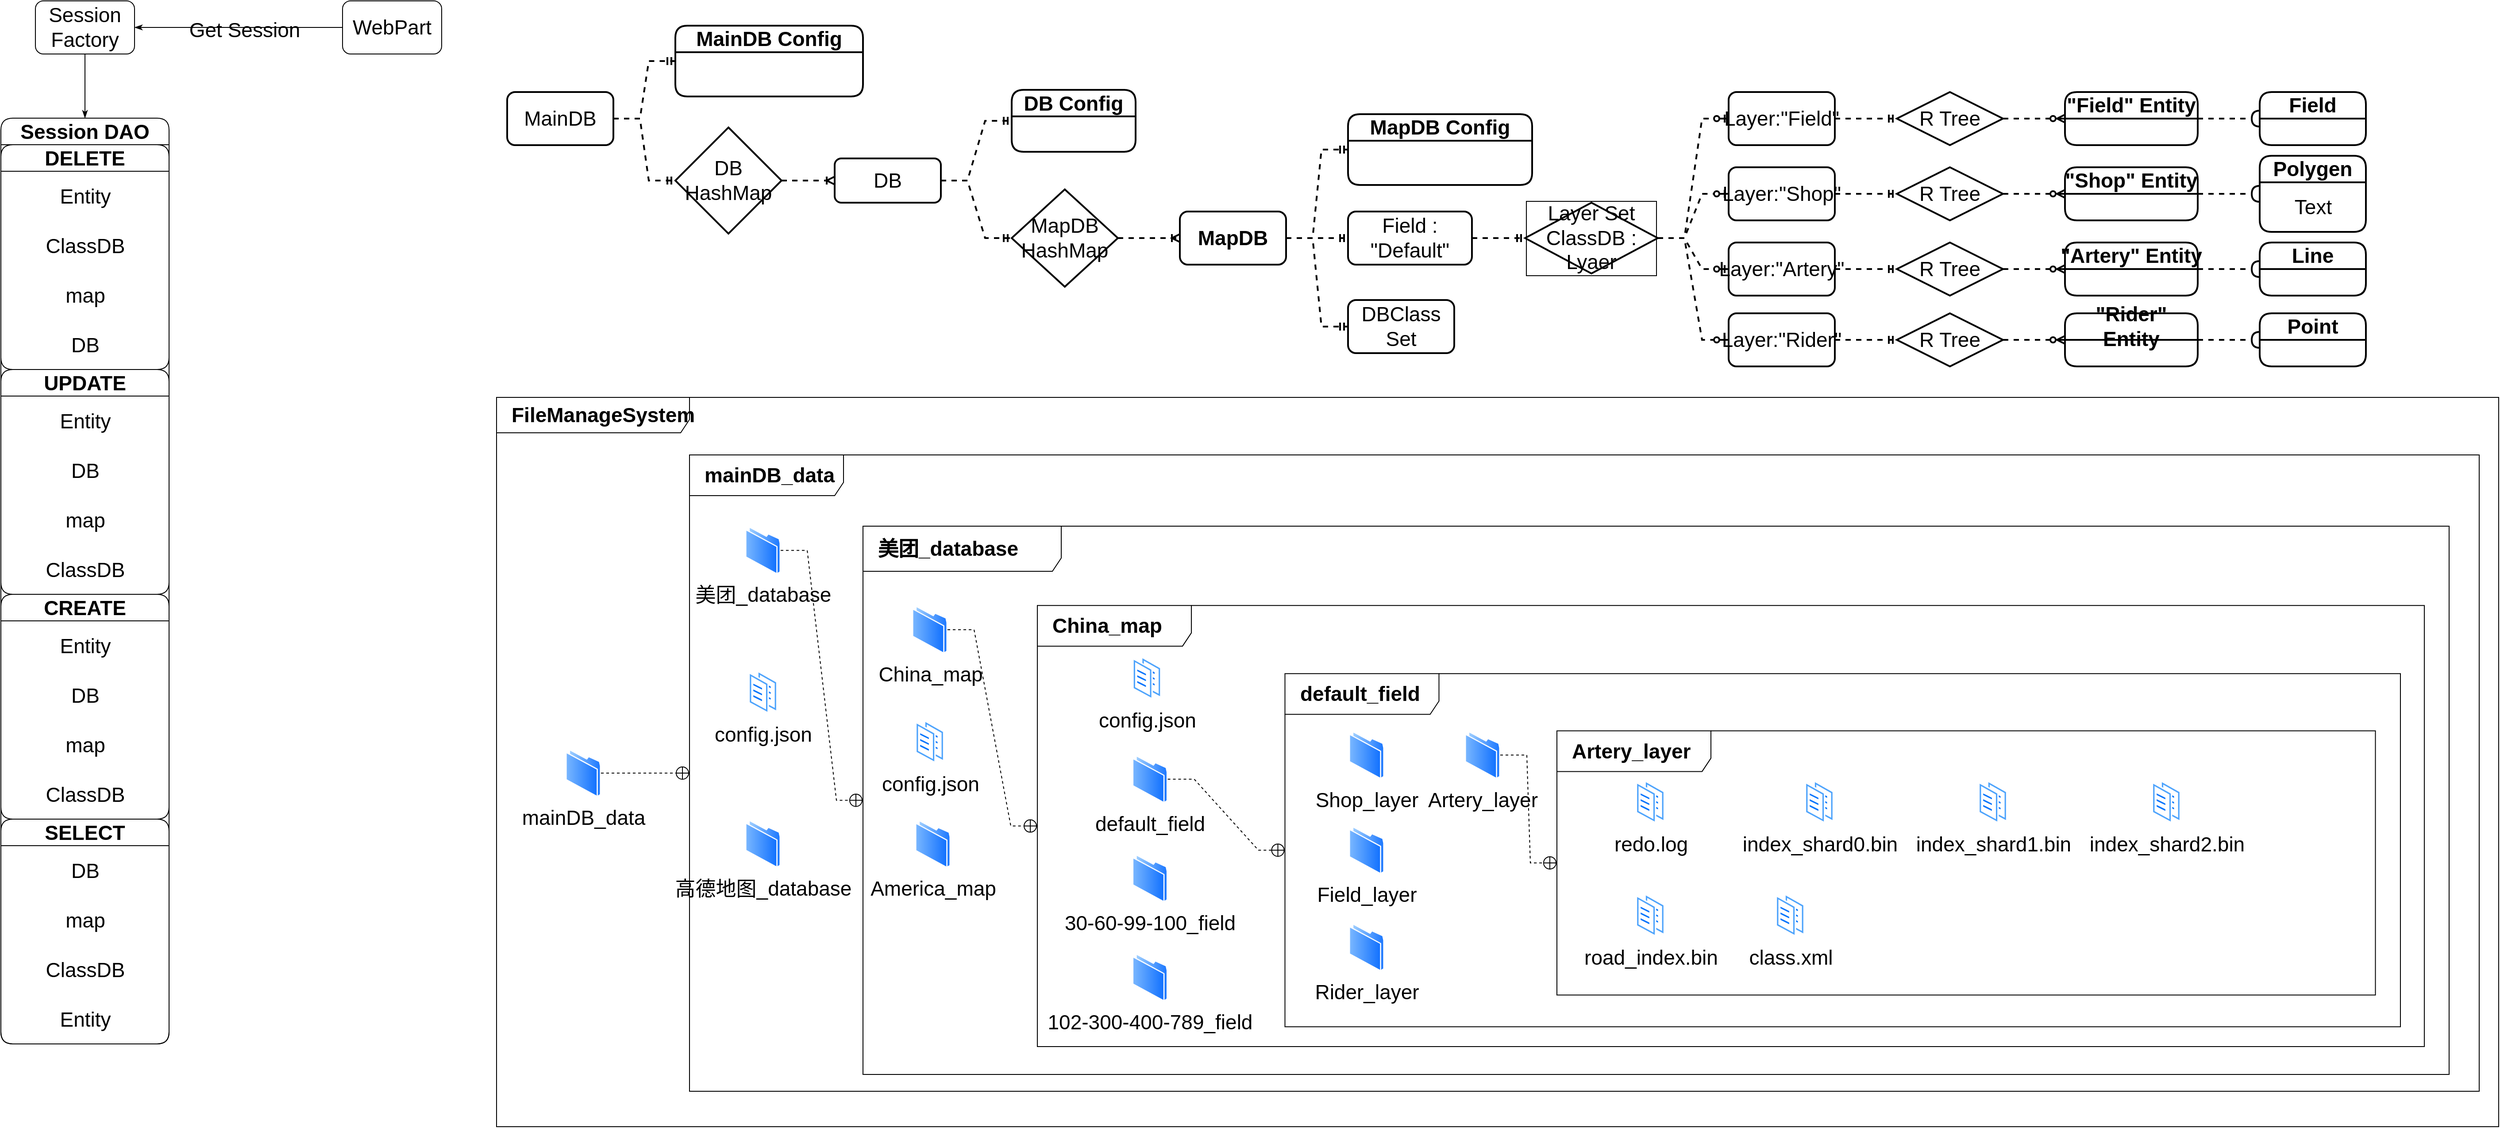 <mxfile version="20.5.3" type="embed" pages="8"><diagram id="C-RA3_4qE20lKWFansWQ" name="文件管理系统结构"><mxGraphModel dx="1448" dy="1603" grid="1" gridSize="28" guides="1" tooltips="1" connect="1" arrows="1" fold="1" page="1" pageScale="1" pageWidth="827" pageHeight="1169" math="0" shadow="0"><root><mxCell id="0"/><mxCell id="1" parent="0"/><mxCell id="snxnu8o7qQm7F1Tnd8cX-20" style="edgeStyle=entityRelationEdgeStyle;rounded=0;orthogonalLoop=1;jettySize=auto;html=1;dashed=1;fontSize=23;endArrow=ERmandOne;endFill=0;elbow=vertical;strokeWidth=2;labelBackgroundColor=none;" parent="1" source="snxnu8o7qQm7F1Tnd8cX-23" target="snxnu8o7qQm7F1Tnd8cX-5" edge="1"><mxGeometry relative="1" as="geometry"/></mxCell><mxCell id="snxnu8o7qQm7F1Tnd8cX-5" value="DB HashMap" style="shape=rhombus;perimeter=rhombusPerimeter;whiteSpace=wrap;html=1;align=center;fontFamily=Helvetica;fontSize=23;fontColor=rgb(0, 0, 0);strokeColor=default;fillColor=rgb(255, 255, 255);strokeWidth=2;labelBackgroundColor=none;" parent="1" vertex="1"><mxGeometry x="348" y="-837" width="120" height="120" as="geometry"/></mxCell><mxCell id="snxnu8o7qQm7F1Tnd8cX-8" style="edgeStyle=entityRelationEdgeStyle;rounded=0;orthogonalLoop=1;jettySize=auto;html=1;dashed=1;fontSize=23;endArrow=ERoneToMany;endFill=0;elbow=vertical;strokeWidth=2;labelBackgroundColor=none;" parent="1" source="snxnu8o7qQm7F1Tnd8cX-5" target="snxnu8o7qQm7F1Tnd8cX-26" edge="1"><mxGeometry relative="1" as="geometry"><mxPoint x="518.0" y="-777" as="targetPoint"/></mxGeometry></mxCell><mxCell id="snxnu8o7qQm7F1Tnd8cX-21" style="edgeStyle=entityRelationEdgeStyle;rounded=0;orthogonalLoop=1;jettySize=auto;html=1;dashed=1;fontSize=23;endArrow=ERmandOne;endFill=0;elbow=vertical;strokeWidth=2;labelBackgroundColor=none;" parent="1" source="snxnu8o7qQm7F1Tnd8cX-26" target="snxnu8o7qQm7F1Tnd8cX-17" edge="1"><mxGeometry relative="1" as="geometry"><mxPoint x="1169" y="-722" as="sourcePoint"/></mxGeometry></mxCell><mxCell id="snxnu8o7qQm7F1Tnd8cX-22" style="edgeStyle=entityRelationEdgeStyle;rounded=0;orthogonalLoop=1;jettySize=auto;html=1;dashed=1;fontSize=23;endArrow=ERoneToMany;endFill=0;elbow=vertical;strokeWidth=2;labelBackgroundColor=none;" parent="1" source="snxnu8o7qQm7F1Tnd8cX-17" target="snxnu8o7qQm7F1Tnd8cX-28" edge="1"><mxGeometry relative="1" as="geometry"><mxPoint x="1248" y="-787" as="targetPoint"/></mxGeometry></mxCell><mxCell id="snxnu8o7qQm7F1Tnd8cX-17" value="MapDB HashMap" style="shape=rhombus;perimeter=rhombusPerimeter;whiteSpace=wrap;html=1;align=center;fontFamily=Helvetica;fontSize=23;fontColor=rgb(0, 0, 0);strokeColor=default;fillColor=rgb(255, 255, 255);strokeWidth=2;labelBackgroundColor=none;" parent="1" vertex="1"><mxGeometry x="728" y="-767" width="120" height="110" as="geometry"/></mxCell><mxCell id="snxnu8o7qQm7F1Tnd8cX-15" value="MainDB Config" style="swimlane;fontStyle=1;childLayout=stackLayout;horizontal=1;startSize=30;horizontalStack=0;resizeParent=1;resizeParentMax=0;resizeLast=0;collapsible=1;marginBottom=0;whiteSpace=wrap;html=1;glass=0;shadow=0;rounded=1;fontFamily=Helvetica;fontSize=23;fontColor=rgb(0, 0, 0);align=center;strokeColor=default;fillColor=rgb(255, 255, 255);strokeWidth=2;labelBackgroundColor=none;" parent="1" vertex="1"><mxGeometry x="348" y="-952" width="212" height="80" as="geometry"/></mxCell><mxCell id="snxnu8o7qQm7F1Tnd8cX-24" style="rounded=0;orthogonalLoop=1;jettySize=auto;html=1;dashed=1;fontSize=23;endArrow=ERmandOne;endFill=0;elbow=vertical;edgeStyle=entityRelationEdgeStyle;strokeWidth=2;labelBackgroundColor=none;" parent="1" source="snxnu8o7qQm7F1Tnd8cX-23" target="snxnu8o7qQm7F1Tnd8cX-15" edge="1"><mxGeometry relative="1" as="geometry"/></mxCell><mxCell id="snxnu8o7qQm7F1Tnd8cX-23" value="MainDB" style="rounded=1;whiteSpace=wrap;html=1;fontSize=23;strokeWidth=2;labelBackgroundColor=none;" parent="1" vertex="1"><mxGeometry x="158" y="-877" width="120" height="60" as="geometry"/></mxCell><mxCell id="snxnu8o7qQm7F1Tnd8cX-16" value="DB Config" style="swimlane;fontStyle=1;childLayout=stackLayout;horizontal=1;startSize=30;horizontalStack=0;resizeParent=1;resizeParentMax=0;resizeLast=0;collapsible=1;marginBottom=0;whiteSpace=wrap;html=1;glass=0;shadow=0;rounded=1;fontFamily=Helvetica;fontSize=23;fontColor=rgb(0, 0, 0);align=center;strokeColor=default;fillColor=rgb(255, 255, 255);strokeWidth=2;labelBackgroundColor=none;" parent="1" vertex="1"><mxGeometry x="728" y="-879.5" width="140" height="70" as="geometry"/></mxCell><mxCell id="snxnu8o7qQm7F1Tnd8cX-27" style="edgeStyle=entityRelationEdgeStyle;rounded=0;orthogonalLoop=1;jettySize=auto;html=1;dashed=1;fontSize=23;endArrow=ERmandOne;endFill=0;elbow=vertical;strokeWidth=2;labelBackgroundColor=none;" parent="1" source="snxnu8o7qQm7F1Tnd8cX-26" target="snxnu8o7qQm7F1Tnd8cX-16" edge="1"><mxGeometry relative="1" as="geometry"/></mxCell><mxCell id="snxnu8o7qQm7F1Tnd8cX-26" value="DB" style="rounded=1;whiteSpace=wrap;html=1;fontFamily=Helvetica;fontSize=23;fontColor=rgb(0, 0, 0);align=center;strokeColor=default;fillColor=rgb(255, 255, 255);strokeWidth=2;labelBackgroundColor=none;" parent="1" vertex="1"><mxGeometry x="528.0" y="-802" width="120" height="50" as="geometry"/></mxCell><mxCell id="snxnu8o7qQm7F1Tnd8cX-30" style="edgeStyle=entityRelationEdgeStyle;rounded=0;orthogonalLoop=1;jettySize=auto;html=1;dashed=1;fontSize=23;endArrow=ERmandOne;endFill=0;elbow=vertical;strokeWidth=2;labelBackgroundColor=none;" parent="1" source="snxnu8o7qQm7F1Tnd8cX-28" target="snxnu8o7qQm7F1Tnd8cX-29" edge="1"><mxGeometry relative="1" as="geometry"/></mxCell><mxCell id="snxnu8o7qQm7F1Tnd8cX-33" style="edgeStyle=entityRelationEdgeStyle;rounded=0;orthogonalLoop=1;jettySize=auto;html=1;dashed=1;fontSize=23;endArrow=ERmandOne;endFill=0;elbow=vertical;strokeWidth=2;labelBackgroundColor=none;" parent="1" source="snxnu8o7qQm7F1Tnd8cX-28" target="snxnu8o7qQm7F1Tnd8cX-32" edge="1"><mxGeometry relative="1" as="geometry"/></mxCell><mxCell id="snxnu8o7qQm7F1Tnd8cX-36" style="edgeStyle=entityRelationEdgeStyle;rounded=0;orthogonalLoop=1;jettySize=auto;html=1;dashed=1;fontSize=23;endArrow=ERmandOne;endFill=0;elbow=vertical;strokeWidth=2;labelBackgroundColor=none;" parent="1" source="snxnu8o7qQm7F1Tnd8cX-28" target="snxnu8o7qQm7F1Tnd8cX-35" edge="1"><mxGeometry relative="1" as="geometry"/></mxCell><mxCell id="snxnu8o7qQm7F1Tnd8cX-28" value="&lt;span style=&quot;color: rgb(0, 0, 0); font-family: Helvetica; font-size: 23px; font-style: normal; font-variant-ligatures: normal; font-variant-caps: normal; font-weight: 700; letter-spacing: normal; orphans: 2; text-align: center; text-indent: 0px; text-transform: none; widows: 2; word-spacing: 0px; -webkit-text-stroke-width: 0px; text-decoration-thickness: initial; text-decoration-style: initial; text-decoration-color: initial; float: none; display: inline !important;&quot;&gt;MapDB&lt;/span&gt;" style="rounded=1;whiteSpace=wrap;html=1;fontSize=23;strokeWidth=2;labelBackgroundColor=none;" parent="1" vertex="1"><mxGeometry x="918" y="-742" width="120" height="60" as="geometry"/></mxCell><mxCell id="snxnu8o7qQm7F1Tnd8cX-29" value="MapDB Config" style="swimlane;fontStyle=1;childLayout=stackLayout;horizontal=1;startSize=30;horizontalStack=0;resizeParent=1;resizeParentMax=0;resizeLast=0;collapsible=1;marginBottom=0;whiteSpace=wrap;html=1;glass=0;shadow=0;rounded=1;fontFamily=Helvetica;fontSize=23;fontColor=rgb(0, 0, 0);align=center;strokeColor=rgb(0, 0, 0);fillColor=rgb(255, 255, 255);strokeWidth=2;labelBackgroundColor=none;" parent="1" vertex="1"><mxGeometry x="1108" y="-852" width="208" height="80" as="geometry"/></mxCell><mxCell id="snxnu8o7qQm7F1Tnd8cX-45" style="edgeStyle=entityRelationEdgeStyle;rounded=0;orthogonalLoop=1;jettySize=auto;html=1;dashed=1;fontSize=23;endArrow=ERmandOne;endFill=0;elbow=vertical;strokeWidth=2;labelBackgroundColor=none;" parent="1" source="snxnu8o7qQm7F1Tnd8cX-32" target="snxnu8o7qQm7F1Tnd8cX-44" edge="1"><mxGeometry relative="1" as="geometry"><mxPoint x="1338" y="-712" as="targetPoint"/></mxGeometry></mxCell><mxCell id="snxnu8o7qQm7F1Tnd8cX-32" value="Field : &quot;Default&quot;" style="rounded=1;whiteSpace=wrap;html=1;fontSize=23;strokeWidth=2;labelBackgroundColor=none;" parent="1" vertex="1"><mxGeometry x="1108" y="-742" width="140" height="60" as="geometry"/></mxCell><mxCell id="snxnu8o7qQm7F1Tnd8cX-35" value="DBClass Set" style="rounded=1;whiteSpace=wrap;html=1;fontSize=23;strokeWidth=2;labelBackgroundColor=none;" parent="1" vertex="1"><mxGeometry x="1108" y="-642" width="120" height="60" as="geometry"/></mxCell><mxCell id="snxnu8o7qQm7F1Tnd8cX-48" style="edgeStyle=entityRelationEdgeStyle;rounded=0;orthogonalLoop=1;jettySize=auto;html=1;dashed=1;fontFamily=Helvetica;fontSize=23;fontColor=rgb(0, 0, 0);endArrow=ERzeroToOne;endFill=0;elbow=vertical;strokeWidth=2;labelBackgroundColor=none;" parent="1" source="snxnu8o7qQm7F1Tnd8cX-44" target="snxnu8o7qQm7F1Tnd8cX-47" edge="1"><mxGeometry relative="1" as="geometry"/></mxCell><mxCell id="VB2Y_lbLhiSh7jHfjdPU-31" style="edgeStyle=entityRelationEdgeStyle;rounded=0;orthogonalLoop=1;jettySize=auto;html=1;dashed=1;fontFamily=Helvetica;fontSize=23;fontColor=rgb(0, 0, 0);endArrow=ERzeroToOne;endFill=0;elbow=vertical;strokeWidth=2;labelBackgroundColor=none;" parent="1" source="snxnu8o7qQm7F1Tnd8cX-44" target="VB2Y_lbLhiSh7jHfjdPU-30" edge="1"><mxGeometry relative="1" as="geometry"/></mxCell><mxCell id="VB2Y_lbLhiSh7jHfjdPU-33" style="edgeStyle=entityRelationEdgeStyle;rounded=0;orthogonalLoop=1;jettySize=auto;html=1;dashed=1;fontFamily=Helvetica;fontSize=23;fontColor=rgb(0, 0, 0);endArrow=ERzeroToOne;endFill=0;elbow=vertical;strokeWidth=2;labelBackgroundColor=none;" parent="1" source="snxnu8o7qQm7F1Tnd8cX-44" target="VB2Y_lbLhiSh7jHfjdPU-32" edge="1"><mxGeometry relative="1" as="geometry"/></mxCell><mxCell id="VB2Y_lbLhiSh7jHfjdPU-53" style="edgeStyle=entityRelationEdgeStyle;rounded=0;orthogonalLoop=1;jettySize=auto;html=1;dashed=1;fontFamily=Helvetica;fontSize=23;fontColor=rgb(0, 0, 0);endArrow=ERzeroToOne;endFill=0;elbow=vertical;strokeWidth=2;labelBackgroundColor=none;" parent="1" source="snxnu8o7qQm7F1Tnd8cX-44" target="VB2Y_lbLhiSh7jHfjdPU-52" edge="1"><mxGeometry relative="1" as="geometry"/></mxCell><mxCell id="snxnu8o7qQm7F1Tnd8cX-44" value="Layer Set&lt;br style=&quot;font-size: 23px;&quot;&gt;ClassDB : Lyaer" style="shape=rhombus;perimeter=rhombusPerimeter;whiteSpace=wrap;html=1;align=center;fontFamily=Helvetica;fontSize=23;fontColor=rgb(0, 0, 0);strokeColor=default;fillColor=rgb(255, 255, 255);labelBorderColor=default;strokeWidth=2;labelBackgroundColor=none;" parent="1" vertex="1"><mxGeometry x="1308" y="-752" width="150" height="80" as="geometry"/></mxCell><mxCell id="snxnu8o7qQm7F1Tnd8cX-50" style="edgeStyle=entityRelationEdgeStyle;rounded=0;orthogonalLoop=1;jettySize=auto;html=1;dashed=1;fontFamily=Helvetica;fontSize=23;fontColor=rgb(0, 0, 0);endArrow=ERmandOne;endFill=0;elbow=vertical;strokeWidth=2;labelBackgroundColor=none;" parent="1" source="snxnu8o7qQm7F1Tnd8cX-47" target="snxnu8o7qQm7F1Tnd8cX-49" edge="1"><mxGeometry relative="1" as="geometry"/></mxCell><mxCell id="snxnu8o7qQm7F1Tnd8cX-47" value="Layer:&quot;Field&quot;" style="rounded=1;whiteSpace=wrap;html=1;strokeColor=default;fontFamily=Helvetica;fontSize=23;fontColor=rgb(0, 0, 0);fillColor=default;strokeWidth=2;labelBackgroundColor=none;" parent="1" vertex="1"><mxGeometry x="1538" y="-877" width="120" height="60" as="geometry"/></mxCell><mxCell id="snxnu8o7qQm7F1Tnd8cX-55" style="edgeStyle=entityRelationEdgeStyle;rounded=0;orthogonalLoop=1;jettySize=auto;html=1;dashed=1;fontFamily=Helvetica;fontSize=23;fontColor=rgb(0, 0, 0);endArrow=ERzeroToMany;endFill=0;elbow=vertical;strokeWidth=2;labelBackgroundColor=none;" parent="1" source="snxnu8o7qQm7F1Tnd8cX-49" target="snxnu8o7qQm7F1Tnd8cX-54" edge="1"><mxGeometry relative="1" as="geometry"/></mxCell><mxCell id="snxnu8o7qQm7F1Tnd8cX-49" value="R Tree" style="shape=rhombus;perimeter=rhombusPerimeter;whiteSpace=wrap;html=1;align=center;fontFamily=Helvetica;fontSize=23;fontColor=rgb(0, 0, 0);strokeColor=rgb(0, 0, 0);fillColor=rgb(255, 255, 255);strokeWidth=2;labelBackgroundColor=none;" parent="1" vertex="1"><mxGeometry x="1728" y="-877" width="120" height="60" as="geometry"/></mxCell><mxCell id="snxnu8o7qQm7F1Tnd8cX-62" style="edgeStyle=entityRelationEdgeStyle;rounded=0;orthogonalLoop=1;jettySize=auto;html=1;dashed=1;fontFamily=Helvetica;fontSize=23;fontColor=rgb(0, 0, 0);endArrow=halfCircle;endFill=0;elbow=vertical;strokeWidth=2;labelBackgroundColor=none;" parent="1" source="VB2Y_lbLhiSh7jHfjdPU-39" target="snxnu8o7qQm7F1Tnd8cX-61" edge="1"><mxGeometry relative="1" as="geometry"><mxPoint x="2088.0" y="-707" as="sourcePoint"/></mxGeometry></mxCell><mxCell id="snxnu8o7qQm7F1Tnd8cX-63" style="edgeStyle=entityRelationEdgeStyle;rounded=0;orthogonalLoop=1;jettySize=auto;html=1;dashed=1;fontFamily=Helvetica;fontSize=23;fontColor=rgb(0, 0, 0);endArrow=halfCircle;endFill=0;elbow=vertical;strokeWidth=2;labelBackgroundColor=none;" parent="1" source="VB2Y_lbLhiSh7jHfjdPU-58" target="snxnu8o7qQm7F1Tnd8cX-59" edge="1"><mxGeometry relative="1" as="geometry"/></mxCell><mxCell id="snxnu8o7qQm7F1Tnd8cX-64" style="edgeStyle=entityRelationEdgeStyle;rounded=0;orthogonalLoop=1;jettySize=auto;html=1;dashed=1;fontFamily=Helvetica;fontSize=23;fontColor=rgb(0, 0, 0);endArrow=halfCircle;endFill=0;elbow=vertical;strokeWidth=2;labelBackgroundColor=none;" parent="1" source="VB2Y_lbLhiSh7jHfjdPU-51" target="snxnu8o7qQm7F1Tnd8cX-60" edge="1"><mxGeometry relative="1" as="geometry"/></mxCell><mxCell id="snxnu8o7qQm7F1Tnd8cX-54" value="&quot;Field&quot;&amp;nbsp;Entity" style="swimlane;fontStyle=1;childLayout=stackLayout;horizontal=1;startSize=30;horizontalStack=0;resizeParent=1;resizeParentMax=0;resizeLast=0;collapsible=1;marginBottom=0;whiteSpace=wrap;html=1;glass=0;shadow=0;rounded=1;fontFamily=Helvetica;fontSize=23;fontColor=rgb(0, 0, 0);align=center;strokeColor=default;fillColor=rgb(255, 255, 255);strokeWidth=2;labelBackgroundColor=none;" parent="1" vertex="1"><mxGeometry x="1918" y="-877" width="150" height="60" as="geometry"/></mxCell><mxCell id="snxnu8o7qQm7F1Tnd8cX-59" value="Point" style="swimlane;fontStyle=1;childLayout=stackLayout;horizontal=1;startSize=30;horizontalStack=0;resizeParent=1;resizeParentMax=0;resizeLast=0;collapsible=1;marginBottom=0;whiteSpace=wrap;html=1;glass=0;shadow=0;rounded=1;fontFamily=Helvetica;fontSize=23;fontColor=rgb(0, 0, 0);align=center;strokeColor=default;fillColor=rgb(255, 255, 255);strokeWidth=2;labelBackgroundColor=none;" parent="1" vertex="1"><mxGeometry x="2138" y="-627" width="120" height="60" as="geometry"/></mxCell><mxCell id="snxnu8o7qQm7F1Tnd8cX-60" value="Line" style="swimlane;fontStyle=1;childLayout=stackLayout;horizontal=1;startSize=30;horizontalStack=0;resizeParent=1;resizeParentMax=0;resizeLast=0;collapsible=1;marginBottom=0;whiteSpace=wrap;html=1;glass=0;shadow=0;rounded=1;fontFamily=Helvetica;fontSize=23;fontColor=rgb(0, 0, 0);align=center;strokeColor=default;fillColor=rgb(255, 255, 255);strokeWidth=2;labelBackgroundColor=none;" parent="1" vertex="1"><mxGeometry x="2138" y="-707" width="120" height="60" as="geometry"/></mxCell><mxCell id="snxnu8o7qQm7F1Tnd8cX-61" value="Polygen" style="swimlane;fontStyle=1;childLayout=stackLayout;horizontal=1;startSize=30;horizontalStack=0;resizeParent=1;resizeParentMax=0;resizeLast=0;collapsible=1;marginBottom=0;whiteSpace=wrap;html=1;glass=0;shadow=0;rounded=1;fontFamily=Helvetica;fontSize=23;fontColor=rgb(0, 0, 0);align=center;strokeColor=default;fillColor=rgb(255, 255, 255);strokeWidth=2;labelBackgroundColor=none;" parent="1" vertex="1"><mxGeometry x="2138" y="-805" width="120" height="86" as="geometry"/></mxCell><mxCell id="snxnu8o7qQm7F1Tnd8cX-65" value="Text" style="text;html=1;align=center;verticalAlign=middle;resizable=0;points=[];autosize=1;strokeColor=none;fillColor=none;fontSize=23;fontFamily=Helvetica;fontColor=rgb(0, 0, 0);strokeWidth=2;labelBackgroundColor=none;" parent="snxnu8o7qQm7F1Tnd8cX-61" vertex="1"><mxGeometry y="30" width="120" height="56" as="geometry"/></mxCell><mxCell id="VB2Y_lbLhiSh7jHfjdPU-1" value="&lt;span&gt;FileManageSystem&lt;/span&gt;" style="shape=umlFrame;whiteSpace=wrap;html=1;width=218;height=40;boundedLbl=1;verticalAlign=middle;align=left;spacingLeft=15;container=1;recursiveResize=0;fontSize=23;fontStyle=1;labelBackgroundColor=none;" parent="1" vertex="1"><mxGeometry x="146" y="-532" width="2262" height="824" as="geometry"/></mxCell><mxCell id="VB2Y_lbLhiSh7jHfjdPU-2" style="edgeStyle=orthogonalEdgeStyle;rounded=0;orthogonalLoop=1;jettySize=auto;html=1;strokeColor=default;endArrow=circlePlus;fontSize=23;fontColor=rgb(0, 0, 0);dashed=1;endFill=0;labelBackgroundColor=none;" parent="VB2Y_lbLhiSh7jHfjdPU-1" source="VB2Y_lbLhiSh7jHfjdPU-3" target="VB2Y_lbLhiSh7jHfjdPU-4" edge="1"><mxGeometry relative="1" as="geometry"/></mxCell><mxCell id="VB2Y_lbLhiSh7jHfjdPU-3" value="mainDB_data" style="aspect=fixed;perimeter=ellipsePerimeter;html=1;align=center;shadow=0;dashed=0;spacingTop=3;image;image=img/lib/active_directory/folder.svg;fontSize=23;labelBackgroundColor=none;" parent="VB2Y_lbLhiSh7jHfjdPU-1" vertex="1"><mxGeometry x="78" y="397.11" width="40" height="54.79" as="geometry"/></mxCell><mxCell id="VB2Y_lbLhiSh7jHfjdPU-4" value="&lt;span&gt;mainDB_data&lt;/span&gt;" style="shape=umlFrame;whiteSpace=wrap;html=1;width=174;height=46;boundedLbl=1;verticalAlign=middle;align=left;spacingLeft=15;container=1;recursiveResize=0;fontSize=23;fontStyle=1;labelBackgroundColor=none;" parent="VB2Y_lbLhiSh7jHfjdPU-1" vertex="1"><mxGeometry x="218" y="65" width="2022" height="719" as="geometry"/></mxCell><mxCell id="VB2Y_lbLhiSh7jHfjdPU-9" value="&lt;span style=&quot;color: rgb(0, 0, 0); font-family: Helvetica; font-size: 23px; font-style: normal; font-variant-ligatures: normal; font-variant-caps: normal; letter-spacing: normal; orphans: 2; text-align: left; text-indent: 0px; text-transform: none; widows: 2; word-spacing: 0px; -webkit-text-stroke-width: 0px; text-decoration-thickness: initial; text-decoration-style: initial; text-decoration-color: initial; float: none; display: inline !important;&quot;&gt;美团_database&lt;/span&gt;" style="aspect=fixed;perimeter=ellipsePerimeter;html=1;align=center;shadow=0;dashed=0;spacingTop=3;image;image=img/lib/active_directory/folder.svg;fontSize=23;fontStyle=0;labelBackgroundColor=none;" parent="VB2Y_lbLhiSh7jHfjdPU-4" vertex="1"><mxGeometry x="63" y="80.5" width="40" height="54.79" as="geometry"/></mxCell><mxCell id="VB2Y_lbLhiSh7jHfjdPU-10" value="美团_database" style="shape=umlFrame;whiteSpace=wrap;html=1;width=224;height=51;boundedLbl=1;verticalAlign=middle;align=left;spacingLeft=15;container=1;recursiveResize=0;fontSize=23;fontStyle=1;labelBackgroundColor=none;" parent="VB2Y_lbLhiSh7jHfjdPU-4" vertex="1"><mxGeometry x="196" y="80.5" width="1792" height="619.5" as="geometry"/></mxCell><mxCell id="VB2Y_lbLhiSh7jHfjdPU-11" style="edgeStyle=entityRelationEdgeStyle;rounded=0;orthogonalLoop=1;jettySize=auto;html=1;dashed=1;fontFamily=Helvetica;fontSize=23;fontColor=rgb(0, 0, 0);endArrow=circlePlus;endFill=0;elbow=vertical;labelBackgroundColor=none;" parent="VB2Y_lbLhiSh7jHfjdPU-10" source="VB2Y_lbLhiSh7jHfjdPU-12" target="VB2Y_lbLhiSh7jHfjdPU-13" edge="1"><mxGeometry relative="1" as="geometry"/></mxCell><mxCell id="VB2Y_lbLhiSh7jHfjdPU-12" value="China_map" style="aspect=fixed;perimeter=ellipsePerimeter;html=1;align=center;shadow=0;dashed=0;spacingTop=3;image;image=img/lib/active_directory/folder.svg;fontSize=23;labelBackgroundColor=none;" parent="VB2Y_lbLhiSh7jHfjdPU-10" vertex="1"><mxGeometry x="55.5" y="89.58" width="40" height="54.79" as="geometry"/></mxCell><mxCell id="VB2Y_lbLhiSh7jHfjdPU-13" value="China_map" style="shape=umlFrame;whiteSpace=wrap;html=1;width=174;height=46;boundedLbl=1;verticalAlign=middle;align=left;spacingLeft=15;container=1;recursiveResize=0;fontSize=23;fontStyle=1;labelBackgroundColor=none;" parent="VB2Y_lbLhiSh7jHfjdPU-10" vertex="1"><mxGeometry x="197" y="89.58" width="1567" height="498.42" as="geometry"/></mxCell><mxCell id="VB2Y_lbLhiSh7jHfjdPU-14" value="config.json" style="aspect=fixed;perimeter=ellipsePerimeter;html=1;align=center;shadow=0;dashed=0;spacingTop=3;image;image=img/lib/active_directory/documents.svg;fontSize=23;labelBackgroundColor=none;" parent="VB2Y_lbLhiSh7jHfjdPU-13" vertex="1"><mxGeometry x="107.25" y="56.92" width="33" height="50" as="geometry"/></mxCell><mxCell id="VB2Y_lbLhiSh7jHfjdPU-26" style="edgeStyle=entityRelationEdgeStyle;rounded=0;orthogonalLoop=1;jettySize=auto;html=1;dashed=1;fontFamily=Helvetica;fontSize=23;fontColor=rgb(0, 0, 0);endArrow=circlePlus;endFill=0;elbow=vertical;labelBackgroundColor=none;" parent="VB2Y_lbLhiSh7jHfjdPU-13" source="VB2Y_lbLhiSh7jHfjdPU-21" target="VB2Y_lbLhiSh7jHfjdPU-24" edge="1"><mxGeometry relative="1" as="geometry"/></mxCell><mxCell id="VB2Y_lbLhiSh7jHfjdPU-21" value="default_field" style="aspect=fixed;perimeter=ellipsePerimeter;html=1;align=center;shadow=0;dashed=0;spacingTop=3;image;image=img/lib/active_directory/folder.svg;fontSize=23;labelBackgroundColor=none;" parent="VB2Y_lbLhiSh7jHfjdPU-13" vertex="1"><mxGeometry x="107.25" y="168.92" width="40" height="54.79" as="geometry"/></mxCell><mxCell id="VB2Y_lbLhiSh7jHfjdPU-22" value="30-60-99-100_field" style="aspect=fixed;perimeter=ellipsePerimeter;html=1;align=center;shadow=0;dashed=0;spacingTop=3;image;image=img/lib/active_directory/folder.svg;fontSize=23;labelBackgroundColor=none;" parent="VB2Y_lbLhiSh7jHfjdPU-13" vertex="1"><mxGeometry x="107.25" y="280.92" width="40" height="54.79" as="geometry"/></mxCell><mxCell id="VB2Y_lbLhiSh7jHfjdPU-23" value="102-300-400-789_field" style="aspect=fixed;perimeter=ellipsePerimeter;html=1;align=center;shadow=0;dashed=0;spacingTop=3;image;image=img/lib/active_directory/folder.svg;fontSize=23;labelBackgroundColor=none;" parent="VB2Y_lbLhiSh7jHfjdPU-13" vertex="1"><mxGeometry x="107.25" y="392.92" width="40" height="54.79" as="geometry"/></mxCell><mxCell id="VB2Y_lbLhiSh7jHfjdPU-24" value="&lt;span&gt;default_field&lt;/span&gt;" style="shape=umlFrame;whiteSpace=wrap;html=1;width=174;height=46;boundedLbl=1;verticalAlign=middle;align=left;spacingLeft=15;container=1;recursiveResize=0;fontSize=23;fontStyle=1;labelBackgroundColor=none;" parent="VB2Y_lbLhiSh7jHfjdPU-13" vertex="1"><mxGeometry x="279.75" y="77.05" width="1260.25" height="398.95" as="geometry"/></mxCell><mxCell id="VB2Y_lbLhiSh7jHfjdPU-61" value="Shop_layer" style="aspect=fixed;perimeter=ellipsePerimeter;html=1;align=center;shadow=0;dashed=0;spacingTop=3;image;image=img/lib/active_directory/folder.svg;fontSize=23;labelBackgroundColor=none;" parent="VB2Y_lbLhiSh7jHfjdPU-24" vertex="1"><mxGeometry x="72.25" y="64.58" width="40" height="54.79" as="geometry"/></mxCell><mxCell id="VB2Y_lbLhiSh7jHfjdPU-82" style="edgeStyle=entityRelationEdgeStyle;rounded=0;orthogonalLoop=1;jettySize=auto;html=1;dashed=1;fontFamily=Helvetica;fontSize=23;fontColor=rgb(0, 0, 0);endArrow=circlePlus;endFill=0;elbow=vertical;labelBackgroundColor=none;" parent="VB2Y_lbLhiSh7jHfjdPU-24" source="VB2Y_lbLhiSh7jHfjdPU-62" target="VB2Y_lbLhiSh7jHfjdPU-80" edge="1"><mxGeometry relative="1" as="geometry"/></mxCell><mxCell id="VB2Y_lbLhiSh7jHfjdPU-62" value="Artery_layer" style="aspect=fixed;perimeter=ellipsePerimeter;html=1;align=center;shadow=0;dashed=0;spacingTop=3;image;image=img/lib/active_directory/folder.svg;fontSize=23;labelBackgroundColor=none;" parent="VB2Y_lbLhiSh7jHfjdPU-24" vertex="1"><mxGeometry x="203.25" y="64.58" width="40" height="54.79" as="geometry"/></mxCell><mxCell id="VB2Y_lbLhiSh7jHfjdPU-78" value="Rider_layer" style="aspect=fixed;perimeter=ellipsePerimeter;html=1;align=center;shadow=0;dashed=0;spacingTop=3;image;image=img/lib/active_directory/folder.svg;fontSize=23;labelBackgroundColor=none;" parent="VB2Y_lbLhiSh7jHfjdPU-24" vertex="1"><mxGeometry x="72.25" y="281.87" width="40" height="54.79" as="geometry"/></mxCell><mxCell id="VB2Y_lbLhiSh7jHfjdPU-79" value="Field_layer" style="aspect=fixed;perimeter=ellipsePerimeter;html=1;align=center;shadow=0;dashed=0;spacingTop=3;image;image=img/lib/active_directory/folder.svg;fontSize=23;labelBackgroundColor=none;" parent="VB2Y_lbLhiSh7jHfjdPU-24" vertex="1"><mxGeometry x="72.25" y="172.08" width="40" height="54.79" as="geometry"/></mxCell><mxCell id="VB2Y_lbLhiSh7jHfjdPU-80" value="&lt;b&gt;Artery_layer&lt;/b&gt;" style="shape=umlFrame;whiteSpace=wrap;html=1;width=174;height=46;boundedLbl=1;verticalAlign=middle;align=left;spacingLeft=15;container=1;recursiveResize=0;fontSize=23;labelBackgroundColor=none;" parent="VB2Y_lbLhiSh7jHfjdPU-24" vertex="1"><mxGeometry x="307.25" y="64.58" width="924.75" height="298.5" as="geometry"/></mxCell><mxCell id="VB2Y_lbLhiSh7jHfjdPU-29" value="redo.log" style="aspect=fixed;perimeter=ellipsePerimeter;html=1;align=center;shadow=0;dashed=0;spacingTop=3;image;image=img/lib/active_directory/documents.svg;fontSize=23;labelBackgroundColor=none;" parent="VB2Y_lbLhiSh7jHfjdPU-80" vertex="1"><mxGeometry x="89" y="55.29" width="33" height="50" as="geometry"/></mxCell><mxCell id="VB2Y_lbLhiSh7jHfjdPU-83" value="index_shard0.bin" style="aspect=fixed;perimeter=ellipsePerimeter;html=1;align=center;shadow=0;dashed=0;spacingTop=3;image;image=img/lib/active_directory/documents.svg;fontSize=23;labelBackgroundColor=none;" parent="VB2Y_lbLhiSh7jHfjdPU-80" vertex="1"><mxGeometry x="280" y="55.29" width="33" height="50" as="geometry"/></mxCell><mxCell id="gAf1FXm453jUZWpRLjaV-1" value="road_index.bin" style="aspect=fixed;perimeter=ellipsePerimeter;html=1;align=center;shadow=0;dashed=0;spacingTop=3;image;image=img/lib/active_directory/documents.svg;fontSize=23;labelBackgroundColor=none;" parent="VB2Y_lbLhiSh7jHfjdPU-80" vertex="1"><mxGeometry x="89" y="183.29" width="33" height="50" as="geometry"/></mxCell><mxCell id="gAf1FXm453jUZWpRLjaV-12" value="index_shard1.bin" style="aspect=fixed;perimeter=ellipsePerimeter;html=1;align=center;shadow=0;dashed=0;spacingTop=3;image;image=img/lib/active_directory/documents.svg;fontSize=23;labelBackgroundColor=none;" parent="VB2Y_lbLhiSh7jHfjdPU-80" vertex="1"><mxGeometry x="476" y="55.29" width="33" height="50" as="geometry"/></mxCell><mxCell id="gAf1FXm453jUZWpRLjaV-13" value="index_shard2.bin" style="aspect=fixed;perimeter=ellipsePerimeter;html=1;align=center;shadow=0;dashed=0;spacingTop=3;image;image=img/lib/active_directory/documents.svg;fontSize=23;labelBackgroundColor=none;" parent="VB2Y_lbLhiSh7jHfjdPU-80" vertex="1"><mxGeometry x="672" y="55.29" width="33" height="50" as="geometry"/></mxCell><mxCell id="VeXlkZTheoTIDQYsMOEV-1" value="class.xml" style="aspect=fixed;perimeter=ellipsePerimeter;html=1;align=center;shadow=0;dashed=0;spacingTop=3;image;image=img/lib/active_directory/documents.svg;fontSize=23;labelBackgroundColor=none;" parent="VB2Y_lbLhiSh7jHfjdPU-80" vertex="1"><mxGeometry x="247" y="183.29" width="33" height="50" as="geometry"/></mxCell><mxCell id="VB2Y_lbLhiSh7jHfjdPU-15" value="config.json" style="aspect=fixed;perimeter=ellipsePerimeter;html=1;align=center;shadow=0;dashed=0;spacingTop=3;image;image=img/lib/active_directory/documents.svg;fontSize=23;labelBackgroundColor=none;" parent="VB2Y_lbLhiSh7jHfjdPU-10" vertex="1"><mxGeometry x="59" y="218.5" width="33" height="50" as="geometry"/></mxCell><mxCell id="gAf1FXm453jUZWpRLjaV-8" value="America_map" style="aspect=fixed;perimeter=ellipsePerimeter;html=1;align=center;shadow=0;dashed=0;spacingTop=3;image;image=img/lib/active_directory/folder.svg;fontSize=23;labelBackgroundColor=none;" parent="VB2Y_lbLhiSh7jHfjdPU-10" vertex="1"><mxGeometry x="59" y="331.71" width="40" height="54.79" as="geometry"/></mxCell><mxCell id="VB2Y_lbLhiSh7jHfjdPU-16" style="edgeStyle=entityRelationEdgeStyle;rounded=0;orthogonalLoop=1;jettySize=auto;html=1;dashed=1;fontFamily=Helvetica;fontSize=23;fontColor=rgb(0, 0, 0);endArrow=circlePlus;endFill=0;elbow=vertical;labelBackgroundColor=none;" parent="VB2Y_lbLhiSh7jHfjdPU-4" source="VB2Y_lbLhiSh7jHfjdPU-9" target="VB2Y_lbLhiSh7jHfjdPU-10" edge="1"><mxGeometry relative="1" as="geometry"/></mxCell><mxCell id="gAf1FXm453jUZWpRLjaV-2" value="高德地图_database" style="aspect=fixed;perimeter=ellipsePerimeter;html=1;align=center;shadow=0;dashed=0;spacingTop=3;image;image=img/lib/active_directory/folder.svg;fontSize=23;labelBackgroundColor=none;" parent="VB2Y_lbLhiSh7jHfjdPU-4" vertex="1"><mxGeometry x="63" y="412" width="40" height="54.79" as="geometry"/></mxCell><mxCell id="gAf1FXm453jUZWpRLjaV-11" value="config.json" style="aspect=fixed;perimeter=ellipsePerimeter;html=1;align=center;shadow=0;dashed=0;spacingTop=3;image;image=img/lib/active_directory/documents.svg;fontSize=23;labelBackgroundColor=none;" parent="VB2Y_lbLhiSh7jHfjdPU-4" vertex="1"><mxGeometry x="66.5" y="243" width="33" height="50" as="geometry"/></mxCell><mxCell id="VB2Y_lbLhiSh7jHfjdPU-30" value="Layer:&quot;Shop&quot;" style="rounded=1;whiteSpace=wrap;html=1;strokeColor=default;fontFamily=Helvetica;fontSize=23;fontColor=rgb(0, 0, 0);fillColor=rgb(255, 255, 255);strokeWidth=2;labelBackgroundColor=none;" parent="1" vertex="1"><mxGeometry x="1538" y="-792" width="120" height="60" as="geometry"/></mxCell><mxCell id="VB2Y_lbLhiSh7jHfjdPU-32" value="Layer:&quot;Artery&quot;" style="rounded=1;whiteSpace=wrap;html=1;strokeColor=default;fontFamily=Helvetica;fontSize=23;fontColor=rgb(0, 0, 0);fillColor=rgb(255, 255, 255);strokeWidth=2;labelBackgroundColor=none;" parent="1" vertex="1"><mxGeometry x="1538" y="-707" width="120" height="60" as="geometry"/></mxCell><mxCell id="VB2Y_lbLhiSh7jHfjdPU-34" value="Field" style="swimlane;fontStyle=1;childLayout=stackLayout;horizontal=1;startSize=30;horizontalStack=0;resizeParent=1;resizeParentMax=0;resizeLast=0;collapsible=1;marginBottom=0;whiteSpace=wrap;html=1;glass=0;shadow=0;rounded=1;fontFamily=Helvetica;fontSize=23;fontColor=rgb(0, 0, 0);align=center;strokeColor=default;fillColor=rgb(255, 255, 255);strokeWidth=2;labelBackgroundColor=none;" parent="1" vertex="1"><mxGeometry x="2138" y="-877" width="120" height="60" as="geometry"/></mxCell><mxCell id="VB2Y_lbLhiSh7jHfjdPU-35" style="edgeStyle=entityRelationEdgeStyle;rounded=0;orthogonalLoop=1;jettySize=auto;html=1;dashed=1;fontFamily=Helvetica;fontSize=23;fontColor=rgb(0, 0, 0);endArrow=halfCircle;endFill=0;elbow=vertical;strokeWidth=2;labelBackgroundColor=none;" parent="1" source="snxnu8o7qQm7F1Tnd8cX-54" target="VB2Y_lbLhiSh7jHfjdPU-34" edge="1"><mxGeometry relative="1" as="geometry"><mxPoint x="2008" y="-812" as="sourcePoint"/><mxPoint x="2138" y="-987" as="targetPoint"/></mxGeometry></mxCell><mxCell id="VB2Y_lbLhiSh7jHfjdPU-36" style="edgeStyle=entityRelationEdgeStyle;rounded=0;orthogonalLoop=1;jettySize=auto;html=1;dashed=1;fontFamily=Helvetica;fontSize=23;fontColor=rgb(0, 0, 0);endArrow=ERmandOne;endFill=0;elbow=vertical;strokeWidth=2;labelBackgroundColor=none;" parent="1" source="VB2Y_lbLhiSh7jHfjdPU-30" target="VB2Y_lbLhiSh7jHfjdPU-38" edge="1"><mxGeometry relative="1" as="geometry"><mxPoint x="1668" y="-662" as="sourcePoint"/></mxGeometry></mxCell><mxCell id="VB2Y_lbLhiSh7jHfjdPU-37" style="edgeStyle=entityRelationEdgeStyle;rounded=0;orthogonalLoop=1;jettySize=auto;html=1;dashed=1;fontFamily=Helvetica;fontSize=23;fontColor=rgb(0, 0, 0);endArrow=ERzeroToMany;endFill=0;elbow=vertical;strokeWidth=2;labelBackgroundColor=none;" parent="1" source="VB2Y_lbLhiSh7jHfjdPU-38" target="VB2Y_lbLhiSh7jHfjdPU-39" edge="1"><mxGeometry relative="1" as="geometry"/></mxCell><mxCell id="VB2Y_lbLhiSh7jHfjdPU-38" value="R Tree" style="shape=rhombus;perimeter=rhombusPerimeter;whiteSpace=wrap;html=1;align=center;fontFamily=Helvetica;fontSize=23;fontColor=rgb(0, 0, 0);strokeColor=rgb(0, 0, 0);fillColor=rgb(255, 255, 255);strokeWidth=2;labelBackgroundColor=none;" parent="1" vertex="1"><mxGeometry x="1728" y="-792" width="120" height="60" as="geometry"/></mxCell><mxCell id="VB2Y_lbLhiSh7jHfjdPU-39" value="&quot;Shop&quot;&amp;nbsp;Entity" style="swimlane;fontStyle=1;childLayout=stackLayout;horizontal=1;startSize=30;horizontalStack=0;resizeParent=1;resizeParentMax=0;resizeLast=0;collapsible=1;marginBottom=0;whiteSpace=wrap;html=1;glass=0;shadow=0;rounded=1;fontFamily=Helvetica;fontSize=23;fontColor=rgb(0, 0, 0);align=center;strokeColor=default;fillColor=rgb(255, 255, 255);strokeWidth=2;labelBackgroundColor=none;" parent="1" vertex="1"><mxGeometry x="1918" y="-792" width="150" height="60" as="geometry"/></mxCell><mxCell id="VB2Y_lbLhiSh7jHfjdPU-48" style="edgeStyle=entityRelationEdgeStyle;rounded=0;orthogonalLoop=1;jettySize=auto;html=1;dashed=1;fontFamily=Helvetica;fontSize=23;fontColor=rgb(0, 0, 0);endArrow=ERmandOne;endFill=0;elbow=vertical;strokeWidth=2;labelBackgroundColor=none;" parent="1" source="VB2Y_lbLhiSh7jHfjdPU-32" target="VB2Y_lbLhiSh7jHfjdPU-50" edge="1"><mxGeometry relative="1" as="geometry"><mxPoint x="1668" y="-567" as="sourcePoint"/></mxGeometry></mxCell><mxCell id="VB2Y_lbLhiSh7jHfjdPU-49" style="edgeStyle=entityRelationEdgeStyle;rounded=0;orthogonalLoop=1;jettySize=auto;html=1;dashed=1;fontFamily=Helvetica;fontSize=23;fontColor=rgb(0, 0, 0);endArrow=ERzeroToMany;endFill=0;elbow=vertical;strokeWidth=2;labelBackgroundColor=none;" parent="1" source="VB2Y_lbLhiSh7jHfjdPU-50" target="VB2Y_lbLhiSh7jHfjdPU-51" edge="1"><mxGeometry relative="1" as="geometry"/></mxCell><mxCell id="VB2Y_lbLhiSh7jHfjdPU-50" value="R Tree" style="shape=rhombus;perimeter=rhombusPerimeter;whiteSpace=wrap;html=1;align=center;fontFamily=Helvetica;fontSize=23;fontColor=rgb(0, 0, 0);strokeColor=rgb(0, 0, 0);fillColor=rgb(255, 255, 255);strokeWidth=2;labelBackgroundColor=none;" parent="1" vertex="1"><mxGeometry x="1728" y="-707" width="120" height="60" as="geometry"/></mxCell><mxCell id="VB2Y_lbLhiSh7jHfjdPU-51" value="&quot;Artery&quot;&amp;nbsp;Entity" style="swimlane;fontStyle=1;childLayout=stackLayout;horizontal=1;startSize=30;horizontalStack=0;resizeParent=1;resizeParentMax=0;resizeLast=0;collapsible=1;marginBottom=0;whiteSpace=wrap;html=1;glass=0;shadow=0;rounded=1;fontFamily=Helvetica;fontSize=23;fontColor=rgb(0, 0, 0);align=center;strokeColor=default;fillColor=rgb(255, 255, 255);strokeWidth=2;labelBackgroundColor=none;" parent="1" vertex="1"><mxGeometry x="1918" y="-707" width="150" height="60" as="geometry"/></mxCell><mxCell id="VB2Y_lbLhiSh7jHfjdPU-52" value="Layer:&quot;Rider&quot;" style="rounded=1;whiteSpace=wrap;html=1;strokeColor=default;fontFamily=Helvetica;fontSize=23;fontColor=rgb(0, 0, 0);fillColor=rgb(255, 255, 255);strokeWidth=2;labelBackgroundColor=none;" parent="1" vertex="1"><mxGeometry x="1538" y="-627" width="120" height="60" as="geometry"/></mxCell><mxCell id="VB2Y_lbLhiSh7jHfjdPU-55" style="edgeStyle=entityRelationEdgeStyle;rounded=0;orthogonalLoop=1;jettySize=auto;html=1;dashed=1;fontFamily=Helvetica;fontSize=23;fontColor=rgb(0, 0, 0);endArrow=ERmandOne;endFill=0;elbow=vertical;strokeWidth=2;labelBackgroundColor=none;" parent="1" source="VB2Y_lbLhiSh7jHfjdPU-52" target="VB2Y_lbLhiSh7jHfjdPU-57" edge="1"><mxGeometry relative="1" as="geometry"><mxPoint x="1688" y="-455" as="sourcePoint"/></mxGeometry></mxCell><mxCell id="VB2Y_lbLhiSh7jHfjdPU-56" style="edgeStyle=entityRelationEdgeStyle;rounded=0;orthogonalLoop=1;jettySize=auto;html=1;dashed=1;fontFamily=Helvetica;fontSize=23;fontColor=rgb(0, 0, 0);endArrow=ERzeroToMany;endFill=0;elbow=vertical;strokeWidth=2;labelBackgroundColor=none;" parent="1" source="VB2Y_lbLhiSh7jHfjdPU-57" target="VB2Y_lbLhiSh7jHfjdPU-58" edge="1"><mxGeometry relative="1" as="geometry"/></mxCell><mxCell id="VB2Y_lbLhiSh7jHfjdPU-57" value="R Tree" style="shape=rhombus;perimeter=rhombusPerimeter;whiteSpace=wrap;html=1;align=center;fontFamily=Helvetica;fontSize=23;fontColor=rgb(0, 0, 0);strokeColor=rgb(0, 0, 0);fillColor=rgb(255, 255, 255);strokeWidth=2;labelBackgroundColor=none;" parent="1" vertex="1"><mxGeometry x="1728" y="-627" width="120" height="60" as="geometry"/></mxCell><mxCell id="VB2Y_lbLhiSh7jHfjdPU-58" value="&quot;Rider&quot; Entity" style="swimlane;fontStyle=1;childLayout=stackLayout;horizontal=1;startSize=30;horizontalStack=0;resizeParent=1;resizeParentMax=0;resizeLast=0;collapsible=1;marginBottom=0;whiteSpace=wrap;html=1;glass=0;shadow=0;rounded=1;fontFamily=Helvetica;fontSize=23;fontColor=rgb(0, 0, 0);align=center;strokeColor=default;fillColor=rgb(255, 255, 255);strokeWidth=2;labelBackgroundColor=none;" parent="1" vertex="1"><mxGeometry x="1918" y="-627" width="150" height="60" as="geometry"/></mxCell><mxCell id="E8mUhSrvezcIpb5uGzam-14" style="edgeStyle=orthogonalEdgeStyle;rounded=0;orthogonalLoop=1;jettySize=auto;html=1;endArrow=classicThin;endFill=1;fontSize=23;labelBackgroundColor=none;" parent="1" source="E8mUhSrvezcIpb5uGzam-1" target="E8mUhSrvezcIpb5uGzam-11" edge="1"><mxGeometry relative="1" as="geometry"/></mxCell><mxCell id="E8mUhSrvezcIpb5uGzam-1" value="Session Factory" style="rounded=1;whiteSpace=wrap;html=1;fontSize=23;labelBackgroundColor=none;" parent="1" vertex="1"><mxGeometry x="-375" y="-980" width="112" height="60" as="geometry"/></mxCell><mxCell id="E8mUhSrvezcIpb5uGzam-7" style="edgeStyle=orthogonalEdgeStyle;rounded=0;orthogonalLoop=1;jettySize=auto;html=1;endArrow=classicThin;endFill=1;fontSize=23;labelBackgroundColor=none;" parent="1" source="E8mUhSrvezcIpb5uGzam-6" target="E8mUhSrvezcIpb5uGzam-1" edge="1"><mxGeometry relative="1" as="geometry"/></mxCell><mxCell id="E8mUhSrvezcIpb5uGzam-8" value="&lt;font style=&quot;font-size: 23px;&quot;&gt;Get Session&lt;/font&gt;" style="edgeLabel;html=1;align=center;verticalAlign=middle;resizable=0;points=[];fontSize=23;labelBackgroundColor=none;" parent="E8mUhSrvezcIpb5uGzam-7" vertex="1" connectable="0"><mxGeometry x="-0.107" relative="1" as="geometry"><mxPoint x="-6" y="3" as="offset"/></mxGeometry></mxCell><mxCell id="E8mUhSrvezcIpb5uGzam-6" value="WebPart" style="rounded=1;whiteSpace=wrap;html=1;fontSize=23;labelBackgroundColor=none;" parent="1" vertex="1"><mxGeometry x="-28" y="-980" width="112" height="60" as="geometry"/></mxCell><mxCell id="E8mUhSrvezcIpb5uGzam-11" value="Session DAO" style="swimlane;fontStyle=1;childLayout=stackLayout;horizontal=1;startSize=30;horizontalStack=0;resizeParent=1;resizeParentMax=0;resizeLast=0;collapsible=1;marginBottom=0;whiteSpace=wrap;html=1;glass=0;shadow=0;rounded=1;fontFamily=Helvetica;fontSize=23;fontColor=rgb(0, 0, 0);align=center;strokeColor=default;fillColor=rgb(255, 255, 255);labelBackgroundColor=none;" parent="1" vertex="1"><mxGeometry x="-414" y="-847.5" width="190" height="1046" as="geometry"/></mxCell><mxCell id="E8mUhSrvezcIpb5uGzam-24" value="DELETE" style="swimlane;fontStyle=1;childLayout=stackLayout;horizontal=1;startSize=30;horizontalStack=0;resizeParent=1;resizeParentMax=0;resizeLast=0;collapsible=1;marginBottom=0;whiteSpace=wrap;html=1;glass=0;shadow=0;rounded=1;fontFamily=Helvetica;fontSize=23;fontColor=rgb(0, 0, 0);align=center;strokeColor=default;fillColor=rgb(255, 255, 255);labelBackgroundColor=none;" parent="E8mUhSrvezcIpb5uGzam-11" vertex="1"><mxGeometry y="30" width="190" height="254" as="geometry"/></mxCell><mxCell id="E8mUhSrvezcIpb5uGzam-28" value="Entity" style="text;html=1;align=center;verticalAlign=middle;resizable=0;points=[];autosize=1;strokeColor=none;fillColor=none;fontSize=23;labelBackgroundColor=none;" parent="E8mUhSrvezcIpb5uGzam-24" vertex="1"><mxGeometry y="30" width="190" height="56" as="geometry"/></mxCell><mxCell id="E8mUhSrvezcIpb5uGzam-27" value="ClassDB" style="text;html=1;align=center;verticalAlign=middle;resizable=0;points=[];autosize=1;strokeColor=none;fillColor=none;fontSize=23;labelBackgroundColor=none;" parent="E8mUhSrvezcIpb5uGzam-24" vertex="1"><mxGeometry y="86" width="190" height="56" as="geometry"/></mxCell><mxCell id="E8mUhSrvezcIpb5uGzam-25" value="map" style="text;html=1;align=center;verticalAlign=middle;resizable=0;points=[];autosize=1;strokeColor=none;fillColor=none;fontSize=23;labelBackgroundColor=none;" parent="E8mUhSrvezcIpb5uGzam-24" vertex="1"><mxGeometry y="142" width="190" height="56" as="geometry"/></mxCell><mxCell id="E8mUhSrvezcIpb5uGzam-26" value="DB" style="text;html=1;align=center;verticalAlign=middle;resizable=0;points=[];autosize=1;strokeColor=none;fillColor=none;fontSize=23;labelBackgroundColor=none;" parent="E8mUhSrvezcIpb5uGzam-24" vertex="1"><mxGeometry y="198" width="190" height="56" as="geometry"/></mxCell><mxCell id="E8mUhSrvezcIpb5uGzam-21" value="UPDATE" style="swimlane;fontStyle=1;childLayout=stackLayout;horizontal=1;startSize=30;horizontalStack=0;resizeParent=1;resizeParentMax=0;resizeLast=0;collapsible=1;marginBottom=0;whiteSpace=wrap;html=1;glass=0;shadow=0;rounded=1;fontFamily=Helvetica;fontSize=23;fontColor=rgb(0, 0, 0);align=center;strokeColor=default;fillColor=rgb(255, 255, 255);labelBackgroundColor=none;" parent="E8mUhSrvezcIpb5uGzam-11" vertex="1"><mxGeometry y="284" width="190" height="254" as="geometry"/></mxCell><mxCell id="E8mUhSrvezcIpb5uGzam-29" value="Entity" style="text;html=1;align=center;verticalAlign=middle;resizable=0;points=[];autosize=1;strokeColor=none;fillColor=none;fontSize=23;labelBackgroundColor=none;" parent="E8mUhSrvezcIpb5uGzam-21" vertex="1"><mxGeometry y="30" width="190" height="56" as="geometry"/></mxCell><mxCell id="E8mUhSrvezcIpb5uGzam-32" value="DB" style="text;html=1;align=center;verticalAlign=middle;resizable=0;points=[];autosize=1;strokeColor=none;fillColor=none;fontSize=23;labelBackgroundColor=none;" parent="E8mUhSrvezcIpb5uGzam-21" vertex="1"><mxGeometry y="86" width="190" height="56" as="geometry"/></mxCell><mxCell id="E8mUhSrvezcIpb5uGzam-31" value="map" style="text;html=1;align=center;verticalAlign=middle;resizable=0;points=[];autosize=1;strokeColor=none;fillColor=none;fontSize=23;labelBackgroundColor=none;" parent="E8mUhSrvezcIpb5uGzam-21" vertex="1"><mxGeometry y="142" width="190" height="56" as="geometry"/></mxCell><mxCell id="E8mUhSrvezcIpb5uGzam-30" value="ClassDB" style="text;html=1;align=center;verticalAlign=middle;resizable=0;points=[];autosize=1;strokeColor=none;fillColor=none;fontSize=23;labelBackgroundColor=none;" parent="E8mUhSrvezcIpb5uGzam-21" vertex="1"><mxGeometry y="198" width="190" height="56" as="geometry"/></mxCell><mxCell id="E8mUhSrvezcIpb5uGzam-18" value="CREATE" style="swimlane;fontStyle=1;childLayout=stackLayout;horizontal=1;startSize=30;horizontalStack=0;resizeParent=1;resizeParentMax=0;resizeLast=0;collapsible=1;marginBottom=0;whiteSpace=wrap;html=1;glass=0;shadow=0;rounded=1;fontFamily=Helvetica;fontSize=23;fontColor=rgb(0, 0, 0);align=center;strokeColor=default;fillColor=rgb(255, 255, 255);labelBackgroundColor=none;" parent="E8mUhSrvezcIpb5uGzam-11" vertex="1"><mxGeometry y="538" width="190" height="254" as="geometry"/></mxCell><mxCell id="E8mUhSrvezcIpb5uGzam-41" value="Entity" style="text;html=1;align=center;verticalAlign=middle;resizable=0;points=[];autosize=1;strokeColor=none;fillColor=none;fontSize=23;labelBackgroundColor=none;" parent="E8mUhSrvezcIpb5uGzam-18" vertex="1"><mxGeometry y="30" width="190" height="56" as="geometry"/></mxCell><mxCell id="E8mUhSrvezcIpb5uGzam-44" value="DB" style="text;html=1;align=center;verticalAlign=middle;resizable=0;points=[];autosize=1;strokeColor=none;fillColor=none;fontSize=23;labelBackgroundColor=none;" parent="E8mUhSrvezcIpb5uGzam-18" vertex="1"><mxGeometry y="86" width="190" height="56" as="geometry"/></mxCell><mxCell id="E8mUhSrvezcIpb5uGzam-43" value="map" style="text;html=1;align=center;verticalAlign=middle;resizable=0;points=[];autosize=1;strokeColor=none;fillColor=none;fontSize=23;labelBackgroundColor=none;" parent="E8mUhSrvezcIpb5uGzam-18" vertex="1"><mxGeometry y="142" width="190" height="56" as="geometry"/></mxCell><mxCell id="E8mUhSrvezcIpb5uGzam-42" value="ClassDB" style="text;html=1;align=center;verticalAlign=middle;resizable=0;points=[];autosize=1;strokeColor=none;fillColor=none;fontSize=23;labelBackgroundColor=none;" parent="E8mUhSrvezcIpb5uGzam-18" vertex="1"><mxGeometry y="198" width="190" height="56" as="geometry"/></mxCell><mxCell id="E8mUhSrvezcIpb5uGzam-15" value="SELECT" style="swimlane;fontStyle=1;childLayout=stackLayout;horizontal=1;startSize=30;horizontalStack=0;resizeParent=1;resizeParentMax=0;resizeLast=0;collapsible=1;marginBottom=0;whiteSpace=wrap;html=1;glass=0;shadow=0;rounded=1;fontFamily=Helvetica;fontSize=23;fontColor=rgb(0, 0, 0);align=center;strokeColor=default;fillColor=rgb(255, 255, 255);labelBackgroundColor=none;" parent="E8mUhSrvezcIpb5uGzam-11" vertex="1"><mxGeometry y="792" width="190" height="254" as="geometry"/></mxCell><mxCell id="E8mUhSrvezcIpb5uGzam-48" value="DB" style="text;html=1;align=center;verticalAlign=middle;resizable=0;points=[];autosize=1;strokeColor=none;fillColor=none;fontSize=23;labelBackgroundColor=none;" parent="E8mUhSrvezcIpb5uGzam-15" vertex="1"><mxGeometry y="30" width="190" height="56" as="geometry"/></mxCell><mxCell id="E8mUhSrvezcIpb5uGzam-47" value="map" style="text;html=1;align=center;verticalAlign=middle;resizable=0;points=[];autosize=1;strokeColor=none;fillColor=none;fontSize=23;labelBackgroundColor=none;" parent="E8mUhSrvezcIpb5uGzam-15" vertex="1"><mxGeometry y="86" width="190" height="56" as="geometry"/></mxCell><mxCell id="E8mUhSrvezcIpb5uGzam-46" value="ClassDB" style="text;html=1;align=center;verticalAlign=middle;resizable=0;points=[];autosize=1;strokeColor=none;fillColor=none;fontSize=23;labelBackgroundColor=none;" parent="E8mUhSrvezcIpb5uGzam-15" vertex="1"><mxGeometry y="142" width="190" height="56" as="geometry"/></mxCell><mxCell id="E8mUhSrvezcIpb5uGzam-45" value="Entity" style="text;html=1;align=center;verticalAlign=middle;resizable=0;points=[];autosize=1;strokeColor=none;fillColor=none;fontSize=23;labelBackgroundColor=none;" parent="E8mUhSrvezcIpb5uGzam-15" vertex="1"><mxGeometry y="198" width="190" height="56" as="geometry"/></mxCell></root></mxGraphModel></diagram><diagram name="文件管理系统架构" id="wg9bxhvNhA2x5UjaT2-B"><mxGraphModel dx="2442" dy="1468" grid="1" gridSize="28" guides="1" tooltips="1" connect="1" arrows="1" fold="1" page="1" pageScale="1" pageWidth="827" pageHeight="1169" math="0" shadow="0"><root><mxCell id="ID28LVY28lF9uF72RNuz-0"/><mxCell id="ID28LVY28lF9uF72RNuz-1" parent="ID28LVY28lF9uF72RNuz-0"/><mxCell id="ID28LVY28lF9uF72RNuz-2" style="edgeStyle=entityRelationEdgeStyle;rounded=0;orthogonalLoop=1;jettySize=auto;html=1;dashed=1;fontSize=23;endArrow=ERmandOne;endFill=0;elbow=vertical;" edge="1" parent="ID28LVY28lF9uF72RNuz-1" source="ID28LVY28lF9uF72RNuz-10" target="ID28LVY28lF9uF72RNuz-3"><mxGeometry relative="1" as="geometry"/></mxCell><mxCell id="ID28LVY28lF9uF72RNuz-3" value="DB HashMap" style="shape=rhombus;perimeter=rhombusPerimeter;whiteSpace=wrap;html=1;align=center;fontFamily=Helvetica;fontSize=23;fontColor=rgb(0, 0, 0);strokeColor=default;fillColor=rgb(255, 255, 255);" vertex="1" parent="ID28LVY28lF9uF72RNuz-1"><mxGeometry x="460" y="215" width="120" height="120" as="geometry"/></mxCell><mxCell id="ID28LVY28lF9uF72RNuz-4" style="edgeStyle=entityRelationEdgeStyle;rounded=0;orthogonalLoop=1;jettySize=auto;html=1;dashed=1;fontSize=23;endArrow=ERoneToMany;endFill=0;elbow=vertical;" edge="1" parent="ID28LVY28lF9uF72RNuz-1" source="ID28LVY28lF9uF72RNuz-3" target="ID28LVY28lF9uF72RNuz-13"><mxGeometry relative="1" as="geometry"><mxPoint x="630.0" y="275" as="targetPoint"/></mxGeometry></mxCell><mxCell id="ID28LVY28lF9uF72RNuz-5" style="edgeStyle=entityRelationEdgeStyle;rounded=0;orthogonalLoop=1;jettySize=auto;html=1;dashed=1;fontSize=23;endArrow=ERmandOne;endFill=0;elbow=vertical;" edge="1" parent="ID28LVY28lF9uF72RNuz-1" source="ID28LVY28lF9uF72RNuz-13" target="ID28LVY28lF9uF72RNuz-7"><mxGeometry relative="1" as="geometry"><mxPoint x="1281" y="330" as="sourcePoint"/></mxGeometry></mxCell><mxCell id="ID28LVY28lF9uF72RNuz-6" style="edgeStyle=entityRelationEdgeStyle;rounded=0;orthogonalLoop=1;jettySize=auto;html=1;dashed=1;fontSize=23;endArrow=ERoneToMany;endFill=0;elbow=vertical;" edge="1" parent="ID28LVY28lF9uF72RNuz-1" source="ID28LVY28lF9uF72RNuz-7" target="ID28LVY28lF9uF72RNuz-17"><mxGeometry relative="1" as="geometry"><mxPoint x="1360" y="265" as="targetPoint"/></mxGeometry></mxCell><mxCell id="ID28LVY28lF9uF72RNuz-7" value="MapDB HashMap" style="shape=rhombus;perimeter=rhombusPerimeter;whiteSpace=wrap;html=1;align=center;fontFamily=Helvetica;fontSize=23;fontColor=rgb(0, 0, 0);strokeColor=default;fillColor=rgb(255, 255, 255);" vertex="1" parent="ID28LVY28lF9uF72RNuz-1"><mxGeometry x="840" y="285" width="120" height="110" as="geometry"/></mxCell><mxCell id="ID28LVY28lF9uF72RNuz-8" value="MainDB Config" style="swimlane;fontStyle=1;childLayout=stackLayout;horizontal=1;startSize=30;horizontalStack=0;resizeParent=1;resizeParentMax=0;resizeLast=0;collapsible=1;marginBottom=0;whiteSpace=wrap;html=1;glass=0;shadow=0;rounded=1;fontFamily=Helvetica;fontSize=23;fontColor=rgb(0, 0, 0);align=center;strokeColor=default;fillColor=rgb(255, 255, 255);" vertex="1" parent="ID28LVY28lF9uF72RNuz-1"><mxGeometry x="460" y="100" width="150" height="80" as="geometry"/></mxCell><mxCell id="ID28LVY28lF9uF72RNuz-9" style="rounded=0;orthogonalLoop=1;jettySize=auto;html=1;dashed=1;fontSize=23;endArrow=ERmandOne;endFill=0;elbow=vertical;edgeStyle=entityRelationEdgeStyle;" edge="1" parent="ID28LVY28lF9uF72RNuz-1" source="ID28LVY28lF9uF72RNuz-10" target="ID28LVY28lF9uF72RNuz-8"><mxGeometry relative="1" as="geometry"/></mxCell><mxCell id="ID28LVY28lF9uF72RNuz-10" value="MainDB" style="rounded=1;whiteSpace=wrap;html=1;fontSize=23;" vertex="1" parent="ID28LVY28lF9uF72RNuz-1"><mxGeometry x="270" y="175" width="120" height="60" as="geometry"/></mxCell><mxCell id="ID28LVY28lF9uF72RNuz-11" value="DB Config" style="swimlane;fontStyle=1;childLayout=stackLayout;horizontal=1;startSize=30;horizontalStack=0;resizeParent=1;resizeParentMax=0;resizeLast=0;collapsible=1;marginBottom=0;whiteSpace=wrap;html=1;glass=0;shadow=0;rounded=1;fontFamily=Helvetica;fontSize=23;fontColor=rgb(0, 0, 0);align=center;strokeColor=default;fillColor=rgb(255, 255, 255);" vertex="1" parent="ID28LVY28lF9uF72RNuz-1"><mxGeometry x="840" y="172.5" width="140" height="70" as="geometry"/></mxCell><mxCell id="ID28LVY28lF9uF72RNuz-12" style="edgeStyle=entityRelationEdgeStyle;rounded=0;orthogonalLoop=1;jettySize=auto;html=1;dashed=1;fontSize=23;endArrow=ERmandOne;endFill=0;elbow=vertical;" edge="1" parent="ID28LVY28lF9uF72RNuz-1" source="ID28LVY28lF9uF72RNuz-13" target="ID28LVY28lF9uF72RNuz-11"><mxGeometry relative="1" as="geometry"/></mxCell><mxCell id="ID28LVY28lF9uF72RNuz-13" value="DB" style="rounded=1;whiteSpace=wrap;html=1;fontFamily=Helvetica;fontSize=23;fontColor=rgb(0, 0, 0);align=center;strokeColor=default;fillColor=rgb(255, 255, 255);" vertex="1" parent="ID28LVY28lF9uF72RNuz-1"><mxGeometry x="640.0" y="250" width="120" height="50" as="geometry"/></mxCell><mxCell id="ID28LVY28lF9uF72RNuz-14" style="edgeStyle=entityRelationEdgeStyle;rounded=0;orthogonalLoop=1;jettySize=auto;html=1;dashed=1;fontSize=23;endArrow=ERmandOne;endFill=0;elbow=vertical;" edge="1" parent="ID28LVY28lF9uF72RNuz-1" source="ID28LVY28lF9uF72RNuz-17" target="ID28LVY28lF9uF72RNuz-18"><mxGeometry relative="1" as="geometry"/></mxCell><mxCell id="ID28LVY28lF9uF72RNuz-15" style="edgeStyle=entityRelationEdgeStyle;rounded=0;orthogonalLoop=1;jettySize=auto;html=1;dashed=1;fontSize=23;endArrow=ERmandOne;endFill=0;elbow=vertical;" edge="1" parent="ID28LVY28lF9uF72RNuz-1" source="ID28LVY28lF9uF72RNuz-17" target="ID28LVY28lF9uF72RNuz-20"><mxGeometry relative="1" as="geometry"/></mxCell><mxCell id="ID28LVY28lF9uF72RNuz-16" style="edgeStyle=entityRelationEdgeStyle;rounded=0;orthogonalLoop=1;jettySize=auto;html=1;dashed=1;fontSize=23;endArrow=ERmandOne;endFill=0;elbow=vertical;" edge="1" parent="ID28LVY28lF9uF72RNuz-1" source="ID28LVY28lF9uF72RNuz-17" target="ID28LVY28lF9uF72RNuz-21"><mxGeometry relative="1" as="geometry"/></mxCell><mxCell id="ID28LVY28lF9uF72RNuz-17" value="&lt;span style=&quot;color: rgb(0, 0, 0); font-family: Helvetica; font-size: 23px; font-style: normal; font-variant-ligatures: normal; font-variant-caps: normal; font-weight: 700; letter-spacing: normal; orphans: 2; text-align: center; text-indent: 0px; text-transform: none; widows: 2; word-spacing: 0px; -webkit-text-stroke-width: 0px; background-color: rgb(251, 251, 251); text-decoration-thickness: initial; text-decoration-style: initial; text-decoration-color: initial; float: none; display: inline !important;&quot;&gt;MapDB&lt;/span&gt;" style="rounded=1;whiteSpace=wrap;html=1;fontSize=23;" vertex="1" parent="ID28LVY28lF9uF72RNuz-1"><mxGeometry x="1030" y="310" width="120" height="60" as="geometry"/></mxCell><mxCell id="ID28LVY28lF9uF72RNuz-18" value="MapDB Config" style="swimlane;fontStyle=1;childLayout=stackLayout;horizontal=1;startSize=30;horizontalStack=0;resizeParent=1;resizeParentMax=0;resizeLast=0;collapsible=1;marginBottom=0;whiteSpace=wrap;html=1;glass=0;shadow=0;rounded=1;fontFamily=Helvetica;fontSize=23;fontColor=rgb(0, 0, 0);align=center;strokeColor=rgb(0, 0, 0);fillColor=rgb(255, 255, 255);" vertex="1" parent="ID28LVY28lF9uF72RNuz-1"><mxGeometry x="1220" y="200" width="140" height="80" as="geometry"/></mxCell><mxCell id="ID28LVY28lF9uF72RNuz-19" style="edgeStyle=entityRelationEdgeStyle;rounded=0;orthogonalLoop=1;jettySize=auto;html=1;dashed=1;fontSize=23;endArrow=ERmandOne;endFill=0;elbow=vertical;" edge="1" parent="ID28LVY28lF9uF72RNuz-1" source="ID28LVY28lF9uF72RNuz-20" target="ID28LVY28lF9uF72RNuz-26"><mxGeometry relative="1" as="geometry"><mxPoint x="1450" y="340" as="targetPoint"/></mxGeometry></mxCell><mxCell id="ID28LVY28lF9uF72RNuz-20" value="Field : &quot;Default&quot;" style="rounded=1;whiteSpace=wrap;html=1;fontSize=23;" vertex="1" parent="ID28LVY28lF9uF72RNuz-1"><mxGeometry x="1220" y="310" width="140" height="60" as="geometry"/></mxCell><mxCell id="ID28LVY28lF9uF72RNuz-21" value="DBClass Set" style="rounded=1;whiteSpace=wrap;html=1;fontSize=23;" vertex="1" parent="ID28LVY28lF9uF72RNuz-1"><mxGeometry x="1220" y="410" width="120" height="60" as="geometry"/></mxCell><mxCell id="ID28LVY28lF9uF72RNuz-22" style="edgeStyle=entityRelationEdgeStyle;rounded=0;orthogonalLoop=1;jettySize=auto;html=1;dashed=1;fontFamily=Helvetica;fontSize=23;fontColor=rgb(0, 0, 0);endArrow=ERzeroToOne;endFill=0;elbow=vertical;" edge="1" parent="ID28LVY28lF9uF72RNuz-1" source="ID28LVY28lF9uF72RNuz-26" target="ID28LVY28lF9uF72RNuz-28"><mxGeometry relative="1" as="geometry"/></mxCell><mxCell id="ID28LVY28lF9uF72RNuz-23" style="edgeStyle=entityRelationEdgeStyle;rounded=0;orthogonalLoop=1;jettySize=auto;html=1;dashed=1;fontFamily=Helvetica;fontSize=23;fontColor=rgb(0, 0, 0);endArrow=ERzeroToOne;endFill=0;elbow=vertical;" edge="1" parent="ID28LVY28lF9uF72RNuz-1" source="ID28LVY28lF9uF72RNuz-26" target="ID28LVY28lF9uF72RNuz-64"><mxGeometry relative="1" as="geometry"/></mxCell><mxCell id="ID28LVY28lF9uF72RNuz-24" style="edgeStyle=entityRelationEdgeStyle;rounded=0;orthogonalLoop=1;jettySize=auto;html=1;dashed=1;fontFamily=Helvetica;fontSize=23;fontColor=rgb(0, 0, 0);endArrow=ERzeroToOne;endFill=0;elbow=vertical;" edge="1" parent="ID28LVY28lF9uF72RNuz-1" source="ID28LVY28lF9uF72RNuz-26" target="ID28LVY28lF9uF72RNuz-65"><mxGeometry relative="1" as="geometry"/></mxCell><mxCell id="ID28LVY28lF9uF72RNuz-25" style="edgeStyle=entityRelationEdgeStyle;rounded=0;orthogonalLoop=1;jettySize=auto;html=1;dashed=1;fontFamily=Helvetica;fontSize=23;fontColor=rgb(0, 0, 0);endArrow=ERzeroToOne;endFill=0;elbow=vertical;" edge="1" parent="ID28LVY28lF9uF72RNuz-1" source="ID28LVY28lF9uF72RNuz-26" target="ID28LVY28lF9uF72RNuz-76"><mxGeometry relative="1" as="geometry"/></mxCell><mxCell id="ID28LVY28lF9uF72RNuz-26" value="Layer Set&lt;br style=&quot;font-size: 23px;&quot;&gt;ClassDB : Lyaer" style="shape=rhombus;perimeter=rhombusPerimeter;whiteSpace=wrap;html=1;align=center;fontFamily=Helvetica;fontSize=23;fontColor=rgb(0, 0, 0);strokeColor=default;fillColor=rgb(255, 255, 255);labelBorderColor=default;" vertex="1" parent="ID28LVY28lF9uF72RNuz-1"><mxGeometry x="1420" y="300" width="150" height="80" as="geometry"/></mxCell><mxCell id="ID28LVY28lF9uF72RNuz-27" style="edgeStyle=entityRelationEdgeStyle;rounded=0;orthogonalLoop=1;jettySize=auto;html=1;dashed=1;fontFamily=Helvetica;fontSize=23;fontColor=rgb(0, 0, 0);endArrow=ERoneToMany;endFill=0;elbow=vertical;" edge="1" parent="ID28LVY28lF9uF72RNuz-1" source="ID28LVY28lF9uF72RNuz-28" target="ID28LVY28lF9uF72RNuz-30"><mxGeometry relative="1" as="geometry"/></mxCell><mxCell id="ID28LVY28lF9uF72RNuz-28" value="Layer:&quot;Field&quot;" style="rounded=1;whiteSpace=wrap;html=1;strokeColor=default;fontFamily=Helvetica;fontSize=23;fontColor=rgb(0, 0, 0);fillColor=rgb(255, 255, 255);" vertex="1" parent="ID28LVY28lF9uF72RNuz-1"><mxGeometry x="1650" y="175" width="120" height="60" as="geometry"/></mxCell><mxCell id="ID28LVY28lF9uF72RNuz-29" style="edgeStyle=entityRelationEdgeStyle;rounded=0;orthogonalLoop=1;jettySize=auto;html=1;dashed=1;fontFamily=Helvetica;fontSize=23;fontColor=rgb(0, 0, 0);endArrow=ERzeroToMany;endFill=0;elbow=vertical;" edge="1" parent="ID28LVY28lF9uF72RNuz-1" source="ID28LVY28lF9uF72RNuz-30" target="ID28LVY28lF9uF72RNuz-34"><mxGeometry relative="1" as="geometry"/></mxCell><mxCell id="ID28LVY28lF9uF72RNuz-30" value="R Tree" style="shape=rhombus;perimeter=rhombusPerimeter;whiteSpace=wrap;html=1;align=center;fontFamily=Helvetica;fontSize=23;fontColor=rgb(0, 0, 0);strokeColor=rgb(0, 0, 0);fillColor=rgb(255, 255, 255);" vertex="1" parent="ID28LVY28lF9uF72RNuz-1"><mxGeometry x="1840" y="175" width="120" height="60" as="geometry"/></mxCell><mxCell id="ID28LVY28lF9uF72RNuz-31" style="edgeStyle=entityRelationEdgeStyle;rounded=0;orthogonalLoop=1;jettySize=auto;html=1;dashed=1;fontFamily=Helvetica;fontSize=23;fontColor=rgb(0, 0, 0);endArrow=halfCircle;endFill=0;elbow=vertical;" edge="1" parent="ID28LVY28lF9uF72RNuz-1" source="ID28LVY28lF9uF72RNuz-71" target="ID28LVY28lF9uF72RNuz-37"><mxGeometry relative="1" as="geometry"><mxPoint x="2200.0" y="345" as="sourcePoint"/></mxGeometry></mxCell><mxCell id="ID28LVY28lF9uF72RNuz-32" style="edgeStyle=entityRelationEdgeStyle;rounded=0;orthogonalLoop=1;jettySize=auto;html=1;dashed=1;fontFamily=Helvetica;fontSize=23;fontColor=rgb(0, 0, 0);endArrow=halfCircle;endFill=0;elbow=vertical;" edge="1" parent="ID28LVY28lF9uF72RNuz-1" source="ID28LVY28lF9uF72RNuz-80" target="ID28LVY28lF9uF72RNuz-35"><mxGeometry relative="1" as="geometry"/></mxCell><mxCell id="ID28LVY28lF9uF72RNuz-33" style="edgeStyle=entityRelationEdgeStyle;rounded=0;orthogonalLoop=1;jettySize=auto;html=1;dashed=1;fontFamily=Helvetica;fontSize=23;fontColor=rgb(0, 0, 0);endArrow=halfCircle;endFill=0;elbow=vertical;" edge="1" parent="ID28LVY28lF9uF72RNuz-1" source="ID28LVY28lF9uF72RNuz-75" target="ID28LVY28lF9uF72RNuz-36"><mxGeometry relative="1" as="geometry"/></mxCell><mxCell id="ID28LVY28lF9uF72RNuz-34" value="&quot;Field&quot;&amp;nbsp;Entity" style="swimlane;fontStyle=1;childLayout=stackLayout;horizontal=1;startSize=30;horizontalStack=0;resizeParent=1;resizeParentMax=0;resizeLast=0;collapsible=1;marginBottom=0;whiteSpace=wrap;html=1;glass=0;shadow=0;rounded=1;fontFamily=Helvetica;fontSize=23;fontColor=rgb(0, 0, 0);align=center;strokeColor=default;fillColor=rgb(255, 255, 255);" vertex="1" parent="ID28LVY28lF9uF72RNuz-1"><mxGeometry x="2030" y="175" width="150" height="60" as="geometry"/></mxCell><mxCell id="ID28LVY28lF9uF72RNuz-35" value="Point" style="swimlane;fontStyle=1;childLayout=stackLayout;horizontal=1;startSize=30;horizontalStack=0;resizeParent=1;resizeParentMax=0;resizeLast=0;collapsible=1;marginBottom=0;whiteSpace=wrap;html=1;glass=0;shadow=0;rounded=1;fontFamily=Helvetica;fontSize=23;fontColor=rgb(0, 0, 0);align=center;strokeColor=default;fillColor=rgb(255, 255, 255);" vertex="1" parent="ID28LVY28lF9uF72RNuz-1"><mxGeometry x="2250" y="425" width="120" height="60" as="geometry"/></mxCell><mxCell id="ID28LVY28lF9uF72RNuz-36" value="Line" style="swimlane;fontStyle=1;childLayout=stackLayout;horizontal=1;startSize=30;horizontalStack=0;resizeParent=1;resizeParentMax=0;resizeLast=0;collapsible=1;marginBottom=0;whiteSpace=wrap;html=1;glass=0;shadow=0;rounded=1;fontFamily=Helvetica;fontSize=23;fontColor=rgb(0, 0, 0);align=center;strokeColor=default;fillColor=rgb(255, 255, 255);" vertex="1" parent="ID28LVY28lF9uF72RNuz-1"><mxGeometry x="2250" y="345" width="120" height="60" as="geometry"/></mxCell><mxCell id="ID28LVY28lF9uF72RNuz-37" value="Polygen" style="swimlane;fontStyle=1;childLayout=stackLayout;horizontal=1;startSize=30;horizontalStack=0;resizeParent=1;resizeParentMax=0;resizeLast=0;collapsible=1;marginBottom=0;whiteSpace=wrap;html=1;glass=0;shadow=0;rounded=1;fontFamily=Helvetica;fontSize=23;fontColor=rgb(0, 0, 0);align=center;strokeColor=default;fillColor=rgb(255, 255, 255);" vertex="1" parent="ID28LVY28lF9uF72RNuz-1"><mxGeometry x="2250" y="255" width="120" height="86" as="geometry"/></mxCell><mxCell id="ID28LVY28lF9uF72RNuz-38" value="Text" style="text;html=1;align=center;verticalAlign=middle;resizable=0;points=[];autosize=1;strokeColor=none;fillColor=none;fontSize=23;fontFamily=Helvetica;fontColor=rgb(0, 0, 0);" vertex="1" parent="ID28LVY28lF9uF72RNuz-37"><mxGeometry y="30" width="120" height="56" as="geometry"/></mxCell><mxCell id="ID28LVY28lF9uF72RNuz-39" value="&lt;b&gt;FileManageSystem&lt;/b&gt;" style="shape=umlFrame;whiteSpace=wrap;html=1;width=218;height=40;boundedLbl=1;verticalAlign=middle;align=left;spacingLeft=15;container=1;recursiveResize=0;fontSize=23;" vertex="1" parent="ID28LVY28lF9uF72RNuz-1"><mxGeometry x="258" y="520" width="1590" height="824" as="geometry"/></mxCell><mxCell id="ID28LVY28lF9uF72RNuz-40" style="edgeStyle=orthogonalEdgeStyle;rounded=0;orthogonalLoop=1;jettySize=auto;html=1;strokeColor=default;endArrow=circlePlus;fontSize=23;fontColor=rgb(0, 0, 0);dashed=1;endFill=0;" edge="1" parent="ID28LVY28lF9uF72RNuz-39" source="ID28LVY28lF9uF72RNuz-41" target="ID28LVY28lF9uF72RNuz-42"><mxGeometry relative="1" as="geometry"/></mxCell><mxCell id="ID28LVY28lF9uF72RNuz-41" value="mainDB_data" style="aspect=fixed;perimeter=ellipsePerimeter;html=1;align=center;shadow=0;dashed=0;spacingTop=3;image;image=img/lib/active_directory/folder.svg;fontSize=23;" vertex="1" parent="ID28LVY28lF9uF72RNuz-39"><mxGeometry x="40" y="170" width="40" height="54.79" as="geometry"/></mxCell><mxCell id="ID28LVY28lF9uF72RNuz-42" value="&lt;b&gt;mainDB_data&lt;/b&gt;" style="shape=umlFrame;whiteSpace=wrap;html=1;width=174;height=46;boundedLbl=1;verticalAlign=middle;align=left;spacingLeft=15;container=1;recursiveResize=0;fontSize=23;" vertex="1" parent="ID28LVY28lF9uF72RNuz-39"><mxGeometry x="218" y="65" width="1322" height="719" as="geometry"/></mxCell><mxCell id="ID28LVY28lF9uF72RNuz-43" value="xxxx_database" style="aspect=fixed;perimeter=ellipsePerimeter;html=1;align=center;shadow=0;dashed=0;spacingTop=3;image;image=img/lib/active_directory/folder.svg;fontSize=23;" vertex="1" parent="ID28LVY28lF9uF72RNuz-42"><mxGeometry x="56" y="80.5" width="40" height="54.79" as="geometry"/></mxCell><mxCell id="ID28LVY28lF9uF72RNuz-44" value="&lt;b&gt;xxxx_database&lt;/b&gt;" style="shape=umlFrame;whiteSpace=wrap;html=1;width=174;height=46;boundedLbl=1;verticalAlign=middle;align=left;spacingLeft=15;container=1;recursiveResize=0;fontSize=23;" vertex="1" parent="ID28LVY28lF9uF72RNuz-42"><mxGeometry x="196" y="80.5" width="1092" height="619.5" as="geometry"/></mxCell><mxCell id="ID28LVY28lF9uF72RNuz-45" style="edgeStyle=entityRelationEdgeStyle;rounded=0;orthogonalLoop=1;jettySize=auto;html=1;dashed=1;fontFamily=Helvetica;fontSize=23;fontColor=rgb(0, 0, 0);endArrow=circlePlus;endFill=0;elbow=vertical;" edge="1" parent="ID28LVY28lF9uF72RNuz-44" source="ID28LVY28lF9uF72RNuz-46" target="ID28LVY28lF9uF72RNuz-47"><mxGeometry relative="1" as="geometry"/></mxCell><mxCell id="ID28LVY28lF9uF72RNuz-46" value="xxxx_map" style="aspect=fixed;perimeter=ellipsePerimeter;html=1;align=center;shadow=0;dashed=0;spacingTop=3;image;image=img/lib/active_directory/folder.svg;fontSize=23;" vertex="1" parent="ID28LVY28lF9uF72RNuz-44"><mxGeometry x="52" y="62.5" width="40" height="54.79" as="geometry"/></mxCell><mxCell id="ID28LVY28lF9uF72RNuz-47" value="&lt;b&gt;xxxx_map&lt;/b&gt;" style="shape=umlFrame;whiteSpace=wrap;html=1;width=174;height=46;boundedLbl=1;verticalAlign=middle;align=left;spacingLeft=15;container=1;recursiveResize=0;fontSize=23;" vertex="1" parent="ID28LVY28lF9uF72RNuz-44"><mxGeometry x="197" y="89.58" width="867" height="498.42" as="geometry"/></mxCell><mxCell id="ID28LVY28lF9uF72RNuz-48" value="config.json" style="aspect=fixed;perimeter=ellipsePerimeter;html=1;align=center;shadow=0;dashed=0;spacingTop=3;image;image=img/lib/active_directory/documents.svg;fontSize=23;" vertex="1" parent="ID28LVY28lF9uF72RNuz-47"><mxGeometry x="107.25" y="56.92" width="33" height="50" as="geometry"/></mxCell><mxCell id="ID28LVY28lF9uF72RNuz-49" style="edgeStyle=entityRelationEdgeStyle;rounded=0;orthogonalLoop=1;jettySize=auto;html=1;dashed=1;fontFamily=Helvetica;fontSize=23;fontColor=rgb(0, 0, 0);endArrow=circlePlus;endFill=0;elbow=vertical;" edge="1" parent="ID28LVY28lF9uF72RNuz-47" source="ID28LVY28lF9uF72RNuz-50" target="ID28LVY28lF9uF72RNuz-53"><mxGeometry relative="1" as="geometry"/></mxCell><mxCell id="ID28LVY28lF9uF72RNuz-50" value="default_field" style="aspect=fixed;perimeter=ellipsePerimeter;html=1;align=center;shadow=0;dashed=0;spacingTop=3;image;image=img/lib/active_directory/folder.svg;fontSize=23;" vertex="1" parent="ID28LVY28lF9uF72RNuz-47"><mxGeometry x="107.25" y="168.92" width="40" height="54.79" as="geometry"/></mxCell><mxCell id="ID28LVY28lF9uF72RNuz-51" value="30-60-99-100_field" style="aspect=fixed;perimeter=ellipsePerimeter;html=1;align=center;shadow=0;dashed=0;spacingTop=3;image;image=img/lib/active_directory/folder.svg;fontSize=23;" vertex="1" parent="ID28LVY28lF9uF72RNuz-47"><mxGeometry x="107.25" y="280.92" width="40" height="54.79" as="geometry"/></mxCell><mxCell id="ID28LVY28lF9uF72RNuz-52" value="102-300-400-789_field" style="aspect=fixed;perimeter=ellipsePerimeter;html=1;align=center;shadow=0;dashed=0;spacingTop=3;image;image=img/lib/active_directory/folder.svg;fontSize=23;" vertex="1" parent="ID28LVY28lF9uF72RNuz-47"><mxGeometry x="107.25" y="392.92" width="40" height="54.79" as="geometry"/></mxCell><mxCell id="ID28LVY28lF9uF72RNuz-53" value="&lt;b&gt;default_field&lt;/b&gt;" style="shape=umlFrame;whiteSpace=wrap;html=1;width=174;height=46;boundedLbl=1;verticalAlign=middle;align=left;spacingLeft=15;container=1;recursiveResize=0;fontSize=23;" vertex="1" parent="ID28LVY28lF9uF72RNuz-47"><mxGeometry x="279.75" y="77.05" width="560.25" height="398.95" as="geometry"/></mxCell><mxCell id="ID28LVY28lF9uF72RNuz-54" value="Shop_layer" style="aspect=fixed;perimeter=ellipsePerimeter;html=1;align=center;shadow=0;dashed=0;spacingTop=3;image;image=img/lib/active_directory/folder.svg;fontSize=23;" vertex="1" parent="ID28LVY28lF9uF72RNuz-53"><mxGeometry x="52.25" y="64.58" width="40" height="54.79" as="geometry"/></mxCell><mxCell id="ID28LVY28lF9uF72RNuz-55" style="edgeStyle=entityRelationEdgeStyle;rounded=0;orthogonalLoop=1;jettySize=auto;html=1;dashed=1;fontFamily=Helvetica;fontSize=23;fontColor=rgb(0, 0, 0);endArrow=circlePlus;endFill=0;elbow=vertical;" edge="1" parent="ID28LVY28lF9uF72RNuz-53" source="ID28LVY28lF9uF72RNuz-56" target="ID28LVY28lF9uF72RNuz-59"><mxGeometry relative="1" as="geometry"/></mxCell><mxCell id="ID28LVY28lF9uF72RNuz-56" value="Rider_layer" style="aspect=fixed;perimeter=ellipsePerimeter;html=1;align=center;shadow=0;dashed=0;spacingTop=3;image;image=img/lib/active_directory/folder.svg;fontSize=23;" vertex="1" parent="ID28LVY28lF9uF72RNuz-53"><mxGeometry x="195.25" y="64.58" width="40" height="54.79" as="geometry"/></mxCell><mxCell id="ID28LVY28lF9uF72RNuz-57" value="Rider_layer" style="aspect=fixed;perimeter=ellipsePerimeter;html=1;align=center;shadow=0;dashed=0;spacingTop=3;image;image=img/lib/active_directory/folder.svg;fontSize=23;" vertex="1" parent="ID28LVY28lF9uF72RNuz-53"><mxGeometry x="72.25" y="281.87" width="40" height="54.79" as="geometry"/></mxCell><mxCell id="ID28LVY28lF9uF72RNuz-58" value="Field.layer" style="aspect=fixed;perimeter=ellipsePerimeter;html=1;align=center;shadow=0;dashed=0;spacingTop=3;image;image=img/lib/active_directory/folder.svg;fontSize=23;" vertex="1" parent="ID28LVY28lF9uF72RNuz-53"><mxGeometry x="72.25" y="172.08" width="40" height="54.79" as="geometry"/></mxCell><mxCell id="ID28LVY28lF9uF72RNuz-59" value="&lt;b&gt;Rider_layer&lt;/b&gt;" style="shape=umlFrame;whiteSpace=wrap;html=1;width=174;height=46;boundedLbl=1;verticalAlign=middle;align=left;spacingLeft=15;container=1;recursiveResize=0;fontSize=23;" vertex="1" parent="ID28LVY28lF9uF72RNuz-53"><mxGeometry x="307.25" y="64.58" width="244" height="298.5" as="geometry"/></mxCell><mxCell id="ID28LVY28lF9uF72RNuz-60" value="redo.log" style="aspect=fixed;perimeter=ellipsePerimeter;html=1;align=center;shadow=0;dashed=0;spacingTop=3;image;image=img/lib/active_directory/documents.svg;fontSize=23;" vertex="1" parent="ID28LVY28lF9uF72RNuz-59"><mxGeometry x="56" y="55.29" width="33" height="50" as="geometry"/></mxCell><mxCell id="ID28LVY28lF9uF72RNuz-61" value="index.bin" style="aspect=fixed;perimeter=ellipsePerimeter;html=1;align=center;shadow=0;dashed=0;spacingTop=3;image;image=img/lib/active_directory/documents.svg;fontSize=23;" vertex="1" parent="ID28LVY28lF9uF72RNuz-59"><mxGeometry x="165" y="55.29" width="33" height="50" as="geometry"/></mxCell><mxCell id="ID28LVY28lF9uF72RNuz-62" value="config.json" style="aspect=fixed;perimeter=ellipsePerimeter;html=1;align=center;shadow=0;dashed=0;spacingTop=3;image;image=img/lib/active_directory/documents.svg;fontSize=23;" vertex="1" parent="ID28LVY28lF9uF72RNuz-44"><mxGeometry x="55.5" y="200.75" width="33" height="50" as="geometry"/></mxCell><mxCell id="ID28LVY28lF9uF72RNuz-63" style="edgeStyle=entityRelationEdgeStyle;rounded=0;orthogonalLoop=1;jettySize=auto;html=1;dashed=1;fontFamily=Helvetica;fontSize=23;fontColor=rgb(0, 0, 0);endArrow=circlePlus;endFill=0;elbow=vertical;" edge="1" parent="ID28LVY28lF9uF72RNuz-42" source="ID28LVY28lF9uF72RNuz-43" target="ID28LVY28lF9uF72RNuz-44"><mxGeometry relative="1" as="geometry"/></mxCell><mxCell id="ID28LVY28lF9uF72RNuz-64" value="Layer:&quot;Shop&quot;" style="rounded=1;whiteSpace=wrap;html=1;strokeColor=default;fontFamily=Helvetica;fontSize=23;fontColor=rgb(0, 0, 0);fillColor=rgb(255, 255, 255);" vertex="1" parent="ID28LVY28lF9uF72RNuz-1"><mxGeometry x="1650" y="260" width="120" height="60" as="geometry"/></mxCell><mxCell id="ID28LVY28lF9uF72RNuz-65" value="Layer:&quot;Artery&quot;" style="rounded=1;whiteSpace=wrap;html=1;strokeColor=default;fontFamily=Helvetica;fontSize=23;fontColor=rgb(0, 0, 0);fillColor=rgb(255, 255, 255);" vertex="1" parent="ID28LVY28lF9uF72RNuz-1"><mxGeometry x="1650" y="345" width="120" height="60" as="geometry"/></mxCell><mxCell id="ID28LVY28lF9uF72RNuz-66" value="Field" style="swimlane;fontStyle=1;childLayout=stackLayout;horizontal=1;startSize=30;horizontalStack=0;resizeParent=1;resizeParentMax=0;resizeLast=0;collapsible=1;marginBottom=0;whiteSpace=wrap;html=1;glass=0;shadow=0;rounded=1;fontFamily=Helvetica;fontSize=23;fontColor=rgb(0, 0, 0);align=center;strokeColor=default;fillColor=rgb(255, 255, 255);" vertex="1" parent="ID28LVY28lF9uF72RNuz-1"><mxGeometry x="2250" y="175" width="120" height="60" as="geometry"/></mxCell><mxCell id="ID28LVY28lF9uF72RNuz-67" style="edgeStyle=entityRelationEdgeStyle;rounded=0;orthogonalLoop=1;jettySize=auto;html=1;dashed=1;fontFamily=Helvetica;fontSize=23;fontColor=rgb(0, 0, 0);endArrow=halfCircle;endFill=0;elbow=vertical;" edge="1" parent="ID28LVY28lF9uF72RNuz-1" source="ID28LVY28lF9uF72RNuz-34" target="ID28LVY28lF9uF72RNuz-66"><mxGeometry relative="1" as="geometry"><mxPoint x="2120" y="240" as="sourcePoint"/><mxPoint x="2250" y="65" as="targetPoint"/></mxGeometry></mxCell><mxCell id="ID28LVY28lF9uF72RNuz-68" style="edgeStyle=entityRelationEdgeStyle;rounded=0;orthogonalLoop=1;jettySize=auto;html=1;dashed=1;fontFamily=Helvetica;fontSize=23;fontColor=rgb(0, 0, 0);endArrow=ERoneToMany;endFill=0;elbow=vertical;" edge="1" parent="ID28LVY28lF9uF72RNuz-1" source="ID28LVY28lF9uF72RNuz-64" target="ID28LVY28lF9uF72RNuz-70"><mxGeometry relative="1" as="geometry"><mxPoint x="1780" y="390" as="sourcePoint"/></mxGeometry></mxCell><mxCell id="ID28LVY28lF9uF72RNuz-69" style="edgeStyle=entityRelationEdgeStyle;rounded=0;orthogonalLoop=1;jettySize=auto;html=1;dashed=1;fontFamily=Helvetica;fontSize=23;fontColor=rgb(0, 0, 0);endArrow=ERzeroToMany;endFill=0;elbow=vertical;" edge="1" parent="ID28LVY28lF9uF72RNuz-1" source="ID28LVY28lF9uF72RNuz-70" target="ID28LVY28lF9uF72RNuz-71"><mxGeometry relative="1" as="geometry"/></mxCell><mxCell id="ID28LVY28lF9uF72RNuz-70" value="R Tree" style="shape=rhombus;perimeter=rhombusPerimeter;whiteSpace=wrap;html=1;align=center;fontFamily=Helvetica;fontSize=23;fontColor=rgb(0, 0, 0);strokeColor=rgb(0, 0, 0);fillColor=rgb(255, 255, 255);" vertex="1" parent="ID28LVY28lF9uF72RNuz-1"><mxGeometry x="1840" y="260" width="120" height="60" as="geometry"/></mxCell><mxCell id="ID28LVY28lF9uF72RNuz-71" value="&quot;Shop&quot;&amp;nbsp;Entity" style="swimlane;fontStyle=1;childLayout=stackLayout;horizontal=1;startSize=30;horizontalStack=0;resizeParent=1;resizeParentMax=0;resizeLast=0;collapsible=1;marginBottom=0;whiteSpace=wrap;html=1;glass=0;shadow=0;rounded=1;fontFamily=Helvetica;fontSize=23;fontColor=rgb(0, 0, 0);align=center;strokeColor=default;fillColor=rgb(255, 255, 255);" vertex="1" parent="ID28LVY28lF9uF72RNuz-1"><mxGeometry x="2030" y="260" width="150" height="60" as="geometry"/></mxCell><mxCell id="ID28LVY28lF9uF72RNuz-72" style="edgeStyle=entityRelationEdgeStyle;rounded=0;orthogonalLoop=1;jettySize=auto;html=1;dashed=1;fontFamily=Helvetica;fontSize=23;fontColor=rgb(0, 0, 0);endArrow=ERoneToMany;endFill=0;elbow=vertical;" edge="1" parent="ID28LVY28lF9uF72RNuz-1" source="ID28LVY28lF9uF72RNuz-65" target="ID28LVY28lF9uF72RNuz-74"><mxGeometry relative="1" as="geometry"><mxPoint x="1780" y="485" as="sourcePoint"/></mxGeometry></mxCell><mxCell id="ID28LVY28lF9uF72RNuz-73" style="edgeStyle=entityRelationEdgeStyle;rounded=0;orthogonalLoop=1;jettySize=auto;html=1;dashed=1;fontFamily=Helvetica;fontSize=23;fontColor=rgb(0, 0, 0);endArrow=ERzeroToMany;endFill=0;elbow=vertical;" edge="1" parent="ID28LVY28lF9uF72RNuz-1" source="ID28LVY28lF9uF72RNuz-74" target="ID28LVY28lF9uF72RNuz-75"><mxGeometry relative="1" as="geometry"/></mxCell><mxCell id="ID28LVY28lF9uF72RNuz-74" value="R Tree" style="shape=rhombus;perimeter=rhombusPerimeter;whiteSpace=wrap;html=1;align=center;fontFamily=Helvetica;fontSize=23;fontColor=rgb(0, 0, 0);strokeColor=rgb(0, 0, 0);fillColor=rgb(255, 255, 255);" vertex="1" parent="ID28LVY28lF9uF72RNuz-1"><mxGeometry x="1840" y="345" width="120" height="60" as="geometry"/></mxCell><mxCell id="ID28LVY28lF9uF72RNuz-75" value="&quot;Artery&quot;&amp;nbsp;Entity" style="swimlane;fontStyle=1;childLayout=stackLayout;horizontal=1;startSize=30;horizontalStack=0;resizeParent=1;resizeParentMax=0;resizeLast=0;collapsible=1;marginBottom=0;whiteSpace=wrap;html=1;glass=0;shadow=0;rounded=1;fontFamily=Helvetica;fontSize=23;fontColor=rgb(0, 0, 0);align=center;strokeColor=default;fillColor=rgb(255, 255, 255);" vertex="1" parent="ID28LVY28lF9uF72RNuz-1"><mxGeometry x="2030" y="345" width="150" height="60" as="geometry"/></mxCell><mxCell id="ID28LVY28lF9uF72RNuz-76" value="Layer:&quot;Rider&quot;" style="rounded=1;whiteSpace=wrap;html=1;strokeColor=default;fontFamily=Helvetica;fontSize=23;fontColor=rgb(0, 0, 0);fillColor=rgb(255, 255, 255);" vertex="1" parent="ID28LVY28lF9uF72RNuz-1"><mxGeometry x="1650" y="425" width="120" height="60" as="geometry"/></mxCell><mxCell id="ID28LVY28lF9uF72RNuz-77" style="edgeStyle=entityRelationEdgeStyle;rounded=0;orthogonalLoop=1;jettySize=auto;html=1;dashed=1;fontFamily=Helvetica;fontSize=23;fontColor=rgb(0, 0, 0);endArrow=ERoneToMany;endFill=0;elbow=vertical;" edge="1" parent="ID28LVY28lF9uF72RNuz-1" source="ID28LVY28lF9uF72RNuz-76" target="ID28LVY28lF9uF72RNuz-79"><mxGeometry relative="1" as="geometry"><mxPoint x="1800" y="597" as="sourcePoint"/></mxGeometry></mxCell><mxCell id="ID28LVY28lF9uF72RNuz-78" style="edgeStyle=entityRelationEdgeStyle;rounded=0;orthogonalLoop=1;jettySize=auto;html=1;dashed=1;fontFamily=Helvetica;fontSize=23;fontColor=rgb(0, 0, 0);endArrow=ERzeroToMany;endFill=0;elbow=vertical;" edge="1" parent="ID28LVY28lF9uF72RNuz-1" source="ID28LVY28lF9uF72RNuz-79" target="ID28LVY28lF9uF72RNuz-80"><mxGeometry relative="1" as="geometry"/></mxCell><mxCell id="ID28LVY28lF9uF72RNuz-79" value="R Tree" style="shape=rhombus;perimeter=rhombusPerimeter;whiteSpace=wrap;html=1;align=center;fontFamily=Helvetica;fontSize=23;fontColor=rgb(0, 0, 0);strokeColor=rgb(0, 0, 0);fillColor=rgb(255, 255, 255);" vertex="1" parent="ID28LVY28lF9uF72RNuz-1"><mxGeometry x="1840" y="425" width="120" height="60" as="geometry"/></mxCell><mxCell id="ID28LVY28lF9uF72RNuz-80" value="&quot;Rider&quot; Entity" style="swimlane;fontStyle=1;childLayout=stackLayout;horizontal=1;startSize=30;horizontalStack=0;resizeParent=1;resizeParentMax=0;resizeLast=0;collapsible=1;marginBottom=0;whiteSpace=wrap;html=1;glass=0;shadow=0;rounded=1;fontFamily=Helvetica;fontSize=23;fontColor=rgb(0, 0, 0);align=center;strokeColor=default;fillColor=rgb(255, 255, 255);" vertex="1" parent="ID28LVY28lF9uF72RNuz-1"><mxGeometry x="2030" y="425" width="150" height="60" as="geometry"/></mxCell></root></mxGraphModel></diagram><diagram id="5KgIQoZCMxYueWU7KW_Y" name="架构图"><mxGraphModel dx="4070" dy="2447" grid="1" gridSize="10" guides="1" tooltips="1" connect="1" arrows="1" fold="1" page="1" pageScale="1" pageWidth="827" pageHeight="1169" math="0" shadow="0"><root><mxCell id="0"/><mxCell id="1" parent="0"/></root></mxGraphModel></diagram><diagram id="KrBwAihHfQ3GYiskLvKA" name="文件存储"><mxGraphModel dx="1221" dy="1903" grid="1" gridSize="10" guides="1" tooltips="1" connect="1" arrows="1" fold="1" page="1" pageScale="1" pageWidth="827" pageHeight="1169" math="0" shadow="0"><root><mxCell id="0"/><mxCell id="1" parent="0"/><mxCell id="bRLmMv0iMRjftsHtV37X-8" value="存储行为" style="shape=umlFrame;whiteSpace=wrap;html=1;width=120;height=30;boundedLbl=1;verticalAlign=middle;align=left;spacingLeft=5;recursiveResize=0;container=1;autosize=0;" parent="1" vertex="1"><mxGeometry x="210" y="90" width="1970" height="3000" as="geometry"/></mxCell><mxCell id="APT5XxbV6A70YwbogLip-3" value="Add Road {&lt;br style=&quot;font-size: 15px;&quot;&gt;&lt;span style=&quot;white-space: pre; font-size: 15px;&quot;&gt;&#9;&lt;/span&gt;Lable:L1,&lt;br style=&quot;font-size: 15px;&quot;&gt;&lt;span style=&quot;white-space: pre; font-size: 15px;&quot;&gt;&#9;&lt;/span&gt;P1:{&lt;br style=&quot;font-size: 15px;&quot;&gt;&lt;span style=&quot;white-space: pre; font-size: 15px;&quot;&gt;&#9;&lt;/span&gt;&lt;span style=&quot;white-space: pre; font-size: 15px;&quot;&gt;&#9;&lt;/span&gt;34,45&lt;br style=&quot;font-size: 15px;&quot;&gt;&lt;span style=&quot;white-space: pre; font-size: 15px;&quot;&gt;&#9;&lt;/span&gt;},&lt;br style=&quot;font-size: 15px;&quot;&gt;&lt;span style=&quot;white-space: pre; font-size: 15px;&quot;&gt;&#9;&lt;/span&gt;P2:{&lt;br style=&quot;font-size: 15px;&quot;&gt;&lt;span style=&quot;white-space: pre; font-size: 15px;&quot;&gt;&#9;&lt;/span&gt;&lt;span style=&quot;white-space: pre; font-size: 15px;&quot;&gt;&#9;&lt;/span&gt;44,55&lt;br style=&quot;font-size: 15px;&quot;&gt;&lt;span style=&quot;white-space: pre; font-size: 15px;&quot;&gt;&#9;&lt;/span&gt;},&lt;br style=&quot;font-size: 15px;&quot;&gt;&lt;span style=&quot;white-space: pre; font-size: 15px;&quot;&gt;&#9;&lt;/span&gt;Side:Both,&lt;br style=&quot;font-size: 15px;&quot;&gt;&lt;span style=&quot;white-space: pre; font-size: 15px;&quot;&gt;&#9;&lt;/span&gt;Weight:1000,&lt;br style=&quot;font-size: 15px;&quot;&gt;&lt;span style=&quot;white-space: pre; font-size: 15px;&quot;&gt;&#9;&lt;/span&gt;/*自定义列*/&lt;br style=&quot;font-size: 15px;&quot;&gt;&lt;span style=&quot;white-space: pre; font-size: 15px;&quot;&gt;&#9;&lt;/span&gt;{&lt;span style=&quot;white-space: pre; font-size: 15px;&quot;&gt;&#9;&lt;/span&gt;&lt;br style=&quot;font-size: 15px;&quot;&gt;&lt;span style=&quot;white-space: pre; font-size: 15px;&quot;&gt;&#9;&lt;/span&gt;&lt;span style=&quot;white-space: pre; font-size: 15px;&quot;&gt;&#9;&lt;/span&gt;Name:富民路,&lt;br style=&quot;font-size: 15px;&quot;&gt;&lt;span style=&quot;white-space: pre; font-size: 15px;&quot;&gt;&#9;&lt;/span&gt;&lt;span style=&quot;white-space: pre; font-size: 15px;&quot;&gt;&#9;&lt;/span&gt;路长:300m,&lt;br style=&quot;font-size: 15px;&quot;&gt;&lt;span style=&quot;white-space: pre; font-size: 15px;&quot;&gt;&#9;&lt;/span&gt;&lt;span style=&quot;white-space: pre; font-size: 15px;&quot;&gt;&#9;&lt;/span&gt;道路编号:WZ330X6&lt;br style=&quot;font-size: 15px;&quot;&gt;&lt;span style=&quot;white-space: pre; font-size: 15px;&quot;&gt;&#9;&lt;/span&gt;}&lt;br style=&quot;font-size: 15px;&quot;&gt;}&lt;span style=&quot;white-space: pre; font-size: 15px;&quot;&gt;&#9;&lt;/span&gt;" style="shape=note;whiteSpace=wrap;html=1;backgroundOutline=1;darkOpacity=0.05;rounded=0;fontSize=15;align=left;spacingLeft=20;" parent="bRLmMv0iMRjftsHtV37X-8" vertex="1"><mxGeometry x="265" y="115" width="420" height="380" as="geometry"/></mxCell><mxCell id="w92rrGWDTAk5RbSYi1P6-1" value="Hash计算函数" style="rounded=1;whiteSpace=wrap;html=1;fontSize=15;" parent="bRLmMv0iMRjftsHtV37X-8" vertex="1"><mxGeometry x="415" y="545" width="120" height="55" as="geometry"/></mxCell><mxCell id="w92rrGWDTAk5RbSYi1P6-2" style="rounded=0;orthogonalLoop=1;jettySize=auto;html=1;fontSize=15;startArrow=none;startFill=0;endArrow=classic;endFill=1;edgeStyle=orthogonalEdgeStyle;" parent="bRLmMv0iMRjftsHtV37X-8" source="APT5XxbV6A70YwbogLip-3" target="w92rrGWDTAk5RbSYi1P6-1" edge="1"><mxGeometry relative="1" as="geometry"/></mxCell><mxCell id="w92rrGWDTAk5RbSYi1P6-3" value="传入" style="edgeLabel;html=1;align=center;verticalAlign=middle;resizable=0;points=[];fontSize=15;" parent="w92rrGWDTAk5RbSYi1P6-2" vertex="1" connectable="0"><mxGeometry x="-0.429" relative="1" as="geometry"><mxPoint as="offset"/></mxGeometry></mxCell><mxCell id="w92rrGWDTAk5RbSYi1P6-8" value="&amp;nbsp; &amp;nbsp; &amp;nbsp;主索引结构" style="shape=umlFrame;whiteSpace=wrap;html=1;width=120;height=30;boundedLbl=1;verticalAlign=middle;align=left;spacingLeft=5;recursiveResize=0;container=1;autosize=0;rounded=0;fontSize=15;" parent="bRLmMv0iMRjftsHtV37X-8" vertex="1"><mxGeometry x="260" y="665" width="430" height="330" as="geometry"/></mxCell><mxCell id="w92rrGWDTAk5RbSYi1P6-13" style="edgeStyle=orthogonalEdgeStyle;rounded=0;orthogonalLoop=1;jettySize=auto;html=1;fontSize=15;startArrow=none;startFill=0;endArrow=classic;endFill=1;" parent="w92rrGWDTAk5RbSYi1P6-8" source="w92rrGWDTAk5RbSYi1P6-9" target="w92rrGWDTAk5RbSYi1P6-11" edge="1"><mxGeometry relative="1" as="geometry"/></mxCell><mxCell id="w92rrGWDTAk5RbSYi1P6-9" value="生成最小包裹矩形&lt;br style=&quot;font-size: 15px;&quot;&gt;/*对三种数据类型分别重载*/" style="rounded=1;whiteSpace=wrap;html=1;fontSize=15;" parent="w92rrGWDTAk5RbSYi1P6-8" vertex="1"><mxGeometry x="155" y="30" width="120" height="60" as="geometry"/></mxCell><mxCell id="w92rrGWDTAk5RbSYi1P6-16" value="" style="edgeStyle=orthogonalEdgeStyle;rounded=0;orthogonalLoop=1;jettySize=auto;html=1;fontSize=15;startArrow=none;startFill=0;endArrow=classic;endFill=1;" parent="w92rrGWDTAk5RbSYi1P6-8" source="w92rrGWDTAk5RbSYi1P6-11" target="w92rrGWDTAk5RbSYi1P6-15" edge="1"><mxGeometry relative="1" as="geometry"/></mxCell><mxCell id="w92rrGWDTAk5RbSYi1P6-11" value="存入对应数据库和map的infobase下" style="rounded=1;whiteSpace=wrap;html=1;fontSize=15;" parent="w92rrGWDTAk5RbSYi1P6-8" vertex="1"><mxGeometry x="155" y="140" width="120" height="60" as="geometry"/></mxCell><mxCell id="w92rrGWDTAk5RbSYi1P6-15" value="起线程更新储存文件" style="rounded=1;whiteSpace=wrap;html=1;fontSize=15;" parent="w92rrGWDTAk5RbSYi1P6-8" vertex="1"><mxGeometry x="155" y="250" width="120" height="60" as="geometry"/></mxCell><mxCell id="w92rrGWDTAk5RbSYi1P6-6" value="" style="edgeStyle=orthogonalEdgeStyle;rounded=0;orthogonalLoop=1;jettySize=auto;html=1;fontSize=15;startArrow=none;startFill=0;endArrow=classic;endFill=1;" parent="bRLmMv0iMRjftsHtV37X-8" source="w92rrGWDTAk5RbSYi1P6-1" target="w92rrGWDTAk5RbSYi1P6-9" edge="1"><mxGeometry relative="1" as="geometry"><mxPoint x="475" y="665.0" as="targetPoint"/></mxGeometry></mxCell><mxCell id="w92rrGWDTAk5RbSYi1P6-7" value="添加属性&lt;br style=&quot;font-size: 15px;&quot;&gt;HashID:0375ba4d7c" style="edgeLabel;html=1;align=center;verticalAlign=middle;resizable=0;points=[];fontSize=15;" parent="w92rrGWDTAk5RbSYi1P6-6" vertex="1" connectable="0"><mxGeometry x="-0.178" y="-1" relative="1" as="geometry"><mxPoint as="offset"/></mxGeometry></mxCell><mxCell id="w92rrGWDTAk5RbSYi1P6-17" value="&lt;span style=&quot;text-align: center; font-size: 15px;&quot;&gt;Point Infobase&lt;/span&gt;" style="shape=umlFrame;whiteSpace=wrap;html=1;width=120;height=30;boundedLbl=1;verticalAlign=middle;align=left;spacingLeft=5;recursiveResize=0;container=1;autosize=0;rounded=0;fontSize=15;" parent="bRLmMv0iMRjftsHtV37X-8" vertex="1"><mxGeometry x="260" y="1035" width="425" height="400" as="geometry"/></mxCell><mxCell id="w92rrGWDTAk5RbSYi1P6-24" value="" style="edgeStyle=orthogonalEdgeStyle;rounded=0;orthogonalLoop=1;jettySize=auto;html=1;fontSize=15;startArrow=none;startFill=0;endArrow=classic;endFill=1;" parent="w92rrGWDTAk5RbSYi1P6-17" source="w92rrGWDTAk5RbSYi1P6-18" target="w92rrGWDTAk5RbSYi1P6-23" edge="1"><mxGeometry relative="1" as="geometry"/></mxCell><mxCell id="w92rrGWDTAk5RbSYi1P6-18" value="查询接口" style="rounded=1;whiteSpace=wrap;html=1;fontSize=15;" parent="w92rrGWDTAk5RbSYi1P6-17" vertex="1"><mxGeometry x="155" y="20" width="120" height="60" as="geometry"/></mxCell><mxCell id="w92rrGWDTAk5RbSYi1P6-30" value="" style="edgeStyle=orthogonalEdgeStyle;rounded=0;orthogonalLoop=1;jettySize=auto;html=1;fontSize=15;startArrow=none;startFill=0;endArrow=classic;endFill=1;" parent="w92rrGWDTAk5RbSYi1P6-17" source="w92rrGWDTAk5RbSYi1P6-23" target="w92rrGWDTAk5RbSYi1P6-29" edge="1"><mxGeometry relative="1" as="geometry"/></mxCell><mxCell id="w92rrGWDTAk5RbSYi1P6-23" value="创建点接口" style="rounded=1;whiteSpace=wrap;html=1;fontSize=15;" parent="w92rrGWDTAk5RbSYi1P6-17" vertex="1"><mxGeometry x="155" y="130" width="120" height="60" as="geometry"/></mxCell><mxCell id="KFdlVBWD3LI9VZZyxnCd-4" style="edgeStyle=orthogonalEdgeStyle;rounded=0;orthogonalLoop=1;jettySize=auto;html=1;fontSize=15;" parent="w92rrGWDTAk5RbSYi1P6-17" source="w92rrGWDTAk5RbSYi1P6-29" target="KFdlVBWD3LI9VZZyxnCd-3" edge="1"><mxGeometry relative="1" as="geometry"/></mxCell><mxCell id="w92rrGWDTAk5RbSYi1P6-29" value="增加点关联的线HashID" style="rounded=1;whiteSpace=wrap;html=1;fontSize=15;" parent="w92rrGWDTAk5RbSYi1P6-17" vertex="1"><mxGeometry x="155" y="220" width="120" height="60" as="geometry"/></mxCell><mxCell id="KFdlVBWD3LI9VZZyxnCd-3" value="起线程更新储存文件" style="rounded=1;whiteSpace=wrap;html=1;fontSize=15;" parent="w92rrGWDTAk5RbSYi1P6-17" vertex="1"><mxGeometry x="155" y="310" width="120" height="60" as="geometry"/></mxCell><mxCell id="w92rrGWDTAk5RbSYi1P6-21" value="" style="edgeStyle=orthogonalEdgeStyle;rounded=0;orthogonalLoop=1;jettySize=auto;html=1;fontSize=15;startArrow=none;startFill=0;endArrow=classic;endFill=1;" parent="bRLmMv0iMRjftsHtV37X-8" source="w92rrGWDTAk5RbSYi1P6-8" target="w92rrGWDTAk5RbSYi1P6-18" edge="1"><mxGeometry relative="1" as="geometry"/></mxCell><mxCell id="w92rrGWDTAk5RbSYi1P6-19" value="" style="edgeStyle=orthogonalEdgeStyle;rounded=0;orthogonalLoop=1;jettySize=auto;html=1;fontSize=15;startArrow=none;startFill=0;endArrow=classic;endFill=1;" parent="bRLmMv0iMRjftsHtV37X-8" source="w92rrGWDTAk5RbSYi1P6-15" target="w92rrGWDTAk5RbSYi1P6-18" edge="1"><mxGeometry relative="1" as="geometry"/></mxCell><mxCell id="w92rrGWDTAk5RbSYi1P6-20" value="查询线端点是否存在" style="edgeLabel;html=1;align=center;verticalAlign=middle;resizable=0;points=[];fontSize=15;" parent="w92rrGWDTAk5RbSYi1P6-19" vertex="1" connectable="0"><mxGeometry x="-0.203" y="-1" relative="1" as="geometry"><mxPoint as="offset"/></mxGeometry></mxCell><mxCell id="w92rrGWDTAk5RbSYi1P6-27" style="edgeStyle=orthogonalEdgeStyle;rounded=0;orthogonalLoop=1;jettySize=auto;html=1;entryX=1;entryY=0.5;entryDx=0;entryDy=0;fontSize=15;startArrow=none;startFill=0;endArrow=classic;endFill=1;exitX=1;exitY=0.5;exitDx=0;exitDy=0;" parent="bRLmMv0iMRjftsHtV37X-8" source="w92rrGWDTAk5RbSYi1P6-23" target="w92rrGWDTAk5RbSYi1P6-9" edge="1"><mxGeometry relative="1" as="geometry"><Array as="points"><mxPoint x="605" y="1195"/><mxPoint x="605" y="725"/></Array></mxGeometry></mxCell><mxCell id="w92rrGWDTAk5RbSYi1P6-28" value="重新对主索引更新新增点" style="edgeLabel;html=1;align=center;verticalAlign=middle;resizable=0;points=[];fontSize=15;" parent="w92rrGWDTAk5RbSYi1P6-27" vertex="1" connectable="0"><mxGeometry x="-0.815" relative="1" as="geometry"><mxPoint x="14" y="-20" as="offset"/></mxGeometry></mxCell><mxCell id="KFdlVBWD3LI9VZZyxnCd-1" style="edgeStyle=orthogonalEdgeStyle;rounded=0;orthogonalLoop=1;jettySize=auto;html=1;entryX=1;entryY=0.5;entryDx=0;entryDy=0;exitX=1;exitY=0.75;exitDx=0;exitDy=0;fontSize=15;" parent="bRLmMv0iMRjftsHtV37X-8" source="w92rrGWDTAk5RbSYi1P6-23" target="w92rrGWDTAk5RbSYi1P6-1" edge="1"><mxGeometry relative="1" as="geometry"><Array as="points"><mxPoint x="655" y="1210"/><mxPoint x="655" y="573"/></Array></mxGeometry></mxCell><mxCell id="KFdlVBWD3LI9VZZyxnCd-2" value="获取两个点的哈希值" style="edgeLabel;html=1;align=center;verticalAlign=middle;resizable=0;points=[];fontSize=15;" parent="KFdlVBWD3LI9VZZyxnCd-1" vertex="1" connectable="0"><mxGeometry x="-0.879" y="-2" relative="1" as="geometry"><mxPoint x="72" y="-67" as="offset"/></mxGeometry></mxCell><mxCell id="KFdlVBWD3LI9VZZyxnCd-5" value="&lt;span style=&quot;text-align: center; font-size: 15px;&quot;&gt;Road Infobase&lt;/span&gt;" style="shape=umlFrame;whiteSpace=wrap;html=1;width=120;height=30;boundedLbl=1;verticalAlign=middle;align=left;spacingLeft=5;recursiveResize=0;container=1;autosize=0;rounded=0;fontSize=15;" parent="bRLmMv0iMRjftsHtV37X-8" vertex="1"><mxGeometry x="262.5" y="1475" width="425" height="420" as="geometry"/></mxCell><mxCell id="KFdlVBWD3LI9VZZyxnCd-8" value="" style="edgeStyle=orthogonalEdgeStyle;rounded=0;orthogonalLoop=1;jettySize=auto;html=1;fontSize=15;startArrow=none;startFill=0;endArrow=classic;endFill=1;" parent="KFdlVBWD3LI9VZZyxnCd-5" source="KFdlVBWD3LI9VZZyxnCd-9" target="KFdlVBWD3LI9VZZyxnCd-11" edge="1"><mxGeometry relative="1" as="geometry"/></mxCell><mxCell id="KFdlVBWD3LI9VZZyxnCd-9" value="创建道路接口" style="rounded=1;whiteSpace=wrap;html=1;fontSize=15;" parent="KFdlVBWD3LI9VZZyxnCd-5" vertex="1"><mxGeometry x="152.5" y="30" width="120" height="60" as="geometry"/></mxCell><mxCell id="KFdlVBWD3LI9VZZyxnCd-10" style="edgeStyle=orthogonalEdgeStyle;rounded=0;orthogonalLoop=1;jettySize=auto;html=1;entryX=0.5;entryY=0;entryDx=0;entryDy=0;fontSize=15;" parent="KFdlVBWD3LI9VZZyxnCd-5" source="KFdlVBWD3LI9VZZyxnCd-11" target="GfuQQBlRBF9PxfNDEite-7" edge="1"><mxGeometry relative="1" as="geometry"/></mxCell><mxCell id="KFdlVBWD3LI9VZZyxnCd-11" value="增加起终点的HashID" style="rounded=1;whiteSpace=wrap;html=1;fontSize=15;" parent="KFdlVBWD3LI9VZZyxnCd-5" vertex="1"><mxGeometry x="152.5" y="120" width="120" height="60" as="geometry"/></mxCell><mxCell id="KFdlVBWD3LI9VZZyxnCd-12" value="起线程更新储存文件" style="rounded=1;whiteSpace=wrap;html=1;fontSize=15;" parent="KFdlVBWD3LI9VZZyxnCd-5" vertex="1"><mxGeometry x="152.5" y="350" width="120" height="60" as="geometry"/></mxCell><mxCell id="GfuQQBlRBF9PxfNDEite-8" value="" style="edgeStyle=orthogonalEdgeStyle;rounded=0;orthogonalLoop=1;jettySize=auto;html=1;fontSize=15;" parent="KFdlVBWD3LI9VZZyxnCd-5" source="GfuQQBlRBF9PxfNDEite-7" target="KFdlVBWD3LI9VZZyxnCd-12" edge="1"><mxGeometry relative="1" as="geometry"/></mxCell><mxCell id="GfuQQBlRBF9PxfNDEite-7" value="存储权，方向，标签" style="rounded=1;whiteSpace=wrap;html=1;fontSize=15;" parent="KFdlVBWD3LI9VZZyxnCd-5" vertex="1"><mxGeometry x="152.5" y="234" width="120" height="60" as="geometry"/></mxCell><mxCell id="GfuQQBlRBF9PxfNDEite-6" style="edgeStyle=orthogonalEdgeStyle;rounded=0;orthogonalLoop=1;jettySize=auto;html=1;fontSize=15;" parent="bRLmMv0iMRjftsHtV37X-8" source="KFdlVBWD3LI9VZZyxnCd-3" target="KFdlVBWD3LI9VZZyxnCd-9" edge="1"><mxGeometry relative="1" as="geometry"/></mxCell><mxCell id="GfuQQBlRBF9PxfNDEite-9" value="&lt;span style=&quot;text-align: center; font-size: 15px;&quot;&gt;Attribute Infobase&lt;/span&gt;" style="shape=umlFrame;whiteSpace=wrap;html=1;width=120;height=30;boundedLbl=1;verticalAlign=middle;align=left;spacingLeft=5;recursiveResize=0;container=1;autosize=0;rounded=0;fontSize=15;" parent="bRLmMv0iMRjftsHtV37X-8" vertex="1"><mxGeometry x="262.5" y="1933" width="425" height="420" as="geometry"/></mxCell><mxCell id="GfuQQBlRBF9PxfNDEite-10" value="" style="edgeStyle=orthogonalEdgeStyle;rounded=0;orthogonalLoop=1;jettySize=auto;html=1;fontSize=15;startArrow=none;startFill=0;endArrow=classic;endFill=1;" parent="GfuQQBlRBF9PxfNDEite-9" source="GfuQQBlRBF9PxfNDEite-11" target="GfuQQBlRBF9PxfNDEite-13" edge="1"><mxGeometry relative="1" as="geometry"/></mxCell><mxCell id="GfuQQBlRBF9PxfNDEite-11" value="以道路Hash为主键，存储自定义列等信息" style="rounded=1;whiteSpace=wrap;html=1;fontSize=15;" parent="GfuQQBlRBF9PxfNDEite-9" vertex="1"><mxGeometry x="152.5" y="30" width="120" height="60" as="geometry"/></mxCell><mxCell id="GfuQQBlRBF9PxfNDEite-12" style="edgeStyle=orthogonalEdgeStyle;rounded=0;orthogonalLoop=1;jettySize=auto;html=1;entryX=0.5;entryY=0;entryDx=0;entryDy=0;fontSize=15;" parent="GfuQQBlRBF9PxfNDEite-9" source="GfuQQBlRBF9PxfNDEite-13" target="GfuQQBlRBF9PxfNDEite-16" edge="1"><mxGeometry relative="1" as="geometry"/></mxCell><mxCell id="GfuQQBlRBF9PxfNDEite-13" value="增加起终点的HashID" style="rounded=1;whiteSpace=wrap;html=1;fontSize=15;" parent="GfuQQBlRBF9PxfNDEite-9" vertex="1"><mxGeometry x="152.5" y="120" width="120" height="60" as="geometry"/></mxCell><mxCell id="GfuQQBlRBF9PxfNDEite-14" value="起线程更新储存文件" style="rounded=1;whiteSpace=wrap;html=1;fontSize=15;" parent="GfuQQBlRBF9PxfNDEite-9" vertex="1"><mxGeometry x="152.5" y="332" width="120" height="60" as="geometry"/></mxCell><mxCell id="GfuQQBlRBF9PxfNDEite-15" value="" style="edgeStyle=orthogonalEdgeStyle;rounded=0;orthogonalLoop=1;jettySize=auto;html=1;fontSize=15;" parent="GfuQQBlRBF9PxfNDEite-9" source="GfuQQBlRBF9PxfNDEite-16" target="GfuQQBlRBF9PxfNDEite-14" edge="1"><mxGeometry relative="1" as="geometry"/></mxCell><mxCell id="GfuQQBlRBF9PxfNDEite-16" value="存储权，方向，标签" style="rounded=1;whiteSpace=wrap;html=1;fontSize=15;" parent="GfuQQBlRBF9PxfNDEite-9" vertex="1"><mxGeometry x="152.5" y="222" width="120" height="60" as="geometry"/></mxCell><mxCell id="GfuQQBlRBF9PxfNDEite-17" style="edgeStyle=orthogonalEdgeStyle;rounded=0;orthogonalLoop=1;jettySize=auto;html=1;fontSize=15;" parent="bRLmMv0iMRjftsHtV37X-8" source="KFdlVBWD3LI9VZZyxnCd-12" target="GfuQQBlRBF9PxfNDEite-11" edge="1"><mxGeometry relative="1" as="geometry"/></mxCell><mxCell id="GfuQQBlRBF9PxfNDEite-19" value="&lt;span style=&quot;text-align: center; font-size: 15px;&quot;&gt;日志系统&lt;/span&gt;" style="shape=umlFrame;whiteSpace=wrap;html=1;width=120;height=30;boundedLbl=1;verticalAlign=middle;align=left;spacingLeft=5;recursiveResize=0;container=1;autosize=0;rounded=0;fontSize=15;" parent="bRLmMv0iMRjftsHtV37X-8" vertex="1"><mxGeometry x="262.5" y="2405" width="425" height="250" as="geometry"/></mxCell><mxCell id="GfuQQBlRBF9PxfNDEite-20" value="" style="edgeStyle=orthogonalEdgeStyle;rounded=0;orthogonalLoop=1;jettySize=auto;html=1;fontSize=15;startArrow=none;startFill=0;endArrow=classic;endFill=1;" parent="GfuQQBlRBF9PxfNDEite-19" source="GfuQQBlRBF9PxfNDEite-21" target="GfuQQBlRBF9PxfNDEite-24" edge="1"><mxGeometry relative="1" as="geometry"><mxPoint x="212.5" y="120" as="targetPoint"/></mxGeometry></mxCell><mxCell id="GfuQQBlRBF9PxfNDEite-21" value="将操作记录逐条写入日志" style="rounded=1;whiteSpace=wrap;html=1;fontSize=15;" parent="GfuQQBlRBF9PxfNDEite-19" vertex="1"><mxGeometry x="152.5" y="30" width="120" height="60" as="geometry"/></mxCell><mxCell id="GfuQQBlRBF9PxfNDEite-24" value="起线程更新储存文件" style="rounded=1;whiteSpace=wrap;html=1;fontSize=15;" parent="GfuQQBlRBF9PxfNDEite-19" vertex="1"><mxGeometry x="152.5" y="150" width="120" height="60" as="geometry"/></mxCell><mxCell id="GfuQQBlRBF9PxfNDEite-27" style="edgeStyle=orthogonalEdgeStyle;rounded=0;orthogonalLoop=1;jettySize=auto;html=1;fontSize=15;" parent="bRLmMv0iMRjftsHtV37X-8" source="GfuQQBlRBF9PxfNDEite-14" target="GfuQQBlRBF9PxfNDEite-21" edge="1"><mxGeometry relative="1" as="geometry"/></mxCell><mxCell id="GfuQQBlRBF9PxfNDEite-28" value="Add Point {&lt;br style=&quot;font-size: 15px;&quot;&gt;&lt;span style=&quot;white-space: pre; font-size: 15px;&quot;&gt;&#9;&lt;/span&gt;Lable:P1,&lt;br style=&quot;font-size: 15px;&quot;&gt;&lt;span style=&quot;white-space: pre; font-size: 15px;&quot;&gt;&#9;&lt;/span&gt;Coord:[89,127],&lt;br style=&quot;font-size: 15px;&quot;&gt;&lt;span style=&quot;white-space: pre; font-size: 15px;&quot;&gt;&#9;&lt;/span&gt;/*自定义列*/&lt;br style=&quot;font-size: 15px;&quot;&gt;&lt;span style=&quot;white-space: pre; font-size: 15px;&quot;&gt;&#9;&lt;/span&gt;{&lt;span style=&quot;white-space: pre; font-size: 15px;&quot;&gt;&#9;&lt;/span&gt;&lt;br style=&quot;font-size: 15px;&quot;&gt;&lt;span style=&quot;white-space: pre; font-size: 15px;&quot;&gt;&#9;&lt;/span&gt;&lt;span style=&quot;white-space: pre; font-size: 15px;&quot;&gt;&#9;&lt;/span&gt;Type:商家,&lt;br style=&quot;font-size: 15px;&quot;&gt;&lt;span style=&quot;white-space: pre; font-size: 15px;&quot;&gt;&#9;&lt;/span&gt;&lt;span style=&quot;white-space: pre; font-size: 15px;&quot;&gt;&#9;&lt;/span&gt;Name:蜜雪冰城,&lt;br style=&quot;font-size: 15px;&quot;&gt;&lt;span style=&quot;white-space: pre; font-size: 15px;&quot;&gt;&#9;&lt;/span&gt;&lt;span style=&quot;white-space: pre; font-size: 15px;&quot;&gt;&#9;&lt;/span&gt;卫生评级:B+&lt;br style=&quot;font-size: 15px;&quot;&gt;&lt;span style=&quot;white-space: pre; font-size: 15px;&quot;&gt;&#9;&lt;/span&gt;}&lt;br style=&quot;font-size: 15px;&quot;&gt;}&lt;span style=&quot;white-space: pre; font-size: 15px;&quot;&gt;&#9;&lt;/span&gt;" style="shape=note;whiteSpace=wrap;html=1;backgroundOutline=1;darkOpacity=0.05;rounded=0;fontSize=15;align=left;spacingLeft=20;" parent="bRLmMv0iMRjftsHtV37X-8" vertex="1"><mxGeometry x="793.13" y="110" width="413.75" height="390" as="geometry"/></mxCell><mxCell id="fKjf74q-lH9j4j02224e-1" style="rounded=0;orthogonalLoop=1;jettySize=auto;html=1;fontSize=15;startArrow=none;startFill=0;endArrow=classic;endFill=1;edgeStyle=orthogonalEdgeStyle;" parent="bRLmMv0iMRjftsHtV37X-8" source="GfuQQBlRBF9PxfNDEite-28" target="fKjf74q-lH9j4j02224e-5" edge="1"><mxGeometry relative="1" as="geometry"><mxPoint x="1000.0" y="505" as="sourcePoint"/></mxGeometry></mxCell><mxCell id="fKjf74q-lH9j4j02224e-2" value="传入" style="edgeLabel;html=1;align=center;verticalAlign=middle;resizable=0;points=[];fontSize=15;" parent="fKjf74q-lH9j4j02224e-1" vertex="1" connectable="0"><mxGeometry x="-0.429" relative="1" as="geometry"><mxPoint as="offset"/></mxGeometry></mxCell><mxCell id="fKjf74q-lH9j4j02224e-5" value="Hash计算函数" style="rounded=1;whiteSpace=wrap;html=1;fontSize=15;" parent="bRLmMv0iMRjftsHtV37X-8" vertex="1"><mxGeometry x="937.5" y="545" width="120" height="55" as="geometry"/></mxCell><mxCell id="fKjf74q-lH9j4j02224e-50" style="edgeStyle=orthogonalEdgeStyle;rounded=0;orthogonalLoop=1;jettySize=auto;html=1;shape=link;dashed=1;dashPattern=1 2;fontSize=15;" parent="bRLmMv0iMRjftsHtV37X-8" source="w92rrGWDTAk5RbSYi1P6-1" target="fKjf74q-lH9j4j02224e-5" edge="1"><mxGeometry relative="1" as="geometry"><Array as="points"><mxPoint x="965" y="555"/><mxPoint x="965" y="555"/></Array></mxGeometry></mxCell><mxCell id="fKjf74q-lH9j4j02224e-7" value="&amp;nbsp; &amp;nbsp; &amp;nbsp;主索引结构" style="shape=umlFrame;whiteSpace=wrap;html=1;width=120;height=30;boundedLbl=1;verticalAlign=middle;align=left;spacingLeft=5;recursiveResize=0;container=1;autosize=0;rounded=0;fontSize=15;" parent="bRLmMv0iMRjftsHtV37X-8" vertex="1"><mxGeometry x="785" y="665" width="430" height="330" as="geometry"/></mxCell><mxCell id="fKjf74q-lH9j4j02224e-8" style="edgeStyle=orthogonalEdgeStyle;rounded=0;orthogonalLoop=1;jettySize=auto;html=1;fontSize=15;startArrow=none;startFill=0;endArrow=classic;endFill=1;" parent="fKjf74q-lH9j4j02224e-7" source="fKjf74q-lH9j4j02224e-9" target="fKjf74q-lH9j4j02224e-11" edge="1"><mxGeometry relative="1" as="geometry"/></mxCell><mxCell id="fKjf74q-lH9j4j02224e-9" value="生成最小包裹矩形&lt;br style=&quot;font-size: 15px;&quot;&gt;/*对三种数据类型分别重载*/" style="rounded=1;whiteSpace=wrap;html=1;fontSize=15;" parent="fKjf74q-lH9j4j02224e-7" vertex="1"><mxGeometry x="152.5" y="30" width="120" height="60" as="geometry"/></mxCell><mxCell id="fKjf74q-lH9j4j02224e-10" value="" style="edgeStyle=orthogonalEdgeStyle;rounded=0;orthogonalLoop=1;jettySize=auto;html=1;fontSize=15;startArrow=none;startFill=0;endArrow=classic;endFill=1;" parent="fKjf74q-lH9j4j02224e-7" source="fKjf74q-lH9j4j02224e-11" target="fKjf74q-lH9j4j02224e-12" edge="1"><mxGeometry relative="1" as="geometry"/></mxCell><mxCell id="fKjf74q-lH9j4j02224e-11" value="存入对应数据库和map的infobase下" style="rounded=1;whiteSpace=wrap;html=1;fontSize=15;" parent="fKjf74q-lH9j4j02224e-7" vertex="1"><mxGeometry x="152.5" y="140" width="120" height="60" as="geometry"/></mxCell><mxCell id="fKjf74q-lH9j4j02224e-12" value="起线程更新储存文件" style="rounded=1;whiteSpace=wrap;html=1;fontSize=15;" parent="fKjf74q-lH9j4j02224e-7" vertex="1"><mxGeometry x="152.5" y="250" width="120" height="60" as="geometry"/></mxCell><mxCell id="fKjf74q-lH9j4j02224e-3" value="" style="edgeStyle=orthogonalEdgeStyle;rounded=0;orthogonalLoop=1;jettySize=auto;html=1;fontSize=15;startArrow=none;startFill=0;endArrow=classic;endFill=1;" parent="bRLmMv0iMRjftsHtV37X-8" source="fKjf74q-lH9j4j02224e-5" target="fKjf74q-lH9j4j02224e-9" edge="1"><mxGeometry relative="1" as="geometry"><mxPoint x="1000" y="665.0" as="targetPoint"/></mxGeometry></mxCell><mxCell id="fKjf74q-lH9j4j02224e-4" value="添加属性&lt;br style=&quot;font-size: 15px;&quot;&gt;HashID:0375ba4d7c" style="edgeLabel;html=1;align=center;verticalAlign=middle;resizable=0;points=[];fontSize=15;" parent="fKjf74q-lH9j4j02224e-3" vertex="1" connectable="0"><mxGeometry x="-0.178" y="-1" relative="1" as="geometry"><mxPoint as="offset"/></mxGeometry></mxCell><mxCell id="fKjf74q-lH9j4j02224e-13" value="&lt;span style=&quot;text-align: center; font-size: 15px;&quot;&gt;Point Infobase&lt;/span&gt;" style="shape=umlFrame;whiteSpace=wrap;html=1;width=120;height=30;boundedLbl=1;verticalAlign=middle;align=left;spacingLeft=5;recursiveResize=0;container=1;autosize=0;rounded=0;fontSize=15;" parent="bRLmMv0iMRjftsHtV37X-8" vertex="1"><mxGeometry x="785" y="1035" width="425" height="300" as="geometry"/></mxCell><mxCell id="fKjf74q-lH9j4j02224e-16" value="" style="edgeStyle=orthogonalEdgeStyle;rounded=0;orthogonalLoop=1;jettySize=auto;html=1;fontSize=15;startArrow=none;startFill=0;endArrow=classic;endFill=1;" parent="fKjf74q-lH9j4j02224e-13" source="fKjf74q-lH9j4j02224e-17" target="fKjf74q-lH9j4j02224e-53" edge="1"><mxGeometry relative="1" as="geometry"><mxPoint x="212.52" y="120" as="targetPoint"/></mxGeometry></mxCell><mxCell id="fKjf74q-lH9j4j02224e-17" value="创建点接口" style="rounded=1;whiteSpace=wrap;html=1;fontSize=15;" parent="fKjf74q-lH9j4j02224e-13" vertex="1"><mxGeometry x="152.5" y="29.99" width="120" height="60" as="geometry"/></mxCell><mxCell id="fKjf74q-lH9j4j02224e-18" style="edgeStyle=orthogonalEdgeStyle;rounded=0;orthogonalLoop=1;jettySize=auto;html=1;fontSize=15;" parent="fKjf74q-lH9j4j02224e-13" source="fKjf74q-lH9j4j02224e-53" target="fKjf74q-lH9j4j02224e-20" edge="1"><mxGeometry relative="1" as="geometry"><mxPoint x="212.52" y="180" as="sourcePoint"/></mxGeometry></mxCell><mxCell id="fKjf74q-lH9j4j02224e-20" value="起线程更新储存文件" style="rounded=1;whiteSpace=wrap;html=1;fontSize=15;" parent="fKjf74q-lH9j4j02224e-13" vertex="1"><mxGeometry x="152.5" y="209.99" width="120" height="60" as="geometry"/></mxCell><mxCell id="fKjf74q-lH9j4j02224e-53" value="存储Lable等信息" style="rounded=1;whiteSpace=wrap;html=1;fontSize=15;" parent="fKjf74q-lH9j4j02224e-13" vertex="1"><mxGeometry x="152.5" y="120" width="120" height="60" as="geometry"/></mxCell><mxCell id="fKjf74q-lH9j4j02224e-23" style="edgeStyle=orthogonalEdgeStyle;rounded=0;orthogonalLoop=1;jettySize=auto;html=1;entryX=1;entryY=0.5;entryDx=0;entryDy=0;fontSize=15;startArrow=none;startFill=0;endArrow=classic;endFill=1;exitX=1;exitY=0.5;exitDx=0;exitDy=0;" parent="bRLmMv0iMRjftsHtV37X-8" source="fKjf74q-lH9j4j02224e-17" target="fKjf74q-lH9j4j02224e-9" edge="1"><mxGeometry relative="1" as="geometry"><Array as="points"><mxPoint x="1130" y="1095"/><mxPoint x="1130" y="725"/></Array></mxGeometry></mxCell><mxCell id="fKjf74q-lH9j4j02224e-24" value="重新对主索引更新新增点" style="edgeLabel;html=1;align=center;verticalAlign=middle;resizable=0;points=[];fontSize=15;" parent="fKjf74q-lH9j4j02224e-23" vertex="1" connectable="0"><mxGeometry x="-0.815" relative="1" as="geometry"><mxPoint x="14" y="-20" as="offset"/></mxGeometry></mxCell><mxCell id="fKjf74q-lH9j4j02224e-25" style="edgeStyle=orthogonalEdgeStyle;rounded=0;orthogonalLoop=1;jettySize=auto;html=1;entryX=1;entryY=0.5;entryDx=0;entryDy=0;exitX=1;exitY=0.75;exitDx=0;exitDy=0;fontSize=15;" parent="bRLmMv0iMRjftsHtV37X-8" source="fKjf74q-lH9j4j02224e-17" target="fKjf74q-lH9j4j02224e-5" edge="1"><mxGeometry relative="1" as="geometry"><Array as="points"><mxPoint x="1180" y="1110"/><mxPoint x="1180" y="572"/></Array></mxGeometry></mxCell><mxCell id="fKjf74q-lH9j4j02224e-26" value="获取两个点的哈希值" style="edgeLabel;html=1;align=center;verticalAlign=middle;resizable=0;points=[];fontSize=15;" parent="fKjf74q-lH9j4j02224e-25" vertex="1" connectable="0"><mxGeometry x="-0.879" y="-2" relative="1" as="geometry"><mxPoint x="72" y="-67" as="offset"/></mxGeometry></mxCell><mxCell id="fKjf74q-lH9j4j02224e-36" value="&lt;span style=&quot;text-align: center; font-size: 15px;&quot;&gt;Attribute Infobase&lt;/span&gt;" style="shape=umlFrame;whiteSpace=wrap;html=1;width=120;height=30;boundedLbl=1;verticalAlign=middle;align=left;spacingLeft=5;recursiveResize=0;container=1;autosize=0;rounded=0;fontSize=15;" parent="bRLmMv0iMRjftsHtV37X-8" vertex="1"><mxGeometry x="785" y="1365" width="430" height="210" as="geometry"/></mxCell><mxCell id="fKjf74q-lH9j4j02224e-37" value="" style="edgeStyle=orthogonalEdgeStyle;rounded=0;orthogonalLoop=1;jettySize=auto;html=1;fontSize=15;startArrow=none;startFill=0;endArrow=classic;endFill=1;" parent="fKjf74q-lH9j4j02224e-36" source="fKjf74q-lH9j4j02224e-38" target="fKjf74q-lH9j4j02224e-41" edge="1"><mxGeometry relative="1" as="geometry"><mxPoint x="212.52" y="120" as="targetPoint"/></mxGeometry></mxCell><mxCell id="fKjf74q-lH9j4j02224e-38" value="以点Hash为主键，存储自定义列等信息" style="rounded=1;whiteSpace=wrap;html=1;fontSize=15;" parent="fKjf74q-lH9j4j02224e-36" vertex="1"><mxGeometry x="152.5" y="30" width="120" height="60" as="geometry"/></mxCell><mxCell id="fKjf74q-lH9j4j02224e-41" value="起线程更新储存文件" style="rounded=1;whiteSpace=wrap;html=1;fontSize=15;" parent="fKjf74q-lH9j4j02224e-36" vertex="1"><mxGeometry x="152.5" y="130" width="120" height="60" as="geometry"/></mxCell><mxCell id="fKjf74q-lH9j4j02224e-45" value="&lt;span style=&quot;text-align: center; font-size: 15px;&quot;&gt;日志系统&lt;/span&gt;" style="shape=umlFrame;whiteSpace=wrap;html=1;width=120;height=30;boundedLbl=1;verticalAlign=middle;align=left;spacingLeft=5;recursiveResize=0;container=1;autosize=0;rounded=0;fontSize=15;" parent="bRLmMv0iMRjftsHtV37X-8" vertex="1"><mxGeometry x="785" y="1595" width="425" height="250" as="geometry"/></mxCell><mxCell id="fKjf74q-lH9j4j02224e-46" value="" style="edgeStyle=orthogonalEdgeStyle;rounded=0;orthogonalLoop=1;jettySize=auto;html=1;fontSize=15;startArrow=none;startFill=0;endArrow=classic;endFill=1;" parent="fKjf74q-lH9j4j02224e-45" source="fKjf74q-lH9j4j02224e-47" target="fKjf74q-lH9j4j02224e-48" edge="1"><mxGeometry relative="1" as="geometry"><mxPoint x="212.5" y="120" as="targetPoint"/></mxGeometry></mxCell><mxCell id="fKjf74q-lH9j4j02224e-47" value="将操作记录逐条写入日志" style="rounded=1;whiteSpace=wrap;html=1;fontSize=15;" parent="fKjf74q-lH9j4j02224e-45" vertex="1"><mxGeometry x="152.5" y="30" width="120" height="60" as="geometry"/></mxCell><mxCell id="fKjf74q-lH9j4j02224e-48" value="起线程更新储存文件" style="rounded=1;whiteSpace=wrap;html=1;fontSize=15;" parent="fKjf74q-lH9j4j02224e-45" vertex="1"><mxGeometry x="152.5" y="150" width="120" height="60" as="geometry"/></mxCell><mxCell id="fKjf74q-lH9j4j02224e-49" style="edgeStyle=orthogonalEdgeStyle;rounded=0;orthogonalLoop=1;jettySize=auto;html=1;fontSize=15;" parent="bRLmMv0iMRjftsHtV37X-8" source="fKjf74q-lH9j4j02224e-41" target="fKjf74q-lH9j4j02224e-47" edge="1"><mxGeometry relative="1" as="geometry"/></mxCell><mxCell id="fKjf74q-lH9j4j02224e-51" style="edgeStyle=orthogonalEdgeStyle;rounded=0;orthogonalLoop=1;jettySize=auto;html=1;fontSize=15;" parent="bRLmMv0iMRjftsHtV37X-8" source="fKjf74q-lH9j4j02224e-12" target="fKjf74q-lH9j4j02224e-17" edge="1"><mxGeometry relative="1" as="geometry"/></mxCell><mxCell id="fKjf74q-lH9j4j02224e-52" style="edgeStyle=orthogonalEdgeStyle;rounded=0;orthogonalLoop=1;jettySize=auto;html=1;fontSize=15;" parent="bRLmMv0iMRjftsHtV37X-8" source="fKjf74q-lH9j4j02224e-20" target="fKjf74q-lH9j4j02224e-38" edge="1"><mxGeometry relative="1" as="geometry"/></mxCell><mxCell id="3pB67COvvQQoRX8S_AZa-1" value="Add Field {&lt;br style=&quot;font-size: 15px;&quot;&gt;&lt;span style=&quot;font-size: 15px;&quot;&gt;&#9;&lt;/span&gt;&lt;span style=&quot;white-space: pre; font-size: 15px;&quot;&gt;&#9;&lt;/span&gt;Lable:F1,&lt;br style=&quot;font-size: 15px;&quot;&gt;&lt;span style=&quot;font-size: 15px;&quot;&gt;&#9;&lt;/span&gt;&lt;span style=&quot;white-space: pre; font-size: 15px;&quot;&gt;&#9;&lt;/span&gt;BoundaryList:&lt;span style=&quot;font-size: 15px;&quot;&gt;&#9;&lt;/span&gt;&lt;span style=&quot;font-size: 15px;&quot;&gt;&#9;&lt;/span&gt;&lt;span style=&quot;font-size: 15px;&quot;&gt;&#9;&lt;/span&gt;&lt;span style=&quot;font-size: 15px;&quot;&gt;&#9;&lt;/span&gt;&lt;span style=&quot;font-size: 15px;&quot;&gt;&#9;&lt;/span&gt;&lt;br style=&quot;font-size: 15px;&quot;&gt;&lt;span style=&quot;white-space: pre; font-size: 15px;&quot;&gt;&#9;&lt;/span&gt;[&lt;br style=&quot;font-size: 15px;&quot;&gt;&lt;span style=&quot;background-color: initial; font-size: 15px;&quot;&gt;&lt;span style=&quot;white-space: pre; font-size: 15px;&quot;&gt;&#9;&lt;/span&gt;&lt;span style=&quot;white-space: pre; font-size: 15px;&quot;&gt;&#9;&lt;/span&gt;[45,66],&lt;/span&gt;&lt;br style=&quot;font-size: 15px;&quot;&gt;&lt;span style=&quot;white-space: pre; font-size: 15px;&quot;&gt;&#9;&lt;span style=&quot;white-space: pre; font-size: 15px;&quot;&gt;&#9;&lt;/span&gt;&lt;/span&gt;[72,89],&lt;br style=&quot;font-size: 15px;&quot;&gt;&lt;span style=&quot;white-space: pre; font-size: 15px;&quot;&gt;&#9;&lt;span style=&quot;white-space: pre; font-size: 15px;&quot;&gt;&#9;&lt;/span&gt;&lt;/span&gt;[13,89],&lt;br style=&quot;font-size: 15px;&quot;&gt;&lt;span style=&quot;white-space: pre; font-size: 15px;&quot;&gt;&#9;&lt;span style=&quot;white-space: pre; font-size: 15px;&quot;&gt;&#9;&lt;/span&gt;&lt;/span&gt;[102,73],&lt;br style=&quot;font-size: 15px;&quot;&gt;&lt;span style=&quot;white-space: pre; font-size: 15px;&quot;&gt;&#9;&lt;span style=&quot;white-space: pre; font-size: 15px;&quot;&gt;&#9;&lt;/span&gt;&lt;/span&gt;[5,450],&lt;br style=&quot;font-size: 15px;&quot;&gt;&lt;span style=&quot;white-space: pre; font-size: 15px;&quot;&gt;&#9;&lt;/span&gt;]&lt;br style=&quot;font-size: 15px;&quot;&gt;&lt;span style=&quot;font-size: 15px;&quot;&gt;&#9;&lt;/span&gt;&lt;span style=&quot;white-space: pre; font-size: 15px;&quot;&gt;&#9;&lt;/span&gt;/*自定义列*/&lt;br style=&quot;font-size: 15px;&quot;&gt;&lt;span style=&quot;font-size: 15px;&quot;&gt;&#9;&lt;/span&gt;&lt;span style=&quot;white-space: pre; font-size: 15px;&quot;&gt;&#9;&lt;/span&gt;{&lt;span style=&quot;font-size: 15px;&quot;&gt;&#9;&lt;/span&gt;&lt;br style=&quot;font-size: 15px;&quot;&gt;&lt;span style=&quot;font-size: 15px;&quot;&gt;&#9;&lt;/span&gt;&lt;span style=&quot;font-size: 15px;&quot;&gt;&#9;&lt;/span&gt;&lt;span style=&quot;white-space: pre; font-size: 15px;&quot;&gt;&#9;&lt;/span&gt;&lt;span style=&quot;white-space: pre; font-size: 15px;&quot;&gt;&#9;&lt;/span&gt;Name:荐福观音寺,&lt;br style=&quot;font-size: 15px;&quot;&gt;&lt;span style=&quot;white-space: pre; font-size: 15px;&quot;&gt;&#9;&lt;/span&gt;&lt;span style=&quot;white-space: pre; font-size: 15px;&quot;&gt;&#9;&lt;/span&gt;占地面积:8400平方米,&lt;br style=&quot;font-size: 15px;&quot;&gt;&lt;span style=&quot;white-space: pre; font-size: 15px;&quot;&gt;&#9;&lt;/span&gt;&lt;span style=&quot;white-space: pre; font-size: 15px;&quot;&gt;&#9;&lt;/span&gt;用途:寺庙&lt;br style=&quot;font-size: 15px;&quot;&gt;&lt;span style=&quot;font-size: 15px;&quot;&gt;&#9;&lt;/span&gt;&lt;span style=&quot;white-space: pre; font-size: 15px;&quot;&gt;&#9;&lt;/span&gt;}&lt;br style=&quot;font-size: 15px;&quot;&gt;}&lt;span style=&quot;font-size: 15px;&quot;&gt;&#9;&lt;/span&gt;" style="shape=note;whiteSpace=wrap;html=1;backgroundOutline=1;darkOpacity=0.05;rounded=0;fontSize=15;align=left;spacingLeft=20;" parent="bRLmMv0iMRjftsHtV37X-8" vertex="1"><mxGeometry x="1404" y="115" width="365" height="390" as="geometry"/></mxCell><mxCell id="3pB67COvvQQoRX8S_AZa-34" style="rounded=0;orthogonalLoop=1;jettySize=auto;html=1;fontSize=15;startArrow=none;startFill=0;endArrow=classic;endFill=1;edgeStyle=orthogonalEdgeStyle;" parent="bRLmMv0iMRjftsHtV37X-8" source="3pB67COvvQQoRX8S_AZa-1" target="3pB67COvvQQoRX8S_AZa-38" edge="1"><mxGeometry relative="1" as="geometry"><mxPoint x="1590" y="505" as="sourcePoint"/></mxGeometry></mxCell><mxCell id="3pB67COvvQQoRX8S_AZa-35" value="传入" style="edgeLabel;html=1;align=center;verticalAlign=middle;resizable=0;points=[];fontSize=15;" parent="3pB67COvvQQoRX8S_AZa-34" vertex="1" connectable="0"><mxGeometry x="-0.429" relative="1" as="geometry"><mxPoint as="offset"/></mxGeometry></mxCell><mxCell id="3pB67COvvQQoRX8S_AZa-38" value="Hash计算函数" style="rounded=1;whiteSpace=wrap;html=1;fontSize=15;" parent="bRLmMv0iMRjftsHtV37X-8" vertex="1"><mxGeometry x="1530" y="545" width="120" height="55" as="geometry"/></mxCell><mxCell id="3pB67COvvQQoRX8S_AZa-40" value="&amp;nbsp; &amp;nbsp; &amp;nbsp;主索引结构" style="shape=umlFrame;whiteSpace=wrap;html=1;width=120;height=30;boundedLbl=1;verticalAlign=middle;align=left;spacingLeft=5;recursiveResize=0;container=1;autosize=0;rounded=0;fontSize=15;" parent="bRLmMv0iMRjftsHtV37X-8" vertex="1"><mxGeometry x="1375" y="665" width="430" height="330" as="geometry"/></mxCell><mxCell id="3pB67COvvQQoRX8S_AZa-41" style="edgeStyle=orthogonalEdgeStyle;rounded=0;orthogonalLoop=1;jettySize=auto;html=1;fontSize=15;startArrow=none;startFill=0;endArrow=classic;endFill=1;" parent="3pB67COvvQQoRX8S_AZa-40" source="3pB67COvvQQoRX8S_AZa-42" target="3pB67COvvQQoRX8S_AZa-44" edge="1"><mxGeometry relative="1" as="geometry"/></mxCell><mxCell id="3pB67COvvQQoRX8S_AZa-42" value="生成最小包裹矩形&lt;br style=&quot;font-size: 15px;&quot;&gt;/*对三种数据类型分别重载*/" style="rounded=1;whiteSpace=wrap;html=1;fontSize=15;" parent="3pB67COvvQQoRX8S_AZa-40" vertex="1"><mxGeometry x="155" y="30" width="120" height="60" as="geometry"/></mxCell><mxCell id="3pB67COvvQQoRX8S_AZa-43" value="" style="edgeStyle=orthogonalEdgeStyle;rounded=0;orthogonalLoop=1;jettySize=auto;html=1;fontSize=15;startArrow=none;startFill=0;endArrow=classic;endFill=1;" parent="3pB67COvvQQoRX8S_AZa-40" source="3pB67COvvQQoRX8S_AZa-44" target="3pB67COvvQQoRX8S_AZa-45" edge="1"><mxGeometry relative="1" as="geometry"/></mxCell><mxCell id="3pB67COvvQQoRX8S_AZa-44" value="存入对应数据库和map的infobase下" style="rounded=1;whiteSpace=wrap;html=1;fontSize=15;" parent="3pB67COvvQQoRX8S_AZa-40" vertex="1"><mxGeometry x="155" y="140" width="120" height="60" as="geometry"/></mxCell><mxCell id="3pB67COvvQQoRX8S_AZa-45" value="起线程更新储存文件" style="rounded=1;whiteSpace=wrap;html=1;fontSize=15;" parent="3pB67COvvQQoRX8S_AZa-40" vertex="1"><mxGeometry x="155" y="250" width="120" height="60" as="geometry"/></mxCell><mxCell id="3pB67COvvQQoRX8S_AZa-36" value="" style="edgeStyle=orthogonalEdgeStyle;rounded=0;orthogonalLoop=1;jettySize=auto;html=1;fontSize=15;startArrow=none;startFill=0;endArrow=classic;endFill=1;" parent="bRLmMv0iMRjftsHtV37X-8" source="3pB67COvvQQoRX8S_AZa-38" target="3pB67COvvQQoRX8S_AZa-42" edge="1"><mxGeometry relative="1" as="geometry"><mxPoint x="1590" y="665.0" as="targetPoint"/></mxGeometry></mxCell><mxCell id="3pB67COvvQQoRX8S_AZa-37" value="添加属性&lt;br style=&quot;font-size: 15px;&quot;&gt;HashID:0375ba4d7c" style="edgeLabel;html=1;align=center;verticalAlign=middle;resizable=0;points=[];fontSize=15;" parent="3pB67COvvQQoRX8S_AZa-36" vertex="1" connectable="0"><mxGeometry x="-0.178" y="-1" relative="1" as="geometry"><mxPoint as="offset"/></mxGeometry></mxCell><mxCell id="3pB67COvvQQoRX8S_AZa-46" value="&lt;span style=&quot;text-align: center; font-size: 15px;&quot;&gt;Point Infobase&lt;/span&gt;" style="shape=umlFrame;whiteSpace=wrap;html=1;width=120;height=30;boundedLbl=1;verticalAlign=middle;align=left;spacingLeft=5;recursiveResize=0;container=1;autosize=0;rounded=0;fontSize=15;" parent="bRLmMv0iMRjftsHtV37X-8" vertex="1"><mxGeometry x="1375" y="1035" width="425" height="400" as="geometry"/></mxCell><mxCell id="3pB67COvvQQoRX8S_AZa-47" value="" style="edgeStyle=orthogonalEdgeStyle;rounded=0;orthogonalLoop=1;jettySize=auto;html=1;fontSize=15;startArrow=none;startFill=0;endArrow=classic;endFill=1;" parent="3pB67COvvQQoRX8S_AZa-46" source="3pB67COvvQQoRX8S_AZa-48" target="3pB67COvvQQoRX8S_AZa-50" edge="1"><mxGeometry relative="1" as="geometry"/></mxCell><mxCell id="3pB67COvvQQoRX8S_AZa-48" value="查询接口" style="rounded=1;whiteSpace=wrap;html=1;fontSize=15;" parent="3pB67COvvQQoRX8S_AZa-46" vertex="1"><mxGeometry x="155" y="20" width="120" height="60" as="geometry"/></mxCell><mxCell id="3pB67COvvQQoRX8S_AZa-49" value="" style="edgeStyle=orthogonalEdgeStyle;rounded=0;orthogonalLoop=1;jettySize=auto;html=1;fontSize=15;startArrow=none;startFill=0;endArrow=classic;endFill=1;" parent="3pB67COvvQQoRX8S_AZa-46" source="3pB67COvvQQoRX8S_AZa-50" target="3pB67COvvQQoRX8S_AZa-52" edge="1"><mxGeometry relative="1" as="geometry"/></mxCell><mxCell id="3pB67COvvQQoRX8S_AZa-50" value="创建点接口" style="rounded=1;whiteSpace=wrap;html=1;fontSize=15;" parent="3pB67COvvQQoRX8S_AZa-46" vertex="1"><mxGeometry x="155" y="130" width="120" height="60" as="geometry"/></mxCell><mxCell id="3pB67COvvQQoRX8S_AZa-51" style="edgeStyle=orthogonalEdgeStyle;rounded=0;orthogonalLoop=1;jettySize=auto;html=1;fontSize=15;" parent="3pB67COvvQQoRX8S_AZa-46" source="3pB67COvvQQoRX8S_AZa-52" target="3pB67COvvQQoRX8S_AZa-53" edge="1"><mxGeometry relative="1" as="geometry"/></mxCell><mxCell id="3pB67COvvQQoRX8S_AZa-52" value="增加点关联的线HashID" style="rounded=1;whiteSpace=wrap;html=1;fontSize=15;" parent="3pB67COvvQQoRX8S_AZa-46" vertex="1"><mxGeometry x="155" y="220" width="120" height="60" as="geometry"/></mxCell><mxCell id="3pB67COvvQQoRX8S_AZa-53" value="起线程更新储存文件" style="rounded=1;whiteSpace=wrap;html=1;fontSize=15;" parent="3pB67COvvQQoRX8S_AZa-46" vertex="1"><mxGeometry x="155" y="310" width="120" height="60" as="geometry"/></mxCell><mxCell id="3pB67COvvQQoRX8S_AZa-39" value="" style="edgeStyle=orthogonalEdgeStyle;rounded=0;orthogonalLoop=1;jettySize=auto;html=1;fontSize=15;startArrow=none;startFill=0;endArrow=classic;endFill=1;" parent="bRLmMv0iMRjftsHtV37X-8" source="3pB67COvvQQoRX8S_AZa-40" target="3pB67COvvQQoRX8S_AZa-48" edge="1"><mxGeometry relative="1" as="geometry"/></mxCell><mxCell id="3pB67COvvQQoRX8S_AZa-54" value="" style="edgeStyle=orthogonalEdgeStyle;rounded=0;orthogonalLoop=1;jettySize=auto;html=1;fontSize=15;startArrow=none;startFill=0;endArrow=classic;endFill=1;" parent="bRLmMv0iMRjftsHtV37X-8" source="3pB67COvvQQoRX8S_AZa-45" target="3pB67COvvQQoRX8S_AZa-48" edge="1"><mxGeometry relative="1" as="geometry"/></mxCell><mxCell id="3pB67COvvQQoRX8S_AZa-55" value="查询线端点是否存在" style="edgeLabel;html=1;align=center;verticalAlign=middle;resizable=0;points=[];fontSize=15;" parent="3pB67COvvQQoRX8S_AZa-54" vertex="1" connectable="0"><mxGeometry x="-0.203" y="-1" relative="1" as="geometry"><mxPoint as="offset"/></mxGeometry></mxCell><mxCell id="3pB67COvvQQoRX8S_AZa-56" style="edgeStyle=orthogonalEdgeStyle;rounded=0;orthogonalLoop=1;jettySize=auto;html=1;entryX=1;entryY=0.5;entryDx=0;entryDy=0;fontSize=15;startArrow=none;startFill=0;endArrow=classic;endFill=1;exitX=1;exitY=0.5;exitDx=0;exitDy=0;" parent="bRLmMv0iMRjftsHtV37X-8" source="3pB67COvvQQoRX8S_AZa-50" target="3pB67COvvQQoRX8S_AZa-42" edge="1"><mxGeometry relative="1" as="geometry"><Array as="points"><mxPoint x="1720" y="1195"/><mxPoint x="1720" y="725"/></Array></mxGeometry></mxCell><mxCell id="3pB67COvvQQoRX8S_AZa-57" value="重新对主索引更新新增点" style="edgeLabel;html=1;align=center;verticalAlign=middle;resizable=0;points=[];fontSize=15;" parent="3pB67COvvQQoRX8S_AZa-56" vertex="1" connectable="0"><mxGeometry x="-0.815" relative="1" as="geometry"><mxPoint x="14" y="-20" as="offset"/></mxGeometry></mxCell><mxCell id="3pB67COvvQQoRX8S_AZa-58" style="edgeStyle=orthogonalEdgeStyle;rounded=0;orthogonalLoop=1;jettySize=auto;html=1;entryX=1;entryY=0.5;entryDx=0;entryDy=0;exitX=1;exitY=0.75;exitDx=0;exitDy=0;fontSize=15;" parent="bRLmMv0iMRjftsHtV37X-8" source="3pB67COvvQQoRX8S_AZa-50" target="3pB67COvvQQoRX8S_AZa-38" edge="1"><mxGeometry relative="1" as="geometry"><Array as="points"><mxPoint x="1770" y="1210"/><mxPoint x="1770" y="573"/></Array></mxGeometry></mxCell><mxCell id="3pB67COvvQQoRX8S_AZa-59" value="获取两个点的哈希值" style="edgeLabel;html=1;align=center;verticalAlign=middle;resizable=0;points=[];fontSize=15;" parent="3pB67COvvQQoRX8S_AZa-58" vertex="1" connectable="0"><mxGeometry x="-0.879" y="-2" relative="1" as="geometry"><mxPoint x="72" y="-67" as="offset"/></mxGeometry></mxCell><mxCell id="3pB67COvvQQoRX8S_AZa-60" value="&lt;span style=&quot;text-align: center; font-size: 15px;&quot;&gt;Road Infobase&lt;/span&gt;" style="shape=umlFrame;whiteSpace=wrap;html=1;width=120;height=30;boundedLbl=1;verticalAlign=middle;align=left;spacingLeft=5;recursiveResize=0;container=1;autosize=0;rounded=0;fontSize=15;" parent="bRLmMv0iMRjftsHtV37X-8" vertex="1"><mxGeometry x="1377.5" y="1465" width="425" height="380" as="geometry"/></mxCell><mxCell id="3pB67COvvQQoRX8S_AZa-61" value="" style="edgeStyle=orthogonalEdgeStyle;rounded=0;orthogonalLoop=1;jettySize=auto;html=1;fontSize=15;startArrow=none;startFill=0;endArrow=classic;endFill=1;" parent="3pB67COvvQQoRX8S_AZa-60" source="3pB67COvvQQoRX8S_AZa-62" target="3pB67COvvQQoRX8S_AZa-64" edge="1"><mxGeometry relative="1" as="geometry"/></mxCell><mxCell id="3pB67COvvQQoRX8S_AZa-62" value="创建道路接口" style="rounded=1;whiteSpace=wrap;html=1;fontSize=15;" parent="3pB67COvvQQoRX8S_AZa-60" vertex="1"><mxGeometry x="152.5" y="100" width="120" height="60" as="geometry"/></mxCell><mxCell id="3pB67COvvQQoRX8S_AZa-63" style="edgeStyle=orthogonalEdgeStyle;rounded=0;orthogonalLoop=1;jettySize=auto;html=1;fontSize=15;" parent="3pB67COvvQQoRX8S_AZa-60" source="3pB67COvvQQoRX8S_AZa-64" target="3pB67COvvQQoRX8S_AZa-65" edge="1"><mxGeometry relative="1" as="geometry"><mxPoint x="212.5" y="280" as="targetPoint"/></mxGeometry></mxCell><mxCell id="3pB67COvvQQoRX8S_AZa-64" value="增加起终点的HashID" style="rounded=1;whiteSpace=wrap;html=1;fontSize=15;" parent="3pB67COvvQQoRX8S_AZa-60" vertex="1"><mxGeometry x="152.5" y="194" width="120" height="60" as="geometry"/></mxCell><mxCell id="3pB67COvvQQoRX8S_AZa-65" value="起线程更新储存文件" style="rounded=1;whiteSpace=wrap;html=1;fontSize=15;" parent="3pB67COvvQQoRX8S_AZa-60" vertex="1"><mxGeometry x="152.5" y="290" width="120" height="60" as="geometry"/></mxCell><mxCell id="3pB67COvvQQoRX8S_AZa-83" value="查询接口" style="rounded=1;whiteSpace=wrap;html=1;fontSize=15;" parent="3pB67COvvQQoRX8S_AZa-60" vertex="1"><mxGeometry x="152.5" y="20" width="120" height="60" as="geometry"/></mxCell><mxCell id="3pB67COvvQQoRX8S_AZa-84" style="edgeStyle=orthogonalEdgeStyle;rounded=0;orthogonalLoop=1;jettySize=auto;html=1;fontSize=15;" parent="3pB67COvvQQoRX8S_AZa-60" source="3pB67COvvQQoRX8S_AZa-83" target="3pB67COvvQQoRX8S_AZa-62" edge="1"><mxGeometry relative="1" as="geometry"/></mxCell><mxCell id="3pB67COvvQQoRX8S_AZa-68" style="edgeStyle=orthogonalEdgeStyle;rounded=0;orthogonalLoop=1;jettySize=auto;html=1;fontSize=15;" parent="bRLmMv0iMRjftsHtV37X-8" source="3pB67COvvQQoRX8S_AZa-53" target="3pB67COvvQQoRX8S_AZa-83" edge="1"><mxGeometry relative="1" as="geometry"/></mxCell><mxCell id="3pB67COvvQQoRX8S_AZa-69" value="&lt;span style=&quot;text-align: center; font-size: 15px;&quot;&gt;Attribute Infobase&lt;/span&gt;" style="shape=umlFrame;whiteSpace=wrap;html=1;width=120;height=30;boundedLbl=1;verticalAlign=middle;align=left;spacingLeft=5;recursiveResize=0;container=1;autosize=0;rounded=0;fontSize=15;" parent="bRLmMv0iMRjftsHtV37X-8" vertex="1"><mxGeometry x="1377.5" y="1933" width="425" height="420" as="geometry"/></mxCell><mxCell id="3pB67COvvQQoRX8S_AZa-70" value="" style="edgeStyle=orthogonalEdgeStyle;rounded=0;orthogonalLoop=1;jettySize=auto;html=1;fontSize=15;startArrow=none;startFill=0;endArrow=classic;endFill=1;" parent="3pB67COvvQQoRX8S_AZa-69" source="3pB67COvvQQoRX8S_AZa-71" target="3pB67COvvQQoRX8S_AZa-73" edge="1"><mxGeometry relative="1" as="geometry"/></mxCell><mxCell id="3pB67COvvQQoRX8S_AZa-71" value="以FieldHash为主键，存储自定义列等信息" style="rounded=1;whiteSpace=wrap;html=1;fontSize=15;" parent="3pB67COvvQQoRX8S_AZa-69" vertex="1"><mxGeometry x="152.5" y="30" width="120" height="60" as="geometry"/></mxCell><mxCell id="3pB67COvvQQoRX8S_AZa-72" style="edgeStyle=orthogonalEdgeStyle;rounded=0;orthogonalLoop=1;jettySize=auto;html=1;entryX=0.5;entryY=0;entryDx=0;entryDy=0;fontSize=15;" parent="3pB67COvvQQoRX8S_AZa-69" source="3pB67COvvQQoRX8S_AZa-73" target="3pB67COvvQQoRX8S_AZa-76" edge="1"><mxGeometry relative="1" as="geometry"/></mxCell><mxCell id="3pB67COvvQQoRX8S_AZa-73" value="增加起终点的HashID" style="rounded=1;whiteSpace=wrap;html=1;fontSize=15;" parent="3pB67COvvQQoRX8S_AZa-69" vertex="1"><mxGeometry x="152.5" y="120" width="120" height="60" as="geometry"/></mxCell><mxCell id="3pB67COvvQQoRX8S_AZa-74" value="起线程更新储存文件" style="rounded=1;whiteSpace=wrap;html=1;fontSize=15;" parent="3pB67COvvQQoRX8S_AZa-69" vertex="1"><mxGeometry x="152.5" y="332" width="120" height="60" as="geometry"/></mxCell><mxCell id="3pB67COvvQQoRX8S_AZa-75" value="" style="edgeStyle=orthogonalEdgeStyle;rounded=0;orthogonalLoop=1;jettySize=auto;html=1;fontSize=15;" parent="3pB67COvvQQoRX8S_AZa-69" source="3pB67COvvQQoRX8S_AZa-76" target="3pB67COvvQQoRX8S_AZa-74" edge="1"><mxGeometry relative="1" as="geometry"/></mxCell><mxCell id="3pB67COvvQQoRX8S_AZa-76" value="把BoundaryList修改为RoadHashList" style="rounded=1;whiteSpace=wrap;html=1;fontSize=15;" parent="3pB67COvvQQoRX8S_AZa-69" vertex="1"><mxGeometry x="152.5" y="222" width="120" height="60" as="geometry"/></mxCell><mxCell id="3pB67COvvQQoRX8S_AZa-77" style="edgeStyle=orthogonalEdgeStyle;rounded=0;orthogonalLoop=1;jettySize=auto;html=1;fontSize=15;" parent="bRLmMv0iMRjftsHtV37X-8" source="3pB67COvvQQoRX8S_AZa-65" target="3pB67COvvQQoRX8S_AZa-71" edge="1"><mxGeometry relative="1" as="geometry"/></mxCell><mxCell id="3pB67COvvQQoRX8S_AZa-78" value="&lt;span style=&quot;text-align: center; font-size: 15px;&quot;&gt;日志系统&lt;/span&gt;" style="shape=umlFrame;whiteSpace=wrap;html=1;width=120;height=30;boundedLbl=1;verticalAlign=middle;align=left;spacingLeft=5;recursiveResize=0;container=1;autosize=0;rounded=0;fontSize=15;" parent="bRLmMv0iMRjftsHtV37X-8" vertex="1"><mxGeometry x="1377.5" y="2405" width="425" height="250" as="geometry"/></mxCell><mxCell id="3pB67COvvQQoRX8S_AZa-79" value="" style="edgeStyle=orthogonalEdgeStyle;rounded=0;orthogonalLoop=1;jettySize=auto;html=1;fontSize=15;startArrow=none;startFill=0;endArrow=classic;endFill=1;" parent="3pB67COvvQQoRX8S_AZa-78" source="3pB67COvvQQoRX8S_AZa-80" target="3pB67COvvQQoRX8S_AZa-81" edge="1"><mxGeometry relative="1" as="geometry"><mxPoint x="212.5" y="120" as="targetPoint"/></mxGeometry></mxCell><mxCell id="3pB67COvvQQoRX8S_AZa-80" value="将操作记录逐条写入日志" style="rounded=1;whiteSpace=wrap;html=1;fontSize=15;" parent="3pB67COvvQQoRX8S_AZa-78" vertex="1"><mxGeometry x="152.5" y="30" width="120" height="60" as="geometry"/></mxCell><mxCell id="3pB67COvvQQoRX8S_AZa-81" value="起线程更新储存文件" style="rounded=1;whiteSpace=wrap;html=1;fontSize=15;" parent="3pB67COvvQQoRX8S_AZa-78" vertex="1"><mxGeometry x="152.5" y="150" width="120" height="60" as="geometry"/></mxCell><mxCell id="3pB67COvvQQoRX8S_AZa-82" style="edgeStyle=orthogonalEdgeStyle;rounded=0;orthogonalLoop=1;jettySize=auto;html=1;fontSize=15;" parent="bRLmMv0iMRjftsHtV37X-8" source="3pB67COvvQQoRX8S_AZa-74" target="3pB67COvvQQoRX8S_AZa-80" edge="1"><mxGeometry relative="1" as="geometry"/></mxCell><mxCell id="bRLmMv0iMRjftsHtV37X-9" style="edgeStyle=orthogonalEdgeStyle;rounded=0;orthogonalLoop=1;jettySize=auto;html=1;" parent="1" source="bRLmMv0iMRjftsHtV37X-1" target="bRLmMv0iMRjftsHtV37X-8" edge="1"><mxGeometry relative="1" as="geometry"/></mxCell><mxCell id="bRLmMv0iMRjftsHtV37X-1" value="储存" style="ellipse;whiteSpace=wrap;html=1;" parent="1" vertex="1"><mxGeometry x="1230" y="-310" width="120" height="80" as="geometry"/></mxCell><mxCell id="bRLmMv0iMRjftsHtV37X-2" value="读取" style="ellipse;whiteSpace=wrap;html=1;" parent="1" vertex="1"><mxGeometry x="1515" y="-310" width="120" height="80" as="geometry"/></mxCell><mxCell id="bRLmMv0iMRjftsHtV37X-3" value="更新&amp;amp;删除" style="ellipse;whiteSpace=wrap;html=1;" parent="1" vertex="1"><mxGeometry x="1800" y="-310" width="120" height="80" as="geometry"/></mxCell><mxCell id="bRLmMv0iMRjftsHtV37X-4" style="edgeStyle=orthogonalEdgeStyle;rounded=0;orthogonalLoop=1;jettySize=auto;html=1;" parent="1" source="bRLmMv0iMRjftsHtV37X-7" target="bRLmMv0iMRjftsHtV37X-2" edge="1"><mxGeometry relative="1" as="geometry"/></mxCell><mxCell id="bRLmMv0iMRjftsHtV37X-5" style="edgeStyle=orthogonalEdgeStyle;rounded=0;orthogonalLoop=1;jettySize=auto;html=1;" parent="1" source="bRLmMv0iMRjftsHtV37X-7" target="bRLmMv0iMRjftsHtV37X-1" edge="1"><mxGeometry relative="1" as="geometry"/></mxCell><mxCell id="bRLmMv0iMRjftsHtV37X-6" style="edgeStyle=orthogonalEdgeStyle;rounded=0;orthogonalLoop=1;jettySize=auto;html=1;" parent="1" source="bRLmMv0iMRjftsHtV37X-7" target="bRLmMv0iMRjftsHtV37X-3" edge="1"><mxGeometry relative="1" as="geometry"/></mxCell><mxCell id="bRLmMv0iMRjftsHtV37X-7" value="Actor" style="shape=umlActor;verticalLabelPosition=bottom;verticalAlign=top;html=1;outlineConnect=0;" parent="1" vertex="1"><mxGeometry x="1560" y="-480" width="30" height="60" as="geometry"/></mxCell><mxCell id="bRLmMv0iMRjftsHtV37X-10" value="存储结构" style="shape=umlFrame;whiteSpace=wrap;html=1;width=120;height=30;boundedLbl=1;verticalAlign=middle;align=left;spacingLeft=5;recursiveResize=0;container=1;autosize=0;" parent="1" vertex="1"><mxGeometry x="2180" y="-670" width="1146.3" height="1750" as="geometry"/></mxCell><mxCell id="bRLmMv0iMRjftsHtV37X-105" value="Road Info" style="shape=datastore;whiteSpace=wrap;html=1;rounded=0;fontSize=15;" parent="bRLmMv0iMRjftsHtV37X-10" vertex="1"><mxGeometry x="477" y="960" width="90" height="60" as="geometry"/></mxCell><mxCell id="V_-YKl46aQt8j0G0wSm6-50" style="edgeStyle=orthogonalEdgeStyle;rounded=0;jumpStyle=arc;orthogonalLoop=1;jettySize=auto;html=1;strokeColor=#FFFFFF;startArrow=none;startFill=0;endArrow=classicThin;endFill=1;" parent="bRLmMv0iMRjftsHtV37X-10" source="bRLmMv0iMRjftsHtV37X-106" target="V_-YKl46aQt8j0G0wSm6-1" edge="1"><mxGeometry relative="1" as="geometry"/></mxCell><mxCell id="bRLmMv0iMRjftsHtV37X-106" value="Road Info" style="swimlane;whiteSpace=wrap;html=1;fontSize=7;startSize=30;" parent="bRLmMv0iMRjftsHtV37X-10" vertex="1"><mxGeometry x="422" y="1090" width="200" height="180" as="geometry"/></mxCell><mxCell id="bRLmMv0iMRjftsHtV37X-107" value="label&lt;br&gt;" style="swimlane;fontStyle=0;childLayout=stackLayout;horizontal=1;startSize=30;horizontalStack=0;resizeParent=1;resizeParentMax=0;resizeLast=0;collapsible=1;marginBottom=0;whiteSpace=wrap;html=1;fontSize=7;" parent="bRLmMv0iMRjftsHtV37X-106" vertex="1"><mxGeometry y="30" width="40" height="150" as="geometry"/></mxCell><mxCell id="bRLmMv0iMRjftsHtV37X-108" value="L1" style="text;strokeColor=none;fillColor=none;align=left;verticalAlign=middle;spacingLeft=4;spacingRight=4;overflow=hidden;points=[[0,0.5],[1,0.5]];portConstraint=eastwest;rotatable=0;whiteSpace=wrap;html=1;fontSize=7;" parent="bRLmMv0iMRjftsHtV37X-107" vertex="1"><mxGeometry y="30" width="40" height="30" as="geometry"/></mxCell><mxCell id="bRLmMv0iMRjftsHtV37X-109" value="L2" style="text;strokeColor=none;fillColor=none;align=left;verticalAlign=middle;spacingLeft=4;spacingRight=4;overflow=hidden;points=[[0,0.5],[1,0.5]];portConstraint=eastwest;rotatable=0;whiteSpace=wrap;html=1;fontSize=7;" parent="bRLmMv0iMRjftsHtV37X-107" vertex="1"><mxGeometry y="60" width="40" height="30" as="geometry"/></mxCell><mxCell id="V_-YKl46aQt8j0G0wSm6-572" value="L3" style="text;strokeColor=none;fillColor=none;align=left;verticalAlign=middle;spacingLeft=4;spacingRight=4;overflow=hidden;points=[[0,0.5],[1,0.5]];portConstraint=eastwest;rotatable=0;whiteSpace=wrap;html=1;fontSize=7;" parent="bRLmMv0iMRjftsHtV37X-107" vertex="1"><mxGeometry y="90" width="40" height="30" as="geometry"/></mxCell><mxCell id="V_-YKl46aQt8j0G0wSm6-573" value="L4" style="text;strokeColor=none;fillColor=none;align=left;verticalAlign=middle;spacingLeft=4;spacingRight=4;overflow=hidden;points=[[0,0.5],[1,0.5]];portConstraint=eastwest;rotatable=0;whiteSpace=wrap;html=1;fontSize=7;" parent="bRLmMv0iMRjftsHtV37X-107" vertex="1"><mxGeometry y="120" width="40" height="30" as="geometry"/></mxCell><mxCell id="bRLmMv0iMRjftsHtV37X-110" value="P1" style="swimlane;fontStyle=0;childLayout=stackLayout;horizontal=1;startSize=30;horizontalStack=0;resizeParent=1;resizeParentMax=0;resizeLast=0;collapsible=1;marginBottom=0;whiteSpace=wrap;html=1;fontSize=7;" parent="bRLmMv0iMRjftsHtV37X-106" vertex="1"><mxGeometry x="40" y="30" width="40" height="150" as="geometry"/></mxCell><mxCell id="bRLmMv0iMRjftsHtV37X-111" value="P1" style="text;strokeColor=none;fillColor=none;align=left;verticalAlign=middle;spacingLeft=4;spacingRight=4;overflow=hidden;points=[[0,0.5],[1,0.5]];portConstraint=eastwest;rotatable=0;whiteSpace=wrap;html=1;fontSize=7;" parent="bRLmMv0iMRjftsHtV37X-110" vertex="1"><mxGeometry y="30" width="40" height="30" as="geometry"/></mxCell><mxCell id="bRLmMv0iMRjftsHtV37X-112" value="P1" style="text;strokeColor=none;fillColor=none;align=left;verticalAlign=middle;spacingLeft=4;spacingRight=4;overflow=hidden;points=[[0,0.5],[1,0.5]];portConstraint=eastwest;rotatable=0;whiteSpace=wrap;html=1;fontSize=7;" parent="bRLmMv0iMRjftsHtV37X-110" vertex="1"><mxGeometry y="60" width="40" height="30" as="geometry"/></mxCell><mxCell id="V_-YKl46aQt8j0G0wSm6-571" value="P145" style="text;strokeColor=none;fillColor=none;align=left;verticalAlign=middle;spacingLeft=4;spacingRight=4;overflow=hidden;points=[[0,0.5],[1,0.5]];portConstraint=eastwest;rotatable=0;whiteSpace=wrap;html=1;fontSize=7;" parent="bRLmMv0iMRjftsHtV37X-110" vertex="1"><mxGeometry y="90" width="40" height="30" as="geometry"/></mxCell><mxCell id="V_-YKl46aQt8j0G0wSm6-574" value="P177" style="text;strokeColor=none;fillColor=none;align=left;verticalAlign=middle;spacingLeft=4;spacingRight=4;overflow=hidden;points=[[0,0.5],[1,0.5]];portConstraint=eastwest;rotatable=0;whiteSpace=wrap;html=1;fontSize=7;" parent="bRLmMv0iMRjftsHtV37X-110" vertex="1"><mxGeometry y="120" width="40" height="30" as="geometry"/></mxCell><mxCell id="bRLmMv0iMRjftsHtV37X-113" value="P2" style="swimlane;fontStyle=0;childLayout=stackLayout;horizontal=1;startSize=30;horizontalStack=0;resizeParent=1;resizeParentMax=0;resizeLast=0;collapsible=1;marginBottom=0;whiteSpace=wrap;html=1;fontSize=7;" parent="bRLmMv0iMRjftsHtV37X-106" vertex="1"><mxGeometry x="80" y="30" width="40" height="150" as="geometry"/></mxCell><mxCell id="bRLmMv0iMRjftsHtV37X-114" value="P2" style="text;strokeColor=none;fillColor=none;align=left;verticalAlign=middle;spacingLeft=4;spacingRight=4;overflow=hidden;points=[[0,0.5],[1,0.5]];portConstraint=eastwest;rotatable=0;whiteSpace=wrap;html=1;fontSize=7;" parent="bRLmMv0iMRjftsHtV37X-113" vertex="1"><mxGeometry y="30" width="40" height="30" as="geometry"/></mxCell><mxCell id="bRLmMv0iMRjftsHtV37X-115" value="P3" style="text;strokeColor=none;fillColor=none;align=left;verticalAlign=middle;spacingLeft=4;spacingRight=4;overflow=hidden;points=[[0,0.5],[1,0.5]];portConstraint=eastwest;rotatable=0;whiteSpace=wrap;html=1;fontSize=7;" parent="bRLmMv0iMRjftsHtV37X-113" vertex="1"><mxGeometry y="60" width="40" height="30" as="geometry"/></mxCell><mxCell id="V_-YKl46aQt8j0G0wSm6-568" value="P634" style="text;strokeColor=none;fillColor=none;align=left;verticalAlign=middle;spacingLeft=4;spacingRight=4;overflow=hidden;points=[[0,0.5],[1,0.5]];portConstraint=eastwest;rotatable=0;whiteSpace=wrap;html=1;fontSize=7;" parent="bRLmMv0iMRjftsHtV37X-113" vertex="1"><mxGeometry y="90" width="40" height="30" as="geometry"/></mxCell><mxCell id="V_-YKl46aQt8j0G0wSm6-575" value="P459" style="text;strokeColor=none;fillColor=none;align=left;verticalAlign=middle;spacingLeft=4;spacingRight=4;overflow=hidden;points=[[0,0.5],[1,0.5]];portConstraint=eastwest;rotatable=0;whiteSpace=wrap;html=1;fontSize=7;" parent="bRLmMv0iMRjftsHtV37X-113" vertex="1"><mxGeometry y="120" width="40" height="30" as="geometry"/></mxCell><mxCell id="bRLmMv0iMRjftsHtV37X-116" value="Side" style="swimlane;fontStyle=0;childLayout=stackLayout;horizontal=1;startSize=30;horizontalStack=0;resizeParent=1;resizeParentMax=0;resizeLast=0;collapsible=1;marginBottom=0;whiteSpace=wrap;html=1;fontSize=7;" parent="bRLmMv0iMRjftsHtV37X-106" vertex="1"><mxGeometry x="120" y="30" width="40" height="150" as="geometry"/></mxCell><mxCell id="bRLmMv0iMRjftsHtV37X-117" value="Single" style="text;strokeColor=none;fillColor=none;align=left;verticalAlign=middle;spacingLeft=4;spacingRight=4;overflow=hidden;points=[[0,0.5],[1,0.5]];portConstraint=eastwest;rotatable=0;whiteSpace=wrap;html=1;fontSize=7;" parent="bRLmMv0iMRjftsHtV37X-116" vertex="1"><mxGeometry y="30" width="40" height="30" as="geometry"/></mxCell><mxCell id="bRLmMv0iMRjftsHtV37X-118" value="Both" style="text;strokeColor=none;fillColor=none;align=left;verticalAlign=middle;spacingLeft=4;spacingRight=4;overflow=hidden;points=[[0,0.5],[1,0.5]];portConstraint=eastwest;rotatable=0;whiteSpace=wrap;html=1;fontSize=7;" parent="bRLmMv0iMRjftsHtV37X-116" vertex="1"><mxGeometry y="60" width="40" height="30" as="geometry"/></mxCell><mxCell id="V_-YKl46aQt8j0G0wSm6-569" value="Both" style="text;strokeColor=none;fillColor=none;align=left;verticalAlign=middle;spacingLeft=4;spacingRight=4;overflow=hidden;points=[[0,0.5],[1,0.5]];portConstraint=eastwest;rotatable=0;whiteSpace=wrap;html=1;fontSize=7;" parent="bRLmMv0iMRjftsHtV37X-116" vertex="1"><mxGeometry y="90" width="40" height="30" as="geometry"/></mxCell><mxCell id="V_-YKl46aQt8j0G0wSm6-576" value="Single" style="text;strokeColor=none;fillColor=none;align=left;verticalAlign=middle;spacingLeft=4;spacingRight=4;overflow=hidden;points=[[0,0.5],[1,0.5]];portConstraint=eastwest;rotatable=0;whiteSpace=wrap;html=1;fontSize=7;" parent="bRLmMv0iMRjftsHtV37X-116" vertex="1"><mxGeometry y="120" width="40" height="30" as="geometry"/></mxCell><mxCell id="bRLmMv0iMRjftsHtV37X-119" value="Weight" style="swimlane;fontStyle=0;childLayout=stackLayout;horizontal=1;startSize=30;horizontalStack=0;resizeParent=1;resizeParentMax=0;resizeLast=0;collapsible=1;marginBottom=0;whiteSpace=wrap;html=1;fontSize=7;" parent="bRLmMv0iMRjftsHtV37X-106" vertex="1"><mxGeometry x="160" y="30" width="40" height="150" as="geometry"/></mxCell><mxCell id="bRLmMv0iMRjftsHtV37X-120" value="null" style="text;strokeColor=none;fillColor=none;align=left;verticalAlign=middle;spacingLeft=4;spacingRight=4;overflow=hidden;points=[[0,0.5],[1,0.5]];portConstraint=eastwest;rotatable=0;whiteSpace=wrap;html=1;fontSize=7;" parent="bRLmMv0iMRjftsHtV37X-119" vertex="1"><mxGeometry y="30" width="40" height="30" as="geometry"/></mxCell><mxCell id="bRLmMv0iMRjftsHtV37X-121" value="1000" style="text;strokeColor=none;fillColor=none;align=left;verticalAlign=middle;spacingLeft=4;spacingRight=4;overflow=hidden;points=[[0,0.5],[1,0.5]];portConstraint=eastwest;rotatable=0;whiteSpace=wrap;html=1;fontSize=7;" parent="bRLmMv0iMRjftsHtV37X-119" vertex="1"><mxGeometry y="60" width="40" height="30" as="geometry"/></mxCell><mxCell id="V_-YKl46aQt8j0G0wSm6-570" value="-9999" style="text;strokeColor=none;fillColor=none;align=left;verticalAlign=middle;spacingLeft=4;spacingRight=4;overflow=hidden;points=[[0,0.5],[1,0.5]];portConstraint=eastwest;rotatable=0;whiteSpace=wrap;html=1;fontSize=7;" parent="bRLmMv0iMRjftsHtV37X-119" vertex="1"><mxGeometry y="90" width="40" height="30" as="geometry"/></mxCell><mxCell id="V_-YKl46aQt8j0G0wSm6-577" value="4569" style="text;strokeColor=none;fillColor=none;align=left;verticalAlign=middle;spacingLeft=4;spacingRight=4;overflow=hidden;points=[[0,0.5],[1,0.5]];portConstraint=eastwest;rotatable=0;whiteSpace=wrap;html=1;fontSize=7;" parent="bRLmMv0iMRjftsHtV37X-119" vertex="1"><mxGeometry y="120" width="40" height="30" as="geometry"/></mxCell><mxCell id="bRLmMv0iMRjftsHtV37X-104" style="edgeStyle=orthogonalEdgeStyle;rounded=0;orthogonalLoop=1;jettySize=auto;html=1;fontSize=15;" parent="bRLmMv0iMRjftsHtV37X-10" source="bRLmMv0iMRjftsHtV37X-105" target="bRLmMv0iMRjftsHtV37X-106" edge="1"><mxGeometry relative="1" as="geometry"/></mxCell><mxCell id="bRLmMv0iMRjftsHtV37X-123" value="Field Info" style="shape=datastore;whiteSpace=wrap;html=1;rounded=0;fontSize=15;" parent="bRLmMv0iMRjftsHtV37X-10" vertex="1"><mxGeometry x="825" y="960" width="90" height="60" as="geometry"/></mxCell><mxCell id="bRLmMv0iMRjftsHtV37X-124" value="Field Info" style="swimlane;whiteSpace=wrap;html=1;fontSize=7;startSize=30;" parent="bRLmMv0iMRjftsHtV37X-10" vertex="1"><mxGeometry x="750" y="1090" width="240" height="180" as="geometry"/></mxCell><mxCell id="bRLmMv0iMRjftsHtV37X-125" value="lable" style="swimlane;fontStyle=0;childLayout=stackLayout;horizontal=1;startSize=30;horizontalStack=0;resizeParent=1;resizeParentMax=0;resizeLast=0;collapsible=1;marginBottom=0;whiteSpace=wrap;html=1;fontSize=7;" parent="bRLmMv0iMRjftsHtV37X-124" vertex="1"><mxGeometry y="30" width="40" height="150" as="geometry"/></mxCell><mxCell id="bRLmMv0iMRjftsHtV37X-126" value="F1" style="text;strokeColor=none;fillColor=none;align=left;verticalAlign=middle;spacingLeft=4;spacingRight=4;overflow=hidden;points=[[0,0.5],[1,0.5]];portConstraint=eastwest;rotatable=0;whiteSpace=wrap;html=1;fontSize=7;" parent="bRLmMv0iMRjftsHtV37X-125" vertex="1"><mxGeometry y="30" width="40" height="30" as="geometry"/></mxCell><mxCell id="bRLmMv0iMRjftsHtV37X-127" value="P2" style="text;strokeColor=none;fillColor=none;align=left;verticalAlign=middle;spacingLeft=4;spacingRight=4;overflow=hidden;points=[[0,0.5],[1,0.5]];portConstraint=eastwest;rotatable=0;whiteSpace=wrap;html=1;fontSize=7;" parent="bRLmMv0iMRjftsHtV37X-125" vertex="1"><mxGeometry y="60" width="40" height="30" as="geometry"/></mxCell><mxCell id="bRLmMv0iMRjftsHtV37X-128" value="P3" style="text;strokeColor=none;fillColor=none;align=left;verticalAlign=middle;spacingLeft=4;spacingRight=4;overflow=hidden;points=[[0,0.5],[1,0.5]];portConstraint=eastwest;rotatable=0;whiteSpace=wrap;html=1;fontSize=7;" parent="bRLmMv0iMRjftsHtV37X-125" vertex="1"><mxGeometry y="90" width="40" height="30" as="geometry"/></mxCell><mxCell id="bRLmMv0iMRjftsHtV37X-129" value="P4" style="text;strokeColor=none;fillColor=none;align=left;verticalAlign=middle;spacingLeft=4;spacingRight=4;overflow=hidden;points=[[0,0.5],[1,0.5]];portConstraint=eastwest;rotatable=0;whiteSpace=wrap;html=1;fontSize=7;" parent="bRLmMv0iMRjftsHtV37X-125" vertex="1"><mxGeometry y="120" width="40" height="30" as="geometry"/></mxCell><mxCell id="bRLmMv0iMRjftsHtV37X-130" value="Piont" style="shape=table;html=1;whiteSpace=wrap;startSize=30;container=1;collapsible=0;childLayout=tableLayout;fontSize=7;swimlaneLine=1;rounded=0;rowLines=1;" parent="bRLmMv0iMRjftsHtV37X-124" vertex="1"><mxGeometry x="80" y="30" width="160" height="150" as="geometry"/></mxCell><mxCell id="bRLmMv0iMRjftsHtV37X-131" style="shape=tableRow;horizontal=0;startSize=0;swimlaneHead=0;swimlaneBody=0;top=0;left=0;bottom=0;right=0;collapsible=0;dropTarget=0;fillColor=none;points=[[0,0.5],[1,0.5]];portConstraint=eastwest;fontSize=7;" parent="bRLmMv0iMRjftsHtV37X-130" vertex="1"><mxGeometry y="30" width="160" height="30" as="geometry"/></mxCell><mxCell id="bRLmMv0iMRjftsHtV37X-132" value="P1" style="shape=partialRectangle;html=1;whiteSpace=wrap;connectable=0;fillColor=none;top=0;left=0;bottom=0;right=0;overflow=hidden;fontSize=7;" parent="bRLmMv0iMRjftsHtV37X-131" vertex="1"><mxGeometry width="40" height="30" as="geometry"><mxRectangle width="40" height="30" as="alternateBounds"/></mxGeometry></mxCell><mxCell id="bRLmMv0iMRjftsHtV37X-133" value="P2" style="shape=partialRectangle;html=1;whiteSpace=wrap;connectable=0;fillColor=none;top=0;left=0;bottom=0;right=0;overflow=hidden;fontSize=7;" parent="bRLmMv0iMRjftsHtV37X-131" vertex="1"><mxGeometry x="40" width="40" height="30" as="geometry"><mxRectangle width="40" height="30" as="alternateBounds"/></mxGeometry></mxCell><mxCell id="bRLmMv0iMRjftsHtV37X-134" value="P3" style="shape=partialRectangle;html=1;whiteSpace=wrap;connectable=0;fillColor=none;top=0;left=0;bottom=0;right=0;overflow=hidden;fontSize=7;" parent="bRLmMv0iMRjftsHtV37X-131" vertex="1"><mxGeometry x="80" width="40" height="30" as="geometry"><mxRectangle width="40" height="30" as="alternateBounds"/></mxGeometry></mxCell><mxCell id="bRLmMv0iMRjftsHtV37X-135" value="P4" style="shape=partialRectangle;html=1;whiteSpace=wrap;connectable=0;fillColor=none;top=0;left=0;bottom=0;right=0;overflow=hidden;fontSize=7;" parent="bRLmMv0iMRjftsHtV37X-131" vertex="1"><mxGeometry x="120" width="40" height="30" as="geometry"><mxRectangle width="40" height="30" as="alternateBounds"/></mxGeometry></mxCell><mxCell id="bRLmMv0iMRjftsHtV37X-136" style="shape=tableRow;horizontal=0;startSize=0;swimlaneHead=0;swimlaneBody=0;top=0;left=0;bottom=0;right=0;collapsible=0;dropTarget=0;fillColor=none;points=[[0,0.5],[1,0.5]];portConstraint=eastwest;fontSize=7;" parent="bRLmMv0iMRjftsHtV37X-130" vertex="1"><mxGeometry y="60" width="160" height="30" as="geometry"/></mxCell><mxCell id="bRLmMv0iMRjftsHtV37X-137" value="P7" style="shape=partialRectangle;html=1;whiteSpace=wrap;connectable=0;fillColor=none;top=0;left=0;bottom=0;right=0;overflow=hidden;fontSize=7;" parent="bRLmMv0iMRjftsHtV37X-136" vertex="1"><mxGeometry width="40" height="30" as="geometry"><mxRectangle width="40" height="30" as="alternateBounds"/></mxGeometry></mxCell><mxCell id="bRLmMv0iMRjftsHtV37X-138" value="P8" style="shape=partialRectangle;html=1;whiteSpace=wrap;connectable=0;fillColor=none;top=0;left=0;bottom=0;right=0;overflow=hidden;fontSize=7;" parent="bRLmMv0iMRjftsHtV37X-136" vertex="1"><mxGeometry x="40" width="40" height="30" as="geometry"><mxRectangle width="40" height="30" as="alternateBounds"/></mxGeometry></mxCell><mxCell id="bRLmMv0iMRjftsHtV37X-139" value="P5" style="shape=partialRectangle;html=1;whiteSpace=wrap;connectable=0;fillColor=none;top=0;left=0;bottom=0;right=0;overflow=hidden;fontSize=7;" parent="bRLmMv0iMRjftsHtV37X-136" vertex="1"><mxGeometry x="80" width="40" height="30" as="geometry"><mxRectangle width="40" height="30" as="alternateBounds"/></mxGeometry></mxCell><mxCell id="bRLmMv0iMRjftsHtV37X-140" style="shape=partialRectangle;html=1;whiteSpace=wrap;connectable=0;fillColor=none;top=0;left=0;bottom=0;right=0;overflow=hidden;fontSize=7;" parent="bRLmMv0iMRjftsHtV37X-136" vertex="1"><mxGeometry x="120" width="40" height="30" as="geometry"><mxRectangle width="40" height="30" as="alternateBounds"/></mxGeometry></mxCell><mxCell id="bRLmMv0iMRjftsHtV37X-141" style="shape=tableRow;horizontal=0;startSize=0;swimlaneHead=0;swimlaneBody=0;top=0;left=0;bottom=0;right=0;collapsible=0;dropTarget=0;fillColor=none;points=[[0,0.5],[1,0.5]];portConstraint=eastwest;fontSize=7;" parent="bRLmMv0iMRjftsHtV37X-130" vertex="1"><mxGeometry y="90" width="160" height="30" as="geometry"/></mxCell><mxCell id="bRLmMv0iMRjftsHtV37X-142" value="P112" style="shape=partialRectangle;html=1;whiteSpace=wrap;connectable=0;fillColor=none;top=0;left=0;bottom=0;right=0;overflow=hidden;fontSize=7;" parent="bRLmMv0iMRjftsHtV37X-141" vertex="1"><mxGeometry width="40" height="30" as="geometry"><mxRectangle width="40" height="30" as="alternateBounds"/></mxGeometry></mxCell><mxCell id="bRLmMv0iMRjftsHtV37X-143" value="P113" style="shape=partialRectangle;html=1;whiteSpace=wrap;connectable=0;fillColor=none;top=0;left=0;bottom=0;right=0;overflow=hidden;fontSize=7;" parent="bRLmMv0iMRjftsHtV37X-141" vertex="1"><mxGeometry x="40" width="40" height="30" as="geometry"><mxRectangle width="40" height="30" as="alternateBounds"/></mxGeometry></mxCell><mxCell id="bRLmMv0iMRjftsHtV37X-144" value="P114" style="shape=partialRectangle;html=1;whiteSpace=wrap;connectable=0;fillColor=none;top=0;left=0;bottom=0;right=0;overflow=hidden;fontSize=7;" parent="bRLmMv0iMRjftsHtV37X-141" vertex="1"><mxGeometry x="80" width="40" height="30" as="geometry"><mxRectangle width="40" height="30" as="alternateBounds"/></mxGeometry></mxCell><mxCell id="bRLmMv0iMRjftsHtV37X-145" value="P115" style="shape=partialRectangle;html=1;whiteSpace=wrap;connectable=0;fillColor=none;top=0;left=0;bottom=0;right=0;overflow=hidden;fontSize=7;" parent="bRLmMv0iMRjftsHtV37X-141" vertex="1"><mxGeometry x="120" width="40" height="30" as="geometry"><mxRectangle width="40" height="30" as="alternateBounds"/></mxGeometry></mxCell><mxCell id="bRLmMv0iMRjftsHtV37X-146" value="" style="shape=tableRow;horizontal=0;startSize=0;swimlaneHead=0;swimlaneBody=0;top=0;left=0;bottom=0;right=0;collapsible=0;dropTarget=0;fillColor=none;points=[[0,0.5],[1,0.5]];portConstraint=eastwest;fontSize=7;" parent="bRLmMv0iMRjftsHtV37X-130" vertex="1"><mxGeometry y="120" width="160" height="30" as="geometry"/></mxCell><mxCell id="bRLmMv0iMRjftsHtV37X-147" value="P578" style="shape=partialRectangle;html=1;whiteSpace=wrap;connectable=0;fillColor=none;top=0;left=0;bottom=0;right=0;overflow=hidden;fontSize=7;" parent="bRLmMv0iMRjftsHtV37X-146" vertex="1"><mxGeometry width="40" height="30" as="geometry"><mxRectangle width="40" height="30" as="alternateBounds"/></mxGeometry></mxCell><mxCell id="bRLmMv0iMRjftsHtV37X-148" value="P579" style="shape=partialRectangle;html=1;whiteSpace=wrap;connectable=0;fillColor=none;top=0;left=0;bottom=0;right=0;overflow=hidden;fontSize=7;" parent="bRLmMv0iMRjftsHtV37X-146" vertex="1"><mxGeometry x="40" width="40" height="30" as="geometry"><mxRectangle width="40" height="30" as="alternateBounds"/></mxGeometry></mxCell><mxCell id="bRLmMv0iMRjftsHtV37X-149" value="P601" style="shape=partialRectangle;html=1;whiteSpace=wrap;connectable=0;fillColor=none;top=0;left=0;bottom=0;right=0;overflow=hidden;fontSize=7;" parent="bRLmMv0iMRjftsHtV37X-146" vertex="1"><mxGeometry x="80" width="40" height="30" as="geometry"><mxRectangle width="40" height="30" as="alternateBounds"/></mxGeometry></mxCell><mxCell id="bRLmMv0iMRjftsHtV37X-150" style="shape=partialRectangle;html=1;whiteSpace=wrap;connectable=0;fillColor=none;top=0;left=0;bottom=0;right=0;overflow=hidden;fontSize=7;" parent="bRLmMv0iMRjftsHtV37X-146" vertex="1"><mxGeometry x="120" width="40" height="30" as="geometry"><mxRectangle width="40" height="30" as="alternateBounds"/></mxGeometry></mxCell><mxCell id="dGjTGNRPlO1S0mLAipd7-2" value="passable" style="swimlane;fontStyle=0;childLayout=stackLayout;horizontal=1;startSize=30;horizontalStack=0;resizeParent=1;resizeParentMax=0;resizeLast=0;collapsible=1;marginBottom=0;whiteSpace=wrap;html=1;fontSize=7;" parent="bRLmMv0iMRjftsHtV37X-124" vertex="1"><mxGeometry x="40" y="30" width="40" height="150" as="geometry"><mxRectangle x="40" y="30" width="60" height="30" as="alternateBounds"/></mxGeometry></mxCell><mxCell id="dGjTGNRPlO1S0mLAipd7-3" value="true" style="text;strokeColor=none;fillColor=none;align=left;verticalAlign=middle;spacingLeft=4;spacingRight=4;overflow=hidden;points=[[0,0.5],[1,0.5]];portConstraint=eastwest;rotatable=0;whiteSpace=wrap;html=1;fontSize=7;" parent="dGjTGNRPlO1S0mLAipd7-2" vertex="1"><mxGeometry y="30" width="40" height="30" as="geometry"/></mxCell><mxCell id="dGjTGNRPlO1S0mLAipd7-4" value="false" style="text;strokeColor=none;fillColor=none;align=left;verticalAlign=middle;spacingLeft=4;spacingRight=4;overflow=hidden;points=[[0,0.5],[1,0.5]];portConstraint=eastwest;rotatable=0;whiteSpace=wrap;html=1;fontSize=7;" parent="dGjTGNRPlO1S0mLAipd7-2" vertex="1"><mxGeometry y="60" width="40" height="30" as="geometry"/></mxCell><mxCell id="dGjTGNRPlO1S0mLAipd7-5" value="false" style="text;strokeColor=none;fillColor=none;align=left;verticalAlign=middle;spacingLeft=4;spacingRight=4;overflow=hidden;points=[[0,0.5],[1,0.5]];portConstraint=eastwest;rotatable=0;whiteSpace=wrap;html=1;fontSize=7;" parent="dGjTGNRPlO1S0mLAipd7-2" vertex="1"><mxGeometry y="90" width="40" height="30" as="geometry"/></mxCell><mxCell id="dGjTGNRPlO1S0mLAipd7-6" value="true" style="text;strokeColor=none;fillColor=none;align=left;verticalAlign=middle;spacingLeft=4;spacingRight=4;overflow=hidden;points=[[0,0.5],[1,0.5]];portConstraint=eastwest;rotatable=0;whiteSpace=wrap;html=1;fontSize=7;" parent="dGjTGNRPlO1S0mLAipd7-2" vertex="1"><mxGeometry y="120" width="40" height="30" as="geometry"/></mxCell><mxCell id="bRLmMv0iMRjftsHtV37X-122" style="edgeStyle=orthogonalEdgeStyle;rounded=0;orthogonalLoop=1;jettySize=auto;html=1;" parent="bRLmMv0iMRjftsHtV37X-10" source="bRLmMv0iMRjftsHtV37X-123" target="bRLmMv0iMRjftsHtV37X-124" edge="1"><mxGeometry relative="1" as="geometry"/></mxCell><mxCell id="bRLmMv0iMRjftsHtV37X-151" value="Point Info" style="shape=datastore;whiteSpace=wrap;html=1;rounded=0;fontSize=15;" parent="bRLmMv0iMRjftsHtV37X-10" vertex="1"><mxGeometry x="140" y="960" width="90" height="60" as="geometry"/></mxCell><mxCell id="V_-YKl46aQt8j0G0wSm6-84" style="edgeStyle=orthogonalEdgeStyle;rounded=0;jumpStyle=arc;orthogonalLoop=1;jettySize=auto;html=1;strokeColor=#FFFFFF;startArrow=none;startFill=0;endArrow=classicThin;endFill=1;" parent="bRLmMv0iMRjftsHtV37X-10" source="bRLmMv0iMRjftsHtV37X-152" target="V_-YKl46aQt8j0G0wSm6-51" edge="1"><mxGeometry relative="1" as="geometry"><mxPoint x="185" y="1270" as="sourcePoint"/></mxGeometry></mxCell><mxCell id="bRLmMv0iMRjftsHtV37X-152" value="Point Info" style="swimlane;whiteSpace=wrap;html=1;fontSize=7;startSize=30;" parent="bRLmMv0iMRjftsHtV37X-10" vertex="1"><mxGeometry x="85" y="1090" width="200" height="180" as="geometry"/></mxCell><mxCell id="bRLmMv0iMRjftsHtV37X-153" value="lable" style="swimlane;fontStyle=0;childLayout=stackLayout;horizontal=1;startSize=30;horizontalStack=0;resizeParent=1;resizeParentMax=0;resizeLast=0;collapsible=1;marginBottom=0;whiteSpace=wrap;html=1;fontSize=7;" parent="bRLmMv0iMRjftsHtV37X-152" vertex="1"><mxGeometry y="30" width="40" height="150" as="geometry"/></mxCell><mxCell id="bRLmMv0iMRjftsHtV37X-154" value="P1" style="text;strokeColor=none;fillColor=none;align=left;verticalAlign=middle;spacingLeft=4;spacingRight=4;overflow=hidden;points=[[0,0.5],[1,0.5]];portConstraint=eastwest;rotatable=0;whiteSpace=wrap;html=1;fontSize=7;" parent="bRLmMv0iMRjftsHtV37X-153" vertex="1"><mxGeometry y="30" width="40" height="30" as="geometry"/></mxCell><mxCell id="bRLmMv0iMRjftsHtV37X-155" value="P2" style="text;strokeColor=none;fillColor=none;align=left;verticalAlign=middle;spacingLeft=4;spacingRight=4;overflow=hidden;points=[[0,0.5],[1,0.5]];portConstraint=eastwest;rotatable=0;whiteSpace=wrap;html=1;fontSize=7;" parent="bRLmMv0iMRjftsHtV37X-153" vertex="1"><mxGeometry y="60" width="40" height="30" as="geometry"/></mxCell><mxCell id="bRLmMv0iMRjftsHtV37X-156" value="P3" style="text;strokeColor=none;fillColor=none;align=left;verticalAlign=middle;spacingLeft=4;spacingRight=4;overflow=hidden;points=[[0,0.5],[1,0.5]];portConstraint=eastwest;rotatable=0;whiteSpace=wrap;html=1;fontSize=7;" parent="bRLmMv0iMRjftsHtV37X-153" vertex="1"><mxGeometry y="90" width="40" height="30" as="geometry"/></mxCell><mxCell id="bRLmMv0iMRjftsHtV37X-157" value="P4" style="text;strokeColor=none;fillColor=none;align=left;verticalAlign=middle;spacingLeft=4;spacingRight=4;overflow=hidden;points=[[0,0.5],[1,0.5]];portConstraint=eastwest;rotatable=0;whiteSpace=wrap;html=1;fontSize=7;" parent="bRLmMv0iMRjftsHtV37X-153" vertex="1"><mxGeometry y="120" width="40" height="30" as="geometry"/></mxCell><mxCell id="bRLmMv0iMRjftsHtV37X-158" value="CoordX" style="swimlane;fontStyle=0;childLayout=stackLayout;horizontal=1;startSize=30;horizontalStack=0;resizeParent=1;resizeParentMax=0;resizeLast=0;collapsible=1;marginBottom=0;whiteSpace=wrap;html=1;fontSize=7;" parent="bRLmMv0iMRjftsHtV37X-152" vertex="1"><mxGeometry x="40" y="30" width="40" height="150" as="geometry"/></mxCell><mxCell id="bRLmMv0iMRjftsHtV37X-159" value="34" style="text;strokeColor=none;fillColor=none;align=left;verticalAlign=middle;spacingLeft=4;spacingRight=4;overflow=hidden;points=[[0,0.5],[1,0.5]];portConstraint=eastwest;rotatable=0;whiteSpace=wrap;html=1;fontSize=7;" parent="bRLmMv0iMRjftsHtV37X-158" vertex="1"><mxGeometry y="30" width="40" height="30" as="geometry"/></mxCell><mxCell id="bRLmMv0iMRjftsHtV37X-160" value="12" style="text;strokeColor=none;fillColor=none;align=left;verticalAlign=middle;spacingLeft=4;spacingRight=4;overflow=hidden;points=[[0,0.5],[1,0.5]];portConstraint=eastwest;rotatable=0;whiteSpace=wrap;html=1;fontSize=7;" parent="bRLmMv0iMRjftsHtV37X-158" vertex="1"><mxGeometry y="60" width="40" height="30" as="geometry"/></mxCell><mxCell id="bRLmMv0iMRjftsHtV37X-161" value="32" style="text;strokeColor=none;fillColor=none;align=left;verticalAlign=middle;spacingLeft=4;spacingRight=4;overflow=hidden;points=[[0,0.5],[1,0.5]];portConstraint=eastwest;rotatable=0;whiteSpace=wrap;html=1;fontSize=7;" parent="bRLmMv0iMRjftsHtV37X-158" vertex="1"><mxGeometry y="90" width="40" height="30" as="geometry"/></mxCell><mxCell id="bRLmMv0iMRjftsHtV37X-162" value="67" style="text;strokeColor=none;fillColor=none;align=left;verticalAlign=middle;spacingLeft=4;spacingRight=4;overflow=hidden;points=[[0,0.5],[1,0.5]];portConstraint=eastwest;rotatable=0;whiteSpace=wrap;html=1;fontSize=7;" parent="bRLmMv0iMRjftsHtV37X-158" vertex="1"><mxGeometry y="120" width="40" height="30" as="geometry"/></mxCell><mxCell id="bRLmMv0iMRjftsHtV37X-163" value="CoordY" style="swimlane;fontStyle=0;childLayout=stackLayout;horizontal=1;startSize=30;horizontalStack=0;resizeParent=1;resizeParentMax=0;resizeLast=0;collapsible=1;marginBottom=0;whiteSpace=wrap;html=1;fontSize=7;" parent="bRLmMv0iMRjftsHtV37X-152" vertex="1"><mxGeometry x="80" y="30" width="40" height="150" as="geometry"/></mxCell><mxCell id="bRLmMv0iMRjftsHtV37X-164" value="20" style="text;strokeColor=none;fillColor=none;align=left;verticalAlign=middle;spacingLeft=4;spacingRight=4;overflow=hidden;points=[[0,0.5],[1,0.5]];portConstraint=eastwest;rotatable=0;whiteSpace=wrap;html=1;fontSize=7;" parent="bRLmMv0iMRjftsHtV37X-163" vertex="1"><mxGeometry y="30" width="40" height="30" as="geometry"/></mxCell><mxCell id="bRLmMv0iMRjftsHtV37X-165" value="10" style="text;strokeColor=none;fillColor=none;align=left;verticalAlign=middle;spacingLeft=4;spacingRight=4;overflow=hidden;points=[[0,0.5],[1,0.5]];portConstraint=eastwest;rotatable=0;whiteSpace=wrap;html=1;fontSize=7;" parent="bRLmMv0iMRjftsHtV37X-163" vertex="1"><mxGeometry y="60" width="40" height="30" as="geometry"/></mxCell><mxCell id="bRLmMv0iMRjftsHtV37X-166" value="10" style="text;strokeColor=none;fillColor=none;align=left;verticalAlign=middle;spacingLeft=4;spacingRight=4;overflow=hidden;points=[[0,0.5],[1,0.5]];portConstraint=eastwest;rotatable=0;whiteSpace=wrap;html=1;fontSize=7;" parent="bRLmMv0iMRjftsHtV37X-163" vertex="1"><mxGeometry y="90" width="40" height="30" as="geometry"/></mxCell><mxCell id="bRLmMv0iMRjftsHtV37X-167" value="8" style="text;strokeColor=none;fillColor=none;align=left;verticalAlign=middle;spacingLeft=4;spacingRight=4;overflow=hidden;points=[[0,0.5],[1,0.5]];portConstraint=eastwest;rotatable=0;whiteSpace=wrap;html=1;fontSize=7;" parent="bRLmMv0iMRjftsHtV37X-163" vertex="1"><mxGeometry y="120" width="40" height="30" as="geometry"/></mxCell><mxCell id="bRLmMv0iMRjftsHtV37X-168" value="Road" style="shape=table;html=1;whiteSpace=wrap;startSize=30;container=1;collapsible=0;childLayout=tableLayout;fontSize=7;swimlaneLine=1;rounded=0;rowLines=1;" parent="bRLmMv0iMRjftsHtV37X-152" vertex="1"><mxGeometry x="120" y="30" width="80" height="150" as="geometry"/></mxCell><mxCell id="bRLmMv0iMRjftsHtV37X-169" style="shape=tableRow;horizontal=0;startSize=0;swimlaneHead=0;swimlaneBody=0;top=0;left=0;bottom=0;right=0;collapsible=0;dropTarget=0;fillColor=none;points=[[0,0.5],[1,0.5]];portConstraint=eastwest;fontSize=7;" parent="bRLmMv0iMRjftsHtV37X-168" vertex="1"><mxGeometry y="30" width="80" height="30" as="geometry"/></mxCell><mxCell id="bRLmMv0iMRjftsHtV37X-170" value="L2" style="shape=partialRectangle;html=1;whiteSpace=wrap;connectable=0;fillColor=none;top=0;left=0;bottom=0;right=0;overflow=hidden;fontSize=7;" parent="bRLmMv0iMRjftsHtV37X-169" vertex="1"><mxGeometry width="40" height="30" as="geometry"><mxRectangle width="40" height="30" as="alternateBounds"/></mxGeometry></mxCell><mxCell id="bRLmMv0iMRjftsHtV37X-171" value="L3" style="shape=partialRectangle;html=1;whiteSpace=wrap;connectable=0;fillColor=none;top=0;left=0;bottom=0;right=0;overflow=hidden;fontSize=7;" parent="bRLmMv0iMRjftsHtV37X-169" vertex="1"><mxGeometry x="40" width="40" height="30" as="geometry"><mxRectangle width="40" height="30" as="alternateBounds"/></mxGeometry></mxCell><mxCell id="bRLmMv0iMRjftsHtV37X-172" style="shape=tableRow;horizontal=0;startSize=0;swimlaneHead=0;swimlaneBody=0;top=0;left=0;bottom=0;right=0;collapsible=0;dropTarget=0;fillColor=none;points=[[0,0.5],[1,0.5]];portConstraint=eastwest;fontSize=7;" parent="bRLmMv0iMRjftsHtV37X-168" vertex="1"><mxGeometry y="60" width="80" height="30" as="geometry"/></mxCell><mxCell id="bRLmMv0iMRjftsHtV37X-173" value="L1" style="shape=partialRectangle;html=1;whiteSpace=wrap;connectable=0;fillColor=none;top=0;left=0;bottom=0;right=0;overflow=hidden;fontSize=7;" parent="bRLmMv0iMRjftsHtV37X-172" vertex="1"><mxGeometry width="40" height="30" as="geometry"><mxRectangle width="40" height="30" as="alternateBounds"/></mxGeometry></mxCell><mxCell id="bRLmMv0iMRjftsHtV37X-174" style="shape=partialRectangle;html=1;whiteSpace=wrap;connectable=0;fillColor=none;top=0;left=0;bottom=0;right=0;overflow=hidden;fontSize=7;" parent="bRLmMv0iMRjftsHtV37X-172" vertex="1"><mxGeometry x="40" width="40" height="30" as="geometry"><mxRectangle width="40" height="30" as="alternateBounds"/></mxGeometry></mxCell><mxCell id="bRLmMv0iMRjftsHtV37X-175" style="shape=tableRow;horizontal=0;startSize=0;swimlaneHead=0;swimlaneBody=0;top=0;left=0;bottom=0;right=0;collapsible=0;dropTarget=0;fillColor=none;points=[[0,0.5],[1,0.5]];portConstraint=eastwest;fontSize=7;" parent="bRLmMv0iMRjftsHtV37X-168" vertex="1"><mxGeometry y="90" width="80" height="30" as="geometry"/></mxCell><mxCell id="bRLmMv0iMRjftsHtV37X-176" value="L2" style="shape=partialRectangle;html=1;whiteSpace=wrap;connectable=0;fillColor=none;top=0;left=0;bottom=0;right=0;overflow=hidden;fontSize=7;" parent="bRLmMv0iMRjftsHtV37X-175" vertex="1"><mxGeometry width="40" height="30" as="geometry"><mxRectangle width="40" height="30" as="alternateBounds"/></mxGeometry></mxCell><mxCell id="bRLmMv0iMRjftsHtV37X-177" style="shape=partialRectangle;html=1;whiteSpace=wrap;connectable=0;fillColor=none;top=0;left=0;bottom=0;right=0;overflow=hidden;fontSize=7;" parent="bRLmMv0iMRjftsHtV37X-175" vertex="1"><mxGeometry x="40" width="40" height="30" as="geometry"><mxRectangle width="40" height="30" as="alternateBounds"/></mxGeometry></mxCell><mxCell id="bRLmMv0iMRjftsHtV37X-178" value="" style="shape=tableRow;horizontal=0;startSize=0;swimlaneHead=0;swimlaneBody=0;top=0;left=0;bottom=0;right=0;collapsible=0;dropTarget=0;fillColor=none;points=[[0,0.5],[1,0.5]];portConstraint=eastwest;fontSize=7;" parent="bRLmMv0iMRjftsHtV37X-168" vertex="1"><mxGeometry y="120" width="80" height="30" as="geometry"/></mxCell><mxCell id="bRLmMv0iMRjftsHtV37X-179" value="NULL" style="shape=partialRectangle;html=1;whiteSpace=wrap;connectable=0;fillColor=none;top=0;left=0;bottom=0;right=0;overflow=hidden;fontSize=7;" parent="bRLmMv0iMRjftsHtV37X-178" vertex="1"><mxGeometry width="40" height="30" as="geometry"><mxRectangle width="40" height="30" as="alternateBounds"/></mxGeometry></mxCell><mxCell id="bRLmMv0iMRjftsHtV37X-180" style="shape=partialRectangle;html=1;whiteSpace=wrap;connectable=0;fillColor=none;top=0;left=0;bottom=0;right=0;overflow=hidden;fontSize=7;" parent="bRLmMv0iMRjftsHtV37X-178" vertex="1"><mxGeometry x="40" width="40" height="30" as="geometry"><mxRectangle width="40" height="30" as="alternateBounds"/></mxGeometry></mxCell><mxCell id="bRLmMv0iMRjftsHtV37X-181" style="edgeStyle=orthogonalEdgeStyle;rounded=0;orthogonalLoop=1;jettySize=auto;html=1;fontSize=15;" parent="bRLmMv0iMRjftsHtV37X-10" source="bRLmMv0iMRjftsHtV37X-151" target="bRLmMv0iMRjftsHtV37X-152" edge="1"><mxGeometry relative="1" as="geometry"><mxPoint x="185" y="980" as="sourcePoint"/><mxPoint x="185" y="1090" as="targetPoint"/></mxGeometry></mxCell><mxCell id="V_-YKl46aQt8j0G0wSm6-1" value="RoadChunk" style="swimlane;fontStyle=1;childLayout=stackLayout;horizontal=1;startSize=30;horizontalStack=0;resizeParent=1;resizeParentMax=0;resizeLast=0;collapsible=1;marginBottom=0;whiteSpace=wrap;html=1;glass=0;shadow=0;rounded=0;" parent="bRLmMv0iMRjftsHtV37X-10" vertex="1"><mxGeometry x="450" y="1310" width="144" height="270" as="geometry"/></mxCell><mxCell id="V_-YKl46aQt8j0G0wSm6-7" style="edgeStyle=orthogonalEdgeStyle;rounded=0;orthogonalLoop=1;jettySize=auto;html=1;exitX=1;exitY=0.5;exitDx=0;exitDy=0;" parent="V_-YKl46aQt8j0G0wSm6-1" source="V_-YKl46aQt8j0G0wSm6-2" target="V_-YKl46aQt8j0G0wSm6-9" edge="1"><mxGeometry relative="1" as="geometry"/></mxCell><mxCell id="V_-YKl46aQt8j0G0wSm6-8" value="getLen" style="edgeLabel;html=1;align=center;verticalAlign=middle;resizable=0;points=[];" parent="V_-YKl46aQt8j0G0wSm6-7" vertex="1" connectable="0"><mxGeometry x="0.296" relative="1" as="geometry"><mxPoint x="-1" y="7" as="offset"/></mxGeometry></mxCell><mxCell id="V_-YKl46aQt8j0G0wSm6-2" value="Label_Len -&amp;gt; 2byte" style="text;strokeColor=none;fillColor=none;align=left;verticalAlign=middle;spacingLeft=4;spacingRight=4;overflow=hidden;points=[[0,0.5],[1,0.5]];portConstraint=eastwest;rotatable=0;whiteSpace=wrap;html=1;backgroundOutline=1;dashed=1;" parent="V_-YKl46aQt8j0G0wSm6-1" vertex="1"><mxGeometry y="30" width="144" height="30" as="geometry"/></mxCell><mxCell id="V_-YKl46aQt8j0G0wSm6-11" style="edgeStyle=orthogonalEdgeStyle;rounded=0;orthogonalLoop=1;jettySize=auto;html=1;entryX=0.99;entryY=0.586;entryDx=0;entryDy=0;entryPerimeter=0;exitX=1;exitY=0.5;exitDx=0;exitDy=0;jumpStyle=arc;strokeColor=#66FF66;" parent="V_-YKl46aQt8j0G0wSm6-1" source="V_-YKl46aQt8j0G0wSm6-3" target="V_-YKl46aQt8j0G0wSm6-10" edge="1"><mxGeometry relative="1" as="geometry"><Array as="points"><mxPoint x="160" y="105"/><mxPoint x="160" y="138"/></Array></mxGeometry></mxCell><mxCell id="V_-YKl46aQt8j0G0wSm6-12" value="getLen" style="edgeLabel;html=1;align=center;verticalAlign=middle;resizable=0;points=[];" parent="V_-YKl46aQt8j0G0wSm6-11" vertex="1" connectable="0"><mxGeometry x="0.215" y="-1" relative="1" as="geometry"><mxPoint x="12" y="10" as="offset"/></mxGeometry></mxCell><mxCell id="V_-YKl46aQt8j0G0wSm6-9" value="RoadLable -&amp;gt; Lable_L" style="text;strokeColor=default;fillColor=none;align=left;verticalAlign=middle;spacingLeft=4;spacingRight=4;overflow=hidden;points=[[0,0.5],[1,0.5]];portConstraint=eastwest;rotatable=0;whiteSpace=wrap;html=1;backgroundOutline=1;dashed=1;" parent="V_-YKl46aQt8j0G0wSm6-1" vertex="1"><mxGeometry y="60" width="144" height="30" as="geometry"/></mxCell><mxCell id="V_-YKl46aQt8j0G0wSm6-3" value="P1Lable_Len -&amp;gt; 2byte" style="text;strokeColor=default;fillColor=none;align=left;verticalAlign=middle;spacingLeft=4;spacingRight=4;overflow=hidden;points=[[0,0.5],[1,0.5]];portConstraint=eastwest;rotatable=0;whiteSpace=wrap;html=1;backgroundOutline=1;dashed=1;" parent="V_-YKl46aQt8j0G0wSm6-1" vertex="1"><mxGeometry y="90" width="144" height="30" as="geometry"/></mxCell><mxCell id="V_-YKl46aQt8j0G0wSm6-14" style="edgeStyle=orthogonalEdgeStyle;rounded=0;jumpStyle=arc;orthogonalLoop=1;jettySize=auto;html=1;entryX=1;entryY=0.5;entryDx=0;entryDy=0;exitX=1;exitY=0.5;exitDx=0;exitDy=0;strokeColor=#CC6600;" parent="V_-YKl46aQt8j0G0wSm6-1" source="V_-YKl46aQt8j0G0wSm6-4" target="V_-YKl46aQt8j0G0wSm6-13" edge="1"><mxGeometry relative="1" as="geometry"><Array as="points"><mxPoint x="160" y="165"/><mxPoint x="160" y="195"/></Array></mxGeometry></mxCell><mxCell id="V_-YKl46aQt8j0G0wSm6-15" value="getLen" style="edgeLabel;html=1;align=center;verticalAlign=middle;resizable=0;points=[];" parent="V_-YKl46aQt8j0G0wSm6-14" vertex="1" connectable="0"><mxGeometry x="0.112" y="2" relative="1" as="geometry"><mxPoint as="offset"/></mxGeometry></mxCell><mxCell id="V_-YKl46aQt8j0G0wSm6-10" value="P1Lable -&amp;gt; P1Lab_L" style="text;strokeColor=default;fillColor=none;align=left;verticalAlign=middle;spacingLeft=4;spacingRight=4;overflow=hidden;points=[[0,0.5],[1,0.5]];portConstraint=eastwest;rotatable=0;whiteSpace=wrap;html=1;backgroundOutline=1;dashed=1;" parent="V_-YKl46aQt8j0G0wSm6-1" vertex="1"><mxGeometry y="120" width="144" height="30" as="geometry"/></mxCell><mxCell id="V_-YKl46aQt8j0G0wSm6-4" value="P2Lable_Len -&amp;gt; 2byte" style="text;strokeColor=default;fillColor=none;align=left;verticalAlign=middle;spacingLeft=4;spacingRight=4;overflow=hidden;points=[[0,0.5],[1,0.5]];portConstraint=eastwest;rotatable=0;whiteSpace=wrap;html=1;backgroundOutline=1;dashed=1;" parent="V_-YKl46aQt8j0G0wSm6-1" vertex="1"><mxGeometry y="150" width="144" height="30" as="geometry"/></mxCell><mxCell id="V_-YKl46aQt8j0G0wSm6-13" value="P2Lable -&amp;gt; P2Lab_L" style="text;strokeColor=default;fillColor=none;align=left;verticalAlign=middle;spacingLeft=4;spacingRight=4;overflow=hidden;points=[[0,0.5],[1,0.5]];portConstraint=eastwest;rotatable=0;whiteSpace=wrap;html=1;backgroundOutline=1;dashed=1;" parent="V_-YKl46aQt8j0G0wSm6-1" vertex="1"><mxGeometry y="180" width="144" height="30" as="geometry"/></mxCell><mxCell id="V_-YKl46aQt8j0G0wSm6-5" value="Side -&amp;gt; 1byte" style="text;strokeColor=default;fillColor=none;align=left;verticalAlign=middle;spacingLeft=4;spacingRight=4;overflow=hidden;points=[[0,0.5],[1,0.5]];portConstraint=eastwest;rotatable=0;whiteSpace=wrap;html=1;backgroundOutline=1;dashed=1;" parent="V_-YKl46aQt8j0G0wSm6-1" vertex="1"><mxGeometry y="210" width="144" height="30" as="geometry"/></mxCell><mxCell id="V_-YKl46aQt8j0G0wSm6-18" value="Weight -&amp;gt; 4byte" style="text;strokeColor=default;fillColor=none;align=left;verticalAlign=middle;spacingLeft=4;spacingRight=4;overflow=hidden;points=[[0,0.5],[1,0.5]];portConstraint=eastwest;rotatable=0;whiteSpace=wrap;html=1;backgroundOutline=1;dashed=1;" parent="V_-YKl46aQt8j0G0wSm6-1" vertex="1"><mxGeometry y="240" width="144" height="30" as="geometry"/></mxCell><mxCell id="V_-YKl46aQt8j0G0wSm6-21" value="FieldChunk" style="swimlane;fontStyle=0;childLayout=stackLayout;horizontal=1;startSize=30;horizontalStack=0;resizeParent=1;resizeParentMax=0;resizeLast=0;collapsible=1;marginBottom=0;whiteSpace=wrap;html=1;glass=0;shadow=0;rounded=0;" parent="bRLmMv0iMRjftsHtV37X-10" vertex="1"><mxGeometry x="790" y="1310" width="130" height="300" as="geometry"/></mxCell><mxCell id="V_-YKl46aQt8j0G0wSm6-22" style="edgeStyle=orthogonalEdgeStyle;rounded=0;orthogonalLoop=1;jettySize=auto;html=1;exitX=1;exitY=0.5;exitDx=0;exitDy=0;" parent="V_-YKl46aQt8j0G0wSm6-21" source="V_-YKl46aQt8j0G0wSm6-24" target="V_-YKl46aQt8j0G0wSm6-30" edge="1"><mxGeometry relative="1" as="geometry"/></mxCell><mxCell id="V_-YKl46aQt8j0G0wSm6-23" value="getLen" style="edgeLabel;html=1;align=center;verticalAlign=middle;resizable=0;points=[];" parent="V_-YKl46aQt8j0G0wSm6-22" vertex="1" connectable="0"><mxGeometry x="0.296" relative="1" as="geometry"><mxPoint x="-1" y="7" as="offset"/></mxGeometry></mxCell><mxCell id="V_-YKl46aQt8j0G0wSm6-24" value="Label_Len -&amp;gt; 2byte" style="text;strokeColor=none;fillColor=none;align=left;verticalAlign=middle;spacingLeft=4;spacingRight=4;overflow=hidden;points=[[0,0.5],[1,0.5]];portConstraint=eastwest;rotatable=0;whiteSpace=wrap;html=1;backgroundOutline=1;dashed=1;" parent="V_-YKl46aQt8j0G0wSm6-21" vertex="1"><mxGeometry y="30" width="130" height="30" as="geometry"/></mxCell><mxCell id="dGjTGNRPlO1S0mLAipd7-1" value="Passable -&amp;gt; 1byte" style="text;strokeColor=default;fillColor=none;align=left;verticalAlign=middle;spacingLeft=4;spacingRight=4;overflow=hidden;points=[[0,0.5],[1,0.5]];portConstraint=eastwest;rotatable=0;whiteSpace=wrap;html=1;backgroundOutline=1;dashed=1;" parent="V_-YKl46aQt8j0G0wSm6-21" vertex="1"><mxGeometry y="60" width="130" height="30" as="geometry"/></mxCell><mxCell id="V_-YKl46aQt8j0G0wSm6-27" value="PointNum - &amp;gt; 2byte" style="text;strokeColor=default;fillColor=none;align=left;verticalAlign=middle;spacingLeft=4;spacingRight=4;overflow=hidden;points=[[0,0.5],[1,0.5]];portConstraint=eastwest;rotatable=0;whiteSpace=wrap;html=1;backgroundOutline=1;dashed=1;" parent="V_-YKl46aQt8j0G0wSm6-21" vertex="1"><mxGeometry y="90" width="130" height="30" as="geometry"/></mxCell><mxCell id="V_-YKl46aQt8j0G0wSm6-30" value="FieldLable -&amp;gt; Lable_L" style="text;strokeColor=default;fillColor=none;align=left;verticalAlign=middle;spacingLeft=4;spacingRight=4;overflow=hidden;points=[[0,0.5],[1,0.5]];portConstraint=eastwest;rotatable=0;whiteSpace=wrap;html=1;backgroundOutline=1;dashed=1;" parent="V_-YKl46aQt8j0G0wSm6-21" vertex="1"><mxGeometry y="120" width="130" height="30" as="geometry"/></mxCell><mxCell id="V_-YKl46aQt8j0G0wSm6-41" style="edgeStyle=orthogonalEdgeStyle;rounded=0;jumpStyle=arc;orthogonalLoop=1;jettySize=auto;html=1;strokeColor=#FF0080;exitX=1;exitY=0.5;exitDx=0;exitDy=0;" parent="V_-YKl46aQt8j0G0wSm6-21" source="V_-YKl46aQt8j0G0wSm6-40" target="V_-YKl46aQt8j0G0wSm6-35" edge="1"><mxGeometry relative="1" as="geometry"/></mxCell><mxCell id="V_-YKl46aQt8j0G0wSm6-40" value="PLable_Len -&amp;gt; 2byte" style="text;strokeColor=default;fillColor=none;align=left;verticalAlign=middle;spacingLeft=4;spacingRight=4;overflow=hidden;points=[[0,0.5],[1,0.5]];portConstraint=eastwest;rotatable=0;whiteSpace=wrap;html=1;backgroundOutline=1;dashed=1;" parent="V_-YKl46aQt8j0G0wSm6-21" vertex="1"><mxGeometry y="150" width="130" height="30" as="geometry"/></mxCell><mxCell id="V_-YKl46aQt8j0G0wSm6-35" value="PLable -&amp;gt; PLable_L" style="text;strokeColor=default;fillColor=none;align=left;verticalAlign=middle;spacingLeft=4;spacingRight=4;overflow=hidden;points=[[0,0.5],[1,0.5]];portConstraint=eastwest;rotatable=0;whiteSpace=wrap;html=1;backgroundOutline=1;dashed=1;" parent="V_-YKl46aQt8j0G0wSm6-21" vertex="1"><mxGeometry y="180" width="130" height="30" as="geometry"/></mxCell><mxCell id="V_-YKl46aQt8j0G0wSm6-42" style="edgeStyle=orthogonalEdgeStyle;rounded=0;jumpStyle=arc;orthogonalLoop=1;jettySize=auto;html=1;strokeColor=#FF0080;exitX=1;exitY=0.5;exitDx=0;exitDy=0;" parent="V_-YKl46aQt8j0G0wSm6-21" source="V_-YKl46aQt8j0G0wSm6-43" target="V_-YKl46aQt8j0G0wSm6-44" edge="1"><mxGeometry relative="1" as="geometry"/></mxCell><mxCell id="V_-YKl46aQt8j0G0wSm6-43" value="PLable_Len -&amp;gt; 2byte" style="text;strokeColor=default;fillColor=none;align=left;verticalAlign=middle;spacingLeft=4;spacingRight=4;overflow=hidden;points=[[0,0.5],[1,0.5]];portConstraint=eastwest;rotatable=0;whiteSpace=wrap;html=1;backgroundOutline=1;dashed=1;" parent="V_-YKl46aQt8j0G0wSm6-21" vertex="1"><mxGeometry y="210" width="130" height="30" as="geometry"/></mxCell><mxCell id="V_-YKl46aQt8j0G0wSm6-44" value="PLable -&amp;gt; PLable_L" style="text;strokeColor=default;fillColor=none;align=left;verticalAlign=middle;spacingLeft=4;spacingRight=4;overflow=hidden;points=[[0,0.5],[1,0.5]];portConstraint=eastwest;rotatable=0;whiteSpace=wrap;html=1;backgroundOutline=1;dashed=1;" parent="V_-YKl46aQt8j0G0wSm6-21" vertex="1"><mxGeometry y="240" width="130" height="30" as="geometry"/></mxCell><mxCell id="V_-YKl46aQt8j0G0wSm6-46" value="......" style="text;strokeColor=default;fillColor=none;align=left;verticalAlign=middle;spacingLeft=4;spacingRight=4;overflow=hidden;points=[[0,0.5],[1,0.5]];portConstraint=eastwest;rotatable=0;whiteSpace=wrap;html=1;backgroundOutline=1;dashed=1;" parent="V_-YKl46aQt8j0G0wSm6-21" vertex="1"><mxGeometry y="270" width="130" height="30" as="geometry"/></mxCell><mxCell id="V_-YKl46aQt8j0G0wSm6-49" style="edgeStyle=orthogonalEdgeStyle;rounded=0;jumpStyle=arc;orthogonalLoop=1;jettySize=auto;html=1;strokeColor=#FFFFFF;startArrow=none;startFill=0;endArrow=classicThin;endFill=1;" parent="bRLmMv0iMRjftsHtV37X-10" source="bRLmMv0iMRjftsHtV37X-124" target="V_-YKl46aQt8j0G0wSm6-21" edge="1"><mxGeometry relative="1" as="geometry"/></mxCell><mxCell id="V_-YKl46aQt8j0G0wSm6-51" value="PointChunk" style="swimlane;fontStyle=0;childLayout=stackLayout;horizontal=1;startSize=30;horizontalStack=0;resizeParent=1;resizeParentMax=0;resizeLast=0;collapsible=1;marginBottom=0;whiteSpace=wrap;html=1;glass=0;shadow=0;rounded=0;" parent="bRLmMv0iMRjftsHtV37X-10" vertex="1"><mxGeometry x="120" y="1310" width="130" height="330" as="geometry"/></mxCell><mxCell id="V_-YKl46aQt8j0G0wSm6-52" style="edgeStyle=orthogonalEdgeStyle;rounded=0;orthogonalLoop=1;jettySize=auto;html=1;exitX=1;exitY=0.5;exitDx=0;exitDy=0;" parent="V_-YKl46aQt8j0G0wSm6-51" source="V_-YKl46aQt8j0G0wSm6-54" target="V_-YKl46aQt8j0G0wSm6-87" edge="1"><mxGeometry relative="1" as="geometry"/></mxCell><mxCell id="V_-YKl46aQt8j0G0wSm6-53" value="getLen" style="edgeLabel;html=1;align=center;verticalAlign=middle;resizable=0;points=[];" parent="V_-YKl46aQt8j0G0wSm6-52" vertex="1" connectable="0"><mxGeometry x="0.296" relative="1" as="geometry"><mxPoint x="-1" y="16" as="offset"/></mxGeometry></mxCell><mxCell id="V_-YKl46aQt8j0G0wSm6-54" value="Label_Len -&amp;gt; 2byte" style="text;strokeColor=none;fillColor=none;align=left;verticalAlign=middle;spacingLeft=4;spacingRight=4;overflow=hidden;points=[[0,0.5],[1,0.5]];portConstraint=eastwest;rotatable=0;whiteSpace=wrap;html=1;backgroundOutline=1;dashed=1;" parent="V_-YKl46aQt8j0G0wSm6-51" vertex="1"><mxGeometry y="30" width="130" height="30" as="geometry"/></mxCell><mxCell id="V_-YKl46aQt8j0G0wSm6-55" style="edgeStyle=orthogonalEdgeStyle;rounded=0;orthogonalLoop=1;jettySize=auto;html=1;entryX=1;entryY=0.5;entryDx=0;entryDy=0;jumpStyle=arc;strokeColor=#66FF66;exitX=1;exitY=0.5;exitDx=0;exitDy=0;" parent="V_-YKl46aQt8j0G0wSm6-51" target="V_-YKl46aQt8j0G0wSm6-57" edge="1"><mxGeometry relative="1" as="geometry"><Array as="points"><mxPoint x="175" y="75"/><mxPoint x="175" y="165"/></Array><mxPoint x="130" y="75" as="sourcePoint"/></mxGeometry></mxCell><mxCell id="V_-YKl46aQt8j0G0wSm6-56" value="getType" style="edgeLabel;html=1;align=center;verticalAlign=middle;resizable=0;points=[];" parent="V_-YKl46aQt8j0G0wSm6-55" vertex="1" connectable="0"><mxGeometry x="0.215" y="-1" relative="1" as="geometry"><mxPoint as="offset"/></mxGeometry></mxCell><mxCell id="V_-YKl46aQt8j0G0wSm6-87" value="PointLable -&amp;gt; Lable_L" style="text;strokeColor=default;fillColor=none;align=left;verticalAlign=middle;spacingLeft=4;spacingRight=4;overflow=hidden;points=[[0,0.5],[1,0.5]];portConstraint=eastwest;rotatable=0;whiteSpace=wrap;html=1;backgroundOutline=1;dashed=1;" parent="V_-YKl46aQt8j0G0wSm6-51" vertex="1"><mxGeometry y="60" width="130" height="30" as="geometry"/></mxCell><mxCell id="V_-YKl46aQt8j0G0wSm6-86" value="RoadNum - &amp;gt; 2byte" style="text;strokeColor=default;fillColor=none;align=left;verticalAlign=middle;spacingLeft=4;spacingRight=4;overflow=hidden;points=[[0,0.5],[1,0.5]];portConstraint=eastwest;rotatable=0;whiteSpace=wrap;html=1;backgroundOutline=1;dashed=1;" parent="V_-YKl46aQt8j0G0wSm6-51" vertex="1"><mxGeometry y="90" width="130" height="30" as="geometry"/></mxCell><mxCell id="V_-YKl46aQt8j0G0wSm6-57" value="CoordX -&amp;gt; 4byte" style="text;strokeColor=default;fillColor=none;align=left;verticalAlign=middle;spacingLeft=4;spacingRight=4;overflow=hidden;points=[[0,0.5],[1,0.5]];portConstraint=eastwest;rotatable=0;whiteSpace=wrap;html=1;backgroundOutline=1;dashed=1;" parent="V_-YKl46aQt8j0G0wSm6-51" vertex="1"><mxGeometry y="120" width="130" height="30" as="geometry"/></mxCell><mxCell id="V_-YKl46aQt8j0G0wSm6-60" value="CoordY -&amp;gt; 4byte" style="text;strokeColor=default;fillColor=none;align=left;verticalAlign=middle;spacingLeft=4;spacingRight=4;overflow=hidden;points=[[0,0.5],[1,0.5]];portConstraint=eastwest;rotatable=0;whiteSpace=wrap;html=1;backgroundOutline=1;dashed=1;" parent="V_-YKl46aQt8j0G0wSm6-51" vertex="1"><mxGeometry y="150" width="130" height="30" as="geometry"/></mxCell><mxCell id="V_-YKl46aQt8j0G0wSm6-88" style="edgeStyle=orthogonalEdgeStyle;rounded=0;orthogonalLoop=1;jettySize=auto;html=1;entryX=1;entryY=0.5;entryDx=0;entryDy=0;jumpStyle=arc;strokeColor=#CC6600;exitX=1;exitY=0.5;exitDx=0;exitDy=0;" parent="V_-YKl46aQt8j0G0wSm6-51" target="V_-YKl46aQt8j0G0wSm6-60" edge="1"><mxGeometry relative="1" as="geometry"><Array as="points"><mxPoint x="130" y="70"/><mxPoint x="195" y="70"/><mxPoint x="195" y="195"/></Array><mxPoint x="130" y="75" as="sourcePoint"/><mxPoint x="140" y="175" as="targetPoint"/></mxGeometry></mxCell><mxCell id="V_-YKl46aQt8j0G0wSm6-89" value="getType" style="edgeLabel;html=1;align=center;verticalAlign=middle;resizable=0;points=[];" parent="V_-YKl46aQt8j0G0wSm6-88" vertex="1" connectable="0"><mxGeometry x="0.215" y="-1" relative="1" as="geometry"><mxPoint y="22" as="offset"/></mxGeometry></mxCell><mxCell id="V_-YKl46aQt8j0G0wSm6-90" style="edgeStyle=orthogonalEdgeStyle;rounded=0;jumpStyle=arc;orthogonalLoop=1;jettySize=auto;html=1;strokeColor=#FF0080;exitX=1;exitY=0.5;exitDx=0;exitDy=0;" parent="V_-YKl46aQt8j0G0wSm6-51" source="V_-YKl46aQt8j0G0wSm6-91" target="V_-YKl46aQt8j0G0wSm6-92" edge="1"><mxGeometry relative="1" as="geometry"/></mxCell><mxCell id="V_-YKl46aQt8j0G0wSm6-93" style="edgeStyle=orthogonalEdgeStyle;rounded=0;jumpStyle=arc;orthogonalLoop=1;jettySize=auto;html=1;strokeColor=#FF0080;exitX=1;exitY=0.5;exitDx=0;exitDy=0;" parent="V_-YKl46aQt8j0G0wSm6-51" source="V_-YKl46aQt8j0G0wSm6-94" target="V_-YKl46aQt8j0G0wSm6-95" edge="1"><mxGeometry relative="1" as="geometry"/></mxCell><mxCell id="V_-YKl46aQt8j0G0wSm6-91" value="RLable_Len -&amp;gt; 2byte" style="text;strokeColor=default;fillColor=none;align=left;verticalAlign=middle;spacingLeft=4;spacingRight=4;overflow=hidden;points=[[0,0.5],[1,0.5]];portConstraint=eastwest;rotatable=0;whiteSpace=wrap;html=1;backgroundOutline=1;dashed=1;" parent="V_-YKl46aQt8j0G0wSm6-51" vertex="1"><mxGeometry y="180" width="130" height="30" as="geometry"/></mxCell><mxCell id="V_-YKl46aQt8j0G0wSm6-92" value="RLable -&amp;gt; RLable_L" style="text;strokeColor=default;fillColor=none;align=left;verticalAlign=middle;spacingLeft=4;spacingRight=4;overflow=hidden;points=[[0,0.5],[1,0.5]];portConstraint=eastwest;rotatable=0;whiteSpace=wrap;html=1;backgroundOutline=1;dashed=1;" parent="V_-YKl46aQt8j0G0wSm6-51" vertex="1"><mxGeometry y="210" width="130" height="30" as="geometry"/></mxCell><mxCell id="V_-YKl46aQt8j0G0wSm6-94" value="RLable_Len -&amp;gt; 2byte" style="text;strokeColor=default;fillColor=none;align=left;verticalAlign=middle;spacingLeft=4;spacingRight=4;overflow=hidden;points=[[0,0.5],[1,0.5]];portConstraint=eastwest;rotatable=0;whiteSpace=wrap;html=1;backgroundOutline=1;dashed=1;" parent="V_-YKl46aQt8j0G0wSm6-51" vertex="1"><mxGeometry y="240" width="130" height="30" as="geometry"/></mxCell><mxCell id="V_-YKl46aQt8j0G0wSm6-95" value="RLable -&amp;gt; RLable_L" style="text;strokeColor=default;fillColor=none;align=left;verticalAlign=middle;spacingLeft=4;spacingRight=4;overflow=hidden;points=[[0,0.5],[1,0.5]];portConstraint=eastwest;rotatable=0;whiteSpace=wrap;html=1;backgroundOutline=1;dashed=1;" parent="V_-YKl46aQt8j0G0wSm6-51" vertex="1"><mxGeometry y="270" width="130" height="30" as="geometry"/></mxCell><mxCell id="V_-YKl46aQt8j0G0wSm6-98" value="......" style="text;strokeColor=default;fillColor=none;align=left;verticalAlign=middle;spacingLeft=4;spacingRight=4;overflow=hidden;points=[[0,0.5],[1,0.5]];portConstraint=eastwest;rotatable=0;whiteSpace=wrap;html=1;backgroundOutline=1;dashed=1;" parent="V_-YKl46aQt8j0G0wSm6-51" vertex="1"><mxGeometry y="300" width="130" height="30" as="geometry"/></mxCell><mxCell id="V_-YKl46aQt8j0G0wSm6-103" style="edgeStyle=orthogonalEdgeStyle;curved=1;rounded=0;jumpStyle=arc;orthogonalLoop=1;jettySize=auto;html=1;strokeColor=#FFFFFF;startArrow=halfCircle;startFill=0;endArrow=none;endFill=0;dashed=1;entryX=0.5;entryY=1;entryDx=0;entryDy=0;exitX=0.99;exitY=1.058;exitDx=0;exitDy=0;exitPerimeter=0;" parent="bRLmMv0iMRjftsHtV37X-10" source="V_-YKl46aQt8j0G0wSm6-98" target="V_-YKl46aQt8j0G0wSm6-102" edge="1"><mxGeometry relative="1" as="geometry"/></mxCell><mxCell id="V_-YKl46aQt8j0G0wSm6-102" value="&lt;span style=&quot;font-size: 11px; background-color: rgb(24, 20, 29);&quot;&gt;loop : timeRoadNum&lt;/span&gt;" style="rounded=1;whiteSpace=wrap;html=1;shadow=0;glass=0;sketch=0;" parent="bRLmMv0iMRjftsHtV37X-10" vertex="1"><mxGeometry x="285" y="1580" width="80" height="30" as="geometry"/></mxCell><mxCell id="V_-YKl46aQt8j0G0wSm6-96" value="" style="curved=1;endArrow=none;html=1;rounded=0;strokeColor=#FFFFFF;jumpStyle=arc;exitX=0.999;exitY=0;exitDx=0;exitDy=0;exitPerimeter=0;entryX=0.5;entryY=0;entryDx=0;entryDy=0;endFill=0;startArrow=halfCircle;startFill=0;dashed=1;edgeStyle=orthogonalEdgeStyle;" parent="bRLmMv0iMRjftsHtV37X-10" source="V_-YKl46aQt8j0G0wSm6-91" target="V_-YKl46aQt8j0G0wSm6-102" edge="1"><mxGeometry width="50" height="50" relative="1" as="geometry"><mxPoint x="-2080" y="800" as="sourcePoint"/><mxPoint x="-2030" y="750" as="targetPoint"/><Array as="points"><mxPoint x="325" y="1520"/></Array></mxGeometry></mxCell><mxCell id="V_-YKl46aQt8j0G0wSm6-518" style="edgeStyle=orthogonalEdgeStyle;curved=1;rounded=0;jumpStyle=arc;orthogonalLoop=1;jettySize=auto;html=1;strokeColor=#FFFFFF;startArrow=halfCircle;startFill=0;endArrow=none;endFill=0;dashed=1;entryX=0.5;entryY=1;entryDx=0;entryDy=0;exitX=0.998;exitY=0.945;exitDx=0;exitDy=0;exitPerimeter=0;" parent="bRLmMv0iMRjftsHtV37X-10" source="V_-YKl46aQt8j0G0wSm6-46" target="V_-YKl46aQt8j0G0wSm6-519" edge="1"><mxGeometry relative="1" as="geometry"><mxPoint x="915" y="1580.0" as="sourcePoint"/></mxGeometry></mxCell><mxCell id="V_-YKl46aQt8j0G0wSm6-519" value="&lt;span style=&quot;font-size: 11px; background-color: rgb(24, 20, 29);&quot;&gt;loop : time:PointNum&lt;/span&gt;" style="rounded=1;whiteSpace=wrap;html=1;shadow=0;glass=0;sketch=0;" parent="bRLmMv0iMRjftsHtV37X-10" vertex="1"><mxGeometry x="951.3" y="1488.26" width="80" height="30" as="geometry"/></mxCell><mxCell id="V_-YKl46aQt8j0G0wSm6-520" value="" style="curved=1;endArrow=none;html=1;rounded=0;strokeColor=#FFFFFF;jumpStyle=arc;exitX=0.996;exitY=0.025;exitDx=0;exitDy=0;exitPerimeter=0;entryX=0.5;entryY=0;entryDx=0;entryDy=0;endFill=0;startArrow=halfCircle;startFill=0;dashed=1;edgeStyle=orthogonalEdgeStyle;" parent="bRLmMv0iMRjftsHtV37X-10" source="V_-YKl46aQt8j0G0wSm6-40" target="V_-YKl46aQt8j0G0wSm6-519" edge="1"><mxGeometry width="50" height="50" relative="1" as="geometry"><mxPoint x="916.17" y="1428.26" as="sourcePoint"/><mxPoint x="-3573.7" y="588.26" as="targetPoint"/><Array as="points"><mxPoint x="991" y="1431"/></Array></mxGeometry></mxCell><mxCell id="V_-YKl46aQt8j0G0wSm6-48" style="edgeStyle=orthogonalEdgeStyle;rounded=0;jumpStyle=arc;orthogonalLoop=1;jettySize=auto;html=1;strokeColor=#FFFFFF;startArrow=none;startFill=0;endArrow=classicThin;endFill=1;entryX=0.75;entryY=0;entryDx=0;entryDy=0;" parent="bRLmMv0iMRjftsHtV37X-10" source="V_-YKl46aQt8j0G0wSm6-27" target="V_-YKl46aQt8j0G0wSm6-519" edge="1"><mxGeometry relative="1" as="geometry"><mxPoint x="1040" y="1410" as="targetPoint"/></mxGeometry></mxCell><mxCell id="V_-YKl46aQt8j0G0wSm6-521" value="getNum" style="edgeLabel;html=1;align=center;verticalAlign=middle;resizable=0;points=[];" parent="V_-YKl46aQt8j0G0wSm6-48" vertex="1" connectable="0"><mxGeometry x="0.573" relative="1" as="geometry"><mxPoint as="offset"/></mxGeometry></mxCell><mxCell id="V_-YKl46aQt8j0G0wSm6-522" style="edgeStyle=orthogonalEdgeStyle;rounded=0;jumpStyle=arc;orthogonalLoop=1;jettySize=auto;html=1;entryX=0.702;entryY=0.023;entryDx=0;entryDy=0;entryPerimeter=0;strokeColor=#FFFFFF;startArrow=classic;startFill=1;endArrow=classicThin;endFill=1;" parent="bRLmMv0iMRjftsHtV37X-10" source="V_-YKl46aQt8j0G0wSm6-86" target="V_-YKl46aQt8j0G0wSm6-102" edge="1"><mxGeometry relative="1" as="geometry"/></mxCell><mxCell id="V_-YKl46aQt8j0G0wSm6-523" value="getNum" style="edgeLabel;html=1;align=center;verticalAlign=middle;resizable=0;points=[];" parent="V_-YKl46aQt8j0G0wSm6-522" vertex="1" connectable="0"><mxGeometry x="0.695" y="-2" relative="1" as="geometry"><mxPoint as="offset"/></mxGeometry></mxCell><mxCell id="V_-YKl46aQt8j0G0wSm6-526" value="" style="edgeStyle=orthogonalEdgeStyle;rounded=0;jumpStyle=arc;orthogonalLoop=1;jettySize=auto;html=1;strokeColor=#FFFFFF;startArrow=none;startFill=0;endArrow=classic;endFill=1;" parent="bRLmMv0iMRjftsHtV37X-10" source="V_-YKl46aQt8j0G0wSm6-524" target="V_-YKl46aQt8j0G0wSm6-525" edge="1"><mxGeometry relative="1" as="geometry"/></mxCell><mxCell id="V_-YKl46aQt8j0G0wSm6-524" value="MainBase" style="shape=datastore;whiteSpace=wrap;html=1;rounded=0;fontSize=15;" parent="bRLmMv0iMRjftsHtV37X-10" vertex="1"><mxGeometry x="487" y="110" width="90" height="60" as="geometry"/></mxCell><mxCell id="V_-YKl46aQt8j0G0wSm6-562" style="edgeStyle=orthogonalEdgeStyle;rounded=0;jumpStyle=arc;orthogonalLoop=1;jettySize=auto;html=1;strokeColor=#FFFFFF;startArrow=none;startFill=0;endArrow=classic;endFill=1;" parent="bRLmMv0iMRjftsHtV37X-10" source="V_-YKl46aQt8j0G0wSm6-525" target="V_-YKl46aQt8j0G0wSm6-546" edge="1"><mxGeometry relative="1" as="geometry"/></mxCell><mxCell id="V_-YKl46aQt8j0G0wSm6-525" value="IndexInfo" style="shape=datastore;whiteSpace=wrap;html=1;rounded=0;fontSize=15;" parent="bRLmMv0iMRjftsHtV37X-10" vertex="1"><mxGeometry x="487" y="250" width="90" height="60" as="geometry"/></mxCell><mxCell id="V_-YKl46aQt8j0G0wSm6-546" value="Index Info" style="swimlane;whiteSpace=wrap;html=1;fontSize=7;startSize=30;" parent="bRLmMv0iMRjftsHtV37X-10" vertex="1"><mxGeometry x="432" y="360" width="200" height="180" as="geometry"/></mxCell><mxCell id="V_-YKl46aQt8j0G0wSm6-547" value="lable" style="swimlane;fontStyle=0;childLayout=stackLayout;horizontal=1;startSize=30;horizontalStack=0;resizeParent=1;resizeParentMax=0;resizeLast=0;collapsible=1;marginBottom=0;whiteSpace=wrap;html=1;fontSize=7;" parent="V_-YKl46aQt8j0G0wSm6-546" vertex="1"><mxGeometry y="30" width="40" height="90" as="geometry"/></mxCell><mxCell id="V_-YKl46aQt8j0G0wSm6-548" value="L1" style="text;strokeColor=none;fillColor=none;align=left;verticalAlign=middle;spacingLeft=4;spacingRight=4;overflow=hidden;points=[[0,0.5],[1,0.5]];portConstraint=eastwest;rotatable=0;whiteSpace=wrap;html=1;fontSize=7;" parent="V_-YKl46aQt8j0G0wSm6-547" vertex="1"><mxGeometry y="30" width="40" height="30" as="geometry"/></mxCell><mxCell id="V_-YKl46aQt8j0G0wSm6-549" value="L2" style="text;strokeColor=none;fillColor=none;align=left;verticalAlign=middle;spacingLeft=4;spacingRight=4;overflow=hidden;points=[[0,0.5],[1,0.5]];portConstraint=eastwest;rotatable=0;whiteSpace=wrap;html=1;fontSize=7;" parent="V_-YKl46aQt8j0G0wSm6-547" vertex="1"><mxGeometry y="60" width="40" height="30" as="geometry"/></mxCell><mxCell id="V_-YKl46aQt8j0G0wSm6-550" value="P1" style="swimlane;fontStyle=0;childLayout=stackLayout;horizontal=1;startSize=30;horizontalStack=0;resizeParent=1;resizeParentMax=0;resizeLast=0;collapsible=1;marginBottom=0;whiteSpace=wrap;html=1;fontSize=7;" parent="V_-YKl46aQt8j0G0wSm6-546" vertex="1"><mxGeometry x="40" y="30" width="40" height="90" as="geometry"/></mxCell><mxCell id="V_-YKl46aQt8j0G0wSm6-551" value="P1" style="text;strokeColor=none;fillColor=none;align=left;verticalAlign=middle;spacingLeft=4;spacingRight=4;overflow=hidden;points=[[0,0.5],[1,0.5]];portConstraint=eastwest;rotatable=0;whiteSpace=wrap;html=1;fontSize=7;" parent="V_-YKl46aQt8j0G0wSm6-550" vertex="1"><mxGeometry y="30" width="40" height="30" as="geometry"/></mxCell><mxCell id="V_-YKl46aQt8j0G0wSm6-552" value="P1" style="text;strokeColor=none;fillColor=none;align=left;verticalAlign=middle;spacingLeft=4;spacingRight=4;overflow=hidden;points=[[0,0.5],[1,0.5]];portConstraint=eastwest;rotatable=0;whiteSpace=wrap;html=1;fontSize=7;" parent="V_-YKl46aQt8j0G0wSm6-550" vertex="1"><mxGeometry y="60" width="40" height="30" as="geometry"/></mxCell><mxCell id="V_-YKl46aQt8j0G0wSm6-553" value="P2" style="swimlane;fontStyle=0;childLayout=stackLayout;horizontal=1;startSize=30;horizontalStack=0;resizeParent=1;resizeParentMax=0;resizeLast=0;collapsible=1;marginBottom=0;whiteSpace=wrap;html=1;fontSize=7;" parent="V_-YKl46aQt8j0G0wSm6-546" vertex="1"><mxGeometry x="80" y="30" width="40" height="90" as="geometry"/></mxCell><mxCell id="V_-YKl46aQt8j0G0wSm6-554" value="P2" style="text;strokeColor=none;fillColor=none;align=left;verticalAlign=middle;spacingLeft=4;spacingRight=4;overflow=hidden;points=[[0,0.5],[1,0.5]];portConstraint=eastwest;rotatable=0;whiteSpace=wrap;html=1;fontSize=7;" parent="V_-YKl46aQt8j0G0wSm6-553" vertex="1"><mxGeometry y="30" width="40" height="30" as="geometry"/></mxCell><mxCell id="V_-YKl46aQt8j0G0wSm6-555" value="P3" style="text;strokeColor=none;fillColor=none;align=left;verticalAlign=middle;spacingLeft=4;spacingRight=4;overflow=hidden;points=[[0,0.5],[1,0.5]];portConstraint=eastwest;rotatable=0;whiteSpace=wrap;html=1;fontSize=7;" parent="V_-YKl46aQt8j0G0wSm6-553" vertex="1"><mxGeometry y="60" width="40" height="30" as="geometry"/></mxCell><mxCell id="V_-YKl46aQt8j0G0wSm6-556" value="Side" style="swimlane;fontStyle=0;childLayout=stackLayout;horizontal=1;startSize=30;horizontalStack=0;resizeParent=1;resizeParentMax=0;resizeLast=0;collapsible=1;marginBottom=0;whiteSpace=wrap;html=1;fontSize=7;" parent="V_-YKl46aQt8j0G0wSm6-546" vertex="1"><mxGeometry x="120" y="30" width="40" height="90" as="geometry"/></mxCell><mxCell id="V_-YKl46aQt8j0G0wSm6-557" value="Single" style="text;strokeColor=none;fillColor=none;align=left;verticalAlign=middle;spacingLeft=4;spacingRight=4;overflow=hidden;points=[[0,0.5],[1,0.5]];portConstraint=eastwest;rotatable=0;whiteSpace=wrap;html=1;fontSize=7;" parent="V_-YKl46aQt8j0G0wSm6-556" vertex="1"><mxGeometry y="30" width="40" height="30" as="geometry"/></mxCell><mxCell id="V_-YKl46aQt8j0G0wSm6-558" value="Both" style="text;strokeColor=none;fillColor=none;align=left;verticalAlign=middle;spacingLeft=4;spacingRight=4;overflow=hidden;points=[[0,0.5],[1,0.5]];portConstraint=eastwest;rotatable=0;whiteSpace=wrap;html=1;fontSize=7;" parent="V_-YKl46aQt8j0G0wSm6-556" vertex="1"><mxGeometry y="60" width="40" height="30" as="geometry"/></mxCell><mxCell id="V_-YKl46aQt8j0G0wSm6-559" value="Weight" style="swimlane;fontStyle=0;childLayout=stackLayout;horizontal=1;startSize=30;horizontalStack=0;resizeParent=1;resizeParentMax=0;resizeLast=0;collapsible=1;marginBottom=0;whiteSpace=wrap;html=1;fontSize=7;" parent="V_-YKl46aQt8j0G0wSm6-546" vertex="1"><mxGeometry x="160" y="30" width="40" height="90" as="geometry"/></mxCell><mxCell id="V_-YKl46aQt8j0G0wSm6-560" value="null" style="text;strokeColor=none;fillColor=none;align=left;verticalAlign=middle;spacingLeft=4;spacingRight=4;overflow=hidden;points=[[0,0.5],[1,0.5]];portConstraint=eastwest;rotatable=0;whiteSpace=wrap;html=1;fontSize=7;" parent="V_-YKl46aQt8j0G0wSm6-559" vertex="1"><mxGeometry y="30" width="40" height="30" as="geometry"/></mxCell><mxCell id="V_-YKl46aQt8j0G0wSm6-561" value="1000" style="text;strokeColor=none;fillColor=none;align=left;verticalAlign=middle;spacingLeft=4;spacingRight=4;overflow=hidden;points=[[0,0.5],[1,0.5]];portConstraint=eastwest;rotatable=0;whiteSpace=wrap;html=1;fontSize=7;" parent="V_-YKl46aQt8j0G0wSm6-559" vertex="1"><mxGeometry y="60" width="40" height="30" as="geometry"/></mxCell></root></mxGraphModel></diagram><diagram id="GFk9TbQfGtVSLK7a4tBQ" name="关于图信息索引，R树修改的方案"><mxGraphModel dx="1221" dy="734" grid="1" gridSize="10" guides="1" tooltips="1" connect="1" arrows="1" fold="1" page="1" pageScale="1" pageWidth="827" pageHeight="1169" math="0" shadow="0"><root><mxCell id="0"/><mxCell id="1" parent="0"/><mxCell id="Pqnn8Q5HQBV285aAMh1x-155" style="edgeStyle=orthogonalEdgeStyle;rounded=0;orthogonalLoop=1;jettySize=auto;html=1;fontSize=7;" parent="1" source="Pqnn8Q5HQBV285aAMh1x-56" target="Pqnn8Q5HQBV285aAMh1x-117" edge="1"><mxGeometry relative="1" as="geometry"/></mxCell><mxCell id="Pqnn8Q5HQBV285aAMh1x-56" value="Status 1" style="shape=umlFrame;whiteSpace=wrap;html=1;width=120;height=30;boundedLbl=1;verticalAlign=middle;align=left;spacingLeft=5;fontSize=7;recursiveResize=0;container=1;" parent="1" vertex="1"><mxGeometry x="350" y="100" width="510" height="530" as="geometry"/></mxCell><mxCell id="Pqnn8Q5HQBV285aAMh1x-116" style="edgeStyle=orthogonalEdgeStyle;rounded=0;orthogonalLoop=1;jettySize=auto;html=1;fontSize=7;" parent="Pqnn8Q5HQBV285aAMh1x-56" source="Pqnn8Q5HQBV285aAMh1x-25" target="Pqnn8Q5HQBV285aAMh1x-100" edge="1"><mxGeometry relative="1" as="geometry"/></mxCell><mxCell id="Pqnn8Q5HQBV285aAMh1x-25" value="Line L1(P1,P2)" style="shape=note2;boundedLbl=1;whiteSpace=wrap;html=1;size=7;verticalAlign=top;align=center;" parent="Pqnn8Q5HQBV285aAMh1x-56" vertex="1"><mxGeometry x="194" y="10" width="96" height="40" as="geometry"/></mxCell><mxCell id="Pqnn8Q5HQBV285aAMh1x-33" value="P2" style="ellipse;whiteSpace=wrap;html=1;aspect=fixed;verticalAlign=top;spacing=5;fontSize=7;" parent="Pqnn8Q5HQBV285aAMh1x-56" vertex="1"><mxGeometry x="290" y="390" width="10" height="10" as="geometry"/></mxCell><mxCell id="Pqnn8Q5HQBV285aAMh1x-34" value="P3&lt;br&gt;" style="ellipse;whiteSpace=wrap;html=1;aspect=fixed;verticalAlign=top;spacing=5;fontSize=7;" parent="Pqnn8Q5HQBV285aAMh1x-56" vertex="1"><mxGeometry x="350" y="390" width="10" height="10" as="geometry"/></mxCell><mxCell id="Pqnn8Q5HQBV285aAMh1x-35" value="P4" style="ellipse;whiteSpace=wrap;html=1;aspect=fixed;verticalAlign=top;spacing=5;fontSize=7;" parent="Pqnn8Q5HQBV285aAMh1x-56" vertex="1"><mxGeometry x="407" y="400" width="10" height="10" as="geometry"/></mxCell><mxCell id="Pqnn8Q5HQBV285aAMh1x-36" value="" style="endArrow=async;html=1;rounded=0;fontSize=7;exitX=1;exitY=0;exitDx=0;exitDy=0;entryX=0;entryY=0.5;entryDx=0;entryDy=0;endFill=1;" parent="Pqnn8Q5HQBV285aAMh1x-56" source="Pqnn8Q5HQBV285aAMh1x-33" target="Pqnn8Q5HQBV285aAMh1x-48" edge="1"><mxGeometry width="50" height="50" relative="1" as="geometry"><mxPoint x="300" y="390" as="sourcePoint"/><mxPoint x="350" y="340" as="targetPoint"/></mxGeometry></mxCell><mxCell id="Pqnn8Q5HQBV285aAMh1x-38" value="L1" style="edgeLabel;html=1;align=center;verticalAlign=middle;resizable=0;points=[];fontSize=7;" parent="Pqnn8Q5HQBV285aAMh1x-36" vertex="1" connectable="0"><mxGeometry x="0.233" y="1" relative="1" as="geometry"><mxPoint x="-10" y="-3" as="offset"/></mxGeometry></mxCell><mxCell id="Pqnn8Q5HQBV285aAMh1x-39" value="Relation InfoBase" style="swimlane;whiteSpace=wrap;html=1;fontSize=7;startSize=30;" parent="Pqnn8Q5HQBV285aAMh1x-56" vertex="1"><mxGeometry x="30" y="320" width="200" height="180" as="geometry"/></mxCell><mxCell id="Pqnn8Q5HQBV285aAMh1x-40" value="P ID" style="swimlane;fontStyle=0;childLayout=stackLayout;horizontal=1;startSize=30;horizontalStack=0;resizeParent=1;resizeParentMax=0;resizeLast=0;collapsible=1;marginBottom=0;whiteSpace=wrap;html=1;fontSize=7;" parent="Pqnn8Q5HQBV285aAMh1x-39" vertex="1"><mxGeometry y="30" width="40" height="150" as="geometry"/></mxCell><mxCell id="Pqnn8Q5HQBV285aAMh1x-41" value="P1" style="text;strokeColor=none;fillColor=none;align=left;verticalAlign=middle;spacingLeft=4;spacingRight=4;overflow=hidden;points=[[0,0.5],[1,0.5]];portConstraint=eastwest;rotatable=0;whiteSpace=wrap;html=1;fontSize=7;" parent="Pqnn8Q5HQBV285aAMh1x-40" vertex="1"><mxGeometry y="30" width="40" height="30" as="geometry"/></mxCell><mxCell id="Pqnn8Q5HQBV285aAMh1x-42" value="P2" style="text;strokeColor=none;fillColor=none;align=left;verticalAlign=middle;spacingLeft=4;spacingRight=4;overflow=hidden;points=[[0,0.5],[1,0.5]];portConstraint=eastwest;rotatable=0;whiteSpace=wrap;html=1;fontSize=7;" parent="Pqnn8Q5HQBV285aAMh1x-40" vertex="1"><mxGeometry y="60" width="40" height="30" as="geometry"/></mxCell><mxCell id="Pqnn8Q5HQBV285aAMh1x-43" value="P3" style="text;strokeColor=none;fillColor=none;align=left;verticalAlign=middle;spacingLeft=4;spacingRight=4;overflow=hidden;points=[[0,0.5],[1,0.5]];portConstraint=eastwest;rotatable=0;whiteSpace=wrap;html=1;fontSize=7;" parent="Pqnn8Q5HQBV285aAMh1x-40" vertex="1"><mxGeometry y="90" width="40" height="30" as="geometry"/></mxCell><mxCell id="Pqnn8Q5HQBV285aAMh1x-54" value="P4" style="text;strokeColor=none;fillColor=none;align=left;verticalAlign=middle;spacingLeft=4;spacingRight=4;overflow=hidden;points=[[0,0.5],[1,0.5]];portConstraint=eastwest;rotatable=0;whiteSpace=wrap;html=1;fontSize=7;" parent="Pqnn8Q5HQBV285aAMh1x-40" vertex="1"><mxGeometry y="120" width="40" height="30" as="geometry"/></mxCell><mxCell id="Pqnn8Q5HQBV285aAMh1x-185" value="Line" style="shape=table;html=1;whiteSpace=wrap;startSize=30;container=1;collapsible=0;childLayout=tableLayout;fontSize=7;swimlaneLine=1;rounded=0;rowLines=1;" parent="Pqnn8Q5HQBV285aAMh1x-39" vertex="1"><mxGeometry x="40" y="30" width="40" height="150" as="geometry"/></mxCell><mxCell id="Pqnn8Q5HQBV285aAMh1x-206" style="shape=tableRow;horizontal=0;startSize=0;swimlaneHead=0;swimlaneBody=0;top=0;left=0;bottom=0;right=0;collapsible=0;dropTarget=0;fillColor=none;points=[[0,0.5],[1,0.5]];portConstraint=eastwest;fontSize=7;" parent="Pqnn8Q5HQBV285aAMh1x-185" vertex="1"><mxGeometry y="30" width="40" height="30" as="geometry"/></mxCell><mxCell id="Pqnn8Q5HQBV285aAMh1x-207" value="NULL" style="shape=partialRectangle;html=1;whiteSpace=wrap;connectable=0;fillColor=none;top=0;left=0;bottom=0;right=0;overflow=hidden;fontSize=7;" parent="Pqnn8Q5HQBV285aAMh1x-206" vertex="1"><mxGeometry width="40" height="30" as="geometry"><mxRectangle width="40" height="30" as="alternateBounds"/></mxGeometry></mxCell><mxCell id="Pqnn8Q5HQBV285aAMh1x-204" style="shape=tableRow;horizontal=0;startSize=0;swimlaneHead=0;swimlaneBody=0;top=0;left=0;bottom=0;right=0;collapsible=0;dropTarget=0;fillColor=none;points=[[0,0.5],[1,0.5]];portConstraint=eastwest;fontSize=7;" parent="Pqnn8Q5HQBV285aAMh1x-185" vertex="1"><mxGeometry y="60" width="40" height="30" as="geometry"/></mxCell><mxCell id="Pqnn8Q5HQBV285aAMh1x-205" value="L1" style="shape=partialRectangle;html=1;whiteSpace=wrap;connectable=0;fillColor=none;top=0;left=0;bottom=0;right=0;overflow=hidden;fontSize=7;" parent="Pqnn8Q5HQBV285aAMh1x-204" vertex="1"><mxGeometry width="40" height="30" as="geometry"><mxRectangle width="40" height="30" as="alternateBounds"/></mxGeometry></mxCell><mxCell id="Pqnn8Q5HQBV285aAMh1x-202" style="shape=tableRow;horizontal=0;startSize=0;swimlaneHead=0;swimlaneBody=0;top=0;left=0;bottom=0;right=0;collapsible=0;dropTarget=0;fillColor=none;points=[[0,0.5],[1,0.5]];portConstraint=eastwest;fontSize=7;" parent="Pqnn8Q5HQBV285aAMh1x-185" vertex="1"><mxGeometry y="90" width="40" height="30" as="geometry"/></mxCell><mxCell id="Pqnn8Q5HQBV285aAMh1x-203" value="NULL" style="shape=partialRectangle;html=1;whiteSpace=wrap;connectable=0;fillColor=none;top=0;left=0;bottom=0;right=0;overflow=hidden;fontSize=7;" parent="Pqnn8Q5HQBV285aAMh1x-202" vertex="1"><mxGeometry width="40" height="30" as="geometry"><mxRectangle width="40" height="30" as="alternateBounds"/></mxGeometry></mxCell><mxCell id="Pqnn8Q5HQBV285aAMh1x-186" value="" style="shape=tableRow;horizontal=0;startSize=0;swimlaneHead=0;swimlaneBody=0;top=0;left=0;bottom=0;right=0;collapsible=0;dropTarget=0;fillColor=none;points=[[0,0.5],[1,0.5]];portConstraint=eastwest;fontSize=7;" parent="Pqnn8Q5HQBV285aAMh1x-185" vertex="1"><mxGeometry y="120" width="40" height="30" as="geometry"/></mxCell><mxCell id="Pqnn8Q5HQBV285aAMh1x-187" value="NULL" style="shape=partialRectangle;html=1;whiteSpace=wrap;connectable=0;fillColor=none;top=0;left=0;bottom=0;right=0;overflow=hidden;fontSize=7;" parent="Pqnn8Q5HQBV285aAMh1x-186" vertex="1"><mxGeometry width="40" height="30" as="geometry"><mxRectangle width="40" height="30" as="alternateBounds"/></mxGeometry></mxCell><mxCell id="Pqnn8Q5HQBV285aAMh1x-200" value="" style="shape=tableRow;horizontal=0;startSize=0;swimlaneHead=0;swimlaneBody=0;top=0;left=0;bottom=0;right=0;collapsible=0;dropTarget=0;fillColor=none;points=[[0,0.5],[1,0.5]];portConstraint=eastwest;fontSize=7;" parent="Pqnn8Q5HQBV285aAMh1x-39" vertex="1"><mxGeometry x="40" y="90" width="40" height="30" as="geometry"/></mxCell><mxCell id="Pqnn8Q5HQBV285aAMh1x-48" value="P1" style="ellipse;whiteSpace=wrap;html=1;aspect=fixed;verticalAlign=top;spacing=5;fontSize=7;" parent="Pqnn8Q5HQBV285aAMh1x-56" vertex="1"><mxGeometry x="360" y="330" width="10" height="10" as="geometry"/></mxCell><mxCell id="Pqnn8Q5HQBV285aAMh1x-84" value="Point InfoBase" style="swimlane;whiteSpace=wrap;html=1;fontSize=7;startSize=30;" parent="Pqnn8Q5HQBV285aAMh1x-56" vertex="1"><mxGeometry x="64" y="50" width="120" height="180" as="geometry"/></mxCell><mxCell id="Pqnn8Q5HQBV285aAMh1x-85" value="P ID" style="swimlane;fontStyle=0;childLayout=stackLayout;horizontal=1;startSize=30;horizontalStack=0;resizeParent=1;resizeParentMax=0;resizeLast=0;collapsible=1;marginBottom=0;whiteSpace=wrap;html=1;fontSize=7;" parent="Pqnn8Q5HQBV285aAMh1x-84" vertex="1"><mxGeometry y="30" width="40" height="150" as="geometry"/></mxCell><mxCell id="Pqnn8Q5HQBV285aAMh1x-86" value="P1" style="text;strokeColor=none;fillColor=none;align=left;verticalAlign=middle;spacingLeft=4;spacingRight=4;overflow=hidden;points=[[0,0.5],[1,0.5]];portConstraint=eastwest;rotatable=0;whiteSpace=wrap;html=1;fontSize=7;" parent="Pqnn8Q5HQBV285aAMh1x-85" vertex="1"><mxGeometry y="30" width="40" height="30" as="geometry"/></mxCell><mxCell id="Pqnn8Q5HQBV285aAMh1x-87" value="P2" style="text;strokeColor=none;fillColor=none;align=left;verticalAlign=middle;spacingLeft=4;spacingRight=4;overflow=hidden;points=[[0,0.5],[1,0.5]];portConstraint=eastwest;rotatable=0;whiteSpace=wrap;html=1;fontSize=7;" parent="Pqnn8Q5HQBV285aAMh1x-85" vertex="1"><mxGeometry y="60" width="40" height="30" as="geometry"/></mxCell><mxCell id="Pqnn8Q5HQBV285aAMh1x-88" value="P3" style="text;strokeColor=none;fillColor=none;align=left;verticalAlign=middle;spacingLeft=4;spacingRight=4;overflow=hidden;points=[[0,0.5],[1,0.5]];portConstraint=eastwest;rotatable=0;whiteSpace=wrap;html=1;fontSize=7;" parent="Pqnn8Q5HQBV285aAMh1x-85" vertex="1"><mxGeometry y="90" width="40" height="30" as="geometry"/></mxCell><mxCell id="Pqnn8Q5HQBV285aAMh1x-89" value="P4" style="text;strokeColor=none;fillColor=none;align=left;verticalAlign=middle;spacingLeft=4;spacingRight=4;overflow=hidden;points=[[0,0.5],[1,0.5]];portConstraint=eastwest;rotatable=0;whiteSpace=wrap;html=1;fontSize=7;" parent="Pqnn8Q5HQBV285aAMh1x-85" vertex="1"><mxGeometry y="120" width="40" height="30" as="geometry"/></mxCell><mxCell id="Pqnn8Q5HQBV285aAMh1x-90" value="CoordX" style="swimlane;fontStyle=0;childLayout=stackLayout;horizontal=1;startSize=30;horizontalStack=0;resizeParent=1;resizeParentMax=0;resizeLast=0;collapsible=1;marginBottom=0;whiteSpace=wrap;html=1;fontSize=7;" parent="Pqnn8Q5HQBV285aAMh1x-84" vertex="1"><mxGeometry x="40" y="30" width="40" height="150" as="geometry"/></mxCell><mxCell id="Pqnn8Q5HQBV285aAMh1x-91" value="34" style="text;strokeColor=none;fillColor=none;align=left;verticalAlign=middle;spacingLeft=4;spacingRight=4;overflow=hidden;points=[[0,0.5],[1,0.5]];portConstraint=eastwest;rotatable=0;whiteSpace=wrap;html=1;fontSize=7;" parent="Pqnn8Q5HQBV285aAMh1x-90" vertex="1"><mxGeometry y="30" width="40" height="30" as="geometry"/></mxCell><mxCell id="Pqnn8Q5HQBV285aAMh1x-92" value="12" style="text;strokeColor=none;fillColor=none;align=left;verticalAlign=middle;spacingLeft=4;spacingRight=4;overflow=hidden;points=[[0,0.5],[1,0.5]];portConstraint=eastwest;rotatable=0;whiteSpace=wrap;html=1;fontSize=7;" parent="Pqnn8Q5HQBV285aAMh1x-90" vertex="1"><mxGeometry y="60" width="40" height="30" as="geometry"/></mxCell><mxCell id="Pqnn8Q5HQBV285aAMh1x-93" value="32" style="text;strokeColor=none;fillColor=none;align=left;verticalAlign=middle;spacingLeft=4;spacingRight=4;overflow=hidden;points=[[0,0.5],[1,0.5]];portConstraint=eastwest;rotatable=0;whiteSpace=wrap;html=1;fontSize=7;" parent="Pqnn8Q5HQBV285aAMh1x-90" vertex="1"><mxGeometry y="90" width="40" height="30" as="geometry"/></mxCell><mxCell id="Pqnn8Q5HQBV285aAMh1x-94" value="67" style="text;strokeColor=none;fillColor=none;align=left;verticalAlign=middle;spacingLeft=4;spacingRight=4;overflow=hidden;points=[[0,0.5],[1,0.5]];portConstraint=eastwest;rotatable=0;whiteSpace=wrap;html=1;fontSize=7;" parent="Pqnn8Q5HQBV285aAMh1x-90" vertex="1"><mxGeometry y="120" width="40" height="30" as="geometry"/></mxCell><mxCell id="Pqnn8Q5HQBV285aAMh1x-95" value="CoordY" style="swimlane;fontStyle=0;childLayout=stackLayout;horizontal=1;startSize=30;horizontalStack=0;resizeParent=1;resizeParentMax=0;resizeLast=0;collapsible=1;marginBottom=0;whiteSpace=wrap;html=1;fontSize=7;" parent="Pqnn8Q5HQBV285aAMh1x-84" vertex="1"><mxGeometry x="80" y="30" width="40" height="150" as="geometry"/></mxCell><mxCell id="Pqnn8Q5HQBV285aAMh1x-96" value="20" style="text;strokeColor=none;fillColor=none;align=left;verticalAlign=middle;spacingLeft=4;spacingRight=4;overflow=hidden;points=[[0,0.5],[1,0.5]];portConstraint=eastwest;rotatable=0;whiteSpace=wrap;html=1;fontSize=7;" parent="Pqnn8Q5HQBV285aAMh1x-95" vertex="1"><mxGeometry y="30" width="40" height="30" as="geometry"/></mxCell><mxCell id="Pqnn8Q5HQBV285aAMh1x-97" value="10" style="text;strokeColor=none;fillColor=none;align=left;verticalAlign=middle;spacingLeft=4;spacingRight=4;overflow=hidden;points=[[0,0.5],[1,0.5]];portConstraint=eastwest;rotatable=0;whiteSpace=wrap;html=1;fontSize=7;" parent="Pqnn8Q5HQBV285aAMh1x-95" vertex="1"><mxGeometry y="60" width="40" height="30" as="geometry"/></mxCell><mxCell id="Pqnn8Q5HQBV285aAMh1x-98" value="10" style="text;strokeColor=none;fillColor=none;align=left;verticalAlign=middle;spacingLeft=4;spacingRight=4;overflow=hidden;points=[[0,0.5],[1,0.5]];portConstraint=eastwest;rotatable=0;whiteSpace=wrap;html=1;fontSize=7;" parent="Pqnn8Q5HQBV285aAMh1x-95" vertex="1"><mxGeometry y="90" width="40" height="30" as="geometry"/></mxCell><mxCell id="Pqnn8Q5HQBV285aAMh1x-99" value="8" style="text;strokeColor=none;fillColor=none;align=left;verticalAlign=middle;spacingLeft=4;spacingRight=4;overflow=hidden;points=[[0,0.5],[1,0.5]];portConstraint=eastwest;rotatable=0;whiteSpace=wrap;html=1;fontSize=7;" parent="Pqnn8Q5HQBV285aAMh1x-95" vertex="1"><mxGeometry y="120" width="40" height="30" as="geometry"/></mxCell><mxCell id="Pqnn8Q5HQBV285aAMh1x-100" value="Line InfoBase" style="swimlane;whiteSpace=wrap;html=1;fontSize=7;startSize=30;autosize=0;" parent="Pqnn8Q5HQBV285aAMh1x-56" vertex="1"><mxGeometry x="220" y="80" width="160" height="100" as="geometry"/></mxCell><mxCell id="Pqnn8Q5HQBV285aAMh1x-101" value="L ID" style="swimlane;fontStyle=0;childLayout=stackLayout;horizontal=1;startSize=30;horizontalStack=0;resizeParent=1;resizeParentMax=0;resizeLast=0;collapsible=1;marginBottom=0;whiteSpace=wrap;html=1;fontSize=7;" parent="Pqnn8Q5HQBV285aAMh1x-100" vertex="1"><mxGeometry y="30" width="40" height="60" as="geometry"/></mxCell><mxCell id="Pqnn8Q5HQBV285aAMh1x-102" value="L1" style="text;strokeColor=none;fillColor=none;align=left;verticalAlign=middle;spacingLeft=4;spacingRight=4;overflow=hidden;points=[[0,0.5],[1,0.5]];portConstraint=eastwest;rotatable=0;whiteSpace=wrap;html=1;fontSize=7;" parent="Pqnn8Q5HQBV285aAMh1x-101" vertex="1"><mxGeometry y="30" width="40" height="30" as="geometry"/></mxCell><mxCell id="Pqnn8Q5HQBV285aAMh1x-106" value="P A" style="swimlane;fontStyle=0;childLayout=stackLayout;horizontal=1;startSize=30;horizontalStack=0;resizeParent=1;resizeParentMax=0;resizeLast=0;collapsible=1;marginBottom=0;whiteSpace=wrap;html=1;fontSize=7;" parent="Pqnn8Q5HQBV285aAMh1x-100" vertex="1"><mxGeometry x="40" y="30" width="40" height="60" as="geometry"/></mxCell><mxCell id="Pqnn8Q5HQBV285aAMh1x-107" value="P1" style="text;strokeColor=none;fillColor=none;align=left;verticalAlign=middle;spacingLeft=4;spacingRight=4;overflow=hidden;points=[[0,0.5],[1,0.5]];portConstraint=eastwest;rotatable=0;whiteSpace=wrap;html=1;fontSize=7;" parent="Pqnn8Q5HQBV285aAMh1x-106" vertex="1"><mxGeometry y="30" width="40" height="30" as="geometry"/></mxCell><mxCell id="Pqnn8Q5HQBV285aAMh1x-111" value="P B" style="swimlane;fontStyle=0;childLayout=stackLayout;horizontal=1;startSize=30;horizontalStack=0;resizeParent=1;resizeParentMax=0;resizeLast=0;collapsible=1;marginBottom=0;whiteSpace=wrap;html=1;fontSize=7;" parent="Pqnn8Q5HQBV285aAMh1x-100" vertex="1"><mxGeometry x="80" y="30" width="40" height="60" as="geometry"/></mxCell><mxCell id="Pqnn8Q5HQBV285aAMh1x-112" value="P2" style="text;strokeColor=none;fillColor=none;align=left;verticalAlign=middle;spacingLeft=4;spacingRight=4;overflow=hidden;points=[[0,0.5],[1,0.5]];portConstraint=eastwest;rotatable=0;whiteSpace=wrap;html=1;fontSize=7;" parent="Pqnn8Q5HQBV285aAMh1x-111" vertex="1"><mxGeometry y="30" width="40" height="30" as="geometry"/></mxCell><mxCell id="ZnHkAy9NXkkB3F3wxsd2-1" value="Lable" style="swimlane;fontStyle=0;childLayout=stackLayout;horizontal=1;startSize=30;horizontalStack=0;resizeParent=1;resizeParentMax=0;resizeLast=0;collapsible=1;marginBottom=0;whiteSpace=wrap;html=1;fontSize=7;" parent="Pqnn8Q5HQBV285aAMh1x-100" vertex="1"><mxGeometry x="120" y="30" width="40" height="60" as="geometry"/></mxCell><mxCell id="ZnHkAy9NXkkB3F3wxsd2-2" value="L1" style="text;strokeColor=none;fillColor=none;align=left;verticalAlign=middle;spacingLeft=4;spacingRight=4;overflow=hidden;points=[[0,0.5],[1,0.5]];portConstraint=eastwest;rotatable=0;whiteSpace=wrap;html=1;fontSize=7;" parent="ZnHkAy9NXkkB3F3wxsd2-1" vertex="1"><mxGeometry y="30" width="40" height="30" as="geometry"/></mxCell><mxCell id="Pqnn8Q5HQBV285aAMh1x-1" value="" style="endArrow=none;html=1;rounded=0;entryX=0.5;entryY=1;entryDx=0;entryDy=0;exitX=0.5;exitY=0;exitDx=0;exitDy=0;" parent="1" source="Pqnn8Q5HQBV285aAMh1x-18" target="Pqnn8Q5HQBV285aAMh1x-7" edge="1"><mxGeometry width="50" height="50" relative="1" as="geometry"><mxPoint x="110" y="510" as="sourcePoint"/><mxPoint x="160" y="460" as="targetPoint"/></mxGeometry></mxCell><mxCell id="Pqnn8Q5HQBV285aAMh1x-2" value="" style="endArrow=none;html=1;rounded=0;exitX=1;exitY=1;exitDx=0;exitDy=0;entryX=0;entryY=1;entryDx=0;entryDy=0;" parent="1" source="Pqnn8Q5HQBV285aAMh1x-7" target="Pqnn8Q5HQBV285aAMh1x-11" edge="1"><mxGeometry width="50" height="50" relative="1" as="geometry"><mxPoint x="160" y="460" as="sourcePoint"/><mxPoint x="250" y="430" as="targetPoint"/></mxGeometry></mxCell><mxCell id="Pqnn8Q5HQBV285aAMh1x-3" value="" style="endArrow=none;html=1;rounded=0;entryX=1;entryY=1;entryDx=0;entryDy=0;exitX=0;exitY=1;exitDx=0;exitDy=0;" parent="1" source="Pqnn8Q5HQBV285aAMh1x-9" target="Pqnn8Q5HQBV285aAMh1x-7" edge="1"><mxGeometry width="50" height="50" relative="1" as="geometry"><mxPoint x="250" y="530" as="sourcePoint"/><mxPoint x="160" y="460" as="targetPoint"/></mxGeometry></mxCell><mxCell id="Pqnn8Q5HQBV285aAMh1x-4" value="" style="endArrow=none;html=1;rounded=0;exitX=1;exitY=0;exitDx=0;exitDy=0;entryX=0;entryY=1;entryDx=0;entryDy=0;" parent="1" source="Pqnn8Q5HQBV285aAMh1x-7" target="Pqnn8Q5HQBV285aAMh1x-15" edge="1"><mxGeometry width="50" height="50" relative="1" as="geometry"><mxPoint x="160" y="460" as="sourcePoint"/><mxPoint x="180" y="390" as="targetPoint"/></mxGeometry></mxCell><mxCell id="Pqnn8Q5HQBV285aAMh1x-5" value="" style="endArrow=none;html=1;rounded=0;entryX=0;entryY=1;entryDx=0;entryDy=0;exitX=0.5;exitY=0;exitDx=0;exitDy=0;" parent="1" source="Pqnn8Q5HQBV285aAMh1x-17" target="Pqnn8Q5HQBV285aAMh1x-9" edge="1"><mxGeometry width="50" height="50" relative="1" as="geometry"><mxPoint x="200" y="610" as="sourcePoint"/><mxPoint x="250" y="530" as="targetPoint"/></mxGeometry></mxCell><mxCell id="Pqnn8Q5HQBV285aAMh1x-6" value="" style="endArrow=none;html=1;rounded=0;exitX=1;exitY=1;exitDx=0;exitDy=0;entryX=0;entryY=1;entryDx=0;entryDy=0;" parent="1" source="Pqnn8Q5HQBV285aAMh1x-9" target="Pqnn8Q5HQBV285aAMh1x-16" edge="1"><mxGeometry width="50" height="50" relative="1" as="geometry"><mxPoint x="250" y="530" as="sourcePoint"/><mxPoint x="320" y="490" as="targetPoint"/></mxGeometry></mxCell><mxCell id="Pqnn8Q5HQBV285aAMh1x-7" value="" style="ellipse;whiteSpace=wrap;html=1;aspect=fixed;" parent="1" vertex="1"><mxGeometry x="140" y="450" width="10" height="10" as="geometry"/></mxCell><mxCell id="Pqnn8Q5HQBV285aAMh1x-9" value="" style="ellipse;whiteSpace=wrap;html=1;aspect=fixed;" parent="1" vertex="1"><mxGeometry x="250" y="490" width="10" height="10" as="geometry"/></mxCell><mxCell id="Pqnn8Q5HQBV285aAMh1x-11" value="" style="ellipse;whiteSpace=wrap;html=1;aspect=fixed;" parent="1" vertex="1"><mxGeometry x="260" y="410" width="10" height="10" as="geometry"/></mxCell><mxCell id="Pqnn8Q5HQBV285aAMh1x-13" value="" style="endArrow=none;html=1;rounded=0;exitX=1;exitY=0;exitDx=0;exitDy=0;entryX=0.5;entryY=1;entryDx=0;entryDy=0;" parent="1" source="Pqnn8Q5HQBV285aAMh1x-9" target="Pqnn8Q5HQBV285aAMh1x-11" edge="1"><mxGeometry width="50" height="50" relative="1" as="geometry"><mxPoint x="270" y="490" as="sourcePoint"/><mxPoint x="320" y="440" as="targetPoint"/></mxGeometry></mxCell><mxCell id="Pqnn8Q5HQBV285aAMh1x-15" value="" style="ellipse;whiteSpace=wrap;html=1;aspect=fixed;" parent="1" vertex="1"><mxGeometry x="190" y="370" width="10" height="10" as="geometry"/></mxCell><mxCell id="Pqnn8Q5HQBV285aAMh1x-16" value="" style="ellipse;whiteSpace=wrap;html=1;aspect=fixed;" parent="1" vertex="1"><mxGeometry x="310" y="425" width="10" height="10" as="geometry"/></mxCell><mxCell id="Pqnn8Q5HQBV285aAMh1x-17" value="" style="ellipse;whiteSpace=wrap;html=1;aspect=fixed;" parent="1" vertex="1"><mxGeometry x="250" y="560" width="10" height="10" as="geometry"/></mxCell><mxCell id="Pqnn8Q5HQBV285aAMh1x-18" value="" style="ellipse;whiteSpace=wrap;html=1;aspect=fixed;" parent="1" vertex="1"><mxGeometry x="100" y="520" width="10" height="10" as="geometry"/></mxCell><mxCell id="Pqnn8Q5HQBV285aAMh1x-19" value="" style="ellipse;whiteSpace=wrap;html=1;aspect=fixed;" parent="1" vertex="1"><mxGeometry x="190" y="780" width="10" height="10" as="geometry"/></mxCell><mxCell id="Pqnn8Q5HQBV285aAMh1x-20" value="" style="ellipse;whiteSpace=wrap;html=1;aspect=fixed;" parent="1" vertex="1"><mxGeometry x="210" y="400" width="10" height="10" as="geometry"/></mxCell><mxCell id="Pqnn8Q5HQBV285aAMh1x-21" value="" style="triangle;whiteSpace=wrap;html=1;rotation=25;" parent="1" vertex="1"><mxGeometry x="250" y="310" width="100" height="70" as="geometry"/></mxCell><mxCell id="Pqnn8Q5HQBV285aAMh1x-23" value="" style="shape=parallelogram;perimeter=parallelogramPerimeter;whiteSpace=wrap;html=1;fixedSize=1;" parent="1" vertex="1"><mxGeometry y="400" width="120" height="60" as="geometry"/></mxCell><mxCell id="Pqnn8Q5HQBV285aAMh1x-117" value="Status 2" style="shape=umlFrame;whiteSpace=wrap;html=1;width=120;height=30;boundedLbl=1;verticalAlign=middle;align=left;spacingLeft=5;fontSize=7;recursiveResize=0;container=1;" parent="1" vertex="1"><mxGeometry x="950" y="100" width="510" height="530" as="geometry"/></mxCell><mxCell id="Pqnn8Q5HQBV285aAMh1x-120" value="P2" style="ellipse;whiteSpace=wrap;html=1;aspect=fixed;verticalAlign=top;spacing=5;fontSize=7;" parent="Pqnn8Q5HQBV285aAMh1x-117" vertex="1"><mxGeometry x="290" y="390" width="10" height="10" as="geometry"/></mxCell><mxCell id="Pqnn8Q5HQBV285aAMh1x-121" value="P3&lt;br&gt;" style="ellipse;whiteSpace=wrap;html=1;aspect=fixed;verticalAlign=top;spacing=5;fontSize=7;" parent="Pqnn8Q5HQBV285aAMh1x-117" vertex="1"><mxGeometry x="350" y="390" width="10" height="10" as="geometry"/></mxCell><mxCell id="Pqnn8Q5HQBV285aAMh1x-122" value="P4" style="ellipse;whiteSpace=wrap;html=1;aspect=fixed;verticalAlign=top;spacing=5;fontSize=7;" parent="Pqnn8Q5HQBV285aAMh1x-117" vertex="1"><mxGeometry x="407" y="400" width="10" height="10" as="geometry"/></mxCell><mxCell id="Pqnn8Q5HQBV285aAMh1x-123" value="" style="endArrow=async;html=1;rounded=0;fontSize=7;exitX=1;exitY=0;exitDx=0;exitDy=0;entryX=0;entryY=0.5;entryDx=0;entryDy=0;endFill=1;" parent="Pqnn8Q5HQBV285aAMh1x-117" source="Pqnn8Q5HQBV285aAMh1x-120" target="Pqnn8Q5HQBV285aAMh1x-131" edge="1"><mxGeometry width="50" height="50" relative="1" as="geometry"><mxPoint x="300" y="390" as="sourcePoint"/><mxPoint x="350" y="340" as="targetPoint"/></mxGeometry></mxCell><mxCell id="Pqnn8Q5HQBV285aAMh1x-124" value="L1" style="edgeLabel;html=1;align=center;verticalAlign=middle;resizable=0;points=[];fontSize=7;" parent="Pqnn8Q5HQBV285aAMh1x-123" vertex="1" connectable="0"><mxGeometry x="0.233" y="1" relative="1" as="geometry"><mxPoint x="-10" y="-3" as="offset"/></mxGeometry></mxCell><mxCell id="Pqnn8Q5HQBV285aAMh1x-125" value="Relation InfoBase" style="swimlane;whiteSpace=wrap;html=1;fontSize=7;startSize=30;" parent="Pqnn8Q5HQBV285aAMh1x-117" vertex="1"><mxGeometry x="30" y="320" width="200" height="180" as="geometry"/></mxCell><mxCell id="Pqnn8Q5HQBV285aAMh1x-126" value="P ID" style="swimlane;fontStyle=0;childLayout=stackLayout;horizontal=1;startSize=30;horizontalStack=0;resizeParent=1;resizeParentMax=0;resizeLast=0;collapsible=1;marginBottom=0;whiteSpace=wrap;html=1;fontSize=7;" parent="Pqnn8Q5HQBV285aAMh1x-125" vertex="1"><mxGeometry y="30" width="40" height="150" as="geometry"/></mxCell><mxCell id="Pqnn8Q5HQBV285aAMh1x-127" value="P1" style="text;strokeColor=none;fillColor=none;align=left;verticalAlign=middle;spacingLeft=4;spacingRight=4;overflow=hidden;points=[[0,0.5],[1,0.5]];portConstraint=eastwest;rotatable=0;whiteSpace=wrap;html=1;fontSize=7;" parent="Pqnn8Q5HQBV285aAMh1x-126" vertex="1"><mxGeometry y="30" width="40" height="30" as="geometry"/></mxCell><mxCell id="Pqnn8Q5HQBV285aAMh1x-128" value="P2" style="text;strokeColor=none;fillColor=none;align=left;verticalAlign=middle;spacingLeft=4;spacingRight=4;overflow=hidden;points=[[0,0.5],[1,0.5]];portConstraint=eastwest;rotatable=0;whiteSpace=wrap;html=1;fontSize=7;" parent="Pqnn8Q5HQBV285aAMh1x-126" vertex="1"><mxGeometry y="60" width="40" height="30" as="geometry"/></mxCell><mxCell id="Pqnn8Q5HQBV285aAMh1x-129" value="P3" style="text;strokeColor=none;fillColor=none;align=left;verticalAlign=middle;spacingLeft=4;spacingRight=4;overflow=hidden;points=[[0,0.5],[1,0.5]];portConstraint=eastwest;rotatable=0;whiteSpace=wrap;html=1;fontSize=7;" parent="Pqnn8Q5HQBV285aAMh1x-126" vertex="1"><mxGeometry y="90" width="40" height="30" as="geometry"/></mxCell><mxCell id="Pqnn8Q5HQBV285aAMh1x-130" value="P4" style="text;strokeColor=none;fillColor=none;align=left;verticalAlign=middle;spacingLeft=4;spacingRight=4;overflow=hidden;points=[[0,0.5],[1,0.5]];portConstraint=eastwest;rotatable=0;whiteSpace=wrap;html=1;fontSize=7;" parent="Pqnn8Q5HQBV285aAMh1x-126" vertex="1"><mxGeometry y="120" width="40" height="30" as="geometry"/></mxCell><mxCell id="Pqnn8Q5HQBV285aAMh1x-220" value="Line" style="shape=table;html=1;whiteSpace=wrap;startSize=30;container=1;collapsible=0;childLayout=tableLayout;fontSize=7;swimlaneLine=1;rounded=0;rowLines=1;" parent="Pqnn8Q5HQBV285aAMh1x-125" vertex="1"><mxGeometry x="40" y="30" width="40" height="150" as="geometry"/></mxCell><mxCell id="Pqnn8Q5HQBV285aAMh1x-221" style="shape=tableRow;horizontal=0;startSize=0;swimlaneHead=0;swimlaneBody=0;top=0;left=0;bottom=0;right=0;collapsible=0;dropTarget=0;fillColor=none;points=[[0,0.5],[1,0.5]];portConstraint=eastwest;fontSize=7;" parent="Pqnn8Q5HQBV285aAMh1x-220" vertex="1"><mxGeometry y="30" width="40" height="30" as="geometry"/></mxCell><mxCell id="Pqnn8Q5HQBV285aAMh1x-222" value="L2" style="shape=partialRectangle;html=1;whiteSpace=wrap;connectable=0;fillColor=none;top=0;left=0;bottom=0;right=0;overflow=hidden;fontSize=7;" parent="Pqnn8Q5HQBV285aAMh1x-221" vertex="1"><mxGeometry width="40" height="30" as="geometry"><mxRectangle width="40" height="30" as="alternateBounds"/></mxGeometry></mxCell><mxCell id="Pqnn8Q5HQBV285aAMh1x-223" style="shape=tableRow;horizontal=0;startSize=0;swimlaneHead=0;swimlaneBody=0;top=0;left=0;bottom=0;right=0;collapsible=0;dropTarget=0;fillColor=none;points=[[0,0.5],[1,0.5]];portConstraint=eastwest;fontSize=7;" parent="Pqnn8Q5HQBV285aAMh1x-220" vertex="1"><mxGeometry y="60" width="40" height="30" as="geometry"/></mxCell><mxCell id="Pqnn8Q5HQBV285aAMh1x-224" value="L1" style="shape=partialRectangle;html=1;whiteSpace=wrap;connectable=0;fillColor=none;top=0;left=0;bottom=0;right=0;overflow=hidden;fontSize=7;" parent="Pqnn8Q5HQBV285aAMh1x-223" vertex="1"><mxGeometry width="40" height="30" as="geometry"><mxRectangle width="40" height="30" as="alternateBounds"/></mxGeometry></mxCell><mxCell id="Pqnn8Q5HQBV285aAMh1x-225" style="shape=tableRow;horizontal=0;startSize=0;swimlaneHead=0;swimlaneBody=0;top=0;left=0;bottom=0;right=0;collapsible=0;dropTarget=0;fillColor=none;points=[[0,0.5],[1,0.5]];portConstraint=eastwest;fontSize=7;" parent="Pqnn8Q5HQBV285aAMh1x-220" vertex="1"><mxGeometry y="90" width="40" height="30" as="geometry"/></mxCell><mxCell id="Pqnn8Q5HQBV285aAMh1x-226" value="L2" style="shape=partialRectangle;html=1;whiteSpace=wrap;connectable=0;fillColor=none;top=0;left=0;bottom=0;right=0;overflow=hidden;fontSize=7;" parent="Pqnn8Q5HQBV285aAMh1x-225" vertex="1"><mxGeometry width="40" height="30" as="geometry"><mxRectangle width="40" height="30" as="alternateBounds"/></mxGeometry></mxCell><mxCell id="Pqnn8Q5HQBV285aAMh1x-227" value="" style="shape=tableRow;horizontal=0;startSize=0;swimlaneHead=0;swimlaneBody=0;top=0;left=0;bottom=0;right=0;collapsible=0;dropTarget=0;fillColor=none;points=[[0,0.5],[1,0.5]];portConstraint=eastwest;fontSize=7;" parent="Pqnn8Q5HQBV285aAMh1x-220" vertex="1"><mxGeometry y="120" width="40" height="30" as="geometry"/></mxCell><mxCell id="Pqnn8Q5HQBV285aAMh1x-228" value="NULL" style="shape=partialRectangle;html=1;whiteSpace=wrap;connectable=0;fillColor=none;top=0;left=0;bottom=0;right=0;overflow=hidden;fontSize=7;" parent="Pqnn8Q5HQBV285aAMh1x-227" vertex="1"><mxGeometry width="40" height="30" as="geometry"><mxRectangle width="40" height="30" as="alternateBounds"/></mxGeometry></mxCell><mxCell id="Pqnn8Q5HQBV285aAMh1x-131" value="P1" style="ellipse;whiteSpace=wrap;html=1;aspect=fixed;verticalAlign=top;spacing=5;fontSize=7;" parent="Pqnn8Q5HQBV285aAMh1x-117" vertex="1"><mxGeometry x="360" y="330" width="10" height="10" as="geometry"/></mxCell><mxCell id="Pqnn8Q5HQBV285aAMh1x-132" value="Point InfoBase" style="swimlane;whiteSpace=wrap;html=1;fontSize=7;startSize=30;" parent="Pqnn8Q5HQBV285aAMh1x-117" vertex="1"><mxGeometry x="64" y="50" width="120" height="180" as="geometry"/></mxCell><mxCell id="Pqnn8Q5HQBV285aAMh1x-133" value="P ID" style="swimlane;fontStyle=0;childLayout=stackLayout;horizontal=1;startSize=30;horizontalStack=0;resizeParent=1;resizeParentMax=0;resizeLast=0;collapsible=1;marginBottom=0;whiteSpace=wrap;html=1;fontSize=7;" parent="Pqnn8Q5HQBV285aAMh1x-132" vertex="1"><mxGeometry y="30" width="40" height="150" as="geometry"/></mxCell><mxCell id="Pqnn8Q5HQBV285aAMh1x-134" value="P1" style="text;strokeColor=none;fillColor=none;align=left;verticalAlign=middle;spacingLeft=4;spacingRight=4;overflow=hidden;points=[[0,0.5],[1,0.5]];portConstraint=eastwest;rotatable=0;whiteSpace=wrap;html=1;fontSize=7;" parent="Pqnn8Q5HQBV285aAMh1x-133" vertex="1"><mxGeometry y="30" width="40" height="30" as="geometry"/></mxCell><mxCell id="Pqnn8Q5HQBV285aAMh1x-135" value="P2" style="text;strokeColor=none;fillColor=none;align=left;verticalAlign=middle;spacingLeft=4;spacingRight=4;overflow=hidden;points=[[0,0.5],[1,0.5]];portConstraint=eastwest;rotatable=0;whiteSpace=wrap;html=1;fontSize=7;" parent="Pqnn8Q5HQBV285aAMh1x-133" vertex="1"><mxGeometry y="60" width="40" height="30" as="geometry"/></mxCell><mxCell id="Pqnn8Q5HQBV285aAMh1x-136" value="P3" style="text;strokeColor=none;fillColor=none;align=left;verticalAlign=middle;spacingLeft=4;spacingRight=4;overflow=hidden;points=[[0,0.5],[1,0.5]];portConstraint=eastwest;rotatable=0;whiteSpace=wrap;html=1;fontSize=7;" parent="Pqnn8Q5HQBV285aAMh1x-133" vertex="1"><mxGeometry y="90" width="40" height="30" as="geometry"/></mxCell><mxCell id="Pqnn8Q5HQBV285aAMh1x-137" value="P4" style="text;strokeColor=none;fillColor=none;align=left;verticalAlign=middle;spacingLeft=4;spacingRight=4;overflow=hidden;points=[[0,0.5],[1,0.5]];portConstraint=eastwest;rotatable=0;whiteSpace=wrap;html=1;fontSize=7;" parent="Pqnn8Q5HQBV285aAMh1x-133" vertex="1"><mxGeometry y="120" width="40" height="30" as="geometry"/></mxCell><mxCell id="Pqnn8Q5HQBV285aAMh1x-138" value="CoordX" style="swimlane;fontStyle=0;childLayout=stackLayout;horizontal=1;startSize=30;horizontalStack=0;resizeParent=1;resizeParentMax=0;resizeLast=0;collapsible=1;marginBottom=0;whiteSpace=wrap;html=1;fontSize=7;" parent="Pqnn8Q5HQBV285aAMh1x-132" vertex="1"><mxGeometry x="40" y="30" width="40" height="150" as="geometry"/></mxCell><mxCell id="Pqnn8Q5HQBV285aAMh1x-139" value="34" style="text;strokeColor=none;fillColor=none;align=left;verticalAlign=middle;spacingLeft=4;spacingRight=4;overflow=hidden;points=[[0,0.5],[1,0.5]];portConstraint=eastwest;rotatable=0;whiteSpace=wrap;html=1;fontSize=7;" parent="Pqnn8Q5HQBV285aAMh1x-138" vertex="1"><mxGeometry y="30" width="40" height="30" as="geometry"/></mxCell><mxCell id="Pqnn8Q5HQBV285aAMh1x-140" value="12" style="text;strokeColor=none;fillColor=none;align=left;verticalAlign=middle;spacingLeft=4;spacingRight=4;overflow=hidden;points=[[0,0.5],[1,0.5]];portConstraint=eastwest;rotatable=0;whiteSpace=wrap;html=1;fontSize=7;" parent="Pqnn8Q5HQBV285aAMh1x-138" vertex="1"><mxGeometry y="60" width="40" height="30" as="geometry"/></mxCell><mxCell id="Pqnn8Q5HQBV285aAMh1x-141" value="32" style="text;strokeColor=none;fillColor=none;align=left;verticalAlign=middle;spacingLeft=4;spacingRight=4;overflow=hidden;points=[[0,0.5],[1,0.5]];portConstraint=eastwest;rotatable=0;whiteSpace=wrap;html=1;fontSize=7;" parent="Pqnn8Q5HQBV285aAMh1x-138" vertex="1"><mxGeometry y="90" width="40" height="30" as="geometry"/></mxCell><mxCell id="Pqnn8Q5HQBV285aAMh1x-142" value="67" style="text;strokeColor=none;fillColor=none;align=left;verticalAlign=middle;spacingLeft=4;spacingRight=4;overflow=hidden;points=[[0,0.5],[1,0.5]];portConstraint=eastwest;rotatable=0;whiteSpace=wrap;html=1;fontSize=7;" parent="Pqnn8Q5HQBV285aAMh1x-138" vertex="1"><mxGeometry y="120" width="40" height="30" as="geometry"/></mxCell><mxCell id="Pqnn8Q5HQBV285aAMh1x-143" value="CoordY" style="swimlane;fontStyle=0;childLayout=stackLayout;horizontal=1;startSize=30;horizontalStack=0;resizeParent=1;resizeParentMax=0;resizeLast=0;collapsible=1;marginBottom=0;whiteSpace=wrap;html=1;fontSize=7;" parent="Pqnn8Q5HQBV285aAMh1x-132" vertex="1"><mxGeometry x="80" y="30" width="40" height="150" as="geometry"/></mxCell><mxCell id="Pqnn8Q5HQBV285aAMh1x-144" value="20" style="text;strokeColor=none;fillColor=none;align=left;verticalAlign=middle;spacingLeft=4;spacingRight=4;overflow=hidden;points=[[0,0.5],[1,0.5]];portConstraint=eastwest;rotatable=0;whiteSpace=wrap;html=1;fontSize=7;" parent="Pqnn8Q5HQBV285aAMh1x-143" vertex="1"><mxGeometry y="30" width="40" height="30" as="geometry"/></mxCell><mxCell id="Pqnn8Q5HQBV285aAMh1x-145" value="10" style="text;strokeColor=none;fillColor=none;align=left;verticalAlign=middle;spacingLeft=4;spacingRight=4;overflow=hidden;points=[[0,0.5],[1,0.5]];portConstraint=eastwest;rotatable=0;whiteSpace=wrap;html=1;fontSize=7;" parent="Pqnn8Q5HQBV285aAMh1x-143" vertex="1"><mxGeometry y="60" width="40" height="30" as="geometry"/></mxCell><mxCell id="Pqnn8Q5HQBV285aAMh1x-146" value="10" style="text;strokeColor=none;fillColor=none;align=left;verticalAlign=middle;spacingLeft=4;spacingRight=4;overflow=hidden;points=[[0,0.5],[1,0.5]];portConstraint=eastwest;rotatable=0;whiteSpace=wrap;html=1;fontSize=7;" parent="Pqnn8Q5HQBV285aAMh1x-143" vertex="1"><mxGeometry y="90" width="40" height="30" as="geometry"/></mxCell><mxCell id="Pqnn8Q5HQBV285aAMh1x-147" value="8" style="text;strokeColor=none;fillColor=none;align=left;verticalAlign=middle;spacingLeft=4;spacingRight=4;overflow=hidden;points=[[0,0.5],[1,0.5]];portConstraint=eastwest;rotatable=0;whiteSpace=wrap;html=1;fontSize=7;" parent="Pqnn8Q5HQBV285aAMh1x-143" vertex="1"><mxGeometry y="120" width="40" height="30" as="geometry"/></mxCell><mxCell id="Pqnn8Q5HQBV285aAMh1x-148" value="Line InfoBase" style="swimlane;whiteSpace=wrap;html=1;fontSize=7;startSize=30;" parent="Pqnn8Q5HQBV285aAMh1x-117" vertex="1"><mxGeometry x="200" y="120" width="240" height="180" as="geometry"/></mxCell><mxCell id="Pqnn8Q5HQBV285aAMh1x-149" value="L ID" style="swimlane;fontStyle=0;childLayout=stackLayout;horizontal=1;startSize=30;horizontalStack=0;resizeParent=1;resizeParentMax=0;resizeLast=0;collapsible=1;marginBottom=0;whiteSpace=wrap;html=1;fontSize=7;" parent="Pqnn8Q5HQBV285aAMh1x-148" vertex="1"><mxGeometry y="30" width="40" height="90" as="geometry"/></mxCell><mxCell id="Pqnn8Q5HQBV285aAMh1x-150" value="L1" style="text;strokeColor=none;fillColor=none;align=left;verticalAlign=middle;spacingLeft=4;spacingRight=4;overflow=hidden;points=[[0,0.5],[1,0.5]];portConstraint=eastwest;rotatable=0;whiteSpace=wrap;html=1;fontSize=7;" parent="Pqnn8Q5HQBV285aAMh1x-149" vertex="1"><mxGeometry y="30" width="40" height="30" as="geometry"/></mxCell><mxCell id="Pqnn8Q5HQBV285aAMh1x-163" value="L2" style="text;strokeColor=none;fillColor=none;align=left;verticalAlign=middle;spacingLeft=4;spacingRight=4;overflow=hidden;points=[[0,0.5],[1,0.5]];portConstraint=eastwest;rotatable=0;whiteSpace=wrap;html=1;fontSize=7;" parent="Pqnn8Q5HQBV285aAMh1x-149" vertex="1"><mxGeometry y="60" width="40" height="30" as="geometry"/></mxCell><mxCell id="Pqnn8Q5HQBV285aAMh1x-151" value="P A" style="swimlane;fontStyle=0;childLayout=stackLayout;horizontal=1;startSize=30;horizontalStack=0;resizeParent=1;resizeParentMax=0;resizeLast=0;collapsible=1;marginBottom=0;whiteSpace=wrap;html=1;fontSize=7;" parent="Pqnn8Q5HQBV285aAMh1x-148" vertex="1"><mxGeometry x="40" y="30" width="40" height="90" as="geometry"/></mxCell><mxCell id="Pqnn8Q5HQBV285aAMh1x-152" value="P1" style="text;strokeColor=none;fillColor=none;align=left;verticalAlign=middle;spacingLeft=4;spacingRight=4;overflow=hidden;points=[[0,0.5],[1,0.5]];portConstraint=eastwest;rotatable=0;whiteSpace=wrap;html=1;fontSize=7;" parent="Pqnn8Q5HQBV285aAMh1x-151" vertex="1"><mxGeometry y="30" width="40" height="30" as="geometry"/></mxCell><mxCell id="Pqnn8Q5HQBV285aAMh1x-164" value="P1" style="text;strokeColor=none;fillColor=none;align=left;verticalAlign=middle;spacingLeft=4;spacingRight=4;overflow=hidden;points=[[0,0.5],[1,0.5]];portConstraint=eastwest;rotatable=0;whiteSpace=wrap;html=1;fontSize=7;" parent="Pqnn8Q5HQBV285aAMh1x-151" vertex="1"><mxGeometry y="60" width="40" height="30" as="geometry"/></mxCell><mxCell id="Pqnn8Q5HQBV285aAMh1x-153" value="P B" style="swimlane;fontStyle=0;childLayout=stackLayout;horizontal=1;startSize=30;horizontalStack=0;resizeParent=1;resizeParentMax=0;resizeLast=0;collapsible=1;marginBottom=0;whiteSpace=wrap;html=1;fontSize=7;" parent="Pqnn8Q5HQBV285aAMh1x-148" vertex="1"><mxGeometry x="80" y="30" width="40" height="90" as="geometry"/></mxCell><mxCell id="Pqnn8Q5HQBV285aAMh1x-154" value="P2" style="text;strokeColor=none;fillColor=none;align=left;verticalAlign=middle;spacingLeft=4;spacingRight=4;overflow=hidden;points=[[0,0.5],[1,0.5]];portConstraint=eastwest;rotatable=0;whiteSpace=wrap;html=1;fontSize=7;" parent="Pqnn8Q5HQBV285aAMh1x-153" vertex="1"><mxGeometry y="30" width="40" height="30" as="geometry"/></mxCell><mxCell id="Pqnn8Q5HQBV285aAMh1x-165" value="P3" style="text;strokeColor=none;fillColor=none;align=left;verticalAlign=middle;spacingLeft=4;spacingRight=4;overflow=hidden;points=[[0,0.5],[1,0.5]];portConstraint=eastwest;rotatable=0;whiteSpace=wrap;html=1;fontSize=7;" parent="Pqnn8Q5HQBV285aAMh1x-153" vertex="1"><mxGeometry y="60" width="40" height="30" as="geometry"/></mxCell><mxCell id="Pqnn8Q5HQBV285aAMh1x-229" value="Side" style="swimlane;fontStyle=0;childLayout=stackLayout;horizontal=1;startSize=30;horizontalStack=0;resizeParent=1;resizeParentMax=0;resizeLast=0;collapsible=1;marginBottom=0;whiteSpace=wrap;html=1;fontSize=7;" parent="Pqnn8Q5HQBV285aAMh1x-148" vertex="1"><mxGeometry x="120" y="30" width="40" height="90" as="geometry"/></mxCell><mxCell id="Pqnn8Q5HQBV285aAMh1x-230" value="Single" style="text;strokeColor=none;fillColor=none;align=left;verticalAlign=middle;spacingLeft=4;spacingRight=4;overflow=hidden;points=[[0,0.5],[1,0.5]];portConstraint=eastwest;rotatable=0;whiteSpace=wrap;html=1;fontSize=7;" parent="Pqnn8Q5HQBV285aAMh1x-229" vertex="1"><mxGeometry y="30" width="40" height="30" as="geometry"/></mxCell><mxCell id="Pqnn8Q5HQBV285aAMh1x-231" value="Both" style="text;strokeColor=none;fillColor=none;align=left;verticalAlign=middle;spacingLeft=4;spacingRight=4;overflow=hidden;points=[[0,0.5],[1,0.5]];portConstraint=eastwest;rotatable=0;whiteSpace=wrap;html=1;fontSize=7;" parent="Pqnn8Q5HQBV285aAMh1x-229" vertex="1"><mxGeometry y="60" width="40" height="30" as="geometry"/></mxCell><mxCell id="Pqnn8Q5HQBV285aAMh1x-232" value="Weight" style="swimlane;fontStyle=0;childLayout=stackLayout;horizontal=1;startSize=30;horizontalStack=0;resizeParent=1;resizeParentMax=0;resizeLast=0;collapsible=1;marginBottom=0;whiteSpace=wrap;html=1;fontSize=7;" parent="Pqnn8Q5HQBV285aAMh1x-148" vertex="1"><mxGeometry x="160" y="30" width="40" height="90" as="geometry"/></mxCell><mxCell id="Pqnn8Q5HQBV285aAMh1x-233" value="null" style="text;strokeColor=none;fillColor=none;align=left;verticalAlign=middle;spacingLeft=4;spacingRight=4;overflow=hidden;points=[[0,0.5],[1,0.5]];portConstraint=eastwest;rotatable=0;whiteSpace=wrap;html=1;fontSize=7;" parent="Pqnn8Q5HQBV285aAMh1x-232" vertex="1"><mxGeometry y="30" width="40" height="30" as="geometry"/></mxCell><mxCell id="Pqnn8Q5HQBV285aAMh1x-234" value="1000" style="text;strokeColor=none;fillColor=none;align=left;verticalAlign=middle;spacingLeft=4;spacingRight=4;overflow=hidden;points=[[0,0.5],[1,0.5]];portConstraint=eastwest;rotatable=0;whiteSpace=wrap;html=1;fontSize=7;" parent="Pqnn8Q5HQBV285aAMh1x-232" vertex="1"><mxGeometry y="60" width="40" height="30" as="geometry"/></mxCell><mxCell id="ZnHkAy9NXkkB3F3wxsd2-4" value="Lable" style="swimlane;fontStyle=0;childLayout=stackLayout;horizontal=1;startSize=30;horizontalStack=0;resizeParent=1;resizeParentMax=0;resizeLast=0;collapsible=1;marginBottom=0;whiteSpace=wrap;html=1;fontSize=7;" parent="Pqnn8Q5HQBV285aAMh1x-148" vertex="1"><mxGeometry x="200" y="30" width="40" height="90" as="geometry"/></mxCell><mxCell id="ZnHkAy9NXkkB3F3wxsd2-5" value="L1" style="text;strokeColor=none;fillColor=none;align=left;verticalAlign=middle;spacingLeft=4;spacingRight=4;overflow=hidden;points=[[0,0.5],[1,0.5]];portConstraint=eastwest;rotatable=0;whiteSpace=wrap;html=1;fontSize=7;" parent="ZnHkAy9NXkkB3F3wxsd2-4" vertex="1"><mxGeometry y="30" width="40" height="30" as="geometry"/></mxCell><mxCell id="ZnHkAy9NXkkB3F3wxsd2-6" value="L2" style="text;strokeColor=none;fillColor=none;align=left;verticalAlign=middle;spacingLeft=4;spacingRight=4;overflow=hidden;points=[[0,0.5],[1,0.5]];portConstraint=eastwest;rotatable=0;whiteSpace=wrap;html=1;fontSize=7;" parent="ZnHkAy9NXkkB3F3wxsd2-4" vertex="1"><mxGeometry y="60" width="40" height="30" as="geometry"/></mxCell><mxCell id="Pqnn8Q5HQBV285aAMh1x-159" value="" style="edgeStyle=orthogonalEdgeStyle;rounded=0;orthogonalLoop=1;jettySize=auto;html=1;fontSize=7;entryX=0.5;entryY=0;entryDx=0;entryDy=0;" parent="Pqnn8Q5HQBV285aAMh1x-117" source="Pqnn8Q5HQBV285aAMh1x-156" target="Pqnn8Q5HQBV285aAMh1x-148" edge="1"><mxGeometry relative="1" as="geometry"/></mxCell><mxCell id="Pqnn8Q5HQBV285aAMh1x-156" value="Line L2&lt;br&gt;(P1,P3,BothSide,1000)" style="shape=note2;boundedLbl=1;whiteSpace=wrap;html=1;size=16;verticalAlign=top;align=center;" parent="Pqnn8Q5HQBV285aAMh1x-117" vertex="1"><mxGeometry x="225" y="20" width="140" height="60" as="geometry"/></mxCell><mxCell id="Pqnn8Q5HQBV285aAMh1x-161" value="" style="endArrow=async;html=1;rounded=0;fontSize=7;exitX=0.5;exitY=0;exitDx=0;exitDy=0;entryX=1;entryY=1;entryDx=0;entryDy=0;endFill=1;startArrow=async;startFill=1;" parent="Pqnn8Q5HQBV285aAMh1x-117" source="Pqnn8Q5HQBV285aAMh1x-121" target="Pqnn8Q5HQBV285aAMh1x-131" edge="1"><mxGeometry width="50" height="50" relative="1" as="geometry"><mxPoint x="308.536" y="401.464" as="sourcePoint"/><mxPoint x="370" y="345" as="targetPoint"/></mxGeometry></mxCell><mxCell id="Pqnn8Q5HQBV285aAMh1x-162" value="L2" style="edgeLabel;html=1;align=center;verticalAlign=middle;resizable=0;points=[];fontSize=7;" parent="Pqnn8Q5HQBV285aAMh1x-161" vertex="1" connectable="0"><mxGeometry x="0.233" y="1" relative="1" as="geometry"><mxPoint x="-10" y="-3" as="offset"/></mxGeometry></mxCell><mxCell id="aRaqpP-jrRcIr8C2q5mM-1" value="" style="ellipse;whiteSpace=wrap;html=1;aspect=fixed;" parent="1" vertex="1"><mxGeometry x="320" y="730" width="10" height="10" as="geometry"/></mxCell></root></mxGraphModel></diagram><diagram name="查询元素" id="c-aSsyvfktQLvnshr003"><mxGraphModel dx="444" dy="2745" grid="1" gridSize="10" guides="1" tooltips="1" connect="1" arrows="1" fold="1" page="1" pageScale="1" pageWidth="827" pageHeight="1169" math="0" shadow="0"><root><mxCell id="SlCtbbRIzjDyicsGDBGq-0"/><mxCell id="SlCtbbRIzjDyicsGDBGq-1" parent="SlCtbbRIzjDyicsGDBGq-0"/><mxCell id="SlCtbbRIzjDyicsGDBGq-2" value="文件系统" style="shape=umlFrame;whiteSpace=wrap;html=1;width=120;height=30;boundedLbl=1;verticalAlign=middle;align=left;spacingLeft=5;recursiveResize=0;container=1;autosize=0;rounded=0;fontSize=7;" parent="SlCtbbRIzjDyicsGDBGq-1" vertex="1"><mxGeometry x="660" y="-1350" width="771" height="280" as="geometry"><mxRectangle x="100" y="50" width="70" height="20" as="alternateBounds"/></mxGeometry></mxCell><mxCell id="SlCtbbRIzjDyicsGDBGq-3" style="edgeStyle=orthogonalEdgeStyle;curved=1;rounded=0;orthogonalLoop=1;jettySize=auto;html=1;fontSize=7;startArrow=none;startFill=0;endArrow=none;endFill=0;" parent="SlCtbbRIzjDyicsGDBGq-2" source="SlCtbbRIzjDyicsGDBGq-4" edge="1"><mxGeometry relative="1" as="geometry"><mxPoint x="201" y="110" as="targetPoint"/></mxGeometry></mxCell><mxCell id="SlCtbbRIzjDyicsGDBGq-4" value="Point Infobase" style="shape=datastore;whiteSpace=wrap;html=1;rounded=0;fontSize=7;" parent="SlCtbbRIzjDyicsGDBGq-2" vertex="1"><mxGeometry x="156" y="190" width="90" height="60" as="geometry"/></mxCell><mxCell id="SlCtbbRIzjDyicsGDBGq-5" style="edgeStyle=orthogonalEdgeStyle;curved=1;rounded=0;orthogonalLoop=1;jettySize=auto;html=1;fontSize=7;startArrow=none;startFill=0;endArrow=none;endFill=0;exitX=0.5;exitY=0;exitDx=0;exitDy=0;" parent="SlCtbbRIzjDyicsGDBGq-2" source="SlCtbbRIzjDyicsGDBGq-6" edge="1"><mxGeometry relative="1" as="geometry"><mxPoint x="201" y="110" as="targetPoint"/></mxGeometry></mxCell><mxCell id="SlCtbbRIzjDyicsGDBGq-6" value="Road Infobase" style="shape=datastore;whiteSpace=wrap;html=1;rounded=0;fontSize=7;" parent="SlCtbbRIzjDyicsGDBGq-2" vertex="1"><mxGeometry x="261" y="190" width="90" height="60" as="geometry"/></mxCell><mxCell id="SlCtbbRIzjDyicsGDBGq-7" style="edgeStyle=orthogonalEdgeStyle;rounded=0;orthogonalLoop=1;jettySize=auto;html=1;fontSize=7;startArrow=none;startFill=0;endArrow=none;endFill=0;curved=1;exitX=0.5;exitY=0;exitDx=0;exitDy=0;" parent="SlCtbbRIzjDyicsGDBGq-2" source="SlCtbbRIzjDyicsGDBGq-8" edge="1"><mxGeometry relative="1" as="geometry"><mxPoint x="201" y="110" as="targetPoint"/></mxGeometry></mxCell><mxCell id="SlCtbbRIzjDyicsGDBGq-8" value="Attributed Infobase" style="shape=datastore;whiteSpace=wrap;html=1;rounded=0;fontSize=7;" parent="SlCtbbRIzjDyicsGDBGq-2" vertex="1"><mxGeometry x="61" y="190" width="80" height="60" as="geometry"/></mxCell><mxCell id="SlCtbbRIzjDyicsGDBGq-9" value="主索引 InfoBase" style="shape=datastore;whiteSpace=wrap;html=1;rounded=0;fontSize=7;" parent="SlCtbbRIzjDyicsGDBGq-2" vertex="1"><mxGeometry x="371" y="190" width="90" height="60" as="geometry"/></mxCell><mxCell id="SlCtbbRIzjDyicsGDBGq-10" value="R*树跳表" style="ellipse;shape=cloud;whiteSpace=wrap;html=1;rounded=0;fontSize=7;" parent="SlCtbbRIzjDyicsGDBGq-2" vertex="1"><mxGeometry x="356" y="40" width="120" height="80" as="geometry"/></mxCell><mxCell id="SlCtbbRIzjDyicsGDBGq-11" style="edgeStyle=orthogonalEdgeStyle;curved=1;rounded=0;orthogonalLoop=1;jettySize=auto;html=1;fontSize=7;startArrow=none;startFill=0;endArrow=none;endFill=0;" parent="SlCtbbRIzjDyicsGDBGq-2" source="SlCtbbRIzjDyicsGDBGq-9" target="SlCtbbRIzjDyicsGDBGq-10" edge="1"><mxGeometry relative="1" as="geometry"/></mxCell><mxCell id="SlCtbbRIzjDyicsGDBGq-12" value="K-V 哈希表" style="ellipse;shape=cloud;whiteSpace=wrap;html=1;rounded=0;fontSize=7;" parent="SlCtbbRIzjDyicsGDBGq-2" vertex="1"><mxGeometry x="141" y="30" width="120" height="80" as="geometry"/></mxCell><mxCell id="SlCtbbRIzjDyicsGDBGq-13" value="日志系统" style="shape=datastore;whiteSpace=wrap;html=1;rounded=0;fontSize=7;" parent="SlCtbbRIzjDyicsGDBGq-2" vertex="1"><mxGeometry x="491" y="190" width="90" height="60" as="geometry"/></mxCell><mxCell id="SlCtbbRIzjDyicsGDBGq-14" value="KSD树索引" style="shape=datastore;whiteSpace=wrap;html=1;rounded=0;fontSize=7;" parent="SlCtbbRIzjDyicsGDBGq-2" vertex="1"><mxGeometry x="621" y="50" width="90" height="60" as="geometry"/></mxCell><mxCell id="SlCtbbRIzjDyicsGDBGq-15" style="rounded=0;orthogonalLoop=1;jettySize=auto;html=1;fontSize=7;startArrow=none;startFill=0;endArrow=classic;endFill=1;edgeStyle=orthogonalEdgeStyle;" parent="SlCtbbRIzjDyicsGDBGq-1" source="SlCtbbRIzjDyicsGDBGq-17" target="SlCtbbRIzjDyicsGDBGq-21" edge="1"><mxGeometry relative="1" as="geometry"/></mxCell><mxCell id="SlCtbbRIzjDyicsGDBGq-16" value="传入" style="edgeLabel;html=1;align=center;verticalAlign=middle;resizable=0;points=[];fontSize=7;" parent="SlCtbbRIzjDyicsGDBGq-15" vertex="1" connectable="0"><mxGeometry x="-0.429" relative="1" as="geometry"><mxPoint as="offset"/></mxGeometry></mxCell><mxCell id="SlCtbbRIzjDyicsGDBGq-17" value="Add Road {&lt;br&gt;&lt;span style=&quot;white-space: pre;&quot;&gt;&#9;&lt;/span&gt;Lable:L1,&lt;br&gt;&lt;span style=&quot;white-space: pre;&quot;&gt;&#9;&lt;/span&gt;P1:{&lt;br&gt;&lt;span style=&quot;white-space: pre;&quot;&gt;&#9;&lt;/span&gt;&lt;span style=&quot;white-space: pre;&quot;&gt;&#9;&lt;/span&gt;34,45&lt;br&gt;&lt;span style=&quot;white-space: pre;&quot;&gt;&#9;&lt;/span&gt;},&lt;br&gt;&lt;span style=&quot;white-space: pre;&quot;&gt;&#9;&lt;/span&gt;P2:{&lt;br&gt;&lt;span style=&quot;white-space: pre;&quot;&gt;&#9;&lt;/span&gt;&lt;span style=&quot;white-space: pre;&quot;&gt;&#9;&lt;/span&gt;44,55&lt;br&gt;&lt;span style=&quot;white-space: pre;&quot;&gt;&#9;&lt;/span&gt;},&lt;br&gt;&lt;span style=&quot;white-space: pre;&quot;&gt;&#9;&lt;/span&gt;Side:Both,&lt;br&gt;&lt;span style=&quot;white-space: pre;&quot;&gt;&#9;&lt;/span&gt;Weight:1000,&lt;br&gt;&lt;span style=&quot;white-space: pre;&quot;&gt;&#9;&lt;/span&gt;/*自定义列*/&lt;br&gt;&lt;span style=&quot;white-space: pre;&quot;&gt;&#9;&lt;/span&gt;{&lt;span style=&quot;white-space: pre;&quot;&gt;&#9;&lt;/span&gt;&lt;br&gt;&lt;span style=&quot;white-space: pre;&quot;&gt;&#9;&lt;/span&gt;&lt;span style=&quot;white-space: pre;&quot;&gt;&#9;&lt;/span&gt;Name:富民路,&lt;br&gt;&lt;span style=&quot;white-space: pre;&quot;&gt;&#9;&lt;/span&gt;&lt;span style=&quot;white-space: pre;&quot;&gt;&#9;&lt;/span&gt;路长:300m,&lt;br&gt;&lt;span style=&quot;white-space: pre;&quot;&gt;&#9;&lt;/span&gt;&lt;span style=&quot;white-space: pre;&quot;&gt;&#9;&lt;/span&gt;道路编号:WZ330X6&lt;br&gt;&lt;span style=&quot;white-space: pre;&quot;&gt;&#9;&lt;/span&gt;}&lt;br&gt;}&lt;span style=&quot;white-space: pre;&quot;&gt;&#9;&lt;/span&gt;" style="shape=note;whiteSpace=wrap;html=1;backgroundOutline=1;darkOpacity=0.05;rounded=0;fontSize=7;align=left;spacingLeft=20;" parent="SlCtbbRIzjDyicsGDBGq-1" vertex="1"><mxGeometry x="290" y="320" width="140" height="170" as="geometry"/></mxCell><mxCell id="SlCtbbRIzjDyicsGDBGq-18" value="" style="edgeStyle=orthogonalEdgeStyle;rounded=0;orthogonalLoop=1;jettySize=auto;html=1;fontSize=7;startArrow=none;startFill=0;endArrow=classic;endFill=1;" parent="SlCtbbRIzjDyicsGDBGq-1" source="SlCtbbRIzjDyicsGDBGq-21" target="SlCtbbRIzjDyicsGDBGq-25" edge="1"><mxGeometry relative="1" as="geometry"><mxPoint x="360" y="650.0" as="targetPoint"/></mxGeometry></mxCell><mxCell id="SlCtbbRIzjDyicsGDBGq-19" value="添加属性&lt;br&gt;HashID:0375ba4d7c" style="edgeLabel;html=1;align=center;verticalAlign=middle;resizable=0;points=[];fontSize=7;" parent="SlCtbbRIzjDyicsGDBGq-18" vertex="1" connectable="0"><mxGeometry x="-0.178" y="-1" relative="1" as="geometry"><mxPoint as="offset"/></mxGeometry></mxCell><mxCell id="SlCtbbRIzjDyicsGDBGq-20" style="edgeStyle=orthogonalEdgeStyle;rounded=0;orthogonalLoop=1;jettySize=auto;html=1;shape=link;dashed=1;dashPattern=1 2;" parent="SlCtbbRIzjDyicsGDBGq-1" source="SlCtbbRIzjDyicsGDBGq-21" target="SlCtbbRIzjDyicsGDBGq-71" edge="1"><mxGeometry relative="1" as="geometry"><Array as="points"><mxPoint x="850" y="540"/><mxPoint x="850" y="540"/></Array></mxGeometry></mxCell><mxCell id="SlCtbbRIzjDyicsGDBGq-21" value="Hash计算函数" style="rounded=1;whiteSpace=wrap;html=1;fontSize=7;" parent="SlCtbbRIzjDyicsGDBGq-1" vertex="1"><mxGeometry x="300" y="530" width="120" height="55" as="geometry"/></mxCell><mxCell id="SlCtbbRIzjDyicsGDBGq-22" value="" style="edgeStyle=orthogonalEdgeStyle;rounded=0;orthogonalLoop=1;jettySize=auto;html=1;fontSize=7;startArrow=none;startFill=0;endArrow=classic;endFill=1;" parent="SlCtbbRIzjDyicsGDBGq-1" source="SlCtbbRIzjDyicsGDBGq-23" target="SlCtbbRIzjDyicsGDBGq-31" edge="1"><mxGeometry relative="1" as="geometry"/></mxCell><mxCell id="SlCtbbRIzjDyicsGDBGq-23" value="&amp;nbsp; &amp;nbsp; &amp;nbsp;主索引结构" style="shape=umlFrame;whiteSpace=wrap;html=1;width=120;height=30;boundedLbl=1;verticalAlign=middle;align=left;spacingLeft=5;recursiveResize=0;container=1;autosize=0;rounded=0;fontSize=7;" parent="SlCtbbRIzjDyicsGDBGq-1" vertex="1"><mxGeometry x="145" y="650" width="430" height="330" as="geometry"/></mxCell><mxCell id="SlCtbbRIzjDyicsGDBGq-24" style="edgeStyle=orthogonalEdgeStyle;rounded=0;orthogonalLoop=1;jettySize=auto;html=1;fontSize=7;startArrow=none;startFill=0;endArrow=classic;endFill=1;" parent="SlCtbbRIzjDyicsGDBGq-23" source="SlCtbbRIzjDyicsGDBGq-25" target="SlCtbbRIzjDyicsGDBGq-27" edge="1"><mxGeometry relative="1" as="geometry"/></mxCell><mxCell id="SlCtbbRIzjDyicsGDBGq-25" value="生成最小包裹矩形&lt;br&gt;/*对三种数据类型分别重载*/" style="rounded=1;whiteSpace=wrap;html=1;fontSize=7;" parent="SlCtbbRIzjDyicsGDBGq-23" vertex="1"><mxGeometry x="155" y="30" width="120" height="60" as="geometry"/></mxCell><mxCell id="SlCtbbRIzjDyicsGDBGq-26" value="" style="edgeStyle=orthogonalEdgeStyle;rounded=0;orthogonalLoop=1;jettySize=auto;html=1;fontSize=7;startArrow=none;startFill=0;endArrow=classic;endFill=1;" parent="SlCtbbRIzjDyicsGDBGq-23" source="SlCtbbRIzjDyicsGDBGq-27" target="SlCtbbRIzjDyicsGDBGq-28" edge="1"><mxGeometry relative="1" as="geometry"/></mxCell><mxCell id="SlCtbbRIzjDyicsGDBGq-27" value="存入对应数据库和map的infobase下" style="rounded=1;whiteSpace=wrap;html=1;fontSize=7;" parent="SlCtbbRIzjDyicsGDBGq-23" vertex="1"><mxGeometry x="155" y="140" width="120" height="60" as="geometry"/></mxCell><mxCell id="SlCtbbRIzjDyicsGDBGq-28" value="起线程更新储存文件" style="rounded=1;whiteSpace=wrap;html=1;fontSize=7;" parent="SlCtbbRIzjDyicsGDBGq-23" vertex="1"><mxGeometry x="155" y="250" width="120" height="60" as="geometry"/></mxCell><mxCell id="SlCtbbRIzjDyicsGDBGq-29" value="&lt;span style=&quot;text-align: center;&quot;&gt;Point Infobase&lt;/span&gt;" style="shape=umlFrame;whiteSpace=wrap;html=1;width=120;height=30;boundedLbl=1;verticalAlign=middle;align=left;spacingLeft=5;recursiveResize=0;container=1;autosize=0;rounded=0;fontSize=7;" parent="SlCtbbRIzjDyicsGDBGq-1" vertex="1"><mxGeometry x="145" y="1020" width="425" height="400" as="geometry"/></mxCell><mxCell id="SlCtbbRIzjDyicsGDBGq-30" value="" style="edgeStyle=orthogonalEdgeStyle;rounded=0;orthogonalLoop=1;jettySize=auto;html=1;fontSize=7;startArrow=none;startFill=0;endArrow=classic;endFill=1;" parent="SlCtbbRIzjDyicsGDBGq-29" source="SlCtbbRIzjDyicsGDBGq-31" target="SlCtbbRIzjDyicsGDBGq-33" edge="1"><mxGeometry relative="1" as="geometry"/></mxCell><mxCell id="SlCtbbRIzjDyicsGDBGq-31" value="查询接口" style="rounded=1;whiteSpace=wrap;html=1;fontSize=7;" parent="SlCtbbRIzjDyicsGDBGq-29" vertex="1"><mxGeometry x="155" y="20" width="120" height="60" as="geometry"/></mxCell><mxCell id="SlCtbbRIzjDyicsGDBGq-32" value="" style="edgeStyle=orthogonalEdgeStyle;rounded=0;orthogonalLoop=1;jettySize=auto;html=1;fontSize=7;startArrow=none;startFill=0;endArrow=classic;endFill=1;" parent="SlCtbbRIzjDyicsGDBGq-29" source="SlCtbbRIzjDyicsGDBGq-33" target="SlCtbbRIzjDyicsGDBGq-35" edge="1"><mxGeometry relative="1" as="geometry"/></mxCell><mxCell id="SlCtbbRIzjDyicsGDBGq-33" value="创建点接口" style="rounded=1;whiteSpace=wrap;html=1;fontSize=7;" parent="SlCtbbRIzjDyicsGDBGq-29" vertex="1"><mxGeometry x="155" y="130" width="120" height="60" as="geometry"/></mxCell><mxCell id="SlCtbbRIzjDyicsGDBGq-34" style="edgeStyle=orthogonalEdgeStyle;rounded=0;orthogonalLoop=1;jettySize=auto;html=1;" parent="SlCtbbRIzjDyicsGDBGq-29" source="SlCtbbRIzjDyicsGDBGq-35" target="SlCtbbRIzjDyicsGDBGq-36" edge="1"><mxGeometry relative="1" as="geometry"/></mxCell><mxCell id="SlCtbbRIzjDyicsGDBGq-35" value="增加点关联的线HashID" style="rounded=1;whiteSpace=wrap;html=1;fontSize=7;" parent="SlCtbbRIzjDyicsGDBGq-29" vertex="1"><mxGeometry x="155" y="220" width="120" height="60" as="geometry"/></mxCell><mxCell id="SlCtbbRIzjDyicsGDBGq-36" value="起线程更新储存文件" style="rounded=1;whiteSpace=wrap;html=1;fontSize=7;" parent="SlCtbbRIzjDyicsGDBGq-29" vertex="1"><mxGeometry x="155" y="310" width="120" height="60" as="geometry"/></mxCell><mxCell id="SlCtbbRIzjDyicsGDBGq-37" value="" style="edgeStyle=orthogonalEdgeStyle;rounded=0;orthogonalLoop=1;jettySize=auto;html=1;fontSize=7;startArrow=none;startFill=0;endArrow=classic;endFill=1;" parent="SlCtbbRIzjDyicsGDBGq-1" source="SlCtbbRIzjDyicsGDBGq-28" target="SlCtbbRIzjDyicsGDBGq-31" edge="1"><mxGeometry relative="1" as="geometry"/></mxCell><mxCell id="SlCtbbRIzjDyicsGDBGq-38" value="查询线端点是否存在" style="edgeLabel;html=1;align=center;verticalAlign=middle;resizable=0;points=[];fontSize=7;" parent="SlCtbbRIzjDyicsGDBGq-37" vertex="1" connectable="0"><mxGeometry x="-0.203" y="-1" relative="1" as="geometry"><mxPoint as="offset"/></mxGeometry></mxCell><mxCell id="SlCtbbRIzjDyicsGDBGq-39" style="edgeStyle=orthogonalEdgeStyle;rounded=0;orthogonalLoop=1;jettySize=auto;html=1;entryX=1;entryY=0.5;entryDx=0;entryDy=0;fontSize=7;startArrow=none;startFill=0;endArrow=classic;endFill=1;exitX=1;exitY=0.5;exitDx=0;exitDy=0;" parent="SlCtbbRIzjDyicsGDBGq-1" source="SlCtbbRIzjDyicsGDBGq-33" target="SlCtbbRIzjDyicsGDBGq-25" edge="1"><mxGeometry relative="1" as="geometry"><Array as="points"><mxPoint x="490" y="1180"/><mxPoint x="490" y="710"/></Array></mxGeometry></mxCell><mxCell id="SlCtbbRIzjDyicsGDBGq-40" value="重新对主索引更新新增点" style="edgeLabel;html=1;align=center;verticalAlign=middle;resizable=0;points=[];fontSize=7;" parent="SlCtbbRIzjDyicsGDBGq-39" vertex="1" connectable="0"><mxGeometry x="-0.815" relative="1" as="geometry"><mxPoint x="14" y="-20" as="offset"/></mxGeometry></mxCell><mxCell id="SlCtbbRIzjDyicsGDBGq-41" style="edgeStyle=orthogonalEdgeStyle;rounded=0;orthogonalLoop=1;jettySize=auto;html=1;entryX=1;entryY=0.5;entryDx=0;entryDy=0;exitX=1;exitY=0.75;exitDx=0;exitDy=0;" parent="SlCtbbRIzjDyicsGDBGq-1" source="SlCtbbRIzjDyicsGDBGq-33" target="SlCtbbRIzjDyicsGDBGq-21" edge="1"><mxGeometry relative="1" as="geometry"><Array as="points"><mxPoint x="540" y="1195"/><mxPoint x="540" y="558"/></Array></mxGeometry></mxCell><mxCell id="SlCtbbRIzjDyicsGDBGq-42" value="获取两个点的哈希值" style="edgeLabel;html=1;align=center;verticalAlign=middle;resizable=0;points=[];" parent="SlCtbbRIzjDyicsGDBGq-41" vertex="1" connectable="0"><mxGeometry x="-0.879" y="-2" relative="1" as="geometry"><mxPoint x="72" y="-67" as="offset"/></mxGeometry></mxCell><mxCell id="SlCtbbRIzjDyicsGDBGq-43" value="&lt;span style=&quot;text-align: center;&quot;&gt;Road Infobase&lt;/span&gt;" style="shape=umlFrame;whiteSpace=wrap;html=1;width=120;height=30;boundedLbl=1;verticalAlign=middle;align=left;spacingLeft=5;recursiveResize=0;container=1;autosize=0;rounded=0;fontSize=7;" parent="SlCtbbRIzjDyicsGDBGq-1" vertex="1"><mxGeometry x="147.5" y="1460" width="425" height="420" as="geometry"/></mxCell><mxCell id="SlCtbbRIzjDyicsGDBGq-44" value="" style="edgeStyle=orthogonalEdgeStyle;rounded=0;orthogonalLoop=1;jettySize=auto;html=1;fontSize=7;startArrow=none;startFill=0;endArrow=classic;endFill=1;" parent="SlCtbbRIzjDyicsGDBGq-43" source="SlCtbbRIzjDyicsGDBGq-45" target="SlCtbbRIzjDyicsGDBGq-47" edge="1"><mxGeometry relative="1" as="geometry"/></mxCell><mxCell id="SlCtbbRIzjDyicsGDBGq-45" value="创建道路接口" style="rounded=1;whiteSpace=wrap;html=1;fontSize=7;" parent="SlCtbbRIzjDyicsGDBGq-43" vertex="1"><mxGeometry x="152.5" y="30" width="120" height="60" as="geometry"/></mxCell><mxCell id="SlCtbbRIzjDyicsGDBGq-46" style="edgeStyle=orthogonalEdgeStyle;rounded=0;orthogonalLoop=1;jettySize=auto;html=1;entryX=0.5;entryY=0;entryDx=0;entryDy=0;" parent="SlCtbbRIzjDyicsGDBGq-43" source="SlCtbbRIzjDyicsGDBGq-47" target="SlCtbbRIzjDyicsGDBGq-50" edge="1"><mxGeometry relative="1" as="geometry"/></mxCell><mxCell id="SlCtbbRIzjDyicsGDBGq-47" value="增加起终点的HashID" style="rounded=1;whiteSpace=wrap;html=1;fontSize=7;" parent="SlCtbbRIzjDyicsGDBGq-43" vertex="1"><mxGeometry x="152.5" y="120" width="120" height="60" as="geometry"/></mxCell><mxCell id="SlCtbbRIzjDyicsGDBGq-48" value="起线程更新储存文件" style="rounded=1;whiteSpace=wrap;html=1;fontSize=7;" parent="SlCtbbRIzjDyicsGDBGq-43" vertex="1"><mxGeometry x="152.5" y="350" width="120" height="60" as="geometry"/></mxCell><mxCell id="SlCtbbRIzjDyicsGDBGq-49" value="" style="edgeStyle=orthogonalEdgeStyle;rounded=0;orthogonalLoop=1;jettySize=auto;html=1;" parent="SlCtbbRIzjDyicsGDBGq-43" source="SlCtbbRIzjDyicsGDBGq-50" target="SlCtbbRIzjDyicsGDBGq-48" edge="1"><mxGeometry relative="1" as="geometry"/></mxCell><mxCell id="SlCtbbRIzjDyicsGDBGq-50" value="存储权，方向，标签" style="rounded=1;whiteSpace=wrap;html=1;fontSize=7;" parent="SlCtbbRIzjDyicsGDBGq-43" vertex="1"><mxGeometry x="152.5" y="234" width="120" height="60" as="geometry"/></mxCell><mxCell id="SlCtbbRIzjDyicsGDBGq-51" style="edgeStyle=orthogonalEdgeStyle;rounded=0;orthogonalLoop=1;jettySize=auto;html=1;" parent="SlCtbbRIzjDyicsGDBGq-1" source="SlCtbbRIzjDyicsGDBGq-36" target="SlCtbbRIzjDyicsGDBGq-45" edge="1"><mxGeometry relative="1" as="geometry"/></mxCell><mxCell id="SlCtbbRIzjDyicsGDBGq-52" value="&lt;span style=&quot;text-align: center;&quot;&gt;Attribute Infobase&lt;/span&gt;" style="shape=umlFrame;whiteSpace=wrap;html=1;width=120;height=30;boundedLbl=1;verticalAlign=middle;align=left;spacingLeft=5;recursiveResize=0;container=1;autosize=0;rounded=0;fontSize=7;" parent="SlCtbbRIzjDyicsGDBGq-1" vertex="1"><mxGeometry x="147.5" y="1918" width="425" height="420" as="geometry"/></mxCell><mxCell id="SlCtbbRIzjDyicsGDBGq-53" value="" style="edgeStyle=orthogonalEdgeStyle;rounded=0;orthogonalLoop=1;jettySize=auto;html=1;fontSize=7;startArrow=none;startFill=0;endArrow=classic;endFill=1;" parent="SlCtbbRIzjDyicsGDBGq-52" source="SlCtbbRIzjDyicsGDBGq-54" target="SlCtbbRIzjDyicsGDBGq-56" edge="1"><mxGeometry relative="1" as="geometry"/></mxCell><mxCell id="SlCtbbRIzjDyicsGDBGq-54" value="以道路Hash为主键，存储自定义列等信息" style="rounded=1;whiteSpace=wrap;html=1;fontSize=7;" parent="SlCtbbRIzjDyicsGDBGq-52" vertex="1"><mxGeometry x="152.5" y="30" width="120" height="60" as="geometry"/></mxCell><mxCell id="SlCtbbRIzjDyicsGDBGq-55" style="edgeStyle=orthogonalEdgeStyle;rounded=0;orthogonalLoop=1;jettySize=auto;html=1;entryX=0.5;entryY=0;entryDx=0;entryDy=0;" parent="SlCtbbRIzjDyicsGDBGq-52" source="SlCtbbRIzjDyicsGDBGq-56" target="SlCtbbRIzjDyicsGDBGq-59" edge="1"><mxGeometry relative="1" as="geometry"/></mxCell><mxCell id="SlCtbbRIzjDyicsGDBGq-56" value="增加起终点的HashID" style="rounded=1;whiteSpace=wrap;html=1;fontSize=7;" parent="SlCtbbRIzjDyicsGDBGq-52" vertex="1"><mxGeometry x="152.5" y="120" width="120" height="60" as="geometry"/></mxCell><mxCell id="SlCtbbRIzjDyicsGDBGq-57" value="起线程更新储存文件" style="rounded=1;whiteSpace=wrap;html=1;fontSize=7;" parent="SlCtbbRIzjDyicsGDBGq-52" vertex="1"><mxGeometry x="152.5" y="332" width="120" height="60" as="geometry"/></mxCell><mxCell id="SlCtbbRIzjDyicsGDBGq-58" value="" style="edgeStyle=orthogonalEdgeStyle;rounded=0;orthogonalLoop=1;jettySize=auto;html=1;" parent="SlCtbbRIzjDyicsGDBGq-52" source="SlCtbbRIzjDyicsGDBGq-59" target="SlCtbbRIzjDyicsGDBGq-57" edge="1"><mxGeometry relative="1" as="geometry"/></mxCell><mxCell id="SlCtbbRIzjDyicsGDBGq-59" value="存储权，方向，标签" style="rounded=1;whiteSpace=wrap;html=1;fontSize=7;" parent="SlCtbbRIzjDyicsGDBGq-52" vertex="1"><mxGeometry x="152.5" y="222" width="120" height="60" as="geometry"/></mxCell><mxCell id="SlCtbbRIzjDyicsGDBGq-60" style="edgeStyle=orthogonalEdgeStyle;rounded=0;orthogonalLoop=1;jettySize=auto;html=1;" parent="SlCtbbRIzjDyicsGDBGq-1" source="SlCtbbRIzjDyicsGDBGq-48" target="SlCtbbRIzjDyicsGDBGq-54" edge="1"><mxGeometry relative="1" as="geometry"/></mxCell><mxCell id="SlCtbbRIzjDyicsGDBGq-61" value="&lt;span style=&quot;text-align: center;&quot;&gt;日志系统&lt;/span&gt;" style="shape=umlFrame;whiteSpace=wrap;html=1;width=120;height=30;boundedLbl=1;verticalAlign=middle;align=left;spacingLeft=5;recursiveResize=0;container=1;autosize=0;rounded=0;fontSize=7;" parent="SlCtbbRIzjDyicsGDBGq-1" vertex="1"><mxGeometry x="147.5" y="2390" width="425" height="250" as="geometry"/></mxCell><mxCell id="SlCtbbRIzjDyicsGDBGq-62" value="" style="edgeStyle=orthogonalEdgeStyle;rounded=0;orthogonalLoop=1;jettySize=auto;html=1;fontSize=7;startArrow=none;startFill=0;endArrow=classic;endFill=1;" parent="SlCtbbRIzjDyicsGDBGq-61" source="SlCtbbRIzjDyicsGDBGq-63" target="SlCtbbRIzjDyicsGDBGq-64" edge="1"><mxGeometry relative="1" as="geometry"><mxPoint x="212.5" y="120" as="targetPoint"/></mxGeometry></mxCell><mxCell id="SlCtbbRIzjDyicsGDBGq-63" value="将操作记录逐条写入日志" style="rounded=1;whiteSpace=wrap;html=1;fontSize=7;" parent="SlCtbbRIzjDyicsGDBGq-61" vertex="1"><mxGeometry x="152.5" y="30" width="120" height="60" as="geometry"/></mxCell><mxCell id="SlCtbbRIzjDyicsGDBGq-64" value="起线程更新储存文件" style="rounded=1;whiteSpace=wrap;html=1;fontSize=7;" parent="SlCtbbRIzjDyicsGDBGq-61" vertex="1"><mxGeometry x="152.5" y="150" width="120" height="60" as="geometry"/></mxCell><mxCell id="SlCtbbRIzjDyicsGDBGq-65" style="edgeStyle=orthogonalEdgeStyle;rounded=0;orthogonalLoop=1;jettySize=auto;html=1;" parent="SlCtbbRIzjDyicsGDBGq-1" source="SlCtbbRIzjDyicsGDBGq-57" target="SlCtbbRIzjDyicsGDBGq-63" edge="1"><mxGeometry relative="1" as="geometry"/></mxCell><mxCell id="SlCtbbRIzjDyicsGDBGq-66" value="Add Point {&lt;br&gt;&lt;span style=&quot;white-space: pre;&quot;&gt;&#9;&lt;/span&gt;Lable:P1,&lt;br&gt;&lt;span style=&quot;white-space: pre;&quot;&gt;&#9;&lt;/span&gt;Coord:[89,127],&lt;br&gt;&lt;span style=&quot;white-space: pre;&quot;&gt;&#9;&lt;/span&gt;/*自定义列*/&lt;br&gt;&lt;span style=&quot;white-space: pre;&quot;&gt;&#9;&lt;/span&gt;{&lt;span style=&quot;white-space: pre;&quot;&gt;&#9;&lt;/span&gt;&lt;br&gt;&lt;span style=&quot;white-space: pre;&quot;&gt;&#9;&lt;/span&gt;&lt;span style=&quot;white-space: pre;&quot;&gt;&#9;&lt;/span&gt;Type:商家,&lt;br&gt;&lt;span style=&quot;white-space: pre;&quot;&gt;&#9;&lt;/span&gt;&lt;span style=&quot;white-space: pre;&quot;&gt;&#9;&lt;/span&gt;Name:蜜雪冰城,&lt;br&gt;&lt;span style=&quot;white-space: pre;&quot;&gt;&#9;&lt;/span&gt;&lt;span style=&quot;white-space: pre;&quot;&gt;&#9;&lt;/span&gt;卫生评级:B+&lt;br&gt;&lt;span style=&quot;white-space: pre;&quot;&gt;&#9;&lt;/span&gt;}&lt;br&gt;}&lt;span style=&quot;white-space: pre;&quot;&gt;&#9;&lt;/span&gt;" style="shape=note;whiteSpace=wrap;html=1;backgroundOutline=1;darkOpacity=0.05;rounded=0;fontSize=7;align=left;spacingLeft=20;" parent="SlCtbbRIzjDyicsGDBGq-1" vertex="1"><mxGeometry x="812.5" y="320" width="140" height="170" as="geometry"/></mxCell><mxCell id="SlCtbbRIzjDyicsGDBGq-67" style="rounded=0;orthogonalLoop=1;jettySize=auto;html=1;fontSize=7;startArrow=none;startFill=0;endArrow=classic;endFill=1;edgeStyle=orthogonalEdgeStyle;" parent="SlCtbbRIzjDyicsGDBGq-1" source="SlCtbbRIzjDyicsGDBGq-66" target="SlCtbbRIzjDyicsGDBGq-71" edge="1"><mxGeometry relative="1" as="geometry"><mxPoint x="885.0" y="490" as="sourcePoint"/></mxGeometry></mxCell><mxCell id="SlCtbbRIzjDyicsGDBGq-68" value="传入" style="edgeLabel;html=1;align=center;verticalAlign=middle;resizable=0;points=[];fontSize=7;" parent="SlCtbbRIzjDyicsGDBGq-67" vertex="1" connectable="0"><mxGeometry x="-0.429" relative="1" as="geometry"><mxPoint as="offset"/></mxGeometry></mxCell><mxCell id="SlCtbbRIzjDyicsGDBGq-69" value="" style="edgeStyle=orthogonalEdgeStyle;rounded=0;orthogonalLoop=1;jettySize=auto;html=1;fontSize=7;startArrow=none;startFill=0;endArrow=classic;endFill=1;" parent="SlCtbbRIzjDyicsGDBGq-1" source="SlCtbbRIzjDyicsGDBGq-71" target="SlCtbbRIzjDyicsGDBGq-74" edge="1"><mxGeometry relative="1" as="geometry"><mxPoint x="885" y="650.0" as="targetPoint"/></mxGeometry></mxCell><mxCell id="SlCtbbRIzjDyicsGDBGq-70" value="添加属性&lt;br&gt;HashID:0375ba4d7c" style="edgeLabel;html=1;align=center;verticalAlign=middle;resizable=0;points=[];fontSize=7;" parent="SlCtbbRIzjDyicsGDBGq-69" vertex="1" connectable="0"><mxGeometry x="-0.178" y="-1" relative="1" as="geometry"><mxPoint as="offset"/></mxGeometry></mxCell><mxCell id="SlCtbbRIzjDyicsGDBGq-71" value="Hash计算函数" style="rounded=1;whiteSpace=wrap;html=1;fontSize=7;" parent="SlCtbbRIzjDyicsGDBGq-1" vertex="1"><mxGeometry x="822.5" y="530" width="120" height="55" as="geometry"/></mxCell><mxCell id="SlCtbbRIzjDyicsGDBGq-72" value="&amp;nbsp; &amp;nbsp; &amp;nbsp;主索引结构" style="shape=umlFrame;whiteSpace=wrap;html=1;width=120;height=30;boundedLbl=1;verticalAlign=middle;align=left;spacingLeft=5;recursiveResize=0;container=1;autosize=0;rounded=0;fontSize=7;" parent="SlCtbbRIzjDyicsGDBGq-1" vertex="1"><mxGeometry x="670" y="650" width="430" height="330" as="geometry"/></mxCell><mxCell id="SlCtbbRIzjDyicsGDBGq-73" style="edgeStyle=orthogonalEdgeStyle;rounded=0;orthogonalLoop=1;jettySize=auto;html=1;fontSize=7;startArrow=none;startFill=0;endArrow=classic;endFill=1;" parent="SlCtbbRIzjDyicsGDBGq-72" source="SlCtbbRIzjDyicsGDBGq-74" target="SlCtbbRIzjDyicsGDBGq-76" edge="1"><mxGeometry relative="1" as="geometry"/></mxCell><mxCell id="SlCtbbRIzjDyicsGDBGq-74" value="生成最小包裹矩形&lt;br&gt;/*对三种数据类型分别重载*/" style="rounded=1;whiteSpace=wrap;html=1;fontSize=7;" parent="SlCtbbRIzjDyicsGDBGq-72" vertex="1"><mxGeometry x="152.5" y="30" width="120" height="60" as="geometry"/></mxCell><mxCell id="SlCtbbRIzjDyicsGDBGq-75" value="" style="edgeStyle=orthogonalEdgeStyle;rounded=0;orthogonalLoop=1;jettySize=auto;html=1;fontSize=7;startArrow=none;startFill=0;endArrow=classic;endFill=1;" parent="SlCtbbRIzjDyicsGDBGq-72" source="SlCtbbRIzjDyicsGDBGq-76" target="SlCtbbRIzjDyicsGDBGq-77" edge="1"><mxGeometry relative="1" as="geometry"/></mxCell><mxCell id="SlCtbbRIzjDyicsGDBGq-76" value="存入对应数据库和map的infobase下" style="rounded=1;whiteSpace=wrap;html=1;fontSize=7;" parent="SlCtbbRIzjDyicsGDBGq-72" vertex="1"><mxGeometry x="152.5" y="140" width="120" height="60" as="geometry"/></mxCell><mxCell id="SlCtbbRIzjDyicsGDBGq-77" value="起线程更新储存文件" style="rounded=1;whiteSpace=wrap;html=1;fontSize=7;" parent="SlCtbbRIzjDyicsGDBGq-72" vertex="1"><mxGeometry x="152.5" y="250" width="120" height="60" as="geometry"/></mxCell><mxCell id="SlCtbbRIzjDyicsGDBGq-78" value="&lt;span style=&quot;text-align: center;&quot;&gt;Point Infobase&lt;/span&gt;" style="shape=umlFrame;whiteSpace=wrap;html=1;width=120;height=30;boundedLbl=1;verticalAlign=middle;align=left;spacingLeft=5;recursiveResize=0;container=1;autosize=0;rounded=0;fontSize=7;" parent="SlCtbbRIzjDyicsGDBGq-1" vertex="1"><mxGeometry x="670" y="1020" width="425" height="300" as="geometry"/></mxCell><mxCell id="SlCtbbRIzjDyicsGDBGq-79" value="" style="edgeStyle=orthogonalEdgeStyle;rounded=0;orthogonalLoop=1;jettySize=auto;html=1;fontSize=7;startArrow=none;startFill=0;endArrow=classic;endFill=1;" parent="SlCtbbRIzjDyicsGDBGq-78" source="SlCtbbRIzjDyicsGDBGq-80" target="SlCtbbRIzjDyicsGDBGq-83" edge="1"><mxGeometry relative="1" as="geometry"><mxPoint x="212.52" y="120" as="targetPoint"/></mxGeometry></mxCell><mxCell id="SlCtbbRIzjDyicsGDBGq-80" value="创建点接口" style="rounded=1;whiteSpace=wrap;html=1;fontSize=7;" parent="SlCtbbRIzjDyicsGDBGq-78" vertex="1"><mxGeometry x="152.5" y="29.99" width="120" height="60" as="geometry"/></mxCell><mxCell id="SlCtbbRIzjDyicsGDBGq-81" style="edgeStyle=orthogonalEdgeStyle;rounded=0;orthogonalLoop=1;jettySize=auto;html=1;" parent="SlCtbbRIzjDyicsGDBGq-78" source="SlCtbbRIzjDyicsGDBGq-83" target="SlCtbbRIzjDyicsGDBGq-82" edge="1"><mxGeometry relative="1" as="geometry"><mxPoint x="212.52" y="180" as="sourcePoint"/></mxGeometry></mxCell><mxCell id="SlCtbbRIzjDyicsGDBGq-82" value="起线程更新储存文件" style="rounded=1;whiteSpace=wrap;html=1;fontSize=7;" parent="SlCtbbRIzjDyicsGDBGq-78" vertex="1"><mxGeometry x="152.5" y="209.99" width="120" height="60" as="geometry"/></mxCell><mxCell id="SlCtbbRIzjDyicsGDBGq-83" value="存储Lable等信息" style="rounded=1;whiteSpace=wrap;html=1;fontSize=7;" parent="SlCtbbRIzjDyicsGDBGq-78" vertex="1"><mxGeometry x="152.5" y="120" width="120" height="60" as="geometry"/></mxCell><mxCell id="SlCtbbRIzjDyicsGDBGq-84" style="edgeStyle=orthogonalEdgeStyle;rounded=0;orthogonalLoop=1;jettySize=auto;html=1;entryX=1;entryY=0.5;entryDx=0;entryDy=0;fontSize=7;startArrow=none;startFill=0;endArrow=classic;endFill=1;exitX=1;exitY=0.5;exitDx=0;exitDy=0;" parent="SlCtbbRIzjDyicsGDBGq-1" source="SlCtbbRIzjDyicsGDBGq-80" target="SlCtbbRIzjDyicsGDBGq-74" edge="1"><mxGeometry relative="1" as="geometry"><Array as="points"><mxPoint x="1015" y="1080"/><mxPoint x="1015" y="710"/></Array></mxGeometry></mxCell><mxCell id="SlCtbbRIzjDyicsGDBGq-85" value="重新对主索引更新新增点" style="edgeLabel;html=1;align=center;verticalAlign=middle;resizable=0;points=[];fontSize=7;" parent="SlCtbbRIzjDyicsGDBGq-84" vertex="1" connectable="0"><mxGeometry x="-0.815" relative="1" as="geometry"><mxPoint x="14" y="-20" as="offset"/></mxGeometry></mxCell><mxCell id="SlCtbbRIzjDyicsGDBGq-86" style="edgeStyle=orthogonalEdgeStyle;rounded=0;orthogonalLoop=1;jettySize=auto;html=1;entryX=1;entryY=0.5;entryDx=0;entryDy=0;exitX=1;exitY=0.75;exitDx=0;exitDy=0;" parent="SlCtbbRIzjDyicsGDBGq-1" source="SlCtbbRIzjDyicsGDBGq-80" target="SlCtbbRIzjDyicsGDBGq-71" edge="1"><mxGeometry relative="1" as="geometry"><Array as="points"><mxPoint x="1065" y="1095"/><mxPoint x="1065" y="557"/></Array></mxGeometry></mxCell><mxCell id="SlCtbbRIzjDyicsGDBGq-87" value="获取两个点的哈希值" style="edgeLabel;html=1;align=center;verticalAlign=middle;resizable=0;points=[];" parent="SlCtbbRIzjDyicsGDBGq-86" vertex="1" connectable="0"><mxGeometry x="-0.879" y="-2" relative="1" as="geometry"><mxPoint x="72" y="-67" as="offset"/></mxGeometry></mxCell><mxCell id="SlCtbbRIzjDyicsGDBGq-88" value="&lt;span style=&quot;text-align: center;&quot;&gt;Attribute Infobase&lt;/span&gt;" style="shape=umlFrame;whiteSpace=wrap;html=1;width=120;height=30;boundedLbl=1;verticalAlign=middle;align=left;spacingLeft=5;recursiveResize=0;container=1;autosize=0;rounded=0;fontSize=7;" parent="SlCtbbRIzjDyicsGDBGq-1" vertex="1"><mxGeometry x="670" y="1350" width="430" height="210" as="geometry"/></mxCell><mxCell id="SlCtbbRIzjDyicsGDBGq-89" value="" style="edgeStyle=orthogonalEdgeStyle;rounded=0;orthogonalLoop=1;jettySize=auto;html=1;fontSize=7;startArrow=none;startFill=0;endArrow=classic;endFill=1;" parent="SlCtbbRIzjDyicsGDBGq-88" source="SlCtbbRIzjDyicsGDBGq-90" target="SlCtbbRIzjDyicsGDBGq-91" edge="1"><mxGeometry relative="1" as="geometry"><mxPoint x="212.52" y="120" as="targetPoint"/></mxGeometry></mxCell><mxCell id="SlCtbbRIzjDyicsGDBGq-90" value="以点Hash为主键，存储自定义列等信息" style="rounded=1;whiteSpace=wrap;html=1;fontSize=7;" parent="SlCtbbRIzjDyicsGDBGq-88" vertex="1"><mxGeometry x="152.5" y="30" width="120" height="60" as="geometry"/></mxCell><mxCell id="SlCtbbRIzjDyicsGDBGq-91" value="起线程更新储存文件" style="rounded=1;whiteSpace=wrap;html=1;fontSize=7;" parent="SlCtbbRIzjDyicsGDBGq-88" vertex="1"><mxGeometry x="152.5" y="130" width="120" height="60" as="geometry"/></mxCell><mxCell id="SlCtbbRIzjDyicsGDBGq-92" value="&lt;span style=&quot;text-align: center;&quot;&gt;日志系统&lt;/span&gt;" style="shape=umlFrame;whiteSpace=wrap;html=1;width=120;height=30;boundedLbl=1;verticalAlign=middle;align=left;spacingLeft=5;recursiveResize=0;container=1;autosize=0;rounded=0;fontSize=7;" parent="SlCtbbRIzjDyicsGDBGq-1" vertex="1"><mxGeometry x="670" y="1580" width="425" height="250" as="geometry"/></mxCell><mxCell id="SlCtbbRIzjDyicsGDBGq-93" value="" style="edgeStyle=orthogonalEdgeStyle;rounded=0;orthogonalLoop=1;jettySize=auto;html=1;fontSize=7;startArrow=none;startFill=0;endArrow=classic;endFill=1;" parent="SlCtbbRIzjDyicsGDBGq-92" source="SlCtbbRIzjDyicsGDBGq-94" target="SlCtbbRIzjDyicsGDBGq-95" edge="1"><mxGeometry relative="1" as="geometry"><mxPoint x="212.5" y="120" as="targetPoint"/></mxGeometry></mxCell><mxCell id="SlCtbbRIzjDyicsGDBGq-94" value="将操作记录逐条写入日志" style="rounded=1;whiteSpace=wrap;html=1;fontSize=7;" parent="SlCtbbRIzjDyicsGDBGq-92" vertex="1"><mxGeometry x="152.5" y="30" width="120" height="60" as="geometry"/></mxCell><mxCell id="SlCtbbRIzjDyicsGDBGq-95" value="起线程更新储存文件" style="rounded=1;whiteSpace=wrap;html=1;fontSize=7;" parent="SlCtbbRIzjDyicsGDBGq-92" vertex="1"><mxGeometry x="152.5" y="150" width="120" height="60" as="geometry"/></mxCell><mxCell id="SlCtbbRIzjDyicsGDBGq-96" style="edgeStyle=orthogonalEdgeStyle;rounded=0;orthogonalLoop=1;jettySize=auto;html=1;" parent="SlCtbbRIzjDyicsGDBGq-1" source="SlCtbbRIzjDyicsGDBGq-91" target="SlCtbbRIzjDyicsGDBGq-94" edge="1"><mxGeometry relative="1" as="geometry"/></mxCell><mxCell id="SlCtbbRIzjDyicsGDBGq-97" style="edgeStyle=orthogonalEdgeStyle;rounded=0;orthogonalLoop=1;jettySize=auto;html=1;" parent="SlCtbbRIzjDyicsGDBGq-1" source="SlCtbbRIzjDyicsGDBGq-77" target="SlCtbbRIzjDyicsGDBGq-80" edge="1"><mxGeometry relative="1" as="geometry"/></mxCell><mxCell id="SlCtbbRIzjDyicsGDBGq-98" style="edgeStyle=orthogonalEdgeStyle;rounded=0;orthogonalLoop=1;jettySize=auto;html=1;" parent="SlCtbbRIzjDyicsGDBGq-1" source="SlCtbbRIzjDyicsGDBGq-82" target="SlCtbbRIzjDyicsGDBGq-90" edge="1"><mxGeometry relative="1" as="geometry"/></mxCell><mxCell id="SlCtbbRIzjDyicsGDBGq-99" value="Add Field {&lt;br&gt;&lt;span style=&quot;&quot;&gt;&#9;&lt;/span&gt;&lt;span style=&quot;white-space: pre;&quot;&gt;&#9;&lt;/span&gt;Lable:F1,&lt;br&gt;&lt;span style=&quot;&quot;&gt;&#9;&lt;/span&gt;&lt;span style=&quot;white-space: pre;&quot;&gt;&#9;&lt;/span&gt;BoundaryList:&lt;span style=&quot;&quot;&gt;&#9;&lt;/span&gt;&lt;span style=&quot;&quot;&gt;&#9;&lt;/span&gt;&lt;span style=&quot;&quot;&gt;&#9;&lt;/span&gt;&lt;span style=&quot;&quot;&gt;&#9;&lt;/span&gt;&lt;span style=&quot;&quot;&gt;&#9;&lt;/span&gt;&lt;br&gt;&lt;span style=&quot;white-space: pre;&quot;&gt;&#9;&lt;/span&gt;[&lt;br&gt;&lt;span style=&quot;background-color: initial;&quot;&gt;&lt;span style=&quot;white-space: pre;&quot;&gt;&#9;&lt;/span&gt;&lt;span style=&quot;white-space: pre;&quot;&gt;&#9;&lt;/span&gt;[45,66],&lt;/span&gt;&lt;br&gt;&lt;span style=&quot;white-space: pre;&quot;&gt;&#9;&lt;span style=&quot;white-space: pre;&quot;&gt;&#9;&lt;/span&gt;&lt;/span&gt;[72,89],&lt;br&gt;&lt;span style=&quot;white-space: pre;&quot;&gt;&#9;&lt;span style=&quot;white-space: pre;&quot;&gt;&#9;&lt;/span&gt;&lt;/span&gt;[13,89],&lt;br&gt;&lt;span style=&quot;white-space: pre;&quot;&gt;&#9;&lt;span style=&quot;white-space: pre;&quot;&gt;&#9;&lt;/span&gt;&lt;/span&gt;[102,73],&lt;br&gt;&lt;span style=&quot;white-space: pre;&quot;&gt;&#9;&lt;span style=&quot;white-space: pre;&quot;&gt;&#9;&lt;/span&gt;&lt;/span&gt;[5,450],&lt;br&gt;&lt;span style=&quot;white-space: pre;&quot;&gt;&#9;&lt;/span&gt;]&lt;br&gt;&lt;span style=&quot;&quot;&gt;&#9;&lt;/span&gt;&lt;span style=&quot;white-space: pre;&quot;&gt;&#9;&lt;/span&gt;/*自定义列*/&lt;br&gt;&lt;span style=&quot;&quot;&gt;&#9;&lt;/span&gt;&lt;span style=&quot;white-space: pre;&quot;&gt;&#9;&lt;/span&gt;{&lt;span style=&quot;&quot;&gt;&#9;&lt;/span&gt;&lt;br&gt;&lt;span style=&quot;&quot;&gt;&#9;&lt;/span&gt;&lt;span style=&quot;&quot;&gt;&#9;&lt;/span&gt;&lt;span style=&quot;white-space: pre;&quot;&gt;&#9;&lt;/span&gt;&lt;span style=&quot;white-space: pre;&quot;&gt;&#9;&lt;/span&gt;Name:荐福观音寺,&lt;br&gt;&lt;span style=&quot;white-space: pre;&quot;&gt;&#9;&lt;/span&gt;&lt;span style=&quot;white-space: pre;&quot;&gt;&#9;&lt;/span&gt;占地面积:8400平方米,&lt;br&gt;&lt;span style=&quot;white-space: pre;&quot;&gt;&#9;&lt;/span&gt;&lt;span style=&quot;white-space: pre;&quot;&gt;&#9;&lt;/span&gt;用途:寺庙&lt;br&gt;&lt;span style=&quot;&quot;&gt;&#9;&lt;/span&gt;&lt;span style=&quot;white-space: pre;&quot;&gt;&#9;&lt;/span&gt;}&lt;br&gt;}&lt;span style=&quot;&quot;&gt;&#9;&lt;/span&gt;" style="shape=note;whiteSpace=wrap;html=1;backgroundOutline=1;darkOpacity=0.05;rounded=0;fontSize=7;align=left;spacingLeft=20;" parent="SlCtbbRIzjDyicsGDBGq-1" vertex="1"><mxGeometry x="1405" y="320" width="140" height="170" as="geometry"/></mxCell><mxCell id="SlCtbbRIzjDyicsGDBGq-100" style="rounded=0;orthogonalLoop=1;jettySize=auto;html=1;fontSize=7;startArrow=none;startFill=0;endArrow=classic;endFill=1;edgeStyle=orthogonalEdgeStyle;" parent="SlCtbbRIzjDyicsGDBGq-1" source="SlCtbbRIzjDyicsGDBGq-99" target="SlCtbbRIzjDyicsGDBGq-104" edge="1"><mxGeometry relative="1" as="geometry"><mxPoint x="1475" y="490" as="sourcePoint"/></mxGeometry></mxCell><mxCell id="SlCtbbRIzjDyicsGDBGq-101" value="传入" style="edgeLabel;html=1;align=center;verticalAlign=middle;resizable=0;points=[];fontSize=7;" parent="SlCtbbRIzjDyicsGDBGq-100" vertex="1" connectable="0"><mxGeometry x="-0.429" relative="1" as="geometry"><mxPoint as="offset"/></mxGeometry></mxCell><mxCell id="SlCtbbRIzjDyicsGDBGq-102" value="" style="edgeStyle=orthogonalEdgeStyle;rounded=0;orthogonalLoop=1;jettySize=auto;html=1;fontSize=7;startArrow=none;startFill=0;endArrow=classic;endFill=1;" parent="SlCtbbRIzjDyicsGDBGq-1" source="SlCtbbRIzjDyicsGDBGq-104" target="SlCtbbRIzjDyicsGDBGq-108" edge="1"><mxGeometry relative="1" as="geometry"><mxPoint x="1475" y="650.0" as="targetPoint"/></mxGeometry></mxCell><mxCell id="SlCtbbRIzjDyicsGDBGq-103" value="添加属性&lt;br&gt;HashID:0375ba4d7c" style="edgeLabel;html=1;align=center;verticalAlign=middle;resizable=0;points=[];fontSize=7;" parent="SlCtbbRIzjDyicsGDBGq-102" vertex="1" connectable="0"><mxGeometry x="-0.178" y="-1" relative="1" as="geometry"><mxPoint as="offset"/></mxGeometry></mxCell><mxCell id="SlCtbbRIzjDyicsGDBGq-104" value="Hash计算函数" style="rounded=1;whiteSpace=wrap;html=1;fontSize=7;" parent="SlCtbbRIzjDyicsGDBGq-1" vertex="1"><mxGeometry x="1415" y="530" width="120" height="55" as="geometry"/></mxCell><mxCell id="SlCtbbRIzjDyicsGDBGq-105" value="" style="edgeStyle=orthogonalEdgeStyle;rounded=0;orthogonalLoop=1;jettySize=auto;html=1;fontSize=7;startArrow=none;startFill=0;endArrow=classic;endFill=1;" parent="SlCtbbRIzjDyicsGDBGq-1" source="SlCtbbRIzjDyicsGDBGq-106" target="SlCtbbRIzjDyicsGDBGq-114" edge="1"><mxGeometry relative="1" as="geometry"/></mxCell><mxCell id="SlCtbbRIzjDyicsGDBGq-106" value="&amp;nbsp; &amp;nbsp; &amp;nbsp;主索引结构" style="shape=umlFrame;whiteSpace=wrap;html=1;width=120;height=30;boundedLbl=1;verticalAlign=middle;align=left;spacingLeft=5;recursiveResize=0;container=1;autosize=0;rounded=0;fontSize=7;" parent="SlCtbbRIzjDyicsGDBGq-1" vertex="1"><mxGeometry x="1260" y="650" width="430" height="330" as="geometry"/></mxCell><mxCell id="SlCtbbRIzjDyicsGDBGq-107" style="edgeStyle=orthogonalEdgeStyle;rounded=0;orthogonalLoop=1;jettySize=auto;html=1;fontSize=7;startArrow=none;startFill=0;endArrow=classic;endFill=1;" parent="SlCtbbRIzjDyicsGDBGq-106" source="SlCtbbRIzjDyicsGDBGq-108" target="SlCtbbRIzjDyicsGDBGq-110" edge="1"><mxGeometry relative="1" as="geometry"/></mxCell><mxCell id="SlCtbbRIzjDyicsGDBGq-108" value="生成最小包裹矩形&lt;br&gt;/*对三种数据类型分别重载*/" style="rounded=1;whiteSpace=wrap;html=1;fontSize=7;" parent="SlCtbbRIzjDyicsGDBGq-106" vertex="1"><mxGeometry x="155" y="30" width="120" height="60" as="geometry"/></mxCell><mxCell id="SlCtbbRIzjDyicsGDBGq-109" value="" style="edgeStyle=orthogonalEdgeStyle;rounded=0;orthogonalLoop=1;jettySize=auto;html=1;fontSize=7;startArrow=none;startFill=0;endArrow=classic;endFill=1;" parent="SlCtbbRIzjDyicsGDBGq-106" source="SlCtbbRIzjDyicsGDBGq-110" target="SlCtbbRIzjDyicsGDBGq-111" edge="1"><mxGeometry relative="1" as="geometry"/></mxCell><mxCell id="SlCtbbRIzjDyicsGDBGq-110" value="存入对应数据库和map的infobase下" style="rounded=1;whiteSpace=wrap;html=1;fontSize=7;" parent="SlCtbbRIzjDyicsGDBGq-106" vertex="1"><mxGeometry x="155" y="140" width="120" height="60" as="geometry"/></mxCell><mxCell id="SlCtbbRIzjDyicsGDBGq-111" value="起线程更新储存文件" style="rounded=1;whiteSpace=wrap;html=1;fontSize=7;" parent="SlCtbbRIzjDyicsGDBGq-106" vertex="1"><mxGeometry x="155" y="250" width="120" height="60" as="geometry"/></mxCell><mxCell id="SlCtbbRIzjDyicsGDBGq-112" value="&lt;span style=&quot;text-align: center;&quot;&gt;Point Infobase&lt;/span&gt;" style="shape=umlFrame;whiteSpace=wrap;html=1;width=120;height=30;boundedLbl=1;verticalAlign=middle;align=left;spacingLeft=5;recursiveResize=0;container=1;autosize=0;rounded=0;fontSize=7;" parent="SlCtbbRIzjDyicsGDBGq-1" vertex="1"><mxGeometry x="1260" y="1020" width="425" height="400" as="geometry"/></mxCell><mxCell id="SlCtbbRIzjDyicsGDBGq-113" value="" style="edgeStyle=orthogonalEdgeStyle;rounded=0;orthogonalLoop=1;jettySize=auto;html=1;fontSize=7;startArrow=none;startFill=0;endArrow=classic;endFill=1;" parent="SlCtbbRIzjDyicsGDBGq-112" source="SlCtbbRIzjDyicsGDBGq-114" target="SlCtbbRIzjDyicsGDBGq-116" edge="1"><mxGeometry relative="1" as="geometry"/></mxCell><mxCell id="SlCtbbRIzjDyicsGDBGq-114" value="查询接口" style="rounded=1;whiteSpace=wrap;html=1;fontSize=7;" parent="SlCtbbRIzjDyicsGDBGq-112" vertex="1"><mxGeometry x="155" y="20" width="120" height="60" as="geometry"/></mxCell><mxCell id="SlCtbbRIzjDyicsGDBGq-115" value="" style="edgeStyle=orthogonalEdgeStyle;rounded=0;orthogonalLoop=1;jettySize=auto;html=1;fontSize=7;startArrow=none;startFill=0;endArrow=classic;endFill=1;" parent="SlCtbbRIzjDyicsGDBGq-112" source="SlCtbbRIzjDyicsGDBGq-116" target="SlCtbbRIzjDyicsGDBGq-118" edge="1"><mxGeometry relative="1" as="geometry"/></mxCell><mxCell id="SlCtbbRIzjDyicsGDBGq-116" value="创建点接口" style="rounded=1;whiteSpace=wrap;html=1;fontSize=7;" parent="SlCtbbRIzjDyicsGDBGq-112" vertex="1"><mxGeometry x="155" y="130" width="120" height="60" as="geometry"/></mxCell><mxCell id="SlCtbbRIzjDyicsGDBGq-117" style="edgeStyle=orthogonalEdgeStyle;rounded=0;orthogonalLoop=1;jettySize=auto;html=1;" parent="SlCtbbRIzjDyicsGDBGq-112" source="SlCtbbRIzjDyicsGDBGq-118" target="SlCtbbRIzjDyicsGDBGq-119" edge="1"><mxGeometry relative="1" as="geometry"/></mxCell><mxCell id="SlCtbbRIzjDyicsGDBGq-118" value="增加点关联的线HashID" style="rounded=1;whiteSpace=wrap;html=1;fontSize=7;" parent="SlCtbbRIzjDyicsGDBGq-112" vertex="1"><mxGeometry x="155" y="220" width="120" height="60" as="geometry"/></mxCell><mxCell id="SlCtbbRIzjDyicsGDBGq-119" value="起线程更新储存文件" style="rounded=1;whiteSpace=wrap;html=1;fontSize=7;" parent="SlCtbbRIzjDyicsGDBGq-112" vertex="1"><mxGeometry x="155" y="310" width="120" height="60" as="geometry"/></mxCell><mxCell id="SlCtbbRIzjDyicsGDBGq-120" value="" style="edgeStyle=orthogonalEdgeStyle;rounded=0;orthogonalLoop=1;jettySize=auto;html=1;fontSize=7;startArrow=none;startFill=0;endArrow=classic;endFill=1;" parent="SlCtbbRIzjDyicsGDBGq-1" source="SlCtbbRIzjDyicsGDBGq-111" target="SlCtbbRIzjDyicsGDBGq-114" edge="1"><mxGeometry relative="1" as="geometry"/></mxCell><mxCell id="SlCtbbRIzjDyicsGDBGq-121" value="查询线端点是否存在" style="edgeLabel;html=1;align=center;verticalAlign=middle;resizable=0;points=[];fontSize=7;" parent="SlCtbbRIzjDyicsGDBGq-120" vertex="1" connectable="0"><mxGeometry x="-0.203" y="-1" relative="1" as="geometry"><mxPoint as="offset"/></mxGeometry></mxCell><mxCell id="SlCtbbRIzjDyicsGDBGq-122" style="edgeStyle=orthogonalEdgeStyle;rounded=0;orthogonalLoop=1;jettySize=auto;html=1;entryX=1;entryY=0.5;entryDx=0;entryDy=0;fontSize=7;startArrow=none;startFill=0;endArrow=classic;endFill=1;exitX=1;exitY=0.5;exitDx=0;exitDy=0;" parent="SlCtbbRIzjDyicsGDBGq-1" source="SlCtbbRIzjDyicsGDBGq-116" target="SlCtbbRIzjDyicsGDBGq-108" edge="1"><mxGeometry relative="1" as="geometry"><Array as="points"><mxPoint x="1605" y="1180"/><mxPoint x="1605" y="710"/></Array></mxGeometry></mxCell><mxCell id="SlCtbbRIzjDyicsGDBGq-123" value="重新对主索引更新新增点" style="edgeLabel;html=1;align=center;verticalAlign=middle;resizable=0;points=[];fontSize=7;" parent="SlCtbbRIzjDyicsGDBGq-122" vertex="1" connectable="0"><mxGeometry x="-0.815" relative="1" as="geometry"><mxPoint x="14" y="-20" as="offset"/></mxGeometry></mxCell><mxCell id="SlCtbbRIzjDyicsGDBGq-124" style="edgeStyle=orthogonalEdgeStyle;rounded=0;orthogonalLoop=1;jettySize=auto;html=1;entryX=1;entryY=0.5;entryDx=0;entryDy=0;exitX=1;exitY=0.75;exitDx=0;exitDy=0;" parent="SlCtbbRIzjDyicsGDBGq-1" source="SlCtbbRIzjDyicsGDBGq-116" target="SlCtbbRIzjDyicsGDBGq-104" edge="1"><mxGeometry relative="1" as="geometry"><Array as="points"><mxPoint x="1655" y="1195"/><mxPoint x="1655" y="558"/></Array></mxGeometry></mxCell><mxCell id="SlCtbbRIzjDyicsGDBGq-125" value="获取两个点的哈希值" style="edgeLabel;html=1;align=center;verticalAlign=middle;resizable=0;points=[];" parent="SlCtbbRIzjDyicsGDBGq-124" vertex="1" connectable="0"><mxGeometry x="-0.879" y="-2" relative="1" as="geometry"><mxPoint x="72" y="-67" as="offset"/></mxGeometry></mxCell><mxCell id="SlCtbbRIzjDyicsGDBGq-126" value="&lt;span style=&quot;text-align: center;&quot;&gt;Road Infobase&lt;/span&gt;" style="shape=umlFrame;whiteSpace=wrap;html=1;width=120;height=30;boundedLbl=1;verticalAlign=middle;align=left;spacingLeft=5;recursiveResize=0;container=1;autosize=0;rounded=0;fontSize=7;" parent="SlCtbbRIzjDyicsGDBGq-1" vertex="1"><mxGeometry x="1262.5" y="1450" width="425" height="380" as="geometry"/></mxCell><mxCell id="SlCtbbRIzjDyicsGDBGq-127" value="" style="edgeStyle=orthogonalEdgeStyle;rounded=0;orthogonalLoop=1;jettySize=auto;html=1;fontSize=7;startArrow=none;startFill=0;endArrow=classic;endFill=1;" parent="SlCtbbRIzjDyicsGDBGq-126" source="SlCtbbRIzjDyicsGDBGq-128" target="SlCtbbRIzjDyicsGDBGq-130" edge="1"><mxGeometry relative="1" as="geometry"/></mxCell><mxCell id="SlCtbbRIzjDyicsGDBGq-128" value="创建道路接口" style="rounded=1;whiteSpace=wrap;html=1;fontSize=7;" parent="SlCtbbRIzjDyicsGDBGq-126" vertex="1"><mxGeometry x="152.5" y="100" width="120" height="60" as="geometry"/></mxCell><mxCell id="SlCtbbRIzjDyicsGDBGq-129" style="edgeStyle=orthogonalEdgeStyle;rounded=0;orthogonalLoop=1;jettySize=auto;html=1;" parent="SlCtbbRIzjDyicsGDBGq-126" source="SlCtbbRIzjDyicsGDBGq-130" target="SlCtbbRIzjDyicsGDBGq-131" edge="1"><mxGeometry relative="1" as="geometry"><mxPoint x="212.5" y="280" as="targetPoint"/></mxGeometry></mxCell><mxCell id="SlCtbbRIzjDyicsGDBGq-130" value="增加起终点的HashID" style="rounded=1;whiteSpace=wrap;html=1;fontSize=7;" parent="SlCtbbRIzjDyicsGDBGq-126" vertex="1"><mxGeometry x="152.5" y="194" width="120" height="60" as="geometry"/></mxCell><mxCell id="SlCtbbRIzjDyicsGDBGq-131" value="起线程更新储存文件" style="rounded=1;whiteSpace=wrap;html=1;fontSize=7;" parent="SlCtbbRIzjDyicsGDBGq-126" vertex="1"><mxGeometry x="152.5" y="290" width="120" height="60" as="geometry"/></mxCell><mxCell id="SlCtbbRIzjDyicsGDBGq-132" value="查询接口" style="rounded=1;whiteSpace=wrap;html=1;fontSize=7;" parent="SlCtbbRIzjDyicsGDBGq-126" vertex="1"><mxGeometry x="152.5" y="20" width="120" height="60" as="geometry"/></mxCell><mxCell id="SlCtbbRIzjDyicsGDBGq-133" style="edgeStyle=orthogonalEdgeStyle;rounded=0;orthogonalLoop=1;jettySize=auto;html=1;" parent="SlCtbbRIzjDyicsGDBGq-126" source="SlCtbbRIzjDyicsGDBGq-132" target="SlCtbbRIzjDyicsGDBGq-128" edge="1"><mxGeometry relative="1" as="geometry"/></mxCell><mxCell id="SlCtbbRIzjDyicsGDBGq-134" style="edgeStyle=orthogonalEdgeStyle;rounded=0;orthogonalLoop=1;jettySize=auto;html=1;" parent="SlCtbbRIzjDyicsGDBGq-1" source="SlCtbbRIzjDyicsGDBGq-119" target="SlCtbbRIzjDyicsGDBGq-132" edge="1"><mxGeometry relative="1" as="geometry"/></mxCell><mxCell id="SlCtbbRIzjDyicsGDBGq-135" value="&lt;span style=&quot;text-align: center;&quot;&gt;Attribute Infobase&lt;/span&gt;" style="shape=umlFrame;whiteSpace=wrap;html=1;width=120;height=30;boundedLbl=1;verticalAlign=middle;align=left;spacingLeft=5;recursiveResize=0;container=1;autosize=0;rounded=0;fontSize=7;" parent="SlCtbbRIzjDyicsGDBGq-1" vertex="1"><mxGeometry x="1262.5" y="1918" width="425" height="420" as="geometry"/></mxCell><mxCell id="SlCtbbRIzjDyicsGDBGq-136" value="" style="edgeStyle=orthogonalEdgeStyle;rounded=0;orthogonalLoop=1;jettySize=auto;html=1;fontSize=7;startArrow=none;startFill=0;endArrow=classic;endFill=1;" parent="SlCtbbRIzjDyicsGDBGq-135" source="SlCtbbRIzjDyicsGDBGq-137" target="SlCtbbRIzjDyicsGDBGq-139" edge="1"><mxGeometry relative="1" as="geometry"/></mxCell><mxCell id="SlCtbbRIzjDyicsGDBGq-137" value="以FieldHash为主键，存储自定义列等信息" style="rounded=1;whiteSpace=wrap;html=1;fontSize=7;" parent="SlCtbbRIzjDyicsGDBGq-135" vertex="1"><mxGeometry x="152.5" y="30" width="120" height="60" as="geometry"/></mxCell><mxCell id="SlCtbbRIzjDyicsGDBGq-138" style="edgeStyle=orthogonalEdgeStyle;rounded=0;orthogonalLoop=1;jettySize=auto;html=1;entryX=0.5;entryY=0;entryDx=0;entryDy=0;" parent="SlCtbbRIzjDyicsGDBGq-135" source="SlCtbbRIzjDyicsGDBGq-139" target="SlCtbbRIzjDyicsGDBGq-142" edge="1"><mxGeometry relative="1" as="geometry"/></mxCell><mxCell id="SlCtbbRIzjDyicsGDBGq-139" value="增加起终点的HashID" style="rounded=1;whiteSpace=wrap;html=1;fontSize=7;" parent="SlCtbbRIzjDyicsGDBGq-135" vertex="1"><mxGeometry x="152.5" y="120" width="120" height="60" as="geometry"/></mxCell><mxCell id="SlCtbbRIzjDyicsGDBGq-140" value="起线程更新储存文件" style="rounded=1;whiteSpace=wrap;html=1;fontSize=7;" parent="SlCtbbRIzjDyicsGDBGq-135" vertex="1"><mxGeometry x="152.5" y="332" width="120" height="60" as="geometry"/></mxCell><mxCell id="SlCtbbRIzjDyicsGDBGq-141" value="" style="edgeStyle=orthogonalEdgeStyle;rounded=0;orthogonalLoop=1;jettySize=auto;html=1;" parent="SlCtbbRIzjDyicsGDBGq-135" source="SlCtbbRIzjDyicsGDBGq-142" target="SlCtbbRIzjDyicsGDBGq-140" edge="1"><mxGeometry relative="1" as="geometry"/></mxCell><mxCell id="SlCtbbRIzjDyicsGDBGq-142" value="把BoundaryList修改为RoadHashList" style="rounded=1;whiteSpace=wrap;html=1;fontSize=7;" parent="SlCtbbRIzjDyicsGDBGq-135" vertex="1"><mxGeometry x="152.5" y="222" width="120" height="60" as="geometry"/></mxCell><mxCell id="SlCtbbRIzjDyicsGDBGq-143" style="edgeStyle=orthogonalEdgeStyle;rounded=0;orthogonalLoop=1;jettySize=auto;html=1;" parent="SlCtbbRIzjDyicsGDBGq-1" source="SlCtbbRIzjDyicsGDBGq-131" target="SlCtbbRIzjDyicsGDBGq-137" edge="1"><mxGeometry relative="1" as="geometry"/></mxCell><mxCell id="SlCtbbRIzjDyicsGDBGq-144" value="&lt;span style=&quot;text-align: center;&quot;&gt;日志系统&lt;/span&gt;" style="shape=umlFrame;whiteSpace=wrap;html=1;width=120;height=30;boundedLbl=1;verticalAlign=middle;align=left;spacingLeft=5;recursiveResize=0;container=1;autosize=0;rounded=0;fontSize=7;" parent="SlCtbbRIzjDyicsGDBGq-1" vertex="1"><mxGeometry x="1262.5" y="2390" width="425" height="250" as="geometry"/></mxCell><mxCell id="SlCtbbRIzjDyicsGDBGq-145" value="" style="edgeStyle=orthogonalEdgeStyle;rounded=0;orthogonalLoop=1;jettySize=auto;html=1;fontSize=7;startArrow=none;startFill=0;endArrow=classic;endFill=1;" parent="SlCtbbRIzjDyicsGDBGq-144" source="SlCtbbRIzjDyicsGDBGq-146" target="SlCtbbRIzjDyicsGDBGq-147" edge="1"><mxGeometry relative="1" as="geometry"><mxPoint x="212.5" y="120" as="targetPoint"/></mxGeometry></mxCell><mxCell id="SlCtbbRIzjDyicsGDBGq-146" value="将操作记录逐条写入日志" style="rounded=1;whiteSpace=wrap;html=1;fontSize=7;" parent="SlCtbbRIzjDyicsGDBGq-144" vertex="1"><mxGeometry x="152.5" y="30" width="120" height="60" as="geometry"/></mxCell><mxCell id="SlCtbbRIzjDyicsGDBGq-147" value="起线程更新储存文件" style="rounded=1;whiteSpace=wrap;html=1;fontSize=7;" parent="SlCtbbRIzjDyicsGDBGq-144" vertex="1"><mxGeometry x="152.5" y="150" width="120" height="60" as="geometry"/></mxCell><mxCell id="SlCtbbRIzjDyicsGDBGq-148" style="edgeStyle=orthogonalEdgeStyle;rounded=0;orthogonalLoop=1;jettySize=auto;html=1;" parent="SlCtbbRIzjDyicsGDBGq-1" source="SlCtbbRIzjDyicsGDBGq-140" target="SlCtbbRIzjDyicsGDBGq-146" edge="1"><mxGeometry relative="1" as="geometry"/></mxCell><mxCell id="DYc6sUKkS5vbW0zNzjZW-0" value="FIND [ALL|DISTINCT] [PIONT , ROAD , FIELD]&lt;br&gt;FROM [MAP NAME]&lt;br&gt;WHICH&amp;nbsp;&lt;br&gt;//按点坐标寻找对象，BESID代表模糊坐标范围，JUST代表不模糊查找&lt;br&gt;[BESID|JUST COORD(VALUE,VALUE) [RANGE VALUE] ]&amp;nbsp;&lt;br&gt;[LABLE = VALUE]&lt;br&gt;[ROW = VALUE]&lt;br&gt;[ORDER BY]" style="shape=note;whiteSpace=wrap;html=1;backgroundOutline=1;darkOpacity=0.05;rounded=0;fontSize=10;align=left;spacingLeft=20;" parent="SlCtbbRIzjDyicsGDBGq-1" vertex="1"><mxGeometry x="1165" y="-150" width="370" height="170" as="geometry"/></mxCell><mxCell id="blsmE0BLYgFfNNTi-irQ-0" value="点及范围搜索" style="rounded=1;whiteSpace=wrap;html=1;" parent="SlCtbbRIzjDyicsGDBGq-1" vertex="1"><mxGeometry x="730" y="-1060" width="120" height="60" as="geometry"/></mxCell><mxCell id="blsmE0BLYgFfNNTi-irQ-1" value="点到点路线搜索" style="rounded=1;whiteSpace=wrap;html=1;" parent="SlCtbbRIzjDyicsGDBGq-1" vertex="1"><mxGeometry x="890" y="-1060" width="120" height="60" as="geometry"/></mxCell><mxCell id="blsmE0BLYgFfNNTi-irQ-2" value="点" style="rounded=1;whiteSpace=wrap;html=1;" parent="SlCtbbRIzjDyicsGDBGq-1" vertex="1"><mxGeometry x="1050" y="-1060" width="120" height="60" as="geometry"/></mxCell><mxCell id="blsmE0BLYgFfNNTi-irQ-12" style="edgeStyle=orthogonalEdgeStyle;rounded=0;orthogonalLoop=1;jettySize=auto;html=1;entryX=0;entryY=0.5;entryDx=0;entryDy=0;curved=1;" parent="SlCtbbRIzjDyicsGDBGq-1" source="blsmE0BLYgFfNNTi-irQ-4" target="blsmE0BLYgFfNNTi-irQ-9" edge="1"><mxGeometry relative="1" as="geometry"/></mxCell><mxCell id="blsmE0BLYgFfNNTi-irQ-13" style="edgeStyle=orthogonalEdgeStyle;rounded=0;orthogonalLoop=1;jettySize=auto;html=1;entryX=0;entryY=0.5;entryDx=0;entryDy=0;curved=1;" parent="SlCtbbRIzjDyicsGDBGq-1" source="blsmE0BLYgFfNNTi-irQ-4" target="blsmE0BLYgFfNNTi-irQ-10" edge="1"><mxGeometry relative="1" as="geometry"/></mxCell><mxCell id="blsmE0BLYgFfNNTi-irQ-22" style="edgeStyle=orthogonalEdgeStyle;curved=1;rounded=0;orthogonalLoop=1;jettySize=auto;html=1;entryX=1;entryY=0.5;entryDx=0;entryDy=0;entryPerimeter=0;" parent="SlCtbbRIzjDyicsGDBGq-1" source="blsmE0BLYgFfNNTi-irQ-4" target="blsmE0BLYgFfNNTi-irQ-38" edge="1"><mxGeometry relative="1" as="geometry"><mxPoint x="520" y="-665" as="targetPoint"/></mxGeometry></mxCell><mxCell id="blsmE0BLYgFfNNTi-irQ-4" value="点" style="ellipse;whiteSpace=wrap;html=1;aspect=fixed;" parent="SlCtbbRIzjDyicsGDBGq-1" vertex="1"><mxGeometry x="600" y="-780" width="30" height="30" as="geometry"/></mxCell><mxCell id="blsmE0BLYgFfNNTi-irQ-14" style="edgeStyle=orthogonalEdgeStyle;rounded=0;orthogonalLoop=1;jettySize=auto;html=1;entryX=0;entryY=0.5;entryDx=0;entryDy=0;curved=1;" parent="SlCtbbRIzjDyicsGDBGq-1" source="blsmE0BLYgFfNNTi-irQ-6" target="blsmE0BLYgFfNNTi-irQ-10" edge="1"><mxGeometry relative="1" as="geometry"/></mxCell><mxCell id="blsmE0BLYgFfNNTi-irQ-15" style="edgeStyle=orthogonalEdgeStyle;rounded=0;orthogonalLoop=1;jettySize=auto;html=1;entryX=0;entryY=0.5;entryDx=0;entryDy=0;curved=1;" parent="SlCtbbRIzjDyicsGDBGq-1" source="blsmE0BLYgFfNNTi-irQ-6" target="blsmE0BLYgFfNNTi-irQ-11" edge="1"><mxGeometry relative="1" as="geometry"/></mxCell><mxCell id="blsmE0BLYgFfNNTi-irQ-18" style="edgeStyle=orthogonalEdgeStyle;rounded=0;orthogonalLoop=1;jettySize=auto;html=1;entryX=0;entryY=0.5;entryDx=0;entryDy=0;curved=1;" parent="SlCtbbRIzjDyicsGDBGq-1" source="blsmE0BLYgFfNNTi-irQ-6" target="blsmE0BLYgFfNNTi-irQ-16" edge="1"><mxGeometry relative="1" as="geometry"/></mxCell><mxCell id="blsmE0BLYgFfNNTi-irQ-6" value="路" style="ellipse;whiteSpace=wrap;html=1;aspect=fixed;" parent="SlCtbbRIzjDyicsGDBGq-1" vertex="1"><mxGeometry x="600" y="-680" width="30" height="30" as="geometry"/></mxCell><mxCell id="blsmE0BLYgFfNNTi-irQ-17" style="edgeStyle=orthogonalEdgeStyle;rounded=0;orthogonalLoop=1;jettySize=auto;html=1;entryX=0;entryY=0.5;entryDx=0;entryDy=0;curved=1;" parent="SlCtbbRIzjDyicsGDBGq-1" source="blsmE0BLYgFfNNTi-irQ-7" target="blsmE0BLYgFfNNTi-irQ-16" edge="1"><mxGeometry relative="1" as="geometry"/></mxCell><mxCell id="blsmE0BLYgFfNNTi-irQ-20" style="edgeStyle=orthogonalEdgeStyle;curved=1;rounded=0;orthogonalLoop=1;jettySize=auto;html=1;entryX=0;entryY=0.5;entryDx=0;entryDy=0;" parent="SlCtbbRIzjDyicsGDBGq-1" source="blsmE0BLYgFfNNTi-irQ-7" target="blsmE0BLYgFfNNTi-irQ-19" edge="1"><mxGeometry relative="1" as="geometry"/></mxCell><mxCell id="blsmE0BLYgFfNNTi-irQ-23" style="edgeStyle=orthogonalEdgeStyle;curved=1;rounded=0;orthogonalLoop=1;jettySize=auto;html=1;entryX=1;entryY=0.5;entryDx=0;entryDy=0;entryPerimeter=0;" parent="SlCtbbRIzjDyicsGDBGq-1" source="blsmE0BLYgFfNNTi-irQ-7" target="blsmE0BLYgFfNNTi-irQ-38" edge="1"><mxGeometry relative="1" as="geometry"><mxPoint x="520" y="-665" as="targetPoint"/></mxGeometry></mxCell><mxCell id="blsmE0BLYgFfNNTi-irQ-7" value="面" style="ellipse;whiteSpace=wrap;html=1;aspect=fixed;" parent="SlCtbbRIzjDyicsGDBGq-1" vertex="1"><mxGeometry x="600" y="-590" width="30" height="30" as="geometry"/></mxCell><mxCell id="blsmE0BLYgFfNNTi-irQ-25" style="edgeStyle=orthogonalEdgeStyle;curved=1;rounded=0;orthogonalLoop=1;jettySize=auto;html=1;" parent="SlCtbbRIzjDyicsGDBGq-1" source="blsmE0BLYgFfNNTi-irQ-8" target="blsmE0BLYgFfNNTi-irQ-24" edge="1"><mxGeometry relative="1" as="geometry"/></mxCell><mxCell id="blsmE0BLYgFfNNTi-irQ-8" value="Attr" style="ellipse;whiteSpace=wrap;html=1;aspect=fixed;" parent="SlCtbbRIzjDyicsGDBGq-1" vertex="1"><mxGeometry x="600" y="-515" width="30" height="30" as="geometry"/></mxCell><mxCell id="blsmE0BLYgFfNNTi-irQ-29" style="edgeStyle=orthogonalEdgeStyle;curved=1;rounded=0;orthogonalLoop=1;jettySize=auto;html=1;entryX=0;entryY=0.5;entryDx=0;entryDy=0;entryPerimeter=0;" parent="SlCtbbRIzjDyicsGDBGq-1" source="blsmE0BLYgFfNNTi-irQ-9" target="blsmE0BLYgFfNNTi-irQ-28" edge="1"><mxGeometry relative="1" as="geometry"/></mxCell><mxCell id="blsmE0BLYgFfNNTi-irQ-31" style="edgeStyle=orthogonalEdgeStyle;curved=1;rounded=0;orthogonalLoop=1;jettySize=auto;html=1;entryX=0;entryY=0.5;entryDx=0;entryDy=0;entryPerimeter=0;" parent="SlCtbbRIzjDyicsGDBGq-1" source="blsmE0BLYgFfNNTi-irQ-9" target="blsmE0BLYgFfNNTi-irQ-30" edge="1"><mxGeometry relative="1" as="geometry"/></mxCell><mxCell id="blsmE0BLYgFfNNTi-irQ-33" style="edgeStyle=orthogonalEdgeStyle;curved=1;rounded=0;orthogonalLoop=1;jettySize=auto;html=1;entryX=0;entryY=0.5;entryDx=0;entryDy=0;entryPerimeter=0;" parent="SlCtbbRIzjDyicsGDBGq-1" source="blsmE0BLYgFfNNTi-irQ-9" target="blsmE0BLYgFfNNTi-irQ-32" edge="1"><mxGeometry relative="1" as="geometry"/></mxCell><mxCell id="blsmE0BLYgFfNNTi-irQ-9" value="点到点" style="rounded=1;whiteSpace=wrap;html=1;" parent="SlCtbbRIzjDyicsGDBGq-1" vertex="1"><mxGeometry x="680" y="-895" width="60" height="30" as="geometry"/></mxCell><mxCell id="blsmE0BLYgFfNNTi-irQ-35" style="edgeStyle=orthogonalEdgeStyle;curved=1;rounded=0;orthogonalLoop=1;jettySize=auto;html=1;entryX=0;entryY=0.5;entryDx=0;entryDy=0;entryPerimeter=0;" parent="SlCtbbRIzjDyicsGDBGq-1" source="blsmE0BLYgFfNNTi-irQ-10" target="blsmE0BLYgFfNNTi-irQ-34" edge="1"><mxGeometry relative="1" as="geometry"/></mxCell><mxCell id="blsmE0BLYgFfNNTi-irQ-10" value="点到路" style="rounded=1;whiteSpace=wrap;html=1;" parent="SlCtbbRIzjDyicsGDBGq-1" vertex="1"><mxGeometry x="680" y="-740" width="60" height="30" as="geometry"/></mxCell><mxCell id="blsmE0BLYgFfNNTi-irQ-11" value="路到路" style="rounded=1;whiteSpace=wrap;html=1;" parent="SlCtbbRIzjDyicsGDBGq-1" vertex="1"><mxGeometry x="680" y="-680" width="60" height="30" as="geometry"/></mxCell><mxCell id="blsmE0BLYgFfNNTi-irQ-16" value="路到面" style="rounded=1;whiteSpace=wrap;html=1;" parent="SlCtbbRIzjDyicsGDBGq-1" vertex="1"><mxGeometry x="680" y="-630" width="60" height="30" as="geometry"/></mxCell><mxCell id="blsmE0BLYgFfNNTi-irQ-19" value="面到面" style="rounded=1;whiteSpace=wrap;html=1;" parent="SlCtbbRIzjDyicsGDBGq-1" vertex="1"><mxGeometry x="680" y="-540" width="60" height="30" as="geometry"/></mxCell><mxCell id="blsmE0BLYgFfNNTi-irQ-24" value="属性查询" style="shape=display;whiteSpace=wrap;html=1;fontFamily=Helvetica;fontSize=12;fontColor=default;align=center;strokeColor=default;fillColor=default;" parent="SlCtbbRIzjDyicsGDBGq-1" vertex="1"><mxGeometry x="440" y="-520" width="80" height="40" as="geometry"/></mxCell><mxCell id="blsmE0BLYgFfNNTi-irQ-28" value="路线搜索" style="shape=display;whiteSpace=wrap;html=1;" parent="SlCtbbRIzjDyicsGDBGq-1" vertex="1"><mxGeometry x="780" y="-950" width="80" height="40" as="geometry"/></mxCell><mxCell id="blsmE0BLYgFfNNTi-irQ-30" value="差距距离" style="shape=display;whiteSpace=wrap;html=1;" parent="SlCtbbRIzjDyicsGDBGq-1" vertex="1"><mxGeometry x="780" y="-900" width="80" height="40" as="geometry"/></mxCell><mxCell id="blsmE0BLYgFfNNTi-irQ-32" value="范围搜索" style="shape=display;whiteSpace=wrap;html=1;" parent="SlCtbbRIzjDyicsGDBGq-1" vertex="1"><mxGeometry x="780" y="-845" width="80" height="40" as="geometry"/></mxCell><mxCell id="blsmE0BLYgFfNNTi-irQ-34" value="点关联路" style="shape=display;whiteSpace=wrap;html=1;" parent="SlCtbbRIzjDyicsGDBGq-1" vertex="1"><mxGeometry x="780" y="-790" width="80" height="40" as="geometry"/></mxCell><mxCell id="blsmE0BLYgFfNNTi-irQ-38" value="围栏越界" style="shape=display;whiteSpace=wrap;html=1;" parent="SlCtbbRIzjDyicsGDBGq-1" vertex="1"><mxGeometry x="440" y="-685" width="80" height="40" as="geometry"/></mxCell><mxCell id="qCZt2BiZ7w7w-wji3SUB-0" value="f" style="ellipse;whiteSpace=wrap;html=1;" parent="SlCtbbRIzjDyicsGDBGq-1" vertex="1"><mxGeometry x="860" y="-680" width="80" height="80" as="geometry"/></mxCell><mxCell id="jO63Or41RWL_2QQPWogu-11" style="edgeStyle=orthogonalEdgeStyle;rounded=0;orthogonalLoop=1;jettySize=auto;html=1;fontSize=10;exitX=0.5;exitY=1;exitDx=0;exitDy=0;" parent="SlCtbbRIzjDyicsGDBGq-1" source="qCZt2BiZ7w7w-wji3SUB-2" target="jO63Or41RWL_2QQPWogu-8" edge="1"><mxGeometry relative="1" as="geometry"/></mxCell><mxCell id="qCZt2BiZ7w7w-wji3SUB-2" value="深度" style="rounded=1;whiteSpace=wrap;html=1;" parent="SlCtbbRIzjDyicsGDBGq-1" vertex="1"><mxGeometry x="1770" y="-280" width="120" height="60" as="geometry"/></mxCell><mxCell id="jO63Or41RWL_2QQPWogu-9" style="edgeStyle=orthogonalEdgeStyle;rounded=0;orthogonalLoop=1;jettySize=auto;html=1;fontSize=10;" parent="SlCtbbRIzjDyicsGDBGq-1" source="qCZt2BiZ7w7w-wji3SUB-6" target="jO63Or41RWL_2QQPWogu-8" edge="1"><mxGeometry relative="1" as="geometry"/></mxCell><mxCell id="qCZt2BiZ7w7w-wji3SUB-6" value="可达" style="rounded=1;whiteSpace=wrap;html=1;" parent="SlCtbbRIzjDyicsGDBGq-1" vertex="1"><mxGeometry x="1910" y="-280" width="120" height="60" as="geometry"/></mxCell><mxCell id="jO63Or41RWL_2QQPWogu-10" style="edgeStyle=orthogonalEdgeStyle;rounded=0;orthogonalLoop=1;jettySize=auto;html=1;fontSize=10;exitX=0.5;exitY=1;exitDx=0;exitDy=0;" parent="SlCtbbRIzjDyicsGDBGq-1" source="qCZt2BiZ7w7w-wji3SUB-7" target="jO63Or41RWL_2QQPWogu-8" edge="1"><mxGeometry relative="1" as="geometry"/></mxCell><mxCell id="qCZt2BiZ7w7w-wji3SUB-7" value="寻路" style="rounded=1;whiteSpace=wrap;html=1;" parent="SlCtbbRIzjDyicsGDBGq-1" vertex="1"><mxGeometry x="1630" y="-280" width="120" height="60" as="geometry"/></mxCell><mxCell id="t4IFL_R7vRQCLWxyO4b7-9" value="" style="edgeStyle=orthogonalEdgeStyle;rounded=0;orthogonalLoop=1;jettySize=auto;html=1;" parent="SlCtbbRIzjDyicsGDBGq-1" source="t4IFL_R7vRQCLWxyO4b7-0" target="t4IFL_R7vRQCLWxyO4b7-8" edge="1"><mxGeometry relative="1" as="geometry"/></mxCell><mxCell id="t4IFL_R7vRQCLWxyO4b7-11" style="edgeStyle=orthogonalEdgeStyle;rounded=0;orthogonalLoop=1;jettySize=auto;html=1;exitX=0.5;exitY=1;exitDx=0;exitDy=0;" parent="SlCtbbRIzjDyicsGDBGq-1" source="t4IFL_R7vRQCLWxyO4b7-0" target="t4IFL_R7vRQCLWxyO4b7-10" edge="1"><mxGeometry relative="1" as="geometry"/></mxCell><mxCell id="t4IFL_R7vRQCLWxyO4b7-13" style="edgeStyle=orthogonalEdgeStyle;rounded=0;orthogonalLoop=1;jettySize=auto;html=1;exitX=0.5;exitY=1;exitDx=0;exitDy=0;" parent="SlCtbbRIzjDyicsGDBGq-1" source="t4IFL_R7vRQCLWxyO4b7-0" target="t4IFL_R7vRQCLWxyO4b7-12" edge="1"><mxGeometry relative="1" as="geometry"/></mxCell><mxCell id="t4IFL_R7vRQCLWxyO4b7-0" value="直接查询" style="rounded=1;whiteSpace=wrap;html=1;" parent="SlCtbbRIzjDyicsGDBGq-1" vertex="1"><mxGeometry x="1290" y="-540" width="120" height="60" as="geometry"/></mxCell><mxCell id="t4IFL_R7vRQCLWxyO4b7-3" style="edgeStyle=orthogonalEdgeStyle;rounded=0;orthogonalLoop=1;jettySize=auto;html=1;" parent="SlCtbbRIzjDyicsGDBGq-1" source="t4IFL_R7vRQCLWxyO4b7-1" target="qCZt2BiZ7w7w-wji3SUB-6" edge="1"><mxGeometry relative="1" as="geometry"/></mxCell><mxCell id="t4IFL_R7vRQCLWxyO4b7-6" style="edgeStyle=orthogonalEdgeStyle;rounded=0;orthogonalLoop=1;jettySize=auto;html=1;exitX=0.5;exitY=1;exitDx=0;exitDy=0;" parent="SlCtbbRIzjDyicsGDBGq-1" source="t4IFL_R7vRQCLWxyO4b7-1" target="qCZt2BiZ7w7w-wji3SUB-2" edge="1"><mxGeometry relative="1" as="geometry"/></mxCell><mxCell id="t4IFL_R7vRQCLWxyO4b7-7" style="edgeStyle=orthogonalEdgeStyle;rounded=0;orthogonalLoop=1;jettySize=auto;html=1;exitX=0.5;exitY=1;exitDx=0;exitDy=0;" parent="SlCtbbRIzjDyicsGDBGq-1" source="t4IFL_R7vRQCLWxyO4b7-1" target="qCZt2BiZ7w7w-wji3SUB-7" edge="1"><mxGeometry relative="1" as="geometry"/></mxCell><mxCell id="jO63Or41RWL_2QQPWogu-1" style="edgeStyle=orthogonalEdgeStyle;rounded=0;orthogonalLoop=1;jettySize=auto;html=1;exitX=0.5;exitY=1;exitDx=0;exitDy=0;" parent="SlCtbbRIzjDyicsGDBGq-1" source="t4IFL_R7vRQCLWxyO4b7-1" target="jO63Or41RWL_2QQPWogu-0" edge="1"><mxGeometry relative="1" as="geometry"/></mxCell><mxCell id="jO63Or41RWL_2QQPWogu-21" style="edgeStyle=orthogonalEdgeStyle;rounded=0;orthogonalLoop=1;jettySize=auto;html=1;fontSize=10;exitX=0.5;exitY=1;exitDx=0;exitDy=0;" parent="SlCtbbRIzjDyicsGDBGq-1" source="t4IFL_R7vRQCLWxyO4b7-1" target="jO63Or41RWL_2QQPWogu-20" edge="1"><mxGeometry relative="1" as="geometry"/></mxCell><mxCell id="t4IFL_R7vRQCLWxyO4b7-1" value="间接查询" style="rounded=1;whiteSpace=wrap;html=1;" parent="SlCtbbRIzjDyicsGDBGq-1" vertex="1"><mxGeometry x="1910" y="-520" width="120" height="60" as="geometry"/></mxCell><mxCell id="jO63Or41RWL_2QQPWogu-6" style="edgeStyle=orthogonalEdgeStyle;rounded=0;orthogonalLoop=1;jettySize=auto;html=1;fontSize=10;" parent="SlCtbbRIzjDyicsGDBGq-1" source="t4IFL_R7vRQCLWxyO4b7-8" target="DYc6sUKkS5vbW0zNzjZW-0" edge="1"><mxGeometry relative="1" as="geometry"/></mxCell><mxCell id="t4IFL_R7vRQCLWxyO4b7-8" value="主键" style="rounded=1;whiteSpace=wrap;html=1;" parent="SlCtbbRIzjDyicsGDBGq-1" vertex="1"><mxGeometry x="1290" y="-280" width="120" height="60" as="geometry"/></mxCell><mxCell id="t4IFL_R7vRQCLWxyO4b7-10" value="坐标" style="rounded=1;whiteSpace=wrap;html=1;" parent="SlCtbbRIzjDyicsGDBGq-1" vertex="1"><mxGeometry x="1480" y="-280" width="120" height="60" as="geometry"/></mxCell><mxCell id="jO63Or41RWL_2QQPWogu-5" style="edgeStyle=orthogonalEdgeStyle;rounded=0;orthogonalLoop=1;jettySize=auto;html=1;fontSize=10;" parent="SlCtbbRIzjDyicsGDBGq-1" source="t4IFL_R7vRQCLWxyO4b7-12" target="DYc6sUKkS5vbW0zNzjZW-0" edge="1"><mxGeometry relative="1" as="geometry"/></mxCell><mxCell id="t4IFL_R7vRQCLWxyO4b7-12" value="键值（不推荐）" style="rounded=1;whiteSpace=wrap;html=1;" parent="SlCtbbRIzjDyicsGDBGq-1" vertex="1"><mxGeometry x="1100" y="-280" width="120" height="60" as="geometry"/></mxCell><mxCell id="jO63Or41RWL_2QQPWogu-7" style="edgeStyle=orthogonalEdgeStyle;rounded=0;orthogonalLoop=1;jettySize=auto;html=1;fontSize=10;" parent="SlCtbbRIzjDyicsGDBGq-1" source="t4IFL_R7vRQCLWxyO4b7-14" target="DYc6sUKkS5vbW0zNzjZW-0" edge="1"><mxGeometry relative="1" as="geometry"/></mxCell><mxCell id="t4IFL_R7vRQCLWxyO4b7-14" value="坐标" style="rounded=1;whiteSpace=wrap;html=1;" parent="SlCtbbRIzjDyicsGDBGq-1" vertex="1"><mxGeometry x="1480" y="-280" width="120" height="60" as="geometry"/></mxCell><mxCell id="jO63Or41RWL_2QQPWogu-15" style="edgeStyle=orthogonalEdgeStyle;rounded=0;orthogonalLoop=1;jettySize=auto;html=1;fontSize=10;exitX=0.5;exitY=1;exitDx=0;exitDy=0;" parent="SlCtbbRIzjDyicsGDBGq-1" source="jO63Or41RWL_2QQPWogu-0" target="jO63Or41RWL_2QQPWogu-8" edge="1"><mxGeometry relative="1" as="geometry"/></mxCell><mxCell id="jO63Or41RWL_2QQPWogu-0" value="最近点" style="rounded=1;whiteSpace=wrap;html=1;" parent="SlCtbbRIzjDyicsGDBGq-1" vertex="1"><mxGeometry x="2050" y="-280" width="120" height="60" as="geometry"/></mxCell><mxCell id="jO63Or41RWL_2QQPWogu-8" value="FIND [PIONT , ROAD , FIELD]&lt;br&gt;WHICH&amp;nbsp;&lt;br&gt;&lt;span style=&quot;white-space: pre;&quot;&gt;&#9;&lt;/span&gt;DEEP(FIND POINT WHICH LABLE = 'p1') = 2&lt;br&gt;&lt;span style=&quot;white-space: pre;&quot;&gt;&#9;&lt;/span&gt;&lt;br&gt;&lt;span style=&quot;white-space: pre;&quot;&gt;&#9;&lt;/span&gt;&lt;span style=&quot;white-space: pre;&quot;&gt;&#9;&lt;/span&gt;&lt;br&gt;&lt;br&gt;&lt;span style=&quot;white-space: pre;&quot;&gt;&#9;&lt;/span&gt;&lt;span style=&quot;white-space: pre;&quot;&gt;&#9;&lt;/span&gt;&amp;nbsp; &amp;nbsp; &amp;nbsp; &amp;nbsp; &amp;nbsp; &amp;nbsp; &amp;nbsp; &amp;nbsp; &amp;nbsp; &amp;nbsp; &amp;nbsp; &amp;nbsp; &amp;nbsp; &amp;nbsp; &amp;nbsp; &amp;nbsp; &amp;nbsp; &amp;nbsp; &amp;nbsp; &amp;nbsp; &amp;nbsp; &amp;nbsp; &amp;nbsp; &amp;nbsp; &amp;nbsp; &amp;nbsp; &amp;nbsp; &amp;nbsp; &amp;nbsp; &amp;nbsp; &amp;nbsp; &amp;nbsp; &amp;nbsp; &amp;nbsp; &amp;nbsp; &amp;nbsp; &amp;nbsp; &amp;nbsp; &amp;nbsp; &amp;nbsp; &amp;nbsp; &amp;nbsp; &amp;nbsp; &amp;nbsp; &amp;nbsp; &amp;nbsp; &amp;nbsp; &amp;nbsp; &amp;nbsp; &amp;nbsp; &amp;nbsp; &amp;nbsp; &amp;nbsp; &amp;nbsp; &amp;nbsp; &amp;nbsp; &amp;nbsp; &amp;nbsp; &amp;nbsp; &amp;nbsp; &amp;nbsp; &amp;nbsp;&amp;nbsp;" style="shape=note;whiteSpace=wrap;html=1;backgroundOutline=1;darkOpacity=0.05;rounded=0;fontSize=10;align=left;spacingLeft=20;" parent="SlCtbbRIzjDyicsGDBGq-1" vertex="1"><mxGeometry x="1785" y="-150" width="370" height="170" as="geometry"/></mxCell><mxCell id="jO63Or41RWL_2QQPWogu-18" style="edgeStyle=orthogonalEdgeStyle;rounded=0;orthogonalLoop=1;jettySize=auto;html=1;fontSize=10;" parent="SlCtbbRIzjDyicsGDBGq-1" source="jO63Or41RWL_2QQPWogu-16" edge="1"><mxGeometry relative="1" as="geometry"><mxPoint x="2400" y="-290" as="targetPoint"/></mxGeometry></mxCell><mxCell id="jO63Or41RWL_2QQPWogu-16" value="原生SQL" style="rounded=1;whiteSpace=wrap;html=1;" parent="SlCtbbRIzjDyicsGDBGq-1" vertex="1"><mxGeometry x="2470" y="-515" width="120" height="60" as="geometry"/></mxCell><mxCell id="jO63Or41RWL_2QQPWogu-19" value="最近点" style="rounded=1;whiteSpace=wrap;html=1;fontStyle=1" parent="SlCtbbRIzjDyicsGDBGq-1" vertex="1"><mxGeometry x="2430" y="-250" width="120" height="60" as="geometry"/></mxCell><mxCell id="jO63Or41RWL_2QQPWogu-22" style="edgeStyle=orthogonalEdgeStyle;rounded=0;orthogonalLoop=1;jettySize=auto;html=1;fontSize=10;exitX=0.5;exitY=1;exitDx=0;exitDy=0;" parent="SlCtbbRIzjDyicsGDBGq-1" source="jO63Or41RWL_2QQPWogu-20" target="jO63Or41RWL_2QQPWogu-8" edge="1"><mxGeometry relative="1" as="geometry"/></mxCell><mxCell id="jO63Or41RWL_2QQPWogu-20" value="越界" style="rounded=1;whiteSpace=wrap;html=1;" parent="SlCtbbRIzjDyicsGDBGq-1" vertex="1"><mxGeometry x="2190" y="-280" width="120" height="60" as="geometry"/></mxCell></root></mxGraphModel></diagram><diagram id="tMjYQ6klsRo9RxLLDnf-" name="文件结构图"><mxGraphModel dx="1715" dy="3152" grid="1" gridSize="10" guides="1" tooltips="1" connect="1" arrows="1" fold="1" page="1" pageScale="1" pageWidth="827" pageHeight="1169" math="0" shadow="0"><root><mxCell id="0"/><mxCell id="1" parent="0"/><mxCell id="XqFp70iwtLCQYXwGJQ1I-16" value="Some Existed Struct" style="shape=umlFrame;whiteSpace=wrap;html=1;width=140;height=20;boundedLbl=1;verticalAlign=middle;align=left;spacingLeft=15;container=1;recursiveResize=0;" parent="1" vertex="1"><mxGeometry x="-250" y="-1480" width="850" height="340" as="geometry"/></mxCell><mxCell id="XqFp70iwtLCQYXwGJQ1I-17" value="Rectangle : 2n" style="swimlane;fontStyle=1;childLayout=stackLayout;horizontal=1;startSize=30;horizontalStack=0;resizeParent=1;resizeParentMax=0;resizeLast=0;collapsible=1;marginBottom=0;whiteSpace=wrap;html=1;glass=0;shadow=0;rounded=0;" parent="XqFp70iwtLCQYXwGJQ1I-16" vertex="1"><mxGeometry x="40" y="30" width="130" height="130" as="geometry"/></mxCell><mxCell id="XqFp70iwtLCQYXwGJQ1I-20" value="&amp;lt;Write in the Config&amp;gt;&lt;br&gt;IndexType : 1 byte" style="text;strokeColor=none;fillColor=none;align=center;verticalAlign=middle;spacingLeft=4;spacingRight=4;overflow=hidden;points=[[0,0.5],[1,0.5]];portConstraint=eastwest;rotatable=0;whiteSpace=wrap;html=1;backgroundOutline=1;dashed=1;" parent="XqFp70iwtLCQYXwGJQ1I-17" vertex="1"><mxGeometry y="30" width="130" height="40" as="geometry"/></mxCell><mxCell id="XqFp70iwtLCQYXwGJQ1I-23" value="coord X : n byte" style="text;strokeColor=default;fillColor=none;align=center;verticalAlign=middle;spacingLeft=4;spacingRight=4;overflow=hidden;points=[[0,0.5],[1,0.5]];portConstraint=eastwest;rotatable=0;whiteSpace=wrap;html=1;backgroundOutline=1;dashed=1;" parent="XqFp70iwtLCQYXwGJQ1I-17" vertex="1"><mxGeometry y="70" width="130" height="30" as="geometry"/></mxCell><mxCell id="XqFp70iwtLCQYXwGJQ1I-24" value="coord Y : n byte" style="text;strokeColor=default;fillColor=none;align=center;verticalAlign=middle;spacingLeft=4;spacingRight=4;overflow=hidden;points=[[0,0.5],[1,0.5]];portConstraint=eastwest;rotatable=0;whiteSpace=wrap;html=1;backgroundOutline=1;dashed=1;" parent="XqFp70iwtLCQYXwGJQ1I-17" vertex="1"><mxGeometry y="100" width="130" height="30" as="geometry"/></mxCell><mxCell id="XqFp70iwtLCQYXwGJQ1I-32" value="0--Int:4 1--Long:8&lt;br&gt;&amp;nbsp;2--Double:8&lt;br&gt;3--Float:4 4--Short:2" style="ellipse;shape=cloud;whiteSpace=wrap;html=1;spacingLeft=7;spacing=3;" parent="XqFp70iwtLCQYXwGJQ1I-16" vertex="1"><mxGeometry x="200" y="10" width="170" height="90" as="geometry"/></mxCell><mxCell id="XqFp70iwtLCQYXwGJQ1I-34" style="edgeStyle=orthogonalEdgeStyle;rounded=0;orthogonalLoop=1;jettySize=auto;html=1;curved=1;" parent="XqFp70iwtLCQYXwGJQ1I-16" source="XqFp70iwtLCQYXwGJQ1I-20" target="XqFp70iwtLCQYXwGJQ1I-32" edge="1"><mxGeometry relative="1" as="geometry"/></mxCell><mxCell id="XqFp70iwtLCQYXwGJQ1I-35" value="Map" style="swimlane;fontStyle=1;childLayout=stackLayout;horizontal=1;startSize=25;horizontalStack=0;resizeParent=1;resizeParentMax=0;resizeLast=0;collapsible=1;marginBottom=0;whiteSpace=wrap;html=1;glass=0;shadow=0;rounded=0;" parent="XqFp70iwtLCQYXwGJQ1I-16" vertex="1"><mxGeometry x="370" y="37.5" width="144" height="115" as="geometry"/></mxCell><mxCell id="XqFp70iwtLCQYXwGJQ1I-37" value="MapName : String : 4 + n" style="text;strokeColor=default;fillColor=none;align=center;verticalAlign=middle;spacingLeft=4;spacingRight=4;overflow=hidden;points=[[0,0.5],[1,0.5]];portConstraint=eastwest;rotatable=0;whiteSpace=wrap;html=1;backgroundOutline=1;dashed=1;" parent="XqFp70iwtLCQYXwGJQ1I-35" vertex="1"><mxGeometry y="25" width="144" height="30" as="geometry"/></mxCell><mxCell id="XqFp70iwtLCQYXwGJQ1I-36" value="R-Node : 8+4n" style="text;strokeColor=none;fillColor=none;align=center;verticalAlign=middle;spacingLeft=4;spacingRight=4;overflow=hidden;points=[[0,0.5],[1,0.5]];portConstraint=eastwest;rotatable=0;whiteSpace=wrap;html=1;backgroundOutline=1;dashed=1;" parent="XqFp70iwtLCQYXwGJQ1I-35" vertex="1"><mxGeometry y="55" width="144" height="30" as="geometry"/></mxCell><mxCell id="XqFp70iwtLCQYXwGJQ1I-38" value="heaad : R-Node" style="text;strokeColor=default;fillColor=none;align=center;verticalAlign=middle;spacingLeft=4;spacingRight=4;overflow=hidden;points=[[0,0.5],[1,0.5]];portConstraint=eastwest;rotatable=0;whiteSpace=wrap;html=1;backgroundOutline=1;dashed=1;" parent="XqFp70iwtLCQYXwGJQ1I-35" vertex="1"><mxGeometry y="85" width="144" height="30" as="geometry"/></mxCell><mxCell id="XqFp70iwtLCQYXwGJQ1I-39" value="String 4 + n" style="swimlane;fontStyle=1;childLayout=stackLayout;horizontal=1;startSize=30;horizontalStack=0;resizeParent=1;resizeParentMax=0;resizeLast=0;collapsible=1;marginBottom=0;whiteSpace=wrap;html=1;glass=0;shadow=0;rounded=0;" parent="XqFp70iwtLCQYXwGJQ1I-16" vertex="1"><mxGeometry x="40" y="180" width="110" height="90" as="geometry"/></mxCell><mxCell id="XqFp70iwtLCQYXwGJQ1I-40" value="size int : 4" style="text;strokeColor=none;fillColor=none;align=center;verticalAlign=middle;spacingLeft=4;spacingRight=4;overflow=hidden;points=[[0,0.5],[1,0.5]];portConstraint=eastwest;rotatable=0;whiteSpace=wrap;html=1;backgroundOutline=1;dashed=1;" parent="XqFp70iwtLCQYXwGJQ1I-39" vertex="1"><mxGeometry y="30" width="110" height="30" as="geometry"/></mxCell><mxCell id="XqFp70iwtLCQYXwGJQ1I-41" value="string char[] : n" style="text;strokeColor=default;fillColor=none;align=center;verticalAlign=middle;spacingLeft=4;spacingRight=4;overflow=hidden;points=[[0,0.5],[1,0.5]];portConstraint=eastwest;rotatable=0;whiteSpace=wrap;html=1;backgroundOutline=1;dashed=1;" parent="XqFp70iwtLCQYXwGJQ1I-39" vertex="1"><mxGeometry y="60" width="110" height="30" as="geometry"/></mxCell><mxCell id="XqFp70iwtLCQYXwGJQ1I-43" value="R-Node" style="swimlane;fontStyle=1;childLayout=stackLayout;horizontal=1;startSize=25;horizontalStack=0;resizeParent=1;resizeParentMax=0;resizeLast=0;collapsible=1;marginBottom=0;whiteSpace=wrap;html=1;glass=0;shadow=0;rounded=0;" parent="XqFp70iwtLCQYXwGJQ1I-16" vertex="1"><mxGeometry x="200" y="120" width="144" height="210" as="geometry"/></mxCell><mxCell id="XqFp70iwtLCQYXwGJQ1I-47" value="Parent_index int : 4" style="text;strokeColor=default;fillColor=none;align=center;verticalAlign=middle;spacingLeft=4;spacingRight=4;overflow=hidden;points=[[0,0.5],[1,0.5]];portConstraint=eastwest;rotatable=0;whiteSpace=wrap;html=1;backgroundOutline=1;dashed=1;" parent="XqFp70iwtLCQYXwGJQ1I-43" vertex="1"><mxGeometry y="25" width="144" height="30" as="geometry"/></mxCell><mxCell id="XqFp70iwtLCQYXwGJQ1I-48" value="ContentType : String" style="text;strokeColor=default;fillColor=none;align=center;verticalAlign=middle;spacingLeft=4;spacingRight=4;overflow=hidden;points=[[0,0.5],[1,0.5]];portConstraint=eastwest;rotatable=0;whiteSpace=wrap;html=1;backgroundOutline=1;dashed=1;" parent="XqFp70iwtLCQYXwGJQ1I-43" vertex="1"><mxGeometry y="55" width="144" height="30" as="geometry"/></mxCell><mxCell id="XqFp70iwtLCQYXwGJQ1I-49" value="Content : n" style="text;strokeColor=default;fillColor=none;align=center;verticalAlign=middle;spacingLeft=4;spacingRight=4;overflow=hidden;points=[[0,0.5],[1,0.5]];portConstraint=eastwest;rotatable=0;whiteSpace=wrap;html=1;backgroundOutline=1;dashed=1;" parent="XqFp70iwtLCQYXwGJQ1I-43" vertex="1"><mxGeometry y="85" width="144" height="30" as="geometry"/></mxCell><mxCell id="XqFp70iwtLCQYXwGJQ1I-44" value="MBR [Rect,Rect] 4n" style="text;strokeColor=none;fillColor=none;align=center;verticalAlign=middle;spacingLeft=4;spacingRight=4;overflow=hidden;points=[[0,0.5],[1,0.5]];portConstraint=eastwest;rotatable=0;whiteSpace=wrap;html=1;backgroundOutline=1;dashed=1;" parent="XqFp70iwtLCQYXwGJQ1I-43" vertex="1"><mxGeometry y="115" width="144" height="30" as="geometry"/></mxCell><mxCell id="XqFp70iwtLCQYXwGJQ1I-45" value="&lt;div style=&quot;&quot;&gt;&lt;span style=&quot;background-color: initial;&quot;&gt;&amp;lt;Write in the Config&amp;gt;&lt;/span&gt;&lt;/div&gt;&lt;div style=&quot;&quot;&gt;&lt;span style=&quot;background-color: initial;&quot;&gt;listSIze int : 4&lt;/span&gt;&lt;span style=&quot;background-color: initial; white-space: pre;&quot;&gt;&#9;&lt;/span&gt;&lt;/div&gt;" style="text;strokeColor=default;fillColor=none;align=center;verticalAlign=middle;spacingLeft=4;spacingRight=4;overflow=hidden;points=[[0,0.5],[1,0.5]];portConstraint=eastwest;rotatable=0;whiteSpace=wrap;html=1;backgroundOutline=1;dashed=1;" parent="XqFp70iwtLCQYXwGJQ1I-43" vertex="1"><mxGeometry y="145" width="144" height="35" as="geometry"/></mxCell><mxCell id="XqFp70iwtLCQYXwGJQ1I-46" value="List&amp;lt;R-Node&amp;gt;" style="text;strokeColor=default;fillColor=none;align=center;verticalAlign=middle;spacingLeft=4;spacingRight=4;overflow=hidden;points=[[0,0.5],[1,0.5]];portConstraint=eastwest;rotatable=0;whiteSpace=wrap;html=1;backgroundOutline=1;dashed=1;" parent="XqFp70iwtLCQYXwGJQ1I-43" vertex="1"><mxGeometry y="180" width="144" height="30" as="geometry"/></mxCell><mxCell id="XqFp70iwtLCQYXwGJQ1I-54" value="B-Node" style="swimlane;fontStyle=1;childLayout=stackLayout;horizontal=1;startSize=25;horizontalStack=0;resizeParent=1;resizeParentMax=0;resizeLast=0;collapsible=1;marginBottom=0;whiteSpace=wrap;html=1;glass=0;shadow=0;rounded=0;" parent="XqFp70iwtLCQYXwGJQ1I-16" vertex="1"><mxGeometry x="530" y="37.5" width="144" height="210" as="geometry"/></mxCell><mxCell id="XqFp70iwtLCQYXwGJQ1I-55" value="Parent_index int : 4" style="text;strokeColor=default;fillColor=none;align=center;verticalAlign=middle;spacingLeft=4;spacingRight=4;overflow=hidden;points=[[0,0.5],[1,0.5]];portConstraint=eastwest;rotatable=0;whiteSpace=wrap;html=1;backgroundOutline=1;dashed=1;" parent="XqFp70iwtLCQYXwGJQ1I-54" vertex="1"><mxGeometry y="25" width="144" height="30" as="geometry"/></mxCell><mxCell id="XqFp70iwtLCQYXwGJQ1I-56" value="ContentType : String" style="text;strokeColor=default;fillColor=none;align=center;verticalAlign=middle;spacingLeft=4;spacingRight=4;overflow=hidden;points=[[0,0.5],[1,0.5]];portConstraint=eastwest;rotatable=0;whiteSpace=wrap;html=1;backgroundOutline=1;dashed=1;" parent="XqFp70iwtLCQYXwGJQ1I-54" vertex="1"><mxGeometry y="55" width="144" height="30" as="geometry"/></mxCell><mxCell id="XqFp70iwtLCQYXwGJQ1I-57" value="Content : n" style="text;strokeColor=default;fillColor=none;align=center;verticalAlign=middle;spacingLeft=4;spacingRight=4;overflow=hidden;points=[[0,0.5],[1,0.5]];portConstraint=eastwest;rotatable=0;whiteSpace=wrap;html=1;backgroundOutline=1;dashed=1;" parent="XqFp70iwtLCQYXwGJQ1I-54" vertex="1"><mxGeometry y="85" width="144" height="30" as="geometry"/></mxCell><mxCell id="XqFp70iwtLCQYXwGJQ1I-58" value="inedx : int" style="text;strokeColor=none;fillColor=none;align=center;verticalAlign=middle;spacingLeft=4;spacingRight=4;overflow=hidden;points=[[0,0.5],[1,0.5]];portConstraint=eastwest;rotatable=0;whiteSpace=wrap;html=1;backgroundOutline=1;dashed=1;" parent="XqFp70iwtLCQYXwGJQ1I-54" vertex="1"><mxGeometry y="115" width="144" height="30" as="geometry"/></mxCell><mxCell id="XqFp70iwtLCQYXwGJQ1I-59" value="&lt;div style=&quot;&quot;&gt;&lt;span style=&quot;background-color: initial;&quot;&gt;&amp;lt;Write in the Config&amp;gt;&lt;/span&gt;&lt;/div&gt;&lt;div style=&quot;&quot;&gt;&lt;span style=&quot;background-color: initial;&quot;&gt;listSIze int : 4&lt;/span&gt;&lt;span style=&quot;background-color: initial; white-space: pre;&quot;&gt;&#9;&lt;/span&gt;&lt;/div&gt;" style="text;strokeColor=default;fillColor=none;align=center;verticalAlign=middle;spacingLeft=4;spacingRight=4;overflow=hidden;points=[[0,0.5],[1,0.5]];portConstraint=eastwest;rotatable=0;whiteSpace=wrap;html=1;backgroundOutline=1;dashed=1;" parent="XqFp70iwtLCQYXwGJQ1I-54" vertex="1"><mxGeometry y="145" width="144" height="35" as="geometry"/></mxCell><mxCell id="XqFp70iwtLCQYXwGJQ1I-60" value="List&amp;lt;B-Node&amp;gt;" style="text;strokeColor=default;fillColor=none;align=center;verticalAlign=middle;spacingLeft=4;spacingRight=4;overflow=hidden;points=[[0,0.5],[1,0.5]];portConstraint=eastwest;rotatable=0;whiteSpace=wrap;html=1;backgroundOutline=1;dashed=1;" parent="XqFp70iwtLCQYXwGJQ1I-54" vertex="1"><mxGeometry y="180" width="144" height="30" as="geometry"/></mxCell><mxCell id="QG5h3IhLG19nmlrt8N18-1" value="FileManageSystem" style="shape=umlFrame;whiteSpace=wrap;html=1;width=130;height=30;boundedLbl=1;verticalAlign=middle;align=left;spacingLeft=15;container=1;recursiveResize=0;" parent="1" vertex="1"><mxGeometry x="-520" y="-1030" width="1390" height="615" as="geometry"/></mxCell><mxCell id="QG5h3IhLG19nmlrt8N18-2" style="edgeStyle=orthogonalEdgeStyle;rounded=0;orthogonalLoop=1;jettySize=auto;html=1;strokeColor=default;endArrow=circlePlus;fontSize=18;fontColor=rgb(0, 0, 0);dashed=1;endFill=0;" parent="QG5h3IhLG19nmlrt8N18-1" source="QG5h3IhLG19nmlrt8N18-3" target="QG5h3IhLG19nmlrt8N18-4" edge="1"><mxGeometry relative="1" as="geometry"/></mxCell><mxCell id="QG5h3IhLG19nmlrt8N18-3" value="mainDB_data" style="aspect=fixed;perimeter=ellipsePerimeter;html=1;align=center;shadow=0;dashed=0;spacingTop=3;image;image=img/lib/active_directory/folder.svg;" parent="QG5h3IhLG19nmlrt8N18-1" vertex="1"><mxGeometry x="40" y="170" width="40" height="54.79" as="geometry"/></mxCell><mxCell id="QG5h3IhLG19nmlrt8N18-4" value="mainDB_data" style="shape=umlFrame;whiteSpace=wrap;html=1;width=130;height=30;boundedLbl=1;verticalAlign=middle;align=left;spacingLeft=15;container=1;recursiveResize=0;" parent="QG5h3IhLG19nmlrt8N18-1" vertex="1"><mxGeometry x="150" y="50" width="970" height="540" as="geometry"/></mxCell><mxCell id="QG5h3IhLG19nmlrt8N18-5" value="config.json" style="aspect=fixed;perimeter=ellipsePerimeter;html=1;align=center;shadow=0;dashed=0;spacingTop=3;image;image=img/lib/active_directory/documents.svg;" parent="QG5h3IhLG19nmlrt8N18-4" vertex="1"><mxGeometry x="50" y="40" width="33" height="50" as="geometry"/></mxCell><mxCell id="QG5h3IhLG19nmlrt8N18-6" value="Defalut_map.redo&lt;br&gt;" style="aspect=fixed;perimeter=ellipsePerimeter;html=1;align=center;shadow=0;dashed=0;spacingTop=3;image;image=img/lib/active_directory/documents.svg;" parent="QG5h3IhLG19nmlrt8N18-4" vertex="1"><mxGeometry x="180" y="40" width="33" height="50" as="geometry"/></mxCell><mxCell id="QG5h3IhLG19nmlrt8N18-7" value="Default_map.logic.index" style="aspect=fixed;perimeter=ellipsePerimeter;html=1;align=center;shadow=0;dashed=0;spacingTop=3;image;image=img/lib/active_directory/documents.svg;" parent="QG5h3IhLG19nmlrt8N18-4" vertex="1"><mxGeometry x="420" y="40" width="33" height="50" as="geometry"/></mxCell><mxCell id="QG5h3IhLG19nmlrt8N18-12" value="Defalut_map.bin" style="aspect=fixed;perimeter=ellipsePerimeter;html=1;align=center;shadow=0;dashed=0;spacingTop=3;image;image=img/lib/active_directory/documents.svg;" parent="QG5h3IhLG19nmlrt8N18-4" vertex="1"><mxGeometry x="300" y="40" width="33" height="50" as="geometry"/></mxCell><mxCell id="QG5h3IhLG19nmlrt8N18-19" value="xxxx_database" style="aspect=fixed;perimeter=ellipsePerimeter;html=1;align=center;shadow=0;dashed=0;spacingTop=3;image;image=img/lib/active_directory/folder.svg;" parent="QG5h3IhLG19nmlrt8N18-4" vertex="1"><mxGeometry x="73" y="150" width="40" height="54.79" as="geometry"/></mxCell><mxCell id="QG5h3IhLG19nmlrt8N18-22" value="xxxx_database" style="swimlane;whiteSpace=wrap;html=1;strokeColor=default;fontFamily=Helvetica;fontSize=18;fontColor=rgb(0, 0, 0);fillColor=rgb(255, 255, 255);" parent="QG5h3IhLG19nmlrt8N18-4" vertex="1"><mxGeometry x="198" y="140" width="732" height="380" as="geometry"/></mxCell><mxCell id="QG5h3IhLG19nmlrt8N18-26" style="edgeStyle=entityRelationEdgeStyle;rounded=0;orthogonalLoop=1;jettySize=auto;html=1;dashed=1;fontFamily=Helvetica;fontSize=18;fontColor=rgb(0, 0, 0);endArrow=circlePlus;endFill=0;elbow=vertical;" parent="QG5h3IhLG19nmlrt8N18-22" source="QG5h3IhLG19nmlrt8N18-24" target="QG5h3IhLG19nmlrt8N18-25" edge="1"><mxGeometry relative="1" as="geometry"/></mxCell><mxCell id="QG5h3IhLG19nmlrt8N18-24" value="xxxx_map" style="aspect=fixed;perimeter=ellipsePerimeter;html=1;align=center;shadow=0;dashed=0;spacingTop=3;image;image=img/lib/active_directory/folder.svg;" parent="QG5h3IhLG19nmlrt8N18-22" vertex="1"><mxGeometry x="45" y="34.79" width="40" height="54.79" as="geometry"/></mxCell><mxCell id="QG5h3IhLG19nmlrt8N18-25" value="xxxx_map" style="swimlane;whiteSpace=wrap;html=1;strokeColor=default;fontFamily=Helvetica;fontSize=18;fontColor=rgb(0, 0, 0);fillColor=rgb(255, 255, 255);" parent="QG5h3IhLG19nmlrt8N18-22" vertex="1"><mxGeometry x="165" y="45" width="545" height="325" as="geometry"/></mxCell><mxCell id="QG5h3IhLG19nmlrt8N18-48" value="config.json" style="aspect=fixed;perimeter=ellipsePerimeter;html=1;align=center;shadow=0;dashed=0;spacingTop=3;image;image=img/lib/active_directory/documents.svg;" parent="QG5h3IhLG19nmlrt8N18-25" vertex="1"><mxGeometry x="25.5" y="35" width="33" height="50" as="geometry"/></mxCell><mxCell id="JnmVVuCx6lrGkUW3tozn-1" value="config.json" style="aspect=fixed;perimeter=ellipsePerimeter;html=1;align=center;shadow=0;dashed=0;spacingTop=3;image;image=img/lib/active_directory/documents.svg;" parent="QG5h3IhLG19nmlrt8N18-22" vertex="1"><mxGeometry x="52" y="150" width="33" height="50" as="geometry"/></mxCell><mxCell id="QG5h3IhLG19nmlrt8N18-23" style="edgeStyle=entityRelationEdgeStyle;rounded=0;orthogonalLoop=1;jettySize=auto;html=1;dashed=1;fontFamily=Helvetica;fontSize=18;fontColor=rgb(0, 0, 0);endArrow=circlePlus;endFill=0;elbow=vertical;" parent="QG5h3IhLG19nmlrt8N18-4" source="QG5h3IhLG19nmlrt8N18-19" target="QG5h3IhLG19nmlrt8N18-22" edge="1"><mxGeometry relative="1" as="geometry"/></mxCell><mxCell id="QG5h3IhLG19nmlrt8N18-8" value="DataBaseConfig 数据库配置&lt;br&gt;Default Map 默认地图：&lt;br&gt;每个数据库都会配置一个默认地图，这个默认地图会包含后续所有自己添加的，但是没有分配父地图的地图的索引&lt;br&gt;&lt;br&gt;Defalut Map.logic.index 默认地图的逻辑索引:&lt;br&gt;这个数据库包括一个逻辑索引，逻辑索引就是一个天生自带的非聚集索引，所有地图的主索引都是r树，因此对于直接查找的业务类型，就可以添加逻辑主键来构建逻辑索引，比如创建一个Map，Map名就是逻辑索引，由于主键是数据库内容来决定的，所以一旦插入内容，对所有的父地图都要进行重插入，因此不推荐进行大量单次插入&lt;br&gt;&lt;br&gt;Default_map.redo&lt;br&gt;默认地图的redo log&lt;br&gt;&lt;br&gt;Default_map.bin&lt;br&gt;默认地图的bin落盘" style="shape=callout;whiteSpace=wrap;html=1;perimeter=calloutPerimeter;" parent="1" vertex="1"><mxGeometry x="-388.5" y="-380" width="430" height="300" as="geometry"/></mxCell></root></mxGraphModel></diagram><diagram id="Wjd6K1Qqa2Wsk3H9D8BB" name="JRDBC"><mxGraphModel dx="1655" dy="579" grid="1" gridSize="10" guides="1" tooltips="1" connect="1" arrows="1" fold="1" page="1" pageScale="1" pageWidth="827" pageHeight="1169" math="0" shadow="0"><root><mxCell id="0"/><mxCell id="1" parent="0"/><mxCell id="q2GsHyFAWYG1S0F2bpxR-1" value="" style="fontColor=#0066CC;verticalAlign=top;verticalLabelPosition=bottom;labelPosition=center;align=center;html=1;outlineConnect=0;fillColor=#CCCCCC;strokeColor=#6881B3;gradientColor=none;gradientDirection=north;strokeWidth=2;shape=mxgraph.networks.server;" vertex="1" parent="1"><mxGeometry x="-10" y="330" width="90" height="100" as="geometry"/></mxCell><mxCell id="q2GsHyFAWYG1S0F2bpxR-2" value="Vertical Container" style="swimlane;whiteSpace=wrap;html=1;" vertex="1" parent="1"><mxGeometry x="220" y="200" width="200" height="200" as="geometry"/></mxCell></root></mxGraphModel></diagram></mxfile>